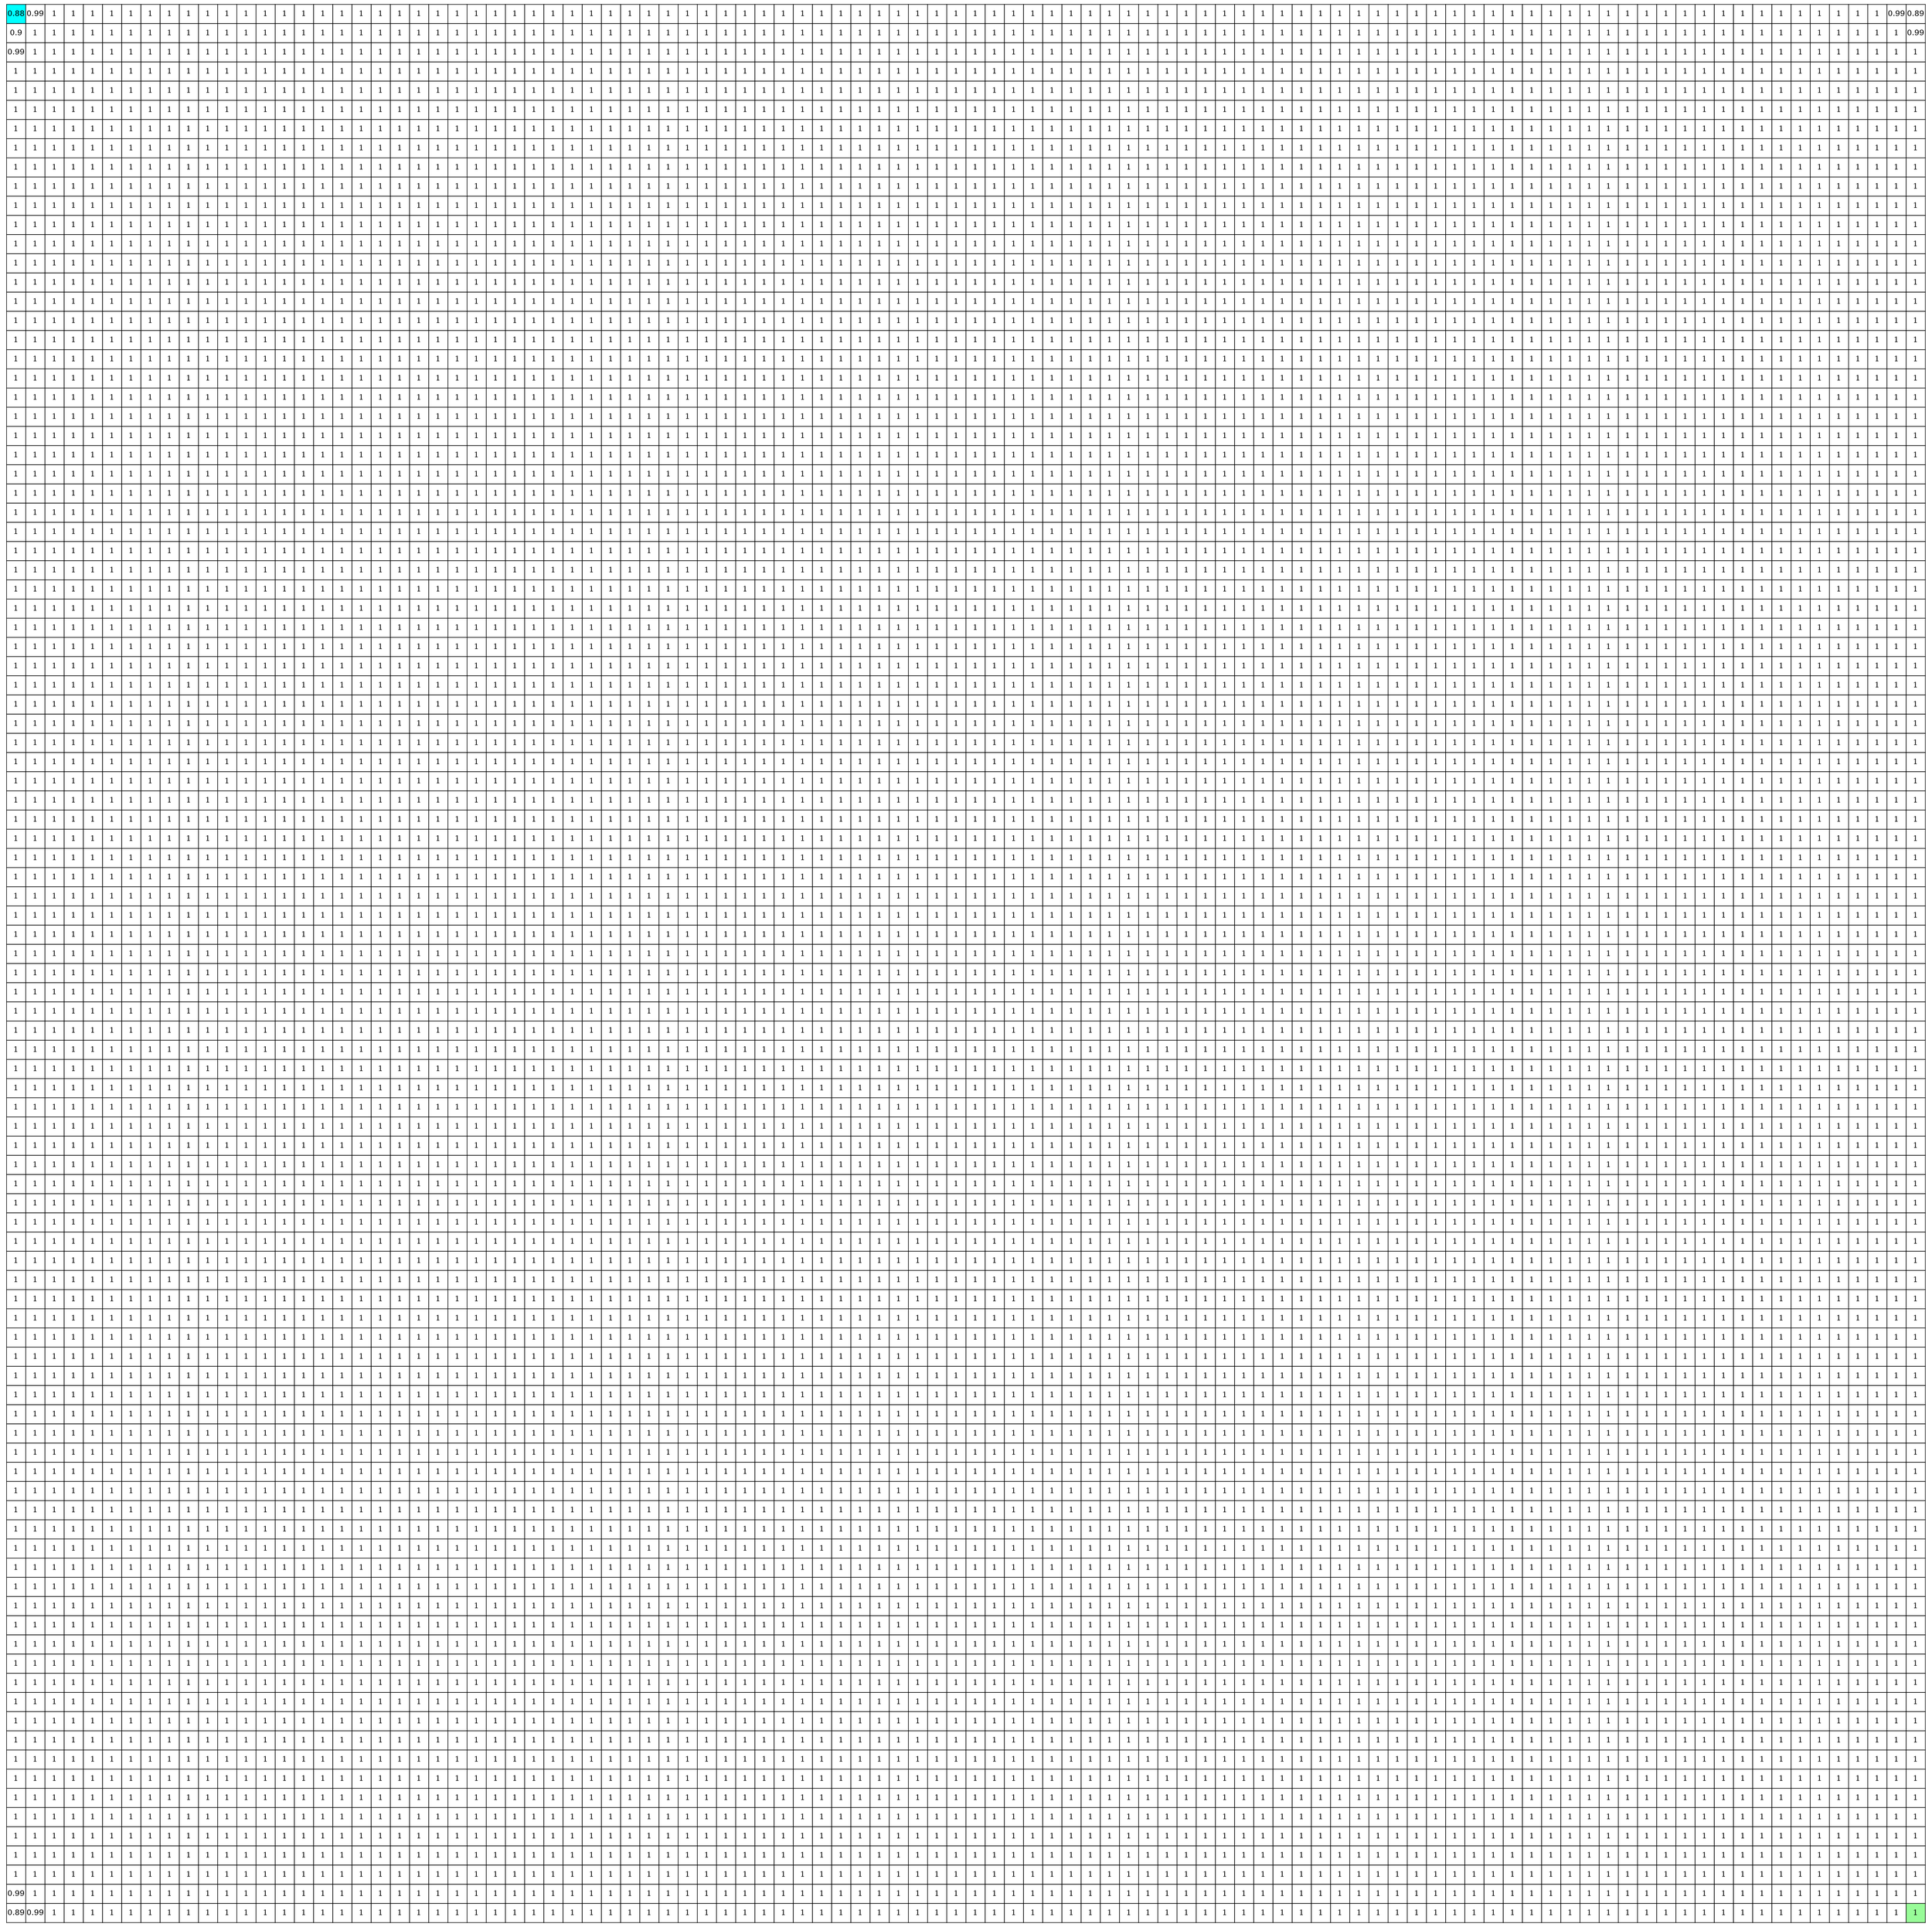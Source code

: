 digraph G
{
node [shape=plaintext]
a[label=<<TABLE BORDER="0" CELLBORDER="1" CELLSPACING="0">
<TR>
<TD width="35" height="35" fixedsize="true" BGCOLOR="cyan">0.88</TD>
<TD width="35" height="35" fixedsize="true">0.99</TD>
<TD width="35" height="35" fixedsize="true">1</TD>
<TD width="35" height="35" fixedsize="true">1</TD>
<TD width="35" height="35" fixedsize="true">1</TD>
<TD width="35" height="35" fixedsize="true">1</TD>
<TD width="35" height="35" fixedsize="true">1</TD>
<TD width="35" height="35" fixedsize="true">1</TD>
<TD width="35" height="35" fixedsize="true">1</TD>
<TD width="35" height="35" fixedsize="true">1</TD>
<TD width="35" height="35" fixedsize="true">1</TD>
<TD width="35" height="35" fixedsize="true">1</TD>
<TD width="35" height="35" fixedsize="true">1</TD>
<TD width="35" height="35" fixedsize="true">1</TD>
<TD width="35" height="35" fixedsize="true">1</TD>
<TD width="35" height="35" fixedsize="true">1</TD>
<TD width="35" height="35" fixedsize="true">1</TD>
<TD width="35" height="35" fixedsize="true">1</TD>
<TD width="35" height="35" fixedsize="true">1</TD>
<TD width="35" height="35" fixedsize="true">1</TD>
<TD width="35" height="35" fixedsize="true">1</TD>
<TD width="35" height="35" fixedsize="true">1</TD>
<TD width="35" height="35" fixedsize="true">1</TD>
<TD width="35" height="35" fixedsize="true">1</TD>
<TD width="35" height="35" fixedsize="true">1</TD>
<TD width="35" height="35" fixedsize="true">1</TD>
<TD width="35" height="35" fixedsize="true">1</TD>
<TD width="35" height="35" fixedsize="true">1</TD>
<TD width="35" height="35" fixedsize="true">1</TD>
<TD width="35" height="35" fixedsize="true">1</TD>
<TD width="35" height="35" fixedsize="true">1</TD>
<TD width="35" height="35" fixedsize="true">1</TD>
<TD width="35" height="35" fixedsize="true">1</TD>
<TD width="35" height="35" fixedsize="true">1</TD>
<TD width="35" height="35" fixedsize="true">1</TD>
<TD width="35" height="35" fixedsize="true">1</TD>
<TD width="35" height="35" fixedsize="true">1</TD>
<TD width="35" height="35" fixedsize="true">1</TD>
<TD width="35" height="35" fixedsize="true">1</TD>
<TD width="35" height="35" fixedsize="true">1</TD>
<TD width="35" height="35" fixedsize="true">1</TD>
<TD width="35" height="35" fixedsize="true">1</TD>
<TD width="35" height="35" fixedsize="true">1</TD>
<TD width="35" height="35" fixedsize="true">1</TD>
<TD width="35" height="35" fixedsize="true">1</TD>
<TD width="35" height="35" fixedsize="true">1</TD>
<TD width="35" height="35" fixedsize="true">1</TD>
<TD width="35" height="35" fixedsize="true">1</TD>
<TD width="35" height="35" fixedsize="true">1</TD>
<TD width="35" height="35" fixedsize="true">1</TD>
<TD width="35" height="35" fixedsize="true">1</TD>
<TD width="35" height="35" fixedsize="true">1</TD>
<TD width="35" height="35" fixedsize="true">1</TD>
<TD width="35" height="35" fixedsize="true">1</TD>
<TD width="35" height="35" fixedsize="true">1</TD>
<TD width="35" height="35" fixedsize="true">1</TD>
<TD width="35" height="35" fixedsize="true">1</TD>
<TD width="35" height="35" fixedsize="true">1</TD>
<TD width="35" height="35" fixedsize="true">1</TD>
<TD width="35" height="35" fixedsize="true">1</TD>
<TD width="35" height="35" fixedsize="true">1</TD>
<TD width="35" height="35" fixedsize="true">1</TD>
<TD width="35" height="35" fixedsize="true">1</TD>
<TD width="35" height="35" fixedsize="true">1</TD>
<TD width="35" height="35" fixedsize="true">1</TD>
<TD width="35" height="35" fixedsize="true">1</TD>
<TD width="35" height="35" fixedsize="true">1</TD>
<TD width="35" height="35" fixedsize="true">1</TD>
<TD width="35" height="35" fixedsize="true">1</TD>
<TD width="35" height="35" fixedsize="true">1</TD>
<TD width="35" height="35" fixedsize="true">1</TD>
<TD width="35" height="35" fixedsize="true">1</TD>
<TD width="35" height="35" fixedsize="true">1</TD>
<TD width="35" height="35" fixedsize="true">1</TD>
<TD width="35" height="35" fixedsize="true">1</TD>
<TD width="35" height="35" fixedsize="true">1</TD>
<TD width="35" height="35" fixedsize="true">1</TD>
<TD width="35" height="35" fixedsize="true">1</TD>
<TD width="35" height="35" fixedsize="true">1</TD>
<TD width="35" height="35" fixedsize="true">1</TD>
<TD width="35" height="35" fixedsize="true">1</TD>
<TD width="35" height="35" fixedsize="true">1</TD>
<TD width="35" height="35" fixedsize="true">1</TD>
<TD width="35" height="35" fixedsize="true">1</TD>
<TD width="35" height="35" fixedsize="true">1</TD>
<TD width="35" height="35" fixedsize="true">1</TD>
<TD width="35" height="35" fixedsize="true">1</TD>
<TD width="35" height="35" fixedsize="true">1</TD>
<TD width="35" height="35" fixedsize="true">1</TD>
<TD width="35" height="35" fixedsize="true">1</TD>
<TD width="35" height="35" fixedsize="true">1</TD>
<TD width="35" height="35" fixedsize="true">1</TD>
<TD width="35" height="35" fixedsize="true">1</TD>
<TD width="35" height="35" fixedsize="true">1</TD>
<TD width="35" height="35" fixedsize="true">1</TD>
<TD width="35" height="35" fixedsize="true">1</TD>
<TD width="35" height="35" fixedsize="true">1</TD>
<TD width="35" height="35" fixedsize="true">1</TD>
<TD width="35" height="35" fixedsize="true">0.99</TD>
<TD width="35" height="35" fixedsize="true">0.89</TD>
</TR>
<TR>
<TD width="35" height="35" fixedsize="true">0.9</TD>
<TD width="35" height="35" fixedsize="true">1</TD>
<TD width="35" height="35" fixedsize="true">1</TD>
<TD width="35" height="35" fixedsize="true">1</TD>
<TD width="35" height="35" fixedsize="true">1</TD>
<TD width="35" height="35" fixedsize="true">1</TD>
<TD width="35" height="35" fixedsize="true">1</TD>
<TD width="35" height="35" fixedsize="true">1</TD>
<TD width="35" height="35" fixedsize="true">1</TD>
<TD width="35" height="35" fixedsize="true">1</TD>
<TD width="35" height="35" fixedsize="true">1</TD>
<TD width="35" height="35" fixedsize="true">1</TD>
<TD width="35" height="35" fixedsize="true">1</TD>
<TD width="35" height="35" fixedsize="true">1</TD>
<TD width="35" height="35" fixedsize="true">1</TD>
<TD width="35" height="35" fixedsize="true">1</TD>
<TD width="35" height="35" fixedsize="true">1</TD>
<TD width="35" height="35" fixedsize="true">1</TD>
<TD width="35" height="35" fixedsize="true">1</TD>
<TD width="35" height="35" fixedsize="true">1</TD>
<TD width="35" height="35" fixedsize="true">1</TD>
<TD width="35" height="35" fixedsize="true">1</TD>
<TD width="35" height="35" fixedsize="true">1</TD>
<TD width="35" height="35" fixedsize="true">1</TD>
<TD width="35" height="35" fixedsize="true">1</TD>
<TD width="35" height="35" fixedsize="true">1</TD>
<TD width="35" height="35" fixedsize="true">1</TD>
<TD width="35" height="35" fixedsize="true">1</TD>
<TD width="35" height="35" fixedsize="true">1</TD>
<TD width="35" height="35" fixedsize="true">1</TD>
<TD width="35" height="35" fixedsize="true">1</TD>
<TD width="35" height="35" fixedsize="true">1</TD>
<TD width="35" height="35" fixedsize="true">1</TD>
<TD width="35" height="35" fixedsize="true">1</TD>
<TD width="35" height="35" fixedsize="true">1</TD>
<TD width="35" height="35" fixedsize="true">1</TD>
<TD width="35" height="35" fixedsize="true">1</TD>
<TD width="35" height="35" fixedsize="true">1</TD>
<TD width="35" height="35" fixedsize="true">1</TD>
<TD width="35" height="35" fixedsize="true">1</TD>
<TD width="35" height="35" fixedsize="true">1</TD>
<TD width="35" height="35" fixedsize="true">1</TD>
<TD width="35" height="35" fixedsize="true">1</TD>
<TD width="35" height="35" fixedsize="true">1</TD>
<TD width="35" height="35" fixedsize="true">1</TD>
<TD width="35" height="35" fixedsize="true">1</TD>
<TD width="35" height="35" fixedsize="true">1</TD>
<TD width="35" height="35" fixedsize="true">1</TD>
<TD width="35" height="35" fixedsize="true">1</TD>
<TD width="35" height="35" fixedsize="true">1</TD>
<TD width="35" height="35" fixedsize="true">1</TD>
<TD width="35" height="35" fixedsize="true">1</TD>
<TD width="35" height="35" fixedsize="true">1</TD>
<TD width="35" height="35" fixedsize="true">1</TD>
<TD width="35" height="35" fixedsize="true">1</TD>
<TD width="35" height="35" fixedsize="true">1</TD>
<TD width="35" height="35" fixedsize="true">1</TD>
<TD width="35" height="35" fixedsize="true">1</TD>
<TD width="35" height="35" fixedsize="true">1</TD>
<TD width="35" height="35" fixedsize="true">1</TD>
<TD width="35" height="35" fixedsize="true">1</TD>
<TD width="35" height="35" fixedsize="true">1</TD>
<TD width="35" height="35" fixedsize="true">1</TD>
<TD width="35" height="35" fixedsize="true">1</TD>
<TD width="35" height="35" fixedsize="true">1</TD>
<TD width="35" height="35" fixedsize="true">1</TD>
<TD width="35" height="35" fixedsize="true">1</TD>
<TD width="35" height="35" fixedsize="true">1</TD>
<TD width="35" height="35" fixedsize="true">1</TD>
<TD width="35" height="35" fixedsize="true">1</TD>
<TD width="35" height="35" fixedsize="true">1</TD>
<TD width="35" height="35" fixedsize="true">1</TD>
<TD width="35" height="35" fixedsize="true">1</TD>
<TD width="35" height="35" fixedsize="true">1</TD>
<TD width="35" height="35" fixedsize="true">1</TD>
<TD width="35" height="35" fixedsize="true">1</TD>
<TD width="35" height="35" fixedsize="true">1</TD>
<TD width="35" height="35" fixedsize="true">1</TD>
<TD width="35" height="35" fixedsize="true">1</TD>
<TD width="35" height="35" fixedsize="true">1</TD>
<TD width="35" height="35" fixedsize="true">1</TD>
<TD width="35" height="35" fixedsize="true">1</TD>
<TD width="35" height="35" fixedsize="true">1</TD>
<TD width="35" height="35" fixedsize="true">1</TD>
<TD width="35" height="35" fixedsize="true">1</TD>
<TD width="35" height="35" fixedsize="true">1</TD>
<TD width="35" height="35" fixedsize="true">1</TD>
<TD width="35" height="35" fixedsize="true">1</TD>
<TD width="35" height="35" fixedsize="true">1</TD>
<TD width="35" height="35" fixedsize="true">1</TD>
<TD width="35" height="35" fixedsize="true">1</TD>
<TD width="35" height="35" fixedsize="true">1</TD>
<TD width="35" height="35" fixedsize="true">1</TD>
<TD width="35" height="35" fixedsize="true">1</TD>
<TD width="35" height="35" fixedsize="true">1</TD>
<TD width="35" height="35" fixedsize="true">1</TD>
<TD width="35" height="35" fixedsize="true">1</TD>
<TD width="35" height="35" fixedsize="true">1</TD>
<TD width="35" height="35" fixedsize="true">1</TD>
<TD width="35" height="35" fixedsize="true">0.99</TD>
</TR>
<TR>
<TD width="35" height="35" fixedsize="true">0.99</TD>
<TD width="35" height="35" fixedsize="true">1</TD>
<TD width="35" height="35" fixedsize="true">1</TD>
<TD width="35" height="35" fixedsize="true">1</TD>
<TD width="35" height="35" fixedsize="true">1</TD>
<TD width="35" height="35" fixedsize="true">1</TD>
<TD width="35" height="35" fixedsize="true">1</TD>
<TD width="35" height="35" fixedsize="true">1</TD>
<TD width="35" height="35" fixedsize="true">1</TD>
<TD width="35" height="35" fixedsize="true">1</TD>
<TD width="35" height="35" fixedsize="true">1</TD>
<TD width="35" height="35" fixedsize="true">1</TD>
<TD width="35" height="35" fixedsize="true">1</TD>
<TD width="35" height="35" fixedsize="true">1</TD>
<TD width="35" height="35" fixedsize="true">1</TD>
<TD width="35" height="35" fixedsize="true">1</TD>
<TD width="35" height="35" fixedsize="true">1</TD>
<TD width="35" height="35" fixedsize="true">1</TD>
<TD width="35" height="35" fixedsize="true">1</TD>
<TD width="35" height="35" fixedsize="true">1</TD>
<TD width="35" height="35" fixedsize="true">1</TD>
<TD width="35" height="35" fixedsize="true">1</TD>
<TD width="35" height="35" fixedsize="true">1</TD>
<TD width="35" height="35" fixedsize="true">1</TD>
<TD width="35" height="35" fixedsize="true">1</TD>
<TD width="35" height="35" fixedsize="true">1</TD>
<TD width="35" height="35" fixedsize="true">1</TD>
<TD width="35" height="35" fixedsize="true">1</TD>
<TD width="35" height="35" fixedsize="true">1</TD>
<TD width="35" height="35" fixedsize="true">1</TD>
<TD width="35" height="35" fixedsize="true">1</TD>
<TD width="35" height="35" fixedsize="true">1</TD>
<TD width="35" height="35" fixedsize="true">1</TD>
<TD width="35" height="35" fixedsize="true">1</TD>
<TD width="35" height="35" fixedsize="true">1</TD>
<TD width="35" height="35" fixedsize="true">1</TD>
<TD width="35" height="35" fixedsize="true">1</TD>
<TD width="35" height="35" fixedsize="true">1</TD>
<TD width="35" height="35" fixedsize="true">1</TD>
<TD width="35" height="35" fixedsize="true">1</TD>
<TD width="35" height="35" fixedsize="true">1</TD>
<TD width="35" height="35" fixedsize="true">1</TD>
<TD width="35" height="35" fixedsize="true">1</TD>
<TD width="35" height="35" fixedsize="true">1</TD>
<TD width="35" height="35" fixedsize="true">1</TD>
<TD width="35" height="35" fixedsize="true">1</TD>
<TD width="35" height="35" fixedsize="true">1</TD>
<TD width="35" height="35" fixedsize="true">1</TD>
<TD width="35" height="35" fixedsize="true">1</TD>
<TD width="35" height="35" fixedsize="true">1</TD>
<TD width="35" height="35" fixedsize="true">1</TD>
<TD width="35" height="35" fixedsize="true">1</TD>
<TD width="35" height="35" fixedsize="true">1</TD>
<TD width="35" height="35" fixedsize="true">1</TD>
<TD width="35" height="35" fixedsize="true">1</TD>
<TD width="35" height="35" fixedsize="true">1</TD>
<TD width="35" height="35" fixedsize="true">1</TD>
<TD width="35" height="35" fixedsize="true">1</TD>
<TD width="35" height="35" fixedsize="true">1</TD>
<TD width="35" height="35" fixedsize="true">1</TD>
<TD width="35" height="35" fixedsize="true">1</TD>
<TD width="35" height="35" fixedsize="true">1</TD>
<TD width="35" height="35" fixedsize="true">1</TD>
<TD width="35" height="35" fixedsize="true">1</TD>
<TD width="35" height="35" fixedsize="true">1</TD>
<TD width="35" height="35" fixedsize="true">1</TD>
<TD width="35" height="35" fixedsize="true">1</TD>
<TD width="35" height="35" fixedsize="true">1</TD>
<TD width="35" height="35" fixedsize="true">1</TD>
<TD width="35" height="35" fixedsize="true">1</TD>
<TD width="35" height="35" fixedsize="true">1</TD>
<TD width="35" height="35" fixedsize="true">1</TD>
<TD width="35" height="35" fixedsize="true">1</TD>
<TD width="35" height="35" fixedsize="true">1</TD>
<TD width="35" height="35" fixedsize="true">1</TD>
<TD width="35" height="35" fixedsize="true">1</TD>
<TD width="35" height="35" fixedsize="true">1</TD>
<TD width="35" height="35" fixedsize="true">1</TD>
<TD width="35" height="35" fixedsize="true">1</TD>
<TD width="35" height="35" fixedsize="true">1</TD>
<TD width="35" height="35" fixedsize="true">1</TD>
<TD width="35" height="35" fixedsize="true">1</TD>
<TD width="35" height="35" fixedsize="true">1</TD>
<TD width="35" height="35" fixedsize="true">1</TD>
<TD width="35" height="35" fixedsize="true">1</TD>
<TD width="35" height="35" fixedsize="true">1</TD>
<TD width="35" height="35" fixedsize="true">1</TD>
<TD width="35" height="35" fixedsize="true">1</TD>
<TD width="35" height="35" fixedsize="true">1</TD>
<TD width="35" height="35" fixedsize="true">1</TD>
<TD width="35" height="35" fixedsize="true">1</TD>
<TD width="35" height="35" fixedsize="true">1</TD>
<TD width="35" height="35" fixedsize="true">1</TD>
<TD width="35" height="35" fixedsize="true">1</TD>
<TD width="35" height="35" fixedsize="true">1</TD>
<TD width="35" height="35" fixedsize="true">1</TD>
<TD width="35" height="35" fixedsize="true">1</TD>
<TD width="35" height="35" fixedsize="true">1</TD>
<TD width="35" height="35" fixedsize="true">1</TD>
<TD width="35" height="35" fixedsize="true">1</TD>
</TR>
<TR>
<TD width="35" height="35" fixedsize="true">1</TD>
<TD width="35" height="35" fixedsize="true">1</TD>
<TD width="35" height="35" fixedsize="true">1</TD>
<TD width="35" height="35" fixedsize="true">1</TD>
<TD width="35" height="35" fixedsize="true">1</TD>
<TD width="35" height="35" fixedsize="true">1</TD>
<TD width="35" height="35" fixedsize="true">1</TD>
<TD width="35" height="35" fixedsize="true">1</TD>
<TD width="35" height="35" fixedsize="true">1</TD>
<TD width="35" height="35" fixedsize="true">1</TD>
<TD width="35" height="35" fixedsize="true">1</TD>
<TD width="35" height="35" fixedsize="true">1</TD>
<TD width="35" height="35" fixedsize="true">1</TD>
<TD width="35" height="35" fixedsize="true">1</TD>
<TD width="35" height="35" fixedsize="true">1</TD>
<TD width="35" height="35" fixedsize="true">1</TD>
<TD width="35" height="35" fixedsize="true">1</TD>
<TD width="35" height="35" fixedsize="true">1</TD>
<TD width="35" height="35" fixedsize="true">1</TD>
<TD width="35" height="35" fixedsize="true">1</TD>
<TD width="35" height="35" fixedsize="true">1</TD>
<TD width="35" height="35" fixedsize="true">1</TD>
<TD width="35" height="35" fixedsize="true">1</TD>
<TD width="35" height="35" fixedsize="true">1</TD>
<TD width="35" height="35" fixedsize="true">1</TD>
<TD width="35" height="35" fixedsize="true">1</TD>
<TD width="35" height="35" fixedsize="true">1</TD>
<TD width="35" height="35" fixedsize="true">1</TD>
<TD width="35" height="35" fixedsize="true">1</TD>
<TD width="35" height="35" fixedsize="true">1</TD>
<TD width="35" height="35" fixedsize="true">1</TD>
<TD width="35" height="35" fixedsize="true">1</TD>
<TD width="35" height="35" fixedsize="true">1</TD>
<TD width="35" height="35" fixedsize="true">1</TD>
<TD width="35" height="35" fixedsize="true">1</TD>
<TD width="35" height="35" fixedsize="true">1</TD>
<TD width="35" height="35" fixedsize="true">1</TD>
<TD width="35" height="35" fixedsize="true">1</TD>
<TD width="35" height="35" fixedsize="true">1</TD>
<TD width="35" height="35" fixedsize="true">1</TD>
<TD width="35" height="35" fixedsize="true">1</TD>
<TD width="35" height="35" fixedsize="true">1</TD>
<TD width="35" height="35" fixedsize="true">1</TD>
<TD width="35" height="35" fixedsize="true">1</TD>
<TD width="35" height="35" fixedsize="true">1</TD>
<TD width="35" height="35" fixedsize="true">1</TD>
<TD width="35" height="35" fixedsize="true">1</TD>
<TD width="35" height="35" fixedsize="true">1</TD>
<TD width="35" height="35" fixedsize="true">1</TD>
<TD width="35" height="35" fixedsize="true">1</TD>
<TD width="35" height="35" fixedsize="true">1</TD>
<TD width="35" height="35" fixedsize="true">1</TD>
<TD width="35" height="35" fixedsize="true">1</TD>
<TD width="35" height="35" fixedsize="true">1</TD>
<TD width="35" height="35" fixedsize="true">1</TD>
<TD width="35" height="35" fixedsize="true">1</TD>
<TD width="35" height="35" fixedsize="true">1</TD>
<TD width="35" height="35" fixedsize="true">1</TD>
<TD width="35" height="35" fixedsize="true">1</TD>
<TD width="35" height="35" fixedsize="true">1</TD>
<TD width="35" height="35" fixedsize="true">1</TD>
<TD width="35" height="35" fixedsize="true">1</TD>
<TD width="35" height="35" fixedsize="true">1</TD>
<TD width="35" height="35" fixedsize="true">1</TD>
<TD width="35" height="35" fixedsize="true">1</TD>
<TD width="35" height="35" fixedsize="true">1</TD>
<TD width="35" height="35" fixedsize="true">1</TD>
<TD width="35" height="35" fixedsize="true">1</TD>
<TD width="35" height="35" fixedsize="true">1</TD>
<TD width="35" height="35" fixedsize="true">1</TD>
<TD width="35" height="35" fixedsize="true">1</TD>
<TD width="35" height="35" fixedsize="true">1</TD>
<TD width="35" height="35" fixedsize="true">1</TD>
<TD width="35" height="35" fixedsize="true">1</TD>
<TD width="35" height="35" fixedsize="true">1</TD>
<TD width="35" height="35" fixedsize="true">1</TD>
<TD width="35" height="35" fixedsize="true">1</TD>
<TD width="35" height="35" fixedsize="true">1</TD>
<TD width="35" height="35" fixedsize="true">1</TD>
<TD width="35" height="35" fixedsize="true">1</TD>
<TD width="35" height="35" fixedsize="true">1</TD>
<TD width="35" height="35" fixedsize="true">1</TD>
<TD width="35" height="35" fixedsize="true">1</TD>
<TD width="35" height="35" fixedsize="true">1</TD>
<TD width="35" height="35" fixedsize="true">1</TD>
<TD width="35" height="35" fixedsize="true">1</TD>
<TD width="35" height="35" fixedsize="true">1</TD>
<TD width="35" height="35" fixedsize="true">1</TD>
<TD width="35" height="35" fixedsize="true">1</TD>
<TD width="35" height="35" fixedsize="true">1</TD>
<TD width="35" height="35" fixedsize="true">1</TD>
<TD width="35" height="35" fixedsize="true">1</TD>
<TD width="35" height="35" fixedsize="true">1</TD>
<TD width="35" height="35" fixedsize="true">1</TD>
<TD width="35" height="35" fixedsize="true">1</TD>
<TD width="35" height="35" fixedsize="true">1</TD>
<TD width="35" height="35" fixedsize="true">1</TD>
<TD width="35" height="35" fixedsize="true">1</TD>
<TD width="35" height="35" fixedsize="true">1</TD>
<TD width="35" height="35" fixedsize="true">1</TD>
</TR>
<TR>
<TD width="35" height="35" fixedsize="true">1</TD>
<TD width="35" height="35" fixedsize="true">1</TD>
<TD width="35" height="35" fixedsize="true">1</TD>
<TD width="35" height="35" fixedsize="true">1</TD>
<TD width="35" height="35" fixedsize="true">1</TD>
<TD width="35" height="35" fixedsize="true">1</TD>
<TD width="35" height="35" fixedsize="true">1</TD>
<TD width="35" height="35" fixedsize="true">1</TD>
<TD width="35" height="35" fixedsize="true">1</TD>
<TD width="35" height="35" fixedsize="true">1</TD>
<TD width="35" height="35" fixedsize="true">1</TD>
<TD width="35" height="35" fixedsize="true">1</TD>
<TD width="35" height="35" fixedsize="true">1</TD>
<TD width="35" height="35" fixedsize="true">1</TD>
<TD width="35" height="35" fixedsize="true">1</TD>
<TD width="35" height="35" fixedsize="true">1</TD>
<TD width="35" height="35" fixedsize="true">1</TD>
<TD width="35" height="35" fixedsize="true">1</TD>
<TD width="35" height="35" fixedsize="true">1</TD>
<TD width="35" height="35" fixedsize="true">1</TD>
<TD width="35" height="35" fixedsize="true">1</TD>
<TD width="35" height="35" fixedsize="true">1</TD>
<TD width="35" height="35" fixedsize="true">1</TD>
<TD width="35" height="35" fixedsize="true">1</TD>
<TD width="35" height="35" fixedsize="true">1</TD>
<TD width="35" height="35" fixedsize="true">1</TD>
<TD width="35" height="35" fixedsize="true">1</TD>
<TD width="35" height="35" fixedsize="true">1</TD>
<TD width="35" height="35" fixedsize="true">1</TD>
<TD width="35" height="35" fixedsize="true">1</TD>
<TD width="35" height="35" fixedsize="true">1</TD>
<TD width="35" height="35" fixedsize="true">1</TD>
<TD width="35" height="35" fixedsize="true">1</TD>
<TD width="35" height="35" fixedsize="true">1</TD>
<TD width="35" height="35" fixedsize="true">1</TD>
<TD width="35" height="35" fixedsize="true">1</TD>
<TD width="35" height="35" fixedsize="true">1</TD>
<TD width="35" height="35" fixedsize="true">1</TD>
<TD width="35" height="35" fixedsize="true">1</TD>
<TD width="35" height="35" fixedsize="true">1</TD>
<TD width="35" height="35" fixedsize="true">1</TD>
<TD width="35" height="35" fixedsize="true">1</TD>
<TD width="35" height="35" fixedsize="true">1</TD>
<TD width="35" height="35" fixedsize="true">1</TD>
<TD width="35" height="35" fixedsize="true">1</TD>
<TD width="35" height="35" fixedsize="true">1</TD>
<TD width="35" height="35" fixedsize="true">1</TD>
<TD width="35" height="35" fixedsize="true">1</TD>
<TD width="35" height="35" fixedsize="true">1</TD>
<TD width="35" height="35" fixedsize="true">1</TD>
<TD width="35" height="35" fixedsize="true">1</TD>
<TD width="35" height="35" fixedsize="true">1</TD>
<TD width="35" height="35" fixedsize="true">1</TD>
<TD width="35" height="35" fixedsize="true">1</TD>
<TD width="35" height="35" fixedsize="true">1</TD>
<TD width="35" height="35" fixedsize="true">1</TD>
<TD width="35" height="35" fixedsize="true">1</TD>
<TD width="35" height="35" fixedsize="true">1</TD>
<TD width="35" height="35" fixedsize="true">1</TD>
<TD width="35" height="35" fixedsize="true">1</TD>
<TD width="35" height="35" fixedsize="true">1</TD>
<TD width="35" height="35" fixedsize="true">1</TD>
<TD width="35" height="35" fixedsize="true">1</TD>
<TD width="35" height="35" fixedsize="true">1</TD>
<TD width="35" height="35" fixedsize="true">1</TD>
<TD width="35" height="35" fixedsize="true">1</TD>
<TD width="35" height="35" fixedsize="true">1</TD>
<TD width="35" height="35" fixedsize="true">1</TD>
<TD width="35" height="35" fixedsize="true">1</TD>
<TD width="35" height="35" fixedsize="true">1</TD>
<TD width="35" height="35" fixedsize="true">1</TD>
<TD width="35" height="35" fixedsize="true">1</TD>
<TD width="35" height="35" fixedsize="true">1</TD>
<TD width="35" height="35" fixedsize="true">1</TD>
<TD width="35" height="35" fixedsize="true">1</TD>
<TD width="35" height="35" fixedsize="true">1</TD>
<TD width="35" height="35" fixedsize="true">1</TD>
<TD width="35" height="35" fixedsize="true">1</TD>
<TD width="35" height="35" fixedsize="true">1</TD>
<TD width="35" height="35" fixedsize="true">1</TD>
<TD width="35" height="35" fixedsize="true">1</TD>
<TD width="35" height="35" fixedsize="true">1</TD>
<TD width="35" height="35" fixedsize="true">1</TD>
<TD width="35" height="35" fixedsize="true">1</TD>
<TD width="35" height="35" fixedsize="true">1</TD>
<TD width="35" height="35" fixedsize="true">1</TD>
<TD width="35" height="35" fixedsize="true">1</TD>
<TD width="35" height="35" fixedsize="true">1</TD>
<TD width="35" height="35" fixedsize="true">1</TD>
<TD width="35" height="35" fixedsize="true">1</TD>
<TD width="35" height="35" fixedsize="true">1</TD>
<TD width="35" height="35" fixedsize="true">1</TD>
<TD width="35" height="35" fixedsize="true">1</TD>
<TD width="35" height="35" fixedsize="true">1</TD>
<TD width="35" height="35" fixedsize="true">1</TD>
<TD width="35" height="35" fixedsize="true">1</TD>
<TD width="35" height="35" fixedsize="true">1</TD>
<TD width="35" height="35" fixedsize="true">1</TD>
<TD width="35" height="35" fixedsize="true">1</TD>
<TD width="35" height="35" fixedsize="true">1</TD>
</TR>
<TR>
<TD width="35" height="35" fixedsize="true">1</TD>
<TD width="35" height="35" fixedsize="true">1</TD>
<TD width="35" height="35" fixedsize="true">1</TD>
<TD width="35" height="35" fixedsize="true">1</TD>
<TD width="35" height="35" fixedsize="true">1</TD>
<TD width="35" height="35" fixedsize="true">1</TD>
<TD width="35" height="35" fixedsize="true">1</TD>
<TD width="35" height="35" fixedsize="true">1</TD>
<TD width="35" height="35" fixedsize="true">1</TD>
<TD width="35" height="35" fixedsize="true">1</TD>
<TD width="35" height="35" fixedsize="true">1</TD>
<TD width="35" height="35" fixedsize="true">1</TD>
<TD width="35" height="35" fixedsize="true">1</TD>
<TD width="35" height="35" fixedsize="true">1</TD>
<TD width="35" height="35" fixedsize="true">1</TD>
<TD width="35" height="35" fixedsize="true">1</TD>
<TD width="35" height="35" fixedsize="true">1</TD>
<TD width="35" height="35" fixedsize="true">1</TD>
<TD width="35" height="35" fixedsize="true">1</TD>
<TD width="35" height="35" fixedsize="true">1</TD>
<TD width="35" height="35" fixedsize="true">1</TD>
<TD width="35" height="35" fixedsize="true">1</TD>
<TD width="35" height="35" fixedsize="true">1</TD>
<TD width="35" height="35" fixedsize="true">1</TD>
<TD width="35" height="35" fixedsize="true">1</TD>
<TD width="35" height="35" fixedsize="true">1</TD>
<TD width="35" height="35" fixedsize="true">1</TD>
<TD width="35" height="35" fixedsize="true">1</TD>
<TD width="35" height="35" fixedsize="true">1</TD>
<TD width="35" height="35" fixedsize="true">1</TD>
<TD width="35" height="35" fixedsize="true">1</TD>
<TD width="35" height="35" fixedsize="true">1</TD>
<TD width="35" height="35" fixedsize="true">1</TD>
<TD width="35" height="35" fixedsize="true">1</TD>
<TD width="35" height="35" fixedsize="true">1</TD>
<TD width="35" height="35" fixedsize="true">1</TD>
<TD width="35" height="35" fixedsize="true">1</TD>
<TD width="35" height="35" fixedsize="true">1</TD>
<TD width="35" height="35" fixedsize="true">1</TD>
<TD width="35" height="35" fixedsize="true">1</TD>
<TD width="35" height="35" fixedsize="true">1</TD>
<TD width="35" height="35" fixedsize="true">1</TD>
<TD width="35" height="35" fixedsize="true">1</TD>
<TD width="35" height="35" fixedsize="true">1</TD>
<TD width="35" height="35" fixedsize="true">1</TD>
<TD width="35" height="35" fixedsize="true">1</TD>
<TD width="35" height="35" fixedsize="true">1</TD>
<TD width="35" height="35" fixedsize="true">1</TD>
<TD width="35" height="35" fixedsize="true">1</TD>
<TD width="35" height="35" fixedsize="true">1</TD>
<TD width="35" height="35" fixedsize="true">1</TD>
<TD width="35" height="35" fixedsize="true">1</TD>
<TD width="35" height="35" fixedsize="true">1</TD>
<TD width="35" height="35" fixedsize="true">1</TD>
<TD width="35" height="35" fixedsize="true">1</TD>
<TD width="35" height="35" fixedsize="true">1</TD>
<TD width="35" height="35" fixedsize="true">1</TD>
<TD width="35" height="35" fixedsize="true">1</TD>
<TD width="35" height="35" fixedsize="true">1</TD>
<TD width="35" height="35" fixedsize="true">1</TD>
<TD width="35" height="35" fixedsize="true">1</TD>
<TD width="35" height="35" fixedsize="true">1</TD>
<TD width="35" height="35" fixedsize="true">1</TD>
<TD width="35" height="35" fixedsize="true">1</TD>
<TD width="35" height="35" fixedsize="true">1</TD>
<TD width="35" height="35" fixedsize="true">1</TD>
<TD width="35" height="35" fixedsize="true">1</TD>
<TD width="35" height="35" fixedsize="true">1</TD>
<TD width="35" height="35" fixedsize="true">1</TD>
<TD width="35" height="35" fixedsize="true">1</TD>
<TD width="35" height="35" fixedsize="true">1</TD>
<TD width="35" height="35" fixedsize="true">1</TD>
<TD width="35" height="35" fixedsize="true">1</TD>
<TD width="35" height="35" fixedsize="true">1</TD>
<TD width="35" height="35" fixedsize="true">1</TD>
<TD width="35" height="35" fixedsize="true">1</TD>
<TD width="35" height="35" fixedsize="true">1</TD>
<TD width="35" height="35" fixedsize="true">1</TD>
<TD width="35" height="35" fixedsize="true">1</TD>
<TD width="35" height="35" fixedsize="true">1</TD>
<TD width="35" height="35" fixedsize="true">1</TD>
<TD width="35" height="35" fixedsize="true">1</TD>
<TD width="35" height="35" fixedsize="true">1</TD>
<TD width="35" height="35" fixedsize="true">1</TD>
<TD width="35" height="35" fixedsize="true">1</TD>
<TD width="35" height="35" fixedsize="true">1</TD>
<TD width="35" height="35" fixedsize="true">1</TD>
<TD width="35" height="35" fixedsize="true">1</TD>
<TD width="35" height="35" fixedsize="true">1</TD>
<TD width="35" height="35" fixedsize="true">1</TD>
<TD width="35" height="35" fixedsize="true">1</TD>
<TD width="35" height="35" fixedsize="true">1</TD>
<TD width="35" height="35" fixedsize="true">1</TD>
<TD width="35" height="35" fixedsize="true">1</TD>
<TD width="35" height="35" fixedsize="true">1</TD>
<TD width="35" height="35" fixedsize="true">1</TD>
<TD width="35" height="35" fixedsize="true">1</TD>
<TD width="35" height="35" fixedsize="true">1</TD>
<TD width="35" height="35" fixedsize="true">1</TD>
<TD width="35" height="35" fixedsize="true">1</TD>
</TR>
<TR>
<TD width="35" height="35" fixedsize="true">1</TD>
<TD width="35" height="35" fixedsize="true">1</TD>
<TD width="35" height="35" fixedsize="true">1</TD>
<TD width="35" height="35" fixedsize="true">1</TD>
<TD width="35" height="35" fixedsize="true">1</TD>
<TD width="35" height="35" fixedsize="true">1</TD>
<TD width="35" height="35" fixedsize="true">1</TD>
<TD width="35" height="35" fixedsize="true">1</TD>
<TD width="35" height="35" fixedsize="true">1</TD>
<TD width="35" height="35" fixedsize="true">1</TD>
<TD width="35" height="35" fixedsize="true">1</TD>
<TD width="35" height="35" fixedsize="true">1</TD>
<TD width="35" height="35" fixedsize="true">1</TD>
<TD width="35" height="35" fixedsize="true">1</TD>
<TD width="35" height="35" fixedsize="true">1</TD>
<TD width="35" height="35" fixedsize="true">1</TD>
<TD width="35" height="35" fixedsize="true">1</TD>
<TD width="35" height="35" fixedsize="true">1</TD>
<TD width="35" height="35" fixedsize="true">1</TD>
<TD width="35" height="35" fixedsize="true">1</TD>
<TD width="35" height="35" fixedsize="true">1</TD>
<TD width="35" height="35" fixedsize="true">1</TD>
<TD width="35" height="35" fixedsize="true">1</TD>
<TD width="35" height="35" fixedsize="true">1</TD>
<TD width="35" height="35" fixedsize="true">1</TD>
<TD width="35" height="35" fixedsize="true">1</TD>
<TD width="35" height="35" fixedsize="true">1</TD>
<TD width="35" height="35" fixedsize="true">1</TD>
<TD width="35" height="35" fixedsize="true">1</TD>
<TD width="35" height="35" fixedsize="true">1</TD>
<TD width="35" height="35" fixedsize="true">1</TD>
<TD width="35" height="35" fixedsize="true">1</TD>
<TD width="35" height="35" fixedsize="true">1</TD>
<TD width="35" height="35" fixedsize="true">1</TD>
<TD width="35" height="35" fixedsize="true">1</TD>
<TD width="35" height="35" fixedsize="true">1</TD>
<TD width="35" height="35" fixedsize="true">1</TD>
<TD width="35" height="35" fixedsize="true">1</TD>
<TD width="35" height="35" fixedsize="true">1</TD>
<TD width="35" height="35" fixedsize="true">1</TD>
<TD width="35" height="35" fixedsize="true">1</TD>
<TD width="35" height="35" fixedsize="true">1</TD>
<TD width="35" height="35" fixedsize="true">1</TD>
<TD width="35" height="35" fixedsize="true">1</TD>
<TD width="35" height="35" fixedsize="true">1</TD>
<TD width="35" height="35" fixedsize="true">1</TD>
<TD width="35" height="35" fixedsize="true">1</TD>
<TD width="35" height="35" fixedsize="true">1</TD>
<TD width="35" height="35" fixedsize="true">1</TD>
<TD width="35" height="35" fixedsize="true">1</TD>
<TD width="35" height="35" fixedsize="true">1</TD>
<TD width="35" height="35" fixedsize="true">1</TD>
<TD width="35" height="35" fixedsize="true">1</TD>
<TD width="35" height="35" fixedsize="true">1</TD>
<TD width="35" height="35" fixedsize="true">1</TD>
<TD width="35" height="35" fixedsize="true">1</TD>
<TD width="35" height="35" fixedsize="true">1</TD>
<TD width="35" height="35" fixedsize="true">1</TD>
<TD width="35" height="35" fixedsize="true">1</TD>
<TD width="35" height="35" fixedsize="true">1</TD>
<TD width="35" height="35" fixedsize="true">1</TD>
<TD width="35" height="35" fixedsize="true">1</TD>
<TD width="35" height="35" fixedsize="true">1</TD>
<TD width="35" height="35" fixedsize="true">1</TD>
<TD width="35" height="35" fixedsize="true">1</TD>
<TD width="35" height="35" fixedsize="true">1</TD>
<TD width="35" height="35" fixedsize="true">1</TD>
<TD width="35" height="35" fixedsize="true">1</TD>
<TD width="35" height="35" fixedsize="true">1</TD>
<TD width="35" height="35" fixedsize="true">1</TD>
<TD width="35" height="35" fixedsize="true">1</TD>
<TD width="35" height="35" fixedsize="true">1</TD>
<TD width="35" height="35" fixedsize="true">1</TD>
<TD width="35" height="35" fixedsize="true">1</TD>
<TD width="35" height="35" fixedsize="true">1</TD>
<TD width="35" height="35" fixedsize="true">1</TD>
<TD width="35" height="35" fixedsize="true">1</TD>
<TD width="35" height="35" fixedsize="true">1</TD>
<TD width="35" height="35" fixedsize="true">1</TD>
<TD width="35" height="35" fixedsize="true">1</TD>
<TD width="35" height="35" fixedsize="true">1</TD>
<TD width="35" height="35" fixedsize="true">1</TD>
<TD width="35" height="35" fixedsize="true">1</TD>
<TD width="35" height="35" fixedsize="true">1</TD>
<TD width="35" height="35" fixedsize="true">1</TD>
<TD width="35" height="35" fixedsize="true">1</TD>
<TD width="35" height="35" fixedsize="true">1</TD>
<TD width="35" height="35" fixedsize="true">1</TD>
<TD width="35" height="35" fixedsize="true">1</TD>
<TD width="35" height="35" fixedsize="true">1</TD>
<TD width="35" height="35" fixedsize="true">1</TD>
<TD width="35" height="35" fixedsize="true">1</TD>
<TD width="35" height="35" fixedsize="true">1</TD>
<TD width="35" height="35" fixedsize="true">1</TD>
<TD width="35" height="35" fixedsize="true">1</TD>
<TD width="35" height="35" fixedsize="true">1</TD>
<TD width="35" height="35" fixedsize="true">1</TD>
<TD width="35" height="35" fixedsize="true">1</TD>
<TD width="35" height="35" fixedsize="true">1</TD>
<TD width="35" height="35" fixedsize="true">1</TD>
</TR>
<TR>
<TD width="35" height="35" fixedsize="true">1</TD>
<TD width="35" height="35" fixedsize="true">1</TD>
<TD width="35" height="35" fixedsize="true">1</TD>
<TD width="35" height="35" fixedsize="true">1</TD>
<TD width="35" height="35" fixedsize="true">1</TD>
<TD width="35" height="35" fixedsize="true">1</TD>
<TD width="35" height="35" fixedsize="true">1</TD>
<TD width="35" height="35" fixedsize="true">1</TD>
<TD width="35" height="35" fixedsize="true">1</TD>
<TD width="35" height="35" fixedsize="true">1</TD>
<TD width="35" height="35" fixedsize="true">1</TD>
<TD width="35" height="35" fixedsize="true">1</TD>
<TD width="35" height="35" fixedsize="true">1</TD>
<TD width="35" height="35" fixedsize="true">1</TD>
<TD width="35" height="35" fixedsize="true">1</TD>
<TD width="35" height="35" fixedsize="true">1</TD>
<TD width="35" height="35" fixedsize="true">1</TD>
<TD width="35" height="35" fixedsize="true">1</TD>
<TD width="35" height="35" fixedsize="true">1</TD>
<TD width="35" height="35" fixedsize="true">1</TD>
<TD width="35" height="35" fixedsize="true">1</TD>
<TD width="35" height="35" fixedsize="true">1</TD>
<TD width="35" height="35" fixedsize="true">1</TD>
<TD width="35" height="35" fixedsize="true">1</TD>
<TD width="35" height="35" fixedsize="true">1</TD>
<TD width="35" height="35" fixedsize="true">1</TD>
<TD width="35" height="35" fixedsize="true">1</TD>
<TD width="35" height="35" fixedsize="true">1</TD>
<TD width="35" height="35" fixedsize="true">1</TD>
<TD width="35" height="35" fixedsize="true">1</TD>
<TD width="35" height="35" fixedsize="true">1</TD>
<TD width="35" height="35" fixedsize="true">1</TD>
<TD width="35" height="35" fixedsize="true">1</TD>
<TD width="35" height="35" fixedsize="true">1</TD>
<TD width="35" height="35" fixedsize="true">1</TD>
<TD width="35" height="35" fixedsize="true">1</TD>
<TD width="35" height="35" fixedsize="true">1</TD>
<TD width="35" height="35" fixedsize="true">1</TD>
<TD width="35" height="35" fixedsize="true">1</TD>
<TD width="35" height="35" fixedsize="true">1</TD>
<TD width="35" height="35" fixedsize="true">1</TD>
<TD width="35" height="35" fixedsize="true">1</TD>
<TD width="35" height="35" fixedsize="true">1</TD>
<TD width="35" height="35" fixedsize="true">1</TD>
<TD width="35" height="35" fixedsize="true">1</TD>
<TD width="35" height="35" fixedsize="true">1</TD>
<TD width="35" height="35" fixedsize="true">1</TD>
<TD width="35" height="35" fixedsize="true">1</TD>
<TD width="35" height="35" fixedsize="true">1</TD>
<TD width="35" height="35" fixedsize="true">1</TD>
<TD width="35" height="35" fixedsize="true">1</TD>
<TD width="35" height="35" fixedsize="true">1</TD>
<TD width="35" height="35" fixedsize="true">1</TD>
<TD width="35" height="35" fixedsize="true">1</TD>
<TD width="35" height="35" fixedsize="true">1</TD>
<TD width="35" height="35" fixedsize="true">1</TD>
<TD width="35" height="35" fixedsize="true">1</TD>
<TD width="35" height="35" fixedsize="true">1</TD>
<TD width="35" height="35" fixedsize="true">1</TD>
<TD width="35" height="35" fixedsize="true">1</TD>
<TD width="35" height="35" fixedsize="true">1</TD>
<TD width="35" height="35" fixedsize="true">1</TD>
<TD width="35" height="35" fixedsize="true">1</TD>
<TD width="35" height="35" fixedsize="true">1</TD>
<TD width="35" height="35" fixedsize="true">1</TD>
<TD width="35" height="35" fixedsize="true">1</TD>
<TD width="35" height="35" fixedsize="true">1</TD>
<TD width="35" height="35" fixedsize="true">1</TD>
<TD width="35" height="35" fixedsize="true">1</TD>
<TD width="35" height="35" fixedsize="true">1</TD>
<TD width="35" height="35" fixedsize="true">1</TD>
<TD width="35" height="35" fixedsize="true">1</TD>
<TD width="35" height="35" fixedsize="true">1</TD>
<TD width="35" height="35" fixedsize="true">1</TD>
<TD width="35" height="35" fixedsize="true">1</TD>
<TD width="35" height="35" fixedsize="true">1</TD>
<TD width="35" height="35" fixedsize="true">1</TD>
<TD width="35" height="35" fixedsize="true">1</TD>
<TD width="35" height="35" fixedsize="true">1</TD>
<TD width="35" height="35" fixedsize="true">1</TD>
<TD width="35" height="35" fixedsize="true">1</TD>
<TD width="35" height="35" fixedsize="true">1</TD>
<TD width="35" height="35" fixedsize="true">1</TD>
<TD width="35" height="35" fixedsize="true">1</TD>
<TD width="35" height="35" fixedsize="true">1</TD>
<TD width="35" height="35" fixedsize="true">1</TD>
<TD width="35" height="35" fixedsize="true">1</TD>
<TD width="35" height="35" fixedsize="true">1</TD>
<TD width="35" height="35" fixedsize="true">1</TD>
<TD width="35" height="35" fixedsize="true">1</TD>
<TD width="35" height="35" fixedsize="true">1</TD>
<TD width="35" height="35" fixedsize="true">1</TD>
<TD width="35" height="35" fixedsize="true">1</TD>
<TD width="35" height="35" fixedsize="true">1</TD>
<TD width="35" height="35" fixedsize="true">1</TD>
<TD width="35" height="35" fixedsize="true">1</TD>
<TD width="35" height="35" fixedsize="true">1</TD>
<TD width="35" height="35" fixedsize="true">1</TD>
<TD width="35" height="35" fixedsize="true">1</TD>
<TD width="35" height="35" fixedsize="true">1</TD>
</TR>
<TR>
<TD width="35" height="35" fixedsize="true">1</TD>
<TD width="35" height="35" fixedsize="true">1</TD>
<TD width="35" height="35" fixedsize="true">1</TD>
<TD width="35" height="35" fixedsize="true">1</TD>
<TD width="35" height="35" fixedsize="true">1</TD>
<TD width="35" height="35" fixedsize="true">1</TD>
<TD width="35" height="35" fixedsize="true">1</TD>
<TD width="35" height="35" fixedsize="true">1</TD>
<TD width="35" height="35" fixedsize="true">1</TD>
<TD width="35" height="35" fixedsize="true">1</TD>
<TD width="35" height="35" fixedsize="true">1</TD>
<TD width="35" height="35" fixedsize="true">1</TD>
<TD width="35" height="35" fixedsize="true">1</TD>
<TD width="35" height="35" fixedsize="true">1</TD>
<TD width="35" height="35" fixedsize="true">1</TD>
<TD width="35" height="35" fixedsize="true">1</TD>
<TD width="35" height="35" fixedsize="true">1</TD>
<TD width="35" height="35" fixedsize="true">1</TD>
<TD width="35" height="35" fixedsize="true">1</TD>
<TD width="35" height="35" fixedsize="true">1</TD>
<TD width="35" height="35" fixedsize="true">1</TD>
<TD width="35" height="35" fixedsize="true">1</TD>
<TD width="35" height="35" fixedsize="true">1</TD>
<TD width="35" height="35" fixedsize="true">1</TD>
<TD width="35" height="35" fixedsize="true">1</TD>
<TD width="35" height="35" fixedsize="true">1</TD>
<TD width="35" height="35" fixedsize="true">1</TD>
<TD width="35" height="35" fixedsize="true">1</TD>
<TD width="35" height="35" fixedsize="true">1</TD>
<TD width="35" height="35" fixedsize="true">1</TD>
<TD width="35" height="35" fixedsize="true">1</TD>
<TD width="35" height="35" fixedsize="true">1</TD>
<TD width="35" height="35" fixedsize="true">1</TD>
<TD width="35" height="35" fixedsize="true">1</TD>
<TD width="35" height="35" fixedsize="true">1</TD>
<TD width="35" height="35" fixedsize="true">1</TD>
<TD width="35" height="35" fixedsize="true">1</TD>
<TD width="35" height="35" fixedsize="true">1</TD>
<TD width="35" height="35" fixedsize="true">1</TD>
<TD width="35" height="35" fixedsize="true">1</TD>
<TD width="35" height="35" fixedsize="true">1</TD>
<TD width="35" height="35" fixedsize="true">1</TD>
<TD width="35" height="35" fixedsize="true">1</TD>
<TD width="35" height="35" fixedsize="true">1</TD>
<TD width="35" height="35" fixedsize="true">1</TD>
<TD width="35" height="35" fixedsize="true">1</TD>
<TD width="35" height="35" fixedsize="true">1</TD>
<TD width="35" height="35" fixedsize="true">1</TD>
<TD width="35" height="35" fixedsize="true">1</TD>
<TD width="35" height="35" fixedsize="true">1</TD>
<TD width="35" height="35" fixedsize="true">1</TD>
<TD width="35" height="35" fixedsize="true">1</TD>
<TD width="35" height="35" fixedsize="true">1</TD>
<TD width="35" height="35" fixedsize="true">1</TD>
<TD width="35" height="35" fixedsize="true">1</TD>
<TD width="35" height="35" fixedsize="true">1</TD>
<TD width="35" height="35" fixedsize="true">1</TD>
<TD width="35" height="35" fixedsize="true">1</TD>
<TD width="35" height="35" fixedsize="true">1</TD>
<TD width="35" height="35" fixedsize="true">1</TD>
<TD width="35" height="35" fixedsize="true">1</TD>
<TD width="35" height="35" fixedsize="true">1</TD>
<TD width="35" height="35" fixedsize="true">1</TD>
<TD width="35" height="35" fixedsize="true">1</TD>
<TD width="35" height="35" fixedsize="true">1</TD>
<TD width="35" height="35" fixedsize="true">1</TD>
<TD width="35" height="35" fixedsize="true">1</TD>
<TD width="35" height="35" fixedsize="true">1</TD>
<TD width="35" height="35" fixedsize="true">1</TD>
<TD width="35" height="35" fixedsize="true">1</TD>
<TD width="35" height="35" fixedsize="true">1</TD>
<TD width="35" height="35" fixedsize="true">1</TD>
<TD width="35" height="35" fixedsize="true">1</TD>
<TD width="35" height="35" fixedsize="true">1</TD>
<TD width="35" height="35" fixedsize="true">1</TD>
<TD width="35" height="35" fixedsize="true">1</TD>
<TD width="35" height="35" fixedsize="true">1</TD>
<TD width="35" height="35" fixedsize="true">1</TD>
<TD width="35" height="35" fixedsize="true">1</TD>
<TD width="35" height="35" fixedsize="true">1</TD>
<TD width="35" height="35" fixedsize="true">1</TD>
<TD width="35" height="35" fixedsize="true">1</TD>
<TD width="35" height="35" fixedsize="true">1</TD>
<TD width="35" height="35" fixedsize="true">1</TD>
<TD width="35" height="35" fixedsize="true">1</TD>
<TD width="35" height="35" fixedsize="true">1</TD>
<TD width="35" height="35" fixedsize="true">1</TD>
<TD width="35" height="35" fixedsize="true">1</TD>
<TD width="35" height="35" fixedsize="true">1</TD>
<TD width="35" height="35" fixedsize="true">1</TD>
<TD width="35" height="35" fixedsize="true">1</TD>
<TD width="35" height="35" fixedsize="true">1</TD>
<TD width="35" height="35" fixedsize="true">1</TD>
<TD width="35" height="35" fixedsize="true">1</TD>
<TD width="35" height="35" fixedsize="true">1</TD>
<TD width="35" height="35" fixedsize="true">1</TD>
<TD width="35" height="35" fixedsize="true">1</TD>
<TD width="35" height="35" fixedsize="true">1</TD>
<TD width="35" height="35" fixedsize="true">1</TD>
<TD width="35" height="35" fixedsize="true">1</TD>
</TR>
<TR>
<TD width="35" height="35" fixedsize="true">1</TD>
<TD width="35" height="35" fixedsize="true">1</TD>
<TD width="35" height="35" fixedsize="true">1</TD>
<TD width="35" height="35" fixedsize="true">1</TD>
<TD width="35" height="35" fixedsize="true">1</TD>
<TD width="35" height="35" fixedsize="true">1</TD>
<TD width="35" height="35" fixedsize="true">1</TD>
<TD width="35" height="35" fixedsize="true">1</TD>
<TD width="35" height="35" fixedsize="true">1</TD>
<TD width="35" height="35" fixedsize="true">1</TD>
<TD width="35" height="35" fixedsize="true">1</TD>
<TD width="35" height="35" fixedsize="true">1</TD>
<TD width="35" height="35" fixedsize="true">1</TD>
<TD width="35" height="35" fixedsize="true">1</TD>
<TD width="35" height="35" fixedsize="true">1</TD>
<TD width="35" height="35" fixedsize="true">1</TD>
<TD width="35" height="35" fixedsize="true">1</TD>
<TD width="35" height="35" fixedsize="true">1</TD>
<TD width="35" height="35" fixedsize="true">1</TD>
<TD width="35" height="35" fixedsize="true">1</TD>
<TD width="35" height="35" fixedsize="true">1</TD>
<TD width="35" height="35" fixedsize="true">1</TD>
<TD width="35" height="35" fixedsize="true">1</TD>
<TD width="35" height="35" fixedsize="true">1</TD>
<TD width="35" height="35" fixedsize="true">1</TD>
<TD width="35" height="35" fixedsize="true">1</TD>
<TD width="35" height="35" fixedsize="true">1</TD>
<TD width="35" height="35" fixedsize="true">1</TD>
<TD width="35" height="35" fixedsize="true">1</TD>
<TD width="35" height="35" fixedsize="true">1</TD>
<TD width="35" height="35" fixedsize="true">1</TD>
<TD width="35" height="35" fixedsize="true">1</TD>
<TD width="35" height="35" fixedsize="true">1</TD>
<TD width="35" height="35" fixedsize="true">1</TD>
<TD width="35" height="35" fixedsize="true">1</TD>
<TD width="35" height="35" fixedsize="true">1</TD>
<TD width="35" height="35" fixedsize="true">1</TD>
<TD width="35" height="35" fixedsize="true">1</TD>
<TD width="35" height="35" fixedsize="true">1</TD>
<TD width="35" height="35" fixedsize="true">1</TD>
<TD width="35" height="35" fixedsize="true">1</TD>
<TD width="35" height="35" fixedsize="true">1</TD>
<TD width="35" height="35" fixedsize="true">1</TD>
<TD width="35" height="35" fixedsize="true">1</TD>
<TD width="35" height="35" fixedsize="true">1</TD>
<TD width="35" height="35" fixedsize="true">1</TD>
<TD width="35" height="35" fixedsize="true">1</TD>
<TD width="35" height="35" fixedsize="true">1</TD>
<TD width="35" height="35" fixedsize="true">1</TD>
<TD width="35" height="35" fixedsize="true">1</TD>
<TD width="35" height="35" fixedsize="true">1</TD>
<TD width="35" height="35" fixedsize="true">1</TD>
<TD width="35" height="35" fixedsize="true">1</TD>
<TD width="35" height="35" fixedsize="true">1</TD>
<TD width="35" height="35" fixedsize="true">1</TD>
<TD width="35" height="35" fixedsize="true">1</TD>
<TD width="35" height="35" fixedsize="true">1</TD>
<TD width="35" height="35" fixedsize="true">1</TD>
<TD width="35" height="35" fixedsize="true">1</TD>
<TD width="35" height="35" fixedsize="true">1</TD>
<TD width="35" height="35" fixedsize="true">1</TD>
<TD width="35" height="35" fixedsize="true">1</TD>
<TD width="35" height="35" fixedsize="true">1</TD>
<TD width="35" height="35" fixedsize="true">1</TD>
<TD width="35" height="35" fixedsize="true">1</TD>
<TD width="35" height="35" fixedsize="true">1</TD>
<TD width="35" height="35" fixedsize="true">1</TD>
<TD width="35" height="35" fixedsize="true">1</TD>
<TD width="35" height="35" fixedsize="true">1</TD>
<TD width="35" height="35" fixedsize="true">1</TD>
<TD width="35" height="35" fixedsize="true">1</TD>
<TD width="35" height="35" fixedsize="true">1</TD>
<TD width="35" height="35" fixedsize="true">1</TD>
<TD width="35" height="35" fixedsize="true">1</TD>
<TD width="35" height="35" fixedsize="true">1</TD>
<TD width="35" height="35" fixedsize="true">1</TD>
<TD width="35" height="35" fixedsize="true">1</TD>
<TD width="35" height="35" fixedsize="true">1</TD>
<TD width="35" height="35" fixedsize="true">1</TD>
<TD width="35" height="35" fixedsize="true">1</TD>
<TD width="35" height="35" fixedsize="true">1</TD>
<TD width="35" height="35" fixedsize="true">1</TD>
<TD width="35" height="35" fixedsize="true">1</TD>
<TD width="35" height="35" fixedsize="true">1</TD>
<TD width="35" height="35" fixedsize="true">1</TD>
<TD width="35" height="35" fixedsize="true">1</TD>
<TD width="35" height="35" fixedsize="true">1</TD>
<TD width="35" height="35" fixedsize="true">1</TD>
<TD width="35" height="35" fixedsize="true">1</TD>
<TD width="35" height="35" fixedsize="true">1</TD>
<TD width="35" height="35" fixedsize="true">1</TD>
<TD width="35" height="35" fixedsize="true">1</TD>
<TD width="35" height="35" fixedsize="true">1</TD>
<TD width="35" height="35" fixedsize="true">1</TD>
<TD width="35" height="35" fixedsize="true">1</TD>
<TD width="35" height="35" fixedsize="true">1</TD>
<TD width="35" height="35" fixedsize="true">1</TD>
<TD width="35" height="35" fixedsize="true">1</TD>
<TD width="35" height="35" fixedsize="true">1</TD>
<TD width="35" height="35" fixedsize="true">1</TD>
</TR>
<TR>
<TD width="35" height="35" fixedsize="true">1</TD>
<TD width="35" height="35" fixedsize="true">1</TD>
<TD width="35" height="35" fixedsize="true">1</TD>
<TD width="35" height="35" fixedsize="true">1</TD>
<TD width="35" height="35" fixedsize="true">1</TD>
<TD width="35" height="35" fixedsize="true">1</TD>
<TD width="35" height="35" fixedsize="true">1</TD>
<TD width="35" height="35" fixedsize="true">1</TD>
<TD width="35" height="35" fixedsize="true">1</TD>
<TD width="35" height="35" fixedsize="true">1</TD>
<TD width="35" height="35" fixedsize="true">1</TD>
<TD width="35" height="35" fixedsize="true">1</TD>
<TD width="35" height="35" fixedsize="true">1</TD>
<TD width="35" height="35" fixedsize="true">1</TD>
<TD width="35" height="35" fixedsize="true">1</TD>
<TD width="35" height="35" fixedsize="true">1</TD>
<TD width="35" height="35" fixedsize="true">1</TD>
<TD width="35" height="35" fixedsize="true">1</TD>
<TD width="35" height="35" fixedsize="true">1</TD>
<TD width="35" height="35" fixedsize="true">1</TD>
<TD width="35" height="35" fixedsize="true">1</TD>
<TD width="35" height="35" fixedsize="true">1</TD>
<TD width="35" height="35" fixedsize="true">1</TD>
<TD width="35" height="35" fixedsize="true">1</TD>
<TD width="35" height="35" fixedsize="true">1</TD>
<TD width="35" height="35" fixedsize="true">1</TD>
<TD width="35" height="35" fixedsize="true">1</TD>
<TD width="35" height="35" fixedsize="true">1</TD>
<TD width="35" height="35" fixedsize="true">1</TD>
<TD width="35" height="35" fixedsize="true">1</TD>
<TD width="35" height="35" fixedsize="true">1</TD>
<TD width="35" height="35" fixedsize="true">1</TD>
<TD width="35" height="35" fixedsize="true">1</TD>
<TD width="35" height="35" fixedsize="true">1</TD>
<TD width="35" height="35" fixedsize="true">1</TD>
<TD width="35" height="35" fixedsize="true">1</TD>
<TD width="35" height="35" fixedsize="true">1</TD>
<TD width="35" height="35" fixedsize="true">1</TD>
<TD width="35" height="35" fixedsize="true">1</TD>
<TD width="35" height="35" fixedsize="true">1</TD>
<TD width="35" height="35" fixedsize="true">1</TD>
<TD width="35" height="35" fixedsize="true">1</TD>
<TD width="35" height="35" fixedsize="true">1</TD>
<TD width="35" height="35" fixedsize="true">1</TD>
<TD width="35" height="35" fixedsize="true">1</TD>
<TD width="35" height="35" fixedsize="true">1</TD>
<TD width="35" height="35" fixedsize="true">1</TD>
<TD width="35" height="35" fixedsize="true">1</TD>
<TD width="35" height="35" fixedsize="true">1</TD>
<TD width="35" height="35" fixedsize="true">1</TD>
<TD width="35" height="35" fixedsize="true">1</TD>
<TD width="35" height="35" fixedsize="true">1</TD>
<TD width="35" height="35" fixedsize="true">1</TD>
<TD width="35" height="35" fixedsize="true">1</TD>
<TD width="35" height="35" fixedsize="true">1</TD>
<TD width="35" height="35" fixedsize="true">1</TD>
<TD width="35" height="35" fixedsize="true">1</TD>
<TD width="35" height="35" fixedsize="true">1</TD>
<TD width="35" height="35" fixedsize="true">1</TD>
<TD width="35" height="35" fixedsize="true">1</TD>
<TD width="35" height="35" fixedsize="true">1</TD>
<TD width="35" height="35" fixedsize="true">1</TD>
<TD width="35" height="35" fixedsize="true">1</TD>
<TD width="35" height="35" fixedsize="true">1</TD>
<TD width="35" height="35" fixedsize="true">1</TD>
<TD width="35" height="35" fixedsize="true">1</TD>
<TD width="35" height="35" fixedsize="true">1</TD>
<TD width="35" height="35" fixedsize="true">1</TD>
<TD width="35" height="35" fixedsize="true">1</TD>
<TD width="35" height="35" fixedsize="true">1</TD>
<TD width="35" height="35" fixedsize="true">1</TD>
<TD width="35" height="35" fixedsize="true">1</TD>
<TD width="35" height="35" fixedsize="true">1</TD>
<TD width="35" height="35" fixedsize="true">1</TD>
<TD width="35" height="35" fixedsize="true">1</TD>
<TD width="35" height="35" fixedsize="true">1</TD>
<TD width="35" height="35" fixedsize="true">1</TD>
<TD width="35" height="35" fixedsize="true">1</TD>
<TD width="35" height="35" fixedsize="true">1</TD>
<TD width="35" height="35" fixedsize="true">1</TD>
<TD width="35" height="35" fixedsize="true">1</TD>
<TD width="35" height="35" fixedsize="true">1</TD>
<TD width="35" height="35" fixedsize="true">1</TD>
<TD width="35" height="35" fixedsize="true">1</TD>
<TD width="35" height="35" fixedsize="true">1</TD>
<TD width="35" height="35" fixedsize="true">1</TD>
<TD width="35" height="35" fixedsize="true">1</TD>
<TD width="35" height="35" fixedsize="true">1</TD>
<TD width="35" height="35" fixedsize="true">1</TD>
<TD width="35" height="35" fixedsize="true">1</TD>
<TD width="35" height="35" fixedsize="true">1</TD>
<TD width="35" height="35" fixedsize="true">1</TD>
<TD width="35" height="35" fixedsize="true">1</TD>
<TD width="35" height="35" fixedsize="true">1</TD>
<TD width="35" height="35" fixedsize="true">1</TD>
<TD width="35" height="35" fixedsize="true">1</TD>
<TD width="35" height="35" fixedsize="true">1</TD>
<TD width="35" height="35" fixedsize="true">1</TD>
<TD width="35" height="35" fixedsize="true">1</TD>
<TD width="35" height="35" fixedsize="true">1</TD>
</TR>
<TR>
<TD width="35" height="35" fixedsize="true">1</TD>
<TD width="35" height="35" fixedsize="true">1</TD>
<TD width="35" height="35" fixedsize="true">1</TD>
<TD width="35" height="35" fixedsize="true">1</TD>
<TD width="35" height="35" fixedsize="true">1</TD>
<TD width="35" height="35" fixedsize="true">1</TD>
<TD width="35" height="35" fixedsize="true">1</TD>
<TD width="35" height="35" fixedsize="true">1</TD>
<TD width="35" height="35" fixedsize="true">1</TD>
<TD width="35" height="35" fixedsize="true">1</TD>
<TD width="35" height="35" fixedsize="true">1</TD>
<TD width="35" height="35" fixedsize="true">1</TD>
<TD width="35" height="35" fixedsize="true">1</TD>
<TD width="35" height="35" fixedsize="true">1</TD>
<TD width="35" height="35" fixedsize="true">1</TD>
<TD width="35" height="35" fixedsize="true">1</TD>
<TD width="35" height="35" fixedsize="true">1</TD>
<TD width="35" height="35" fixedsize="true">1</TD>
<TD width="35" height="35" fixedsize="true">1</TD>
<TD width="35" height="35" fixedsize="true">1</TD>
<TD width="35" height="35" fixedsize="true">1</TD>
<TD width="35" height="35" fixedsize="true">1</TD>
<TD width="35" height="35" fixedsize="true">1</TD>
<TD width="35" height="35" fixedsize="true">1</TD>
<TD width="35" height="35" fixedsize="true">1</TD>
<TD width="35" height="35" fixedsize="true">1</TD>
<TD width="35" height="35" fixedsize="true">1</TD>
<TD width="35" height="35" fixedsize="true">1</TD>
<TD width="35" height="35" fixedsize="true">1</TD>
<TD width="35" height="35" fixedsize="true">1</TD>
<TD width="35" height="35" fixedsize="true">1</TD>
<TD width="35" height="35" fixedsize="true">1</TD>
<TD width="35" height="35" fixedsize="true">1</TD>
<TD width="35" height="35" fixedsize="true">1</TD>
<TD width="35" height="35" fixedsize="true">1</TD>
<TD width="35" height="35" fixedsize="true">1</TD>
<TD width="35" height="35" fixedsize="true">1</TD>
<TD width="35" height="35" fixedsize="true">1</TD>
<TD width="35" height="35" fixedsize="true">1</TD>
<TD width="35" height="35" fixedsize="true">1</TD>
<TD width="35" height="35" fixedsize="true">1</TD>
<TD width="35" height="35" fixedsize="true">1</TD>
<TD width="35" height="35" fixedsize="true">1</TD>
<TD width="35" height="35" fixedsize="true">1</TD>
<TD width="35" height="35" fixedsize="true">1</TD>
<TD width="35" height="35" fixedsize="true">1</TD>
<TD width="35" height="35" fixedsize="true">1</TD>
<TD width="35" height="35" fixedsize="true">1</TD>
<TD width="35" height="35" fixedsize="true">1</TD>
<TD width="35" height="35" fixedsize="true">1</TD>
<TD width="35" height="35" fixedsize="true">1</TD>
<TD width="35" height="35" fixedsize="true">1</TD>
<TD width="35" height="35" fixedsize="true">1</TD>
<TD width="35" height="35" fixedsize="true">1</TD>
<TD width="35" height="35" fixedsize="true">1</TD>
<TD width="35" height="35" fixedsize="true">1</TD>
<TD width="35" height="35" fixedsize="true">1</TD>
<TD width="35" height="35" fixedsize="true">1</TD>
<TD width="35" height="35" fixedsize="true">1</TD>
<TD width="35" height="35" fixedsize="true">1</TD>
<TD width="35" height="35" fixedsize="true">1</TD>
<TD width="35" height="35" fixedsize="true">1</TD>
<TD width="35" height="35" fixedsize="true">1</TD>
<TD width="35" height="35" fixedsize="true">1</TD>
<TD width="35" height="35" fixedsize="true">1</TD>
<TD width="35" height="35" fixedsize="true">1</TD>
<TD width="35" height="35" fixedsize="true">1</TD>
<TD width="35" height="35" fixedsize="true">1</TD>
<TD width="35" height="35" fixedsize="true">1</TD>
<TD width="35" height="35" fixedsize="true">1</TD>
<TD width="35" height="35" fixedsize="true">1</TD>
<TD width="35" height="35" fixedsize="true">1</TD>
<TD width="35" height="35" fixedsize="true">1</TD>
<TD width="35" height="35" fixedsize="true">1</TD>
<TD width="35" height="35" fixedsize="true">1</TD>
<TD width="35" height="35" fixedsize="true">1</TD>
<TD width="35" height="35" fixedsize="true">1</TD>
<TD width="35" height="35" fixedsize="true">1</TD>
<TD width="35" height="35" fixedsize="true">1</TD>
<TD width="35" height="35" fixedsize="true">1</TD>
<TD width="35" height="35" fixedsize="true">1</TD>
<TD width="35" height="35" fixedsize="true">1</TD>
<TD width="35" height="35" fixedsize="true">1</TD>
<TD width="35" height="35" fixedsize="true">1</TD>
<TD width="35" height="35" fixedsize="true">1</TD>
<TD width="35" height="35" fixedsize="true">1</TD>
<TD width="35" height="35" fixedsize="true">1</TD>
<TD width="35" height="35" fixedsize="true">1</TD>
<TD width="35" height="35" fixedsize="true">1</TD>
<TD width="35" height="35" fixedsize="true">1</TD>
<TD width="35" height="35" fixedsize="true">1</TD>
<TD width="35" height="35" fixedsize="true">1</TD>
<TD width="35" height="35" fixedsize="true">1</TD>
<TD width="35" height="35" fixedsize="true">1</TD>
<TD width="35" height="35" fixedsize="true">1</TD>
<TD width="35" height="35" fixedsize="true">1</TD>
<TD width="35" height="35" fixedsize="true">1</TD>
<TD width="35" height="35" fixedsize="true">1</TD>
<TD width="35" height="35" fixedsize="true">1</TD>
<TD width="35" height="35" fixedsize="true">1</TD>
</TR>
<TR>
<TD width="35" height="35" fixedsize="true">1</TD>
<TD width="35" height="35" fixedsize="true">1</TD>
<TD width="35" height="35" fixedsize="true">1</TD>
<TD width="35" height="35" fixedsize="true">1</TD>
<TD width="35" height="35" fixedsize="true">1</TD>
<TD width="35" height="35" fixedsize="true">1</TD>
<TD width="35" height="35" fixedsize="true">1</TD>
<TD width="35" height="35" fixedsize="true">1</TD>
<TD width="35" height="35" fixedsize="true">1</TD>
<TD width="35" height="35" fixedsize="true">1</TD>
<TD width="35" height="35" fixedsize="true">1</TD>
<TD width="35" height="35" fixedsize="true">1</TD>
<TD width="35" height="35" fixedsize="true">1</TD>
<TD width="35" height="35" fixedsize="true">1</TD>
<TD width="35" height="35" fixedsize="true">1</TD>
<TD width="35" height="35" fixedsize="true">1</TD>
<TD width="35" height="35" fixedsize="true">1</TD>
<TD width="35" height="35" fixedsize="true">1</TD>
<TD width="35" height="35" fixedsize="true">1</TD>
<TD width="35" height="35" fixedsize="true">1</TD>
<TD width="35" height="35" fixedsize="true">1</TD>
<TD width="35" height="35" fixedsize="true">1</TD>
<TD width="35" height="35" fixedsize="true">1</TD>
<TD width="35" height="35" fixedsize="true">1</TD>
<TD width="35" height="35" fixedsize="true">1</TD>
<TD width="35" height="35" fixedsize="true">1</TD>
<TD width="35" height="35" fixedsize="true">1</TD>
<TD width="35" height="35" fixedsize="true">1</TD>
<TD width="35" height="35" fixedsize="true">1</TD>
<TD width="35" height="35" fixedsize="true">1</TD>
<TD width="35" height="35" fixedsize="true">1</TD>
<TD width="35" height="35" fixedsize="true">1</TD>
<TD width="35" height="35" fixedsize="true">1</TD>
<TD width="35" height="35" fixedsize="true">1</TD>
<TD width="35" height="35" fixedsize="true">1</TD>
<TD width="35" height="35" fixedsize="true">1</TD>
<TD width="35" height="35" fixedsize="true">1</TD>
<TD width="35" height="35" fixedsize="true">1</TD>
<TD width="35" height="35" fixedsize="true">1</TD>
<TD width="35" height="35" fixedsize="true">1</TD>
<TD width="35" height="35" fixedsize="true">1</TD>
<TD width="35" height="35" fixedsize="true">1</TD>
<TD width="35" height="35" fixedsize="true">1</TD>
<TD width="35" height="35" fixedsize="true">1</TD>
<TD width="35" height="35" fixedsize="true">1</TD>
<TD width="35" height="35" fixedsize="true">1</TD>
<TD width="35" height="35" fixedsize="true">1</TD>
<TD width="35" height="35" fixedsize="true">1</TD>
<TD width="35" height="35" fixedsize="true">1</TD>
<TD width="35" height="35" fixedsize="true">1</TD>
<TD width="35" height="35" fixedsize="true">1</TD>
<TD width="35" height="35" fixedsize="true">1</TD>
<TD width="35" height="35" fixedsize="true">1</TD>
<TD width="35" height="35" fixedsize="true">1</TD>
<TD width="35" height="35" fixedsize="true">1</TD>
<TD width="35" height="35" fixedsize="true">1</TD>
<TD width="35" height="35" fixedsize="true">1</TD>
<TD width="35" height="35" fixedsize="true">1</TD>
<TD width="35" height="35" fixedsize="true">1</TD>
<TD width="35" height="35" fixedsize="true">1</TD>
<TD width="35" height="35" fixedsize="true">1</TD>
<TD width="35" height="35" fixedsize="true">1</TD>
<TD width="35" height="35" fixedsize="true">1</TD>
<TD width="35" height="35" fixedsize="true">1</TD>
<TD width="35" height="35" fixedsize="true">1</TD>
<TD width="35" height="35" fixedsize="true">1</TD>
<TD width="35" height="35" fixedsize="true">1</TD>
<TD width="35" height="35" fixedsize="true">1</TD>
<TD width="35" height="35" fixedsize="true">1</TD>
<TD width="35" height="35" fixedsize="true">1</TD>
<TD width="35" height="35" fixedsize="true">1</TD>
<TD width="35" height="35" fixedsize="true">1</TD>
<TD width="35" height="35" fixedsize="true">1</TD>
<TD width="35" height="35" fixedsize="true">1</TD>
<TD width="35" height="35" fixedsize="true">1</TD>
<TD width="35" height="35" fixedsize="true">1</TD>
<TD width="35" height="35" fixedsize="true">1</TD>
<TD width="35" height="35" fixedsize="true">1</TD>
<TD width="35" height="35" fixedsize="true">1</TD>
<TD width="35" height="35" fixedsize="true">1</TD>
<TD width="35" height="35" fixedsize="true">1</TD>
<TD width="35" height="35" fixedsize="true">1</TD>
<TD width="35" height="35" fixedsize="true">1</TD>
<TD width="35" height="35" fixedsize="true">1</TD>
<TD width="35" height="35" fixedsize="true">1</TD>
<TD width="35" height="35" fixedsize="true">1</TD>
<TD width="35" height="35" fixedsize="true">1</TD>
<TD width="35" height="35" fixedsize="true">1</TD>
<TD width="35" height="35" fixedsize="true">1</TD>
<TD width="35" height="35" fixedsize="true">1</TD>
<TD width="35" height="35" fixedsize="true">1</TD>
<TD width="35" height="35" fixedsize="true">1</TD>
<TD width="35" height="35" fixedsize="true">1</TD>
<TD width="35" height="35" fixedsize="true">1</TD>
<TD width="35" height="35" fixedsize="true">1</TD>
<TD width="35" height="35" fixedsize="true">1</TD>
<TD width="35" height="35" fixedsize="true">1</TD>
<TD width="35" height="35" fixedsize="true">1</TD>
<TD width="35" height="35" fixedsize="true">1</TD>
<TD width="35" height="35" fixedsize="true">1</TD>
</TR>
<TR>
<TD width="35" height="35" fixedsize="true">1</TD>
<TD width="35" height="35" fixedsize="true">1</TD>
<TD width="35" height="35" fixedsize="true">1</TD>
<TD width="35" height="35" fixedsize="true">1</TD>
<TD width="35" height="35" fixedsize="true">1</TD>
<TD width="35" height="35" fixedsize="true">1</TD>
<TD width="35" height="35" fixedsize="true">1</TD>
<TD width="35" height="35" fixedsize="true">1</TD>
<TD width="35" height="35" fixedsize="true">1</TD>
<TD width="35" height="35" fixedsize="true">1</TD>
<TD width="35" height="35" fixedsize="true">1</TD>
<TD width="35" height="35" fixedsize="true">1</TD>
<TD width="35" height="35" fixedsize="true">1</TD>
<TD width="35" height="35" fixedsize="true">1</TD>
<TD width="35" height="35" fixedsize="true">1</TD>
<TD width="35" height="35" fixedsize="true">1</TD>
<TD width="35" height="35" fixedsize="true">1</TD>
<TD width="35" height="35" fixedsize="true">1</TD>
<TD width="35" height="35" fixedsize="true">1</TD>
<TD width="35" height="35" fixedsize="true">1</TD>
<TD width="35" height="35" fixedsize="true">1</TD>
<TD width="35" height="35" fixedsize="true">1</TD>
<TD width="35" height="35" fixedsize="true">1</TD>
<TD width="35" height="35" fixedsize="true">1</TD>
<TD width="35" height="35" fixedsize="true">1</TD>
<TD width="35" height="35" fixedsize="true">1</TD>
<TD width="35" height="35" fixedsize="true">1</TD>
<TD width="35" height="35" fixedsize="true">1</TD>
<TD width="35" height="35" fixedsize="true">1</TD>
<TD width="35" height="35" fixedsize="true">1</TD>
<TD width="35" height="35" fixedsize="true">1</TD>
<TD width="35" height="35" fixedsize="true">1</TD>
<TD width="35" height="35" fixedsize="true">1</TD>
<TD width="35" height="35" fixedsize="true">1</TD>
<TD width="35" height="35" fixedsize="true">1</TD>
<TD width="35" height="35" fixedsize="true">1</TD>
<TD width="35" height="35" fixedsize="true">1</TD>
<TD width="35" height="35" fixedsize="true">1</TD>
<TD width="35" height="35" fixedsize="true">1</TD>
<TD width="35" height="35" fixedsize="true">1</TD>
<TD width="35" height="35" fixedsize="true">1</TD>
<TD width="35" height="35" fixedsize="true">1</TD>
<TD width="35" height="35" fixedsize="true">1</TD>
<TD width="35" height="35" fixedsize="true">1</TD>
<TD width="35" height="35" fixedsize="true">1</TD>
<TD width="35" height="35" fixedsize="true">1</TD>
<TD width="35" height="35" fixedsize="true">1</TD>
<TD width="35" height="35" fixedsize="true">1</TD>
<TD width="35" height="35" fixedsize="true">1</TD>
<TD width="35" height="35" fixedsize="true">1</TD>
<TD width="35" height="35" fixedsize="true">1</TD>
<TD width="35" height="35" fixedsize="true">1</TD>
<TD width="35" height="35" fixedsize="true">1</TD>
<TD width="35" height="35" fixedsize="true">1</TD>
<TD width="35" height="35" fixedsize="true">1</TD>
<TD width="35" height="35" fixedsize="true">1</TD>
<TD width="35" height="35" fixedsize="true">1</TD>
<TD width="35" height="35" fixedsize="true">1</TD>
<TD width="35" height="35" fixedsize="true">1</TD>
<TD width="35" height="35" fixedsize="true">1</TD>
<TD width="35" height="35" fixedsize="true">1</TD>
<TD width="35" height="35" fixedsize="true">1</TD>
<TD width="35" height="35" fixedsize="true">1</TD>
<TD width="35" height="35" fixedsize="true">1</TD>
<TD width="35" height="35" fixedsize="true">1</TD>
<TD width="35" height="35" fixedsize="true">1</TD>
<TD width="35" height="35" fixedsize="true">1</TD>
<TD width="35" height="35" fixedsize="true">1</TD>
<TD width="35" height="35" fixedsize="true">1</TD>
<TD width="35" height="35" fixedsize="true">1</TD>
<TD width="35" height="35" fixedsize="true">1</TD>
<TD width="35" height="35" fixedsize="true">1</TD>
<TD width="35" height="35" fixedsize="true">1</TD>
<TD width="35" height="35" fixedsize="true">1</TD>
<TD width="35" height="35" fixedsize="true">1</TD>
<TD width="35" height="35" fixedsize="true">1</TD>
<TD width="35" height="35" fixedsize="true">1</TD>
<TD width="35" height="35" fixedsize="true">1</TD>
<TD width="35" height="35" fixedsize="true">1</TD>
<TD width="35" height="35" fixedsize="true">1</TD>
<TD width="35" height="35" fixedsize="true">1</TD>
<TD width="35" height="35" fixedsize="true">1</TD>
<TD width="35" height="35" fixedsize="true">1</TD>
<TD width="35" height="35" fixedsize="true">1</TD>
<TD width="35" height="35" fixedsize="true">1</TD>
<TD width="35" height="35" fixedsize="true">1</TD>
<TD width="35" height="35" fixedsize="true">1</TD>
<TD width="35" height="35" fixedsize="true">1</TD>
<TD width="35" height="35" fixedsize="true">1</TD>
<TD width="35" height="35" fixedsize="true">1</TD>
<TD width="35" height="35" fixedsize="true">1</TD>
<TD width="35" height="35" fixedsize="true">1</TD>
<TD width="35" height="35" fixedsize="true">1</TD>
<TD width="35" height="35" fixedsize="true">1</TD>
<TD width="35" height="35" fixedsize="true">1</TD>
<TD width="35" height="35" fixedsize="true">1</TD>
<TD width="35" height="35" fixedsize="true">1</TD>
<TD width="35" height="35" fixedsize="true">1</TD>
<TD width="35" height="35" fixedsize="true">1</TD>
<TD width="35" height="35" fixedsize="true">1</TD>
</TR>
<TR>
<TD width="35" height="35" fixedsize="true">1</TD>
<TD width="35" height="35" fixedsize="true">1</TD>
<TD width="35" height="35" fixedsize="true">1</TD>
<TD width="35" height="35" fixedsize="true">1</TD>
<TD width="35" height="35" fixedsize="true">1</TD>
<TD width="35" height="35" fixedsize="true">1</TD>
<TD width="35" height="35" fixedsize="true">1</TD>
<TD width="35" height="35" fixedsize="true">1</TD>
<TD width="35" height="35" fixedsize="true">1</TD>
<TD width="35" height="35" fixedsize="true">1</TD>
<TD width="35" height="35" fixedsize="true">1</TD>
<TD width="35" height="35" fixedsize="true">1</TD>
<TD width="35" height="35" fixedsize="true">1</TD>
<TD width="35" height="35" fixedsize="true">1</TD>
<TD width="35" height="35" fixedsize="true">1</TD>
<TD width="35" height="35" fixedsize="true">1</TD>
<TD width="35" height="35" fixedsize="true">1</TD>
<TD width="35" height="35" fixedsize="true">1</TD>
<TD width="35" height="35" fixedsize="true">1</TD>
<TD width="35" height="35" fixedsize="true">1</TD>
<TD width="35" height="35" fixedsize="true">1</TD>
<TD width="35" height="35" fixedsize="true">1</TD>
<TD width="35" height="35" fixedsize="true">1</TD>
<TD width="35" height="35" fixedsize="true">1</TD>
<TD width="35" height="35" fixedsize="true">1</TD>
<TD width="35" height="35" fixedsize="true">1</TD>
<TD width="35" height="35" fixedsize="true">1</TD>
<TD width="35" height="35" fixedsize="true">1</TD>
<TD width="35" height="35" fixedsize="true">1</TD>
<TD width="35" height="35" fixedsize="true">1</TD>
<TD width="35" height="35" fixedsize="true">1</TD>
<TD width="35" height="35" fixedsize="true">1</TD>
<TD width="35" height="35" fixedsize="true">1</TD>
<TD width="35" height="35" fixedsize="true">1</TD>
<TD width="35" height="35" fixedsize="true">1</TD>
<TD width="35" height="35" fixedsize="true">1</TD>
<TD width="35" height="35" fixedsize="true">1</TD>
<TD width="35" height="35" fixedsize="true">1</TD>
<TD width="35" height="35" fixedsize="true">1</TD>
<TD width="35" height="35" fixedsize="true">1</TD>
<TD width="35" height="35" fixedsize="true">1</TD>
<TD width="35" height="35" fixedsize="true">1</TD>
<TD width="35" height="35" fixedsize="true">1</TD>
<TD width="35" height="35" fixedsize="true">1</TD>
<TD width="35" height="35" fixedsize="true">1</TD>
<TD width="35" height="35" fixedsize="true">1</TD>
<TD width="35" height="35" fixedsize="true">1</TD>
<TD width="35" height="35" fixedsize="true">1</TD>
<TD width="35" height="35" fixedsize="true">1</TD>
<TD width="35" height="35" fixedsize="true">1</TD>
<TD width="35" height="35" fixedsize="true">1</TD>
<TD width="35" height="35" fixedsize="true">1</TD>
<TD width="35" height="35" fixedsize="true">1</TD>
<TD width="35" height="35" fixedsize="true">1</TD>
<TD width="35" height="35" fixedsize="true">1</TD>
<TD width="35" height="35" fixedsize="true">1</TD>
<TD width="35" height="35" fixedsize="true">1</TD>
<TD width="35" height="35" fixedsize="true">1</TD>
<TD width="35" height="35" fixedsize="true">1</TD>
<TD width="35" height="35" fixedsize="true">1</TD>
<TD width="35" height="35" fixedsize="true">1</TD>
<TD width="35" height="35" fixedsize="true">1</TD>
<TD width="35" height="35" fixedsize="true">1</TD>
<TD width="35" height="35" fixedsize="true">1</TD>
<TD width="35" height="35" fixedsize="true">1</TD>
<TD width="35" height="35" fixedsize="true">1</TD>
<TD width="35" height="35" fixedsize="true">1</TD>
<TD width="35" height="35" fixedsize="true">1</TD>
<TD width="35" height="35" fixedsize="true">1</TD>
<TD width="35" height="35" fixedsize="true">1</TD>
<TD width="35" height="35" fixedsize="true">1</TD>
<TD width="35" height="35" fixedsize="true">1</TD>
<TD width="35" height="35" fixedsize="true">1</TD>
<TD width="35" height="35" fixedsize="true">1</TD>
<TD width="35" height="35" fixedsize="true">1</TD>
<TD width="35" height="35" fixedsize="true">1</TD>
<TD width="35" height="35" fixedsize="true">1</TD>
<TD width="35" height="35" fixedsize="true">1</TD>
<TD width="35" height="35" fixedsize="true">1</TD>
<TD width="35" height="35" fixedsize="true">1</TD>
<TD width="35" height="35" fixedsize="true">1</TD>
<TD width="35" height="35" fixedsize="true">1</TD>
<TD width="35" height="35" fixedsize="true">1</TD>
<TD width="35" height="35" fixedsize="true">1</TD>
<TD width="35" height="35" fixedsize="true">1</TD>
<TD width="35" height="35" fixedsize="true">1</TD>
<TD width="35" height="35" fixedsize="true">1</TD>
<TD width="35" height="35" fixedsize="true">1</TD>
<TD width="35" height="35" fixedsize="true">1</TD>
<TD width="35" height="35" fixedsize="true">1</TD>
<TD width="35" height="35" fixedsize="true">1</TD>
<TD width="35" height="35" fixedsize="true">1</TD>
<TD width="35" height="35" fixedsize="true">1</TD>
<TD width="35" height="35" fixedsize="true">1</TD>
<TD width="35" height="35" fixedsize="true">1</TD>
<TD width="35" height="35" fixedsize="true">1</TD>
<TD width="35" height="35" fixedsize="true">1</TD>
<TD width="35" height="35" fixedsize="true">1</TD>
<TD width="35" height="35" fixedsize="true">1</TD>
<TD width="35" height="35" fixedsize="true">1</TD>
</TR>
<TR>
<TD width="35" height="35" fixedsize="true">1</TD>
<TD width="35" height="35" fixedsize="true">1</TD>
<TD width="35" height="35" fixedsize="true">1</TD>
<TD width="35" height="35" fixedsize="true">1</TD>
<TD width="35" height="35" fixedsize="true">1</TD>
<TD width="35" height="35" fixedsize="true">1</TD>
<TD width="35" height="35" fixedsize="true">1</TD>
<TD width="35" height="35" fixedsize="true">1</TD>
<TD width="35" height="35" fixedsize="true">1</TD>
<TD width="35" height="35" fixedsize="true">1</TD>
<TD width="35" height="35" fixedsize="true">1</TD>
<TD width="35" height="35" fixedsize="true">1</TD>
<TD width="35" height="35" fixedsize="true">1</TD>
<TD width="35" height="35" fixedsize="true">1</TD>
<TD width="35" height="35" fixedsize="true">1</TD>
<TD width="35" height="35" fixedsize="true">1</TD>
<TD width="35" height="35" fixedsize="true">1</TD>
<TD width="35" height="35" fixedsize="true">1</TD>
<TD width="35" height="35" fixedsize="true">1</TD>
<TD width="35" height="35" fixedsize="true">1</TD>
<TD width="35" height="35" fixedsize="true">1</TD>
<TD width="35" height="35" fixedsize="true">1</TD>
<TD width="35" height="35" fixedsize="true">1</TD>
<TD width="35" height="35" fixedsize="true">1</TD>
<TD width="35" height="35" fixedsize="true">1</TD>
<TD width="35" height="35" fixedsize="true">1</TD>
<TD width="35" height="35" fixedsize="true">1</TD>
<TD width="35" height="35" fixedsize="true">1</TD>
<TD width="35" height="35" fixedsize="true">1</TD>
<TD width="35" height="35" fixedsize="true">1</TD>
<TD width="35" height="35" fixedsize="true">1</TD>
<TD width="35" height="35" fixedsize="true">1</TD>
<TD width="35" height="35" fixedsize="true">1</TD>
<TD width="35" height="35" fixedsize="true">1</TD>
<TD width="35" height="35" fixedsize="true">1</TD>
<TD width="35" height="35" fixedsize="true">1</TD>
<TD width="35" height="35" fixedsize="true">1</TD>
<TD width="35" height="35" fixedsize="true">1</TD>
<TD width="35" height="35" fixedsize="true">1</TD>
<TD width="35" height="35" fixedsize="true">1</TD>
<TD width="35" height="35" fixedsize="true">1</TD>
<TD width="35" height="35" fixedsize="true">1</TD>
<TD width="35" height="35" fixedsize="true">1</TD>
<TD width="35" height="35" fixedsize="true">1</TD>
<TD width="35" height="35" fixedsize="true">1</TD>
<TD width="35" height="35" fixedsize="true">1</TD>
<TD width="35" height="35" fixedsize="true">1</TD>
<TD width="35" height="35" fixedsize="true">1</TD>
<TD width="35" height="35" fixedsize="true">1</TD>
<TD width="35" height="35" fixedsize="true">1</TD>
<TD width="35" height="35" fixedsize="true">1</TD>
<TD width="35" height="35" fixedsize="true">1</TD>
<TD width="35" height="35" fixedsize="true">1</TD>
<TD width="35" height="35" fixedsize="true">1</TD>
<TD width="35" height="35" fixedsize="true">1</TD>
<TD width="35" height="35" fixedsize="true">1</TD>
<TD width="35" height="35" fixedsize="true">1</TD>
<TD width="35" height="35" fixedsize="true">1</TD>
<TD width="35" height="35" fixedsize="true">1</TD>
<TD width="35" height="35" fixedsize="true">1</TD>
<TD width="35" height="35" fixedsize="true">1</TD>
<TD width="35" height="35" fixedsize="true">1</TD>
<TD width="35" height="35" fixedsize="true">1</TD>
<TD width="35" height="35" fixedsize="true">1</TD>
<TD width="35" height="35" fixedsize="true">1</TD>
<TD width="35" height="35" fixedsize="true">1</TD>
<TD width="35" height="35" fixedsize="true">1</TD>
<TD width="35" height="35" fixedsize="true">1</TD>
<TD width="35" height="35" fixedsize="true">1</TD>
<TD width="35" height="35" fixedsize="true">1</TD>
<TD width="35" height="35" fixedsize="true">1</TD>
<TD width="35" height="35" fixedsize="true">1</TD>
<TD width="35" height="35" fixedsize="true">1</TD>
<TD width="35" height="35" fixedsize="true">1</TD>
<TD width="35" height="35" fixedsize="true">1</TD>
<TD width="35" height="35" fixedsize="true">1</TD>
<TD width="35" height="35" fixedsize="true">1</TD>
<TD width="35" height="35" fixedsize="true">1</TD>
<TD width="35" height="35" fixedsize="true">1</TD>
<TD width="35" height="35" fixedsize="true">1</TD>
<TD width="35" height="35" fixedsize="true">1</TD>
<TD width="35" height="35" fixedsize="true">1</TD>
<TD width="35" height="35" fixedsize="true">1</TD>
<TD width="35" height="35" fixedsize="true">1</TD>
<TD width="35" height="35" fixedsize="true">1</TD>
<TD width="35" height="35" fixedsize="true">1</TD>
<TD width="35" height="35" fixedsize="true">1</TD>
<TD width="35" height="35" fixedsize="true">1</TD>
<TD width="35" height="35" fixedsize="true">1</TD>
<TD width="35" height="35" fixedsize="true">1</TD>
<TD width="35" height="35" fixedsize="true">1</TD>
<TD width="35" height="35" fixedsize="true">1</TD>
<TD width="35" height="35" fixedsize="true">1</TD>
<TD width="35" height="35" fixedsize="true">1</TD>
<TD width="35" height="35" fixedsize="true">1</TD>
<TD width="35" height="35" fixedsize="true">1</TD>
<TD width="35" height="35" fixedsize="true">1</TD>
<TD width="35" height="35" fixedsize="true">1</TD>
<TD width="35" height="35" fixedsize="true">1</TD>
<TD width="35" height="35" fixedsize="true">1</TD>
</TR>
<TR>
<TD width="35" height="35" fixedsize="true">1</TD>
<TD width="35" height="35" fixedsize="true">1</TD>
<TD width="35" height="35" fixedsize="true">1</TD>
<TD width="35" height="35" fixedsize="true">1</TD>
<TD width="35" height="35" fixedsize="true">1</TD>
<TD width="35" height="35" fixedsize="true">1</TD>
<TD width="35" height="35" fixedsize="true">1</TD>
<TD width="35" height="35" fixedsize="true">1</TD>
<TD width="35" height="35" fixedsize="true">1</TD>
<TD width="35" height="35" fixedsize="true">1</TD>
<TD width="35" height="35" fixedsize="true">1</TD>
<TD width="35" height="35" fixedsize="true">1</TD>
<TD width="35" height="35" fixedsize="true">1</TD>
<TD width="35" height="35" fixedsize="true">1</TD>
<TD width="35" height="35" fixedsize="true">1</TD>
<TD width="35" height="35" fixedsize="true">1</TD>
<TD width="35" height="35" fixedsize="true">1</TD>
<TD width="35" height="35" fixedsize="true">1</TD>
<TD width="35" height="35" fixedsize="true">1</TD>
<TD width="35" height="35" fixedsize="true">1</TD>
<TD width="35" height="35" fixedsize="true">1</TD>
<TD width="35" height="35" fixedsize="true">1</TD>
<TD width="35" height="35" fixedsize="true">1</TD>
<TD width="35" height="35" fixedsize="true">1</TD>
<TD width="35" height="35" fixedsize="true">1</TD>
<TD width="35" height="35" fixedsize="true">1</TD>
<TD width="35" height="35" fixedsize="true">1</TD>
<TD width="35" height="35" fixedsize="true">1</TD>
<TD width="35" height="35" fixedsize="true">1</TD>
<TD width="35" height="35" fixedsize="true">1</TD>
<TD width="35" height="35" fixedsize="true">1</TD>
<TD width="35" height="35" fixedsize="true">1</TD>
<TD width="35" height="35" fixedsize="true">1</TD>
<TD width="35" height="35" fixedsize="true">1</TD>
<TD width="35" height="35" fixedsize="true">1</TD>
<TD width="35" height="35" fixedsize="true">1</TD>
<TD width="35" height="35" fixedsize="true">1</TD>
<TD width="35" height="35" fixedsize="true">1</TD>
<TD width="35" height="35" fixedsize="true">1</TD>
<TD width="35" height="35" fixedsize="true">1</TD>
<TD width="35" height="35" fixedsize="true">1</TD>
<TD width="35" height="35" fixedsize="true">1</TD>
<TD width="35" height="35" fixedsize="true">1</TD>
<TD width="35" height="35" fixedsize="true">1</TD>
<TD width="35" height="35" fixedsize="true">1</TD>
<TD width="35" height="35" fixedsize="true">1</TD>
<TD width="35" height="35" fixedsize="true">1</TD>
<TD width="35" height="35" fixedsize="true">1</TD>
<TD width="35" height="35" fixedsize="true">1</TD>
<TD width="35" height="35" fixedsize="true">1</TD>
<TD width="35" height="35" fixedsize="true">1</TD>
<TD width="35" height="35" fixedsize="true">1</TD>
<TD width="35" height="35" fixedsize="true">1</TD>
<TD width="35" height="35" fixedsize="true">1</TD>
<TD width="35" height="35" fixedsize="true">1</TD>
<TD width="35" height="35" fixedsize="true">1</TD>
<TD width="35" height="35" fixedsize="true">1</TD>
<TD width="35" height="35" fixedsize="true">1</TD>
<TD width="35" height="35" fixedsize="true">1</TD>
<TD width="35" height="35" fixedsize="true">1</TD>
<TD width="35" height="35" fixedsize="true">1</TD>
<TD width="35" height="35" fixedsize="true">1</TD>
<TD width="35" height="35" fixedsize="true">1</TD>
<TD width="35" height="35" fixedsize="true">1</TD>
<TD width="35" height="35" fixedsize="true">1</TD>
<TD width="35" height="35" fixedsize="true">1</TD>
<TD width="35" height="35" fixedsize="true">1</TD>
<TD width="35" height="35" fixedsize="true">1</TD>
<TD width="35" height="35" fixedsize="true">1</TD>
<TD width="35" height="35" fixedsize="true">1</TD>
<TD width="35" height="35" fixedsize="true">1</TD>
<TD width="35" height="35" fixedsize="true">1</TD>
<TD width="35" height="35" fixedsize="true">1</TD>
<TD width="35" height="35" fixedsize="true">1</TD>
<TD width="35" height="35" fixedsize="true">1</TD>
<TD width="35" height="35" fixedsize="true">1</TD>
<TD width="35" height="35" fixedsize="true">1</TD>
<TD width="35" height="35" fixedsize="true">1</TD>
<TD width="35" height="35" fixedsize="true">1</TD>
<TD width="35" height="35" fixedsize="true">1</TD>
<TD width="35" height="35" fixedsize="true">1</TD>
<TD width="35" height="35" fixedsize="true">1</TD>
<TD width="35" height="35" fixedsize="true">1</TD>
<TD width="35" height="35" fixedsize="true">1</TD>
<TD width="35" height="35" fixedsize="true">1</TD>
<TD width="35" height="35" fixedsize="true">1</TD>
<TD width="35" height="35" fixedsize="true">1</TD>
<TD width="35" height="35" fixedsize="true">1</TD>
<TD width="35" height="35" fixedsize="true">1</TD>
<TD width="35" height="35" fixedsize="true">1</TD>
<TD width="35" height="35" fixedsize="true">1</TD>
<TD width="35" height="35" fixedsize="true">1</TD>
<TD width="35" height="35" fixedsize="true">1</TD>
<TD width="35" height="35" fixedsize="true">1</TD>
<TD width="35" height="35" fixedsize="true">1</TD>
<TD width="35" height="35" fixedsize="true">1</TD>
<TD width="35" height="35" fixedsize="true">1</TD>
<TD width="35" height="35" fixedsize="true">1</TD>
<TD width="35" height="35" fixedsize="true">1</TD>
<TD width="35" height="35" fixedsize="true">1</TD>
</TR>
<TR>
<TD width="35" height="35" fixedsize="true">1</TD>
<TD width="35" height="35" fixedsize="true">1</TD>
<TD width="35" height="35" fixedsize="true">1</TD>
<TD width="35" height="35" fixedsize="true">1</TD>
<TD width="35" height="35" fixedsize="true">1</TD>
<TD width="35" height="35" fixedsize="true">1</TD>
<TD width="35" height="35" fixedsize="true">1</TD>
<TD width="35" height="35" fixedsize="true">1</TD>
<TD width="35" height="35" fixedsize="true">1</TD>
<TD width="35" height="35" fixedsize="true">1</TD>
<TD width="35" height="35" fixedsize="true">1</TD>
<TD width="35" height="35" fixedsize="true">1</TD>
<TD width="35" height="35" fixedsize="true">1</TD>
<TD width="35" height="35" fixedsize="true">1</TD>
<TD width="35" height="35" fixedsize="true">1</TD>
<TD width="35" height="35" fixedsize="true">1</TD>
<TD width="35" height="35" fixedsize="true">1</TD>
<TD width="35" height="35" fixedsize="true">1</TD>
<TD width="35" height="35" fixedsize="true">1</TD>
<TD width="35" height="35" fixedsize="true">1</TD>
<TD width="35" height="35" fixedsize="true">1</TD>
<TD width="35" height="35" fixedsize="true">1</TD>
<TD width="35" height="35" fixedsize="true">1</TD>
<TD width="35" height="35" fixedsize="true">1</TD>
<TD width="35" height="35" fixedsize="true">1</TD>
<TD width="35" height="35" fixedsize="true">1</TD>
<TD width="35" height="35" fixedsize="true">1</TD>
<TD width="35" height="35" fixedsize="true">1</TD>
<TD width="35" height="35" fixedsize="true">1</TD>
<TD width="35" height="35" fixedsize="true">1</TD>
<TD width="35" height="35" fixedsize="true">1</TD>
<TD width="35" height="35" fixedsize="true">1</TD>
<TD width="35" height="35" fixedsize="true">1</TD>
<TD width="35" height="35" fixedsize="true">1</TD>
<TD width="35" height="35" fixedsize="true">1</TD>
<TD width="35" height="35" fixedsize="true">1</TD>
<TD width="35" height="35" fixedsize="true">1</TD>
<TD width="35" height="35" fixedsize="true">1</TD>
<TD width="35" height="35" fixedsize="true">1</TD>
<TD width="35" height="35" fixedsize="true">1</TD>
<TD width="35" height="35" fixedsize="true">1</TD>
<TD width="35" height="35" fixedsize="true">1</TD>
<TD width="35" height="35" fixedsize="true">1</TD>
<TD width="35" height="35" fixedsize="true">1</TD>
<TD width="35" height="35" fixedsize="true">1</TD>
<TD width="35" height="35" fixedsize="true">1</TD>
<TD width="35" height="35" fixedsize="true">1</TD>
<TD width="35" height="35" fixedsize="true">1</TD>
<TD width="35" height="35" fixedsize="true">1</TD>
<TD width="35" height="35" fixedsize="true">1</TD>
<TD width="35" height="35" fixedsize="true">1</TD>
<TD width="35" height="35" fixedsize="true">1</TD>
<TD width="35" height="35" fixedsize="true">1</TD>
<TD width="35" height="35" fixedsize="true">1</TD>
<TD width="35" height="35" fixedsize="true">1</TD>
<TD width="35" height="35" fixedsize="true">1</TD>
<TD width="35" height="35" fixedsize="true">1</TD>
<TD width="35" height="35" fixedsize="true">1</TD>
<TD width="35" height="35" fixedsize="true">1</TD>
<TD width="35" height="35" fixedsize="true">1</TD>
<TD width="35" height="35" fixedsize="true">1</TD>
<TD width="35" height="35" fixedsize="true">1</TD>
<TD width="35" height="35" fixedsize="true">1</TD>
<TD width="35" height="35" fixedsize="true">1</TD>
<TD width="35" height="35" fixedsize="true">1</TD>
<TD width="35" height="35" fixedsize="true">1</TD>
<TD width="35" height="35" fixedsize="true">1</TD>
<TD width="35" height="35" fixedsize="true">1</TD>
<TD width="35" height="35" fixedsize="true">1</TD>
<TD width="35" height="35" fixedsize="true">1</TD>
<TD width="35" height="35" fixedsize="true">1</TD>
<TD width="35" height="35" fixedsize="true">1</TD>
<TD width="35" height="35" fixedsize="true">1</TD>
<TD width="35" height="35" fixedsize="true">1</TD>
<TD width="35" height="35" fixedsize="true">1</TD>
<TD width="35" height="35" fixedsize="true">1</TD>
<TD width="35" height="35" fixedsize="true">1</TD>
<TD width="35" height="35" fixedsize="true">1</TD>
<TD width="35" height="35" fixedsize="true">1</TD>
<TD width="35" height="35" fixedsize="true">1</TD>
<TD width="35" height="35" fixedsize="true">1</TD>
<TD width="35" height="35" fixedsize="true">1</TD>
<TD width="35" height="35" fixedsize="true">1</TD>
<TD width="35" height="35" fixedsize="true">1</TD>
<TD width="35" height="35" fixedsize="true">1</TD>
<TD width="35" height="35" fixedsize="true">1</TD>
<TD width="35" height="35" fixedsize="true">1</TD>
<TD width="35" height="35" fixedsize="true">1</TD>
<TD width="35" height="35" fixedsize="true">1</TD>
<TD width="35" height="35" fixedsize="true">1</TD>
<TD width="35" height="35" fixedsize="true">1</TD>
<TD width="35" height="35" fixedsize="true">1</TD>
<TD width="35" height="35" fixedsize="true">1</TD>
<TD width="35" height="35" fixedsize="true">1</TD>
<TD width="35" height="35" fixedsize="true">1</TD>
<TD width="35" height="35" fixedsize="true">1</TD>
<TD width="35" height="35" fixedsize="true">1</TD>
<TD width="35" height="35" fixedsize="true">1</TD>
<TD width="35" height="35" fixedsize="true">1</TD>
<TD width="35" height="35" fixedsize="true">1</TD>
</TR>
<TR>
<TD width="35" height="35" fixedsize="true">1</TD>
<TD width="35" height="35" fixedsize="true">1</TD>
<TD width="35" height="35" fixedsize="true">1</TD>
<TD width="35" height="35" fixedsize="true">1</TD>
<TD width="35" height="35" fixedsize="true">1</TD>
<TD width="35" height="35" fixedsize="true">1</TD>
<TD width="35" height="35" fixedsize="true">1</TD>
<TD width="35" height="35" fixedsize="true">1</TD>
<TD width="35" height="35" fixedsize="true">1</TD>
<TD width="35" height="35" fixedsize="true">1</TD>
<TD width="35" height="35" fixedsize="true">1</TD>
<TD width="35" height="35" fixedsize="true">1</TD>
<TD width="35" height="35" fixedsize="true">1</TD>
<TD width="35" height="35" fixedsize="true">1</TD>
<TD width="35" height="35" fixedsize="true">1</TD>
<TD width="35" height="35" fixedsize="true">1</TD>
<TD width="35" height="35" fixedsize="true">1</TD>
<TD width="35" height="35" fixedsize="true">1</TD>
<TD width="35" height="35" fixedsize="true">1</TD>
<TD width="35" height="35" fixedsize="true">1</TD>
<TD width="35" height="35" fixedsize="true">1</TD>
<TD width="35" height="35" fixedsize="true">1</TD>
<TD width="35" height="35" fixedsize="true">1</TD>
<TD width="35" height="35" fixedsize="true">1</TD>
<TD width="35" height="35" fixedsize="true">1</TD>
<TD width="35" height="35" fixedsize="true">1</TD>
<TD width="35" height="35" fixedsize="true">1</TD>
<TD width="35" height="35" fixedsize="true">1</TD>
<TD width="35" height="35" fixedsize="true">1</TD>
<TD width="35" height="35" fixedsize="true">1</TD>
<TD width="35" height="35" fixedsize="true">1</TD>
<TD width="35" height="35" fixedsize="true">1</TD>
<TD width="35" height="35" fixedsize="true">1</TD>
<TD width="35" height="35" fixedsize="true">1</TD>
<TD width="35" height="35" fixedsize="true">1</TD>
<TD width="35" height="35" fixedsize="true">1</TD>
<TD width="35" height="35" fixedsize="true">1</TD>
<TD width="35" height="35" fixedsize="true">1</TD>
<TD width="35" height="35" fixedsize="true">1</TD>
<TD width="35" height="35" fixedsize="true">1</TD>
<TD width="35" height="35" fixedsize="true">1</TD>
<TD width="35" height="35" fixedsize="true">1</TD>
<TD width="35" height="35" fixedsize="true">1</TD>
<TD width="35" height="35" fixedsize="true">1</TD>
<TD width="35" height="35" fixedsize="true">1</TD>
<TD width="35" height="35" fixedsize="true">1</TD>
<TD width="35" height="35" fixedsize="true">1</TD>
<TD width="35" height="35" fixedsize="true">1</TD>
<TD width="35" height="35" fixedsize="true">1</TD>
<TD width="35" height="35" fixedsize="true">1</TD>
<TD width="35" height="35" fixedsize="true">1</TD>
<TD width="35" height="35" fixedsize="true">1</TD>
<TD width="35" height="35" fixedsize="true">1</TD>
<TD width="35" height="35" fixedsize="true">1</TD>
<TD width="35" height="35" fixedsize="true">1</TD>
<TD width="35" height="35" fixedsize="true">1</TD>
<TD width="35" height="35" fixedsize="true">1</TD>
<TD width="35" height="35" fixedsize="true">1</TD>
<TD width="35" height="35" fixedsize="true">1</TD>
<TD width="35" height="35" fixedsize="true">1</TD>
<TD width="35" height="35" fixedsize="true">1</TD>
<TD width="35" height="35" fixedsize="true">1</TD>
<TD width="35" height="35" fixedsize="true">1</TD>
<TD width="35" height="35" fixedsize="true">1</TD>
<TD width="35" height="35" fixedsize="true">1</TD>
<TD width="35" height="35" fixedsize="true">1</TD>
<TD width="35" height="35" fixedsize="true">1</TD>
<TD width="35" height="35" fixedsize="true">1</TD>
<TD width="35" height="35" fixedsize="true">1</TD>
<TD width="35" height="35" fixedsize="true">1</TD>
<TD width="35" height="35" fixedsize="true">1</TD>
<TD width="35" height="35" fixedsize="true">1</TD>
<TD width="35" height="35" fixedsize="true">1</TD>
<TD width="35" height="35" fixedsize="true">1</TD>
<TD width="35" height="35" fixedsize="true">1</TD>
<TD width="35" height="35" fixedsize="true">1</TD>
<TD width="35" height="35" fixedsize="true">1</TD>
<TD width="35" height="35" fixedsize="true">1</TD>
<TD width="35" height="35" fixedsize="true">1</TD>
<TD width="35" height="35" fixedsize="true">1</TD>
<TD width="35" height="35" fixedsize="true">1</TD>
<TD width="35" height="35" fixedsize="true">1</TD>
<TD width="35" height="35" fixedsize="true">1</TD>
<TD width="35" height="35" fixedsize="true">1</TD>
<TD width="35" height="35" fixedsize="true">1</TD>
<TD width="35" height="35" fixedsize="true">1</TD>
<TD width="35" height="35" fixedsize="true">1</TD>
<TD width="35" height="35" fixedsize="true">1</TD>
<TD width="35" height="35" fixedsize="true">1</TD>
<TD width="35" height="35" fixedsize="true">1</TD>
<TD width="35" height="35" fixedsize="true">1</TD>
<TD width="35" height="35" fixedsize="true">1</TD>
<TD width="35" height="35" fixedsize="true">1</TD>
<TD width="35" height="35" fixedsize="true">1</TD>
<TD width="35" height="35" fixedsize="true">1</TD>
<TD width="35" height="35" fixedsize="true">1</TD>
<TD width="35" height="35" fixedsize="true">1</TD>
<TD width="35" height="35" fixedsize="true">1</TD>
<TD width="35" height="35" fixedsize="true">1</TD>
<TD width="35" height="35" fixedsize="true">1</TD>
</TR>
<TR>
<TD width="35" height="35" fixedsize="true">1</TD>
<TD width="35" height="35" fixedsize="true">1</TD>
<TD width="35" height="35" fixedsize="true">1</TD>
<TD width="35" height="35" fixedsize="true">1</TD>
<TD width="35" height="35" fixedsize="true">1</TD>
<TD width="35" height="35" fixedsize="true">1</TD>
<TD width="35" height="35" fixedsize="true">1</TD>
<TD width="35" height="35" fixedsize="true">1</TD>
<TD width="35" height="35" fixedsize="true">1</TD>
<TD width="35" height="35" fixedsize="true">1</TD>
<TD width="35" height="35" fixedsize="true">1</TD>
<TD width="35" height="35" fixedsize="true">1</TD>
<TD width="35" height="35" fixedsize="true">1</TD>
<TD width="35" height="35" fixedsize="true">1</TD>
<TD width="35" height="35" fixedsize="true">1</TD>
<TD width="35" height="35" fixedsize="true">1</TD>
<TD width="35" height="35" fixedsize="true">1</TD>
<TD width="35" height="35" fixedsize="true">1</TD>
<TD width="35" height="35" fixedsize="true">1</TD>
<TD width="35" height="35" fixedsize="true">1</TD>
<TD width="35" height="35" fixedsize="true">1</TD>
<TD width="35" height="35" fixedsize="true">1</TD>
<TD width="35" height="35" fixedsize="true">1</TD>
<TD width="35" height="35" fixedsize="true">1</TD>
<TD width="35" height="35" fixedsize="true">1</TD>
<TD width="35" height="35" fixedsize="true">1</TD>
<TD width="35" height="35" fixedsize="true">1</TD>
<TD width="35" height="35" fixedsize="true">1</TD>
<TD width="35" height="35" fixedsize="true">1</TD>
<TD width="35" height="35" fixedsize="true">1</TD>
<TD width="35" height="35" fixedsize="true">1</TD>
<TD width="35" height="35" fixedsize="true">1</TD>
<TD width="35" height="35" fixedsize="true">1</TD>
<TD width="35" height="35" fixedsize="true">1</TD>
<TD width="35" height="35" fixedsize="true">1</TD>
<TD width="35" height="35" fixedsize="true">1</TD>
<TD width="35" height="35" fixedsize="true">1</TD>
<TD width="35" height="35" fixedsize="true">1</TD>
<TD width="35" height="35" fixedsize="true">1</TD>
<TD width="35" height="35" fixedsize="true">1</TD>
<TD width="35" height="35" fixedsize="true">1</TD>
<TD width="35" height="35" fixedsize="true">1</TD>
<TD width="35" height="35" fixedsize="true">1</TD>
<TD width="35" height="35" fixedsize="true">1</TD>
<TD width="35" height="35" fixedsize="true">1</TD>
<TD width="35" height="35" fixedsize="true">1</TD>
<TD width="35" height="35" fixedsize="true">1</TD>
<TD width="35" height="35" fixedsize="true">1</TD>
<TD width="35" height="35" fixedsize="true">1</TD>
<TD width="35" height="35" fixedsize="true">1</TD>
<TD width="35" height="35" fixedsize="true">1</TD>
<TD width="35" height="35" fixedsize="true">1</TD>
<TD width="35" height="35" fixedsize="true">1</TD>
<TD width="35" height="35" fixedsize="true">1</TD>
<TD width="35" height="35" fixedsize="true">1</TD>
<TD width="35" height="35" fixedsize="true">1</TD>
<TD width="35" height="35" fixedsize="true">1</TD>
<TD width="35" height="35" fixedsize="true">1</TD>
<TD width="35" height="35" fixedsize="true">1</TD>
<TD width="35" height="35" fixedsize="true">1</TD>
<TD width="35" height="35" fixedsize="true">1</TD>
<TD width="35" height="35" fixedsize="true">1</TD>
<TD width="35" height="35" fixedsize="true">1</TD>
<TD width="35" height="35" fixedsize="true">1</TD>
<TD width="35" height="35" fixedsize="true">1</TD>
<TD width="35" height="35" fixedsize="true">1</TD>
<TD width="35" height="35" fixedsize="true">1</TD>
<TD width="35" height="35" fixedsize="true">1</TD>
<TD width="35" height="35" fixedsize="true">1</TD>
<TD width="35" height="35" fixedsize="true">1</TD>
<TD width="35" height="35" fixedsize="true">1</TD>
<TD width="35" height="35" fixedsize="true">1</TD>
<TD width="35" height="35" fixedsize="true">1</TD>
<TD width="35" height="35" fixedsize="true">1</TD>
<TD width="35" height="35" fixedsize="true">1</TD>
<TD width="35" height="35" fixedsize="true">1</TD>
<TD width="35" height="35" fixedsize="true">1</TD>
<TD width="35" height="35" fixedsize="true">1</TD>
<TD width="35" height="35" fixedsize="true">1</TD>
<TD width="35" height="35" fixedsize="true">1</TD>
<TD width="35" height="35" fixedsize="true">1</TD>
<TD width="35" height="35" fixedsize="true">1</TD>
<TD width="35" height="35" fixedsize="true">1</TD>
<TD width="35" height="35" fixedsize="true">1</TD>
<TD width="35" height="35" fixedsize="true">1</TD>
<TD width="35" height="35" fixedsize="true">1</TD>
<TD width="35" height="35" fixedsize="true">1</TD>
<TD width="35" height="35" fixedsize="true">1</TD>
<TD width="35" height="35" fixedsize="true">1</TD>
<TD width="35" height="35" fixedsize="true">1</TD>
<TD width="35" height="35" fixedsize="true">1</TD>
<TD width="35" height="35" fixedsize="true">1</TD>
<TD width="35" height="35" fixedsize="true">1</TD>
<TD width="35" height="35" fixedsize="true">1</TD>
<TD width="35" height="35" fixedsize="true">1</TD>
<TD width="35" height="35" fixedsize="true">1</TD>
<TD width="35" height="35" fixedsize="true">1</TD>
<TD width="35" height="35" fixedsize="true">1</TD>
<TD width="35" height="35" fixedsize="true">1</TD>
<TD width="35" height="35" fixedsize="true">1</TD>
</TR>
<TR>
<TD width="35" height="35" fixedsize="true">1</TD>
<TD width="35" height="35" fixedsize="true">1</TD>
<TD width="35" height="35" fixedsize="true">1</TD>
<TD width="35" height="35" fixedsize="true">1</TD>
<TD width="35" height="35" fixedsize="true">1</TD>
<TD width="35" height="35" fixedsize="true">1</TD>
<TD width="35" height="35" fixedsize="true">1</TD>
<TD width="35" height="35" fixedsize="true">1</TD>
<TD width="35" height="35" fixedsize="true">1</TD>
<TD width="35" height="35" fixedsize="true">1</TD>
<TD width="35" height="35" fixedsize="true">1</TD>
<TD width="35" height="35" fixedsize="true">1</TD>
<TD width="35" height="35" fixedsize="true">1</TD>
<TD width="35" height="35" fixedsize="true">1</TD>
<TD width="35" height="35" fixedsize="true">1</TD>
<TD width="35" height="35" fixedsize="true">1</TD>
<TD width="35" height="35" fixedsize="true">1</TD>
<TD width="35" height="35" fixedsize="true">1</TD>
<TD width="35" height="35" fixedsize="true">1</TD>
<TD width="35" height="35" fixedsize="true">1</TD>
<TD width="35" height="35" fixedsize="true">1</TD>
<TD width="35" height="35" fixedsize="true">1</TD>
<TD width="35" height="35" fixedsize="true">1</TD>
<TD width="35" height="35" fixedsize="true">1</TD>
<TD width="35" height="35" fixedsize="true">1</TD>
<TD width="35" height="35" fixedsize="true">1</TD>
<TD width="35" height="35" fixedsize="true">1</TD>
<TD width="35" height="35" fixedsize="true">1</TD>
<TD width="35" height="35" fixedsize="true">1</TD>
<TD width="35" height="35" fixedsize="true">1</TD>
<TD width="35" height="35" fixedsize="true">1</TD>
<TD width="35" height="35" fixedsize="true">1</TD>
<TD width="35" height="35" fixedsize="true">1</TD>
<TD width="35" height="35" fixedsize="true">1</TD>
<TD width="35" height="35" fixedsize="true">1</TD>
<TD width="35" height="35" fixedsize="true">1</TD>
<TD width="35" height="35" fixedsize="true">1</TD>
<TD width="35" height="35" fixedsize="true">1</TD>
<TD width="35" height="35" fixedsize="true">1</TD>
<TD width="35" height="35" fixedsize="true">1</TD>
<TD width="35" height="35" fixedsize="true">1</TD>
<TD width="35" height="35" fixedsize="true">1</TD>
<TD width="35" height="35" fixedsize="true">1</TD>
<TD width="35" height="35" fixedsize="true">1</TD>
<TD width="35" height="35" fixedsize="true">1</TD>
<TD width="35" height="35" fixedsize="true">1</TD>
<TD width="35" height="35" fixedsize="true">1</TD>
<TD width="35" height="35" fixedsize="true">1</TD>
<TD width="35" height="35" fixedsize="true">1</TD>
<TD width="35" height="35" fixedsize="true">1</TD>
<TD width="35" height="35" fixedsize="true">1</TD>
<TD width="35" height="35" fixedsize="true">1</TD>
<TD width="35" height="35" fixedsize="true">1</TD>
<TD width="35" height="35" fixedsize="true">1</TD>
<TD width="35" height="35" fixedsize="true">1</TD>
<TD width="35" height="35" fixedsize="true">1</TD>
<TD width="35" height="35" fixedsize="true">1</TD>
<TD width="35" height="35" fixedsize="true">1</TD>
<TD width="35" height="35" fixedsize="true">1</TD>
<TD width="35" height="35" fixedsize="true">1</TD>
<TD width="35" height="35" fixedsize="true">1</TD>
<TD width="35" height="35" fixedsize="true">1</TD>
<TD width="35" height="35" fixedsize="true">1</TD>
<TD width="35" height="35" fixedsize="true">1</TD>
<TD width="35" height="35" fixedsize="true">1</TD>
<TD width="35" height="35" fixedsize="true">1</TD>
<TD width="35" height="35" fixedsize="true">1</TD>
<TD width="35" height="35" fixedsize="true">1</TD>
<TD width="35" height="35" fixedsize="true">1</TD>
<TD width="35" height="35" fixedsize="true">1</TD>
<TD width="35" height="35" fixedsize="true">1</TD>
<TD width="35" height="35" fixedsize="true">1</TD>
<TD width="35" height="35" fixedsize="true">1</TD>
<TD width="35" height="35" fixedsize="true">1</TD>
<TD width="35" height="35" fixedsize="true">1</TD>
<TD width="35" height="35" fixedsize="true">1</TD>
<TD width="35" height="35" fixedsize="true">1</TD>
<TD width="35" height="35" fixedsize="true">1</TD>
<TD width="35" height="35" fixedsize="true">1</TD>
<TD width="35" height="35" fixedsize="true">1</TD>
<TD width="35" height="35" fixedsize="true">1</TD>
<TD width="35" height="35" fixedsize="true">1</TD>
<TD width="35" height="35" fixedsize="true">1</TD>
<TD width="35" height="35" fixedsize="true">1</TD>
<TD width="35" height="35" fixedsize="true">1</TD>
<TD width="35" height="35" fixedsize="true">1</TD>
<TD width="35" height="35" fixedsize="true">1</TD>
<TD width="35" height="35" fixedsize="true">1</TD>
<TD width="35" height="35" fixedsize="true">1</TD>
<TD width="35" height="35" fixedsize="true">1</TD>
<TD width="35" height="35" fixedsize="true">1</TD>
<TD width="35" height="35" fixedsize="true">1</TD>
<TD width="35" height="35" fixedsize="true">1</TD>
<TD width="35" height="35" fixedsize="true">1</TD>
<TD width="35" height="35" fixedsize="true">1</TD>
<TD width="35" height="35" fixedsize="true">1</TD>
<TD width="35" height="35" fixedsize="true">1</TD>
<TD width="35" height="35" fixedsize="true">1</TD>
<TD width="35" height="35" fixedsize="true">1</TD>
<TD width="35" height="35" fixedsize="true">1</TD>
</TR>
<TR>
<TD width="35" height="35" fixedsize="true">1</TD>
<TD width="35" height="35" fixedsize="true">1</TD>
<TD width="35" height="35" fixedsize="true">1</TD>
<TD width="35" height="35" fixedsize="true">1</TD>
<TD width="35" height="35" fixedsize="true">1</TD>
<TD width="35" height="35" fixedsize="true">1</TD>
<TD width="35" height="35" fixedsize="true">1</TD>
<TD width="35" height="35" fixedsize="true">1</TD>
<TD width="35" height="35" fixedsize="true">1</TD>
<TD width="35" height="35" fixedsize="true">1</TD>
<TD width="35" height="35" fixedsize="true">1</TD>
<TD width="35" height="35" fixedsize="true">1</TD>
<TD width="35" height="35" fixedsize="true">1</TD>
<TD width="35" height="35" fixedsize="true">1</TD>
<TD width="35" height="35" fixedsize="true">1</TD>
<TD width="35" height="35" fixedsize="true">1</TD>
<TD width="35" height="35" fixedsize="true">1</TD>
<TD width="35" height="35" fixedsize="true">1</TD>
<TD width="35" height="35" fixedsize="true">1</TD>
<TD width="35" height="35" fixedsize="true">1</TD>
<TD width="35" height="35" fixedsize="true">1</TD>
<TD width="35" height="35" fixedsize="true">1</TD>
<TD width="35" height="35" fixedsize="true">1</TD>
<TD width="35" height="35" fixedsize="true">1</TD>
<TD width="35" height="35" fixedsize="true">1</TD>
<TD width="35" height="35" fixedsize="true">1</TD>
<TD width="35" height="35" fixedsize="true">1</TD>
<TD width="35" height="35" fixedsize="true">1</TD>
<TD width="35" height="35" fixedsize="true">1</TD>
<TD width="35" height="35" fixedsize="true">1</TD>
<TD width="35" height="35" fixedsize="true">1</TD>
<TD width="35" height="35" fixedsize="true">1</TD>
<TD width="35" height="35" fixedsize="true">1</TD>
<TD width="35" height="35" fixedsize="true">1</TD>
<TD width="35" height="35" fixedsize="true">1</TD>
<TD width="35" height="35" fixedsize="true">1</TD>
<TD width="35" height="35" fixedsize="true">1</TD>
<TD width="35" height="35" fixedsize="true">1</TD>
<TD width="35" height="35" fixedsize="true">1</TD>
<TD width="35" height="35" fixedsize="true">1</TD>
<TD width="35" height="35" fixedsize="true">1</TD>
<TD width="35" height="35" fixedsize="true">1</TD>
<TD width="35" height="35" fixedsize="true">1</TD>
<TD width="35" height="35" fixedsize="true">1</TD>
<TD width="35" height="35" fixedsize="true">1</TD>
<TD width="35" height="35" fixedsize="true">1</TD>
<TD width="35" height="35" fixedsize="true">1</TD>
<TD width="35" height="35" fixedsize="true">1</TD>
<TD width="35" height="35" fixedsize="true">1</TD>
<TD width="35" height="35" fixedsize="true">1</TD>
<TD width="35" height="35" fixedsize="true">1</TD>
<TD width="35" height="35" fixedsize="true">1</TD>
<TD width="35" height="35" fixedsize="true">1</TD>
<TD width="35" height="35" fixedsize="true">1</TD>
<TD width="35" height="35" fixedsize="true">1</TD>
<TD width="35" height="35" fixedsize="true">1</TD>
<TD width="35" height="35" fixedsize="true">1</TD>
<TD width="35" height="35" fixedsize="true">1</TD>
<TD width="35" height="35" fixedsize="true">1</TD>
<TD width="35" height="35" fixedsize="true">1</TD>
<TD width="35" height="35" fixedsize="true">1</TD>
<TD width="35" height="35" fixedsize="true">1</TD>
<TD width="35" height="35" fixedsize="true">1</TD>
<TD width="35" height="35" fixedsize="true">1</TD>
<TD width="35" height="35" fixedsize="true">1</TD>
<TD width="35" height="35" fixedsize="true">1</TD>
<TD width="35" height="35" fixedsize="true">1</TD>
<TD width="35" height="35" fixedsize="true">1</TD>
<TD width="35" height="35" fixedsize="true">1</TD>
<TD width="35" height="35" fixedsize="true">1</TD>
<TD width="35" height="35" fixedsize="true">1</TD>
<TD width="35" height="35" fixedsize="true">1</TD>
<TD width="35" height="35" fixedsize="true">1</TD>
<TD width="35" height="35" fixedsize="true">1</TD>
<TD width="35" height="35" fixedsize="true">1</TD>
<TD width="35" height="35" fixedsize="true">1</TD>
<TD width="35" height="35" fixedsize="true">1</TD>
<TD width="35" height="35" fixedsize="true">1</TD>
<TD width="35" height="35" fixedsize="true">1</TD>
<TD width="35" height="35" fixedsize="true">1</TD>
<TD width="35" height="35" fixedsize="true">1</TD>
<TD width="35" height="35" fixedsize="true">1</TD>
<TD width="35" height="35" fixedsize="true">1</TD>
<TD width="35" height="35" fixedsize="true">1</TD>
<TD width="35" height="35" fixedsize="true">1</TD>
<TD width="35" height="35" fixedsize="true">1</TD>
<TD width="35" height="35" fixedsize="true">1</TD>
<TD width="35" height="35" fixedsize="true">1</TD>
<TD width="35" height="35" fixedsize="true">1</TD>
<TD width="35" height="35" fixedsize="true">1</TD>
<TD width="35" height="35" fixedsize="true">1</TD>
<TD width="35" height="35" fixedsize="true">1</TD>
<TD width="35" height="35" fixedsize="true">1</TD>
<TD width="35" height="35" fixedsize="true">1</TD>
<TD width="35" height="35" fixedsize="true">1</TD>
<TD width="35" height="35" fixedsize="true">1</TD>
<TD width="35" height="35" fixedsize="true">1</TD>
<TD width="35" height="35" fixedsize="true">1</TD>
<TD width="35" height="35" fixedsize="true">1</TD>
<TD width="35" height="35" fixedsize="true">1</TD>
</TR>
<TR>
<TD width="35" height="35" fixedsize="true">1</TD>
<TD width="35" height="35" fixedsize="true">1</TD>
<TD width="35" height="35" fixedsize="true">1</TD>
<TD width="35" height="35" fixedsize="true">1</TD>
<TD width="35" height="35" fixedsize="true">1</TD>
<TD width="35" height="35" fixedsize="true">1</TD>
<TD width="35" height="35" fixedsize="true">1</TD>
<TD width="35" height="35" fixedsize="true">1</TD>
<TD width="35" height="35" fixedsize="true">1</TD>
<TD width="35" height="35" fixedsize="true">1</TD>
<TD width="35" height="35" fixedsize="true">1</TD>
<TD width="35" height="35" fixedsize="true">1</TD>
<TD width="35" height="35" fixedsize="true">1</TD>
<TD width="35" height="35" fixedsize="true">1</TD>
<TD width="35" height="35" fixedsize="true">1</TD>
<TD width="35" height="35" fixedsize="true">1</TD>
<TD width="35" height="35" fixedsize="true">1</TD>
<TD width="35" height="35" fixedsize="true">1</TD>
<TD width="35" height="35" fixedsize="true">1</TD>
<TD width="35" height="35" fixedsize="true">1</TD>
<TD width="35" height="35" fixedsize="true">1</TD>
<TD width="35" height="35" fixedsize="true">1</TD>
<TD width="35" height="35" fixedsize="true">1</TD>
<TD width="35" height="35" fixedsize="true">1</TD>
<TD width="35" height="35" fixedsize="true">1</TD>
<TD width="35" height="35" fixedsize="true">1</TD>
<TD width="35" height="35" fixedsize="true">1</TD>
<TD width="35" height="35" fixedsize="true">1</TD>
<TD width="35" height="35" fixedsize="true">1</TD>
<TD width="35" height="35" fixedsize="true">1</TD>
<TD width="35" height="35" fixedsize="true">1</TD>
<TD width="35" height="35" fixedsize="true">1</TD>
<TD width="35" height="35" fixedsize="true">1</TD>
<TD width="35" height="35" fixedsize="true">1</TD>
<TD width="35" height="35" fixedsize="true">1</TD>
<TD width="35" height="35" fixedsize="true">1</TD>
<TD width="35" height="35" fixedsize="true">1</TD>
<TD width="35" height="35" fixedsize="true">1</TD>
<TD width="35" height="35" fixedsize="true">1</TD>
<TD width="35" height="35" fixedsize="true">1</TD>
<TD width="35" height="35" fixedsize="true">1</TD>
<TD width="35" height="35" fixedsize="true">1</TD>
<TD width="35" height="35" fixedsize="true">1</TD>
<TD width="35" height="35" fixedsize="true">1</TD>
<TD width="35" height="35" fixedsize="true">1</TD>
<TD width="35" height="35" fixedsize="true">1</TD>
<TD width="35" height="35" fixedsize="true">1</TD>
<TD width="35" height="35" fixedsize="true">1</TD>
<TD width="35" height="35" fixedsize="true">1</TD>
<TD width="35" height="35" fixedsize="true">1</TD>
<TD width="35" height="35" fixedsize="true">1</TD>
<TD width="35" height="35" fixedsize="true">1</TD>
<TD width="35" height="35" fixedsize="true">1</TD>
<TD width="35" height="35" fixedsize="true">1</TD>
<TD width="35" height="35" fixedsize="true">1</TD>
<TD width="35" height="35" fixedsize="true">1</TD>
<TD width="35" height="35" fixedsize="true">1</TD>
<TD width="35" height="35" fixedsize="true">1</TD>
<TD width="35" height="35" fixedsize="true">1</TD>
<TD width="35" height="35" fixedsize="true">1</TD>
<TD width="35" height="35" fixedsize="true">1</TD>
<TD width="35" height="35" fixedsize="true">1</TD>
<TD width="35" height="35" fixedsize="true">1</TD>
<TD width="35" height="35" fixedsize="true">1</TD>
<TD width="35" height="35" fixedsize="true">1</TD>
<TD width="35" height="35" fixedsize="true">1</TD>
<TD width="35" height="35" fixedsize="true">1</TD>
<TD width="35" height="35" fixedsize="true">1</TD>
<TD width="35" height="35" fixedsize="true">1</TD>
<TD width="35" height="35" fixedsize="true">1</TD>
<TD width="35" height="35" fixedsize="true">1</TD>
<TD width="35" height="35" fixedsize="true">1</TD>
<TD width="35" height="35" fixedsize="true">1</TD>
<TD width="35" height="35" fixedsize="true">1</TD>
<TD width="35" height="35" fixedsize="true">1</TD>
<TD width="35" height="35" fixedsize="true">1</TD>
<TD width="35" height="35" fixedsize="true">1</TD>
<TD width="35" height="35" fixedsize="true">1</TD>
<TD width="35" height="35" fixedsize="true">1</TD>
<TD width="35" height="35" fixedsize="true">1</TD>
<TD width="35" height="35" fixedsize="true">1</TD>
<TD width="35" height="35" fixedsize="true">1</TD>
<TD width="35" height="35" fixedsize="true">1</TD>
<TD width="35" height="35" fixedsize="true">1</TD>
<TD width="35" height="35" fixedsize="true">1</TD>
<TD width="35" height="35" fixedsize="true">1</TD>
<TD width="35" height="35" fixedsize="true">1</TD>
<TD width="35" height="35" fixedsize="true">1</TD>
<TD width="35" height="35" fixedsize="true">1</TD>
<TD width="35" height="35" fixedsize="true">1</TD>
<TD width="35" height="35" fixedsize="true">1</TD>
<TD width="35" height="35" fixedsize="true">1</TD>
<TD width="35" height="35" fixedsize="true">1</TD>
<TD width="35" height="35" fixedsize="true">1</TD>
<TD width="35" height="35" fixedsize="true">1</TD>
<TD width="35" height="35" fixedsize="true">1</TD>
<TD width="35" height="35" fixedsize="true">1</TD>
<TD width="35" height="35" fixedsize="true">1</TD>
<TD width="35" height="35" fixedsize="true">1</TD>
<TD width="35" height="35" fixedsize="true">1</TD>
</TR>
<TR>
<TD width="35" height="35" fixedsize="true">1</TD>
<TD width="35" height="35" fixedsize="true">1</TD>
<TD width="35" height="35" fixedsize="true">1</TD>
<TD width="35" height="35" fixedsize="true">1</TD>
<TD width="35" height="35" fixedsize="true">1</TD>
<TD width="35" height="35" fixedsize="true">1</TD>
<TD width="35" height="35" fixedsize="true">1</TD>
<TD width="35" height="35" fixedsize="true">1</TD>
<TD width="35" height="35" fixedsize="true">1</TD>
<TD width="35" height="35" fixedsize="true">1</TD>
<TD width="35" height="35" fixedsize="true">1</TD>
<TD width="35" height="35" fixedsize="true">1</TD>
<TD width="35" height="35" fixedsize="true">1</TD>
<TD width="35" height="35" fixedsize="true">1</TD>
<TD width="35" height="35" fixedsize="true">1</TD>
<TD width="35" height="35" fixedsize="true">1</TD>
<TD width="35" height="35" fixedsize="true">1</TD>
<TD width="35" height="35" fixedsize="true">1</TD>
<TD width="35" height="35" fixedsize="true">1</TD>
<TD width="35" height="35" fixedsize="true">1</TD>
<TD width="35" height="35" fixedsize="true">1</TD>
<TD width="35" height="35" fixedsize="true">1</TD>
<TD width="35" height="35" fixedsize="true">1</TD>
<TD width="35" height="35" fixedsize="true">1</TD>
<TD width="35" height="35" fixedsize="true">1</TD>
<TD width="35" height="35" fixedsize="true">1</TD>
<TD width="35" height="35" fixedsize="true">1</TD>
<TD width="35" height="35" fixedsize="true">1</TD>
<TD width="35" height="35" fixedsize="true">1</TD>
<TD width="35" height="35" fixedsize="true">1</TD>
<TD width="35" height="35" fixedsize="true">1</TD>
<TD width="35" height="35" fixedsize="true">1</TD>
<TD width="35" height="35" fixedsize="true">1</TD>
<TD width="35" height="35" fixedsize="true">1</TD>
<TD width="35" height="35" fixedsize="true">1</TD>
<TD width="35" height="35" fixedsize="true">1</TD>
<TD width="35" height="35" fixedsize="true">1</TD>
<TD width="35" height="35" fixedsize="true">1</TD>
<TD width="35" height="35" fixedsize="true">1</TD>
<TD width="35" height="35" fixedsize="true">1</TD>
<TD width="35" height="35" fixedsize="true">1</TD>
<TD width="35" height="35" fixedsize="true">1</TD>
<TD width="35" height="35" fixedsize="true">1</TD>
<TD width="35" height="35" fixedsize="true">1</TD>
<TD width="35" height="35" fixedsize="true">1</TD>
<TD width="35" height="35" fixedsize="true">1</TD>
<TD width="35" height="35" fixedsize="true">1</TD>
<TD width="35" height="35" fixedsize="true">1</TD>
<TD width="35" height="35" fixedsize="true">1</TD>
<TD width="35" height="35" fixedsize="true">1</TD>
<TD width="35" height="35" fixedsize="true">1</TD>
<TD width="35" height="35" fixedsize="true">1</TD>
<TD width="35" height="35" fixedsize="true">1</TD>
<TD width="35" height="35" fixedsize="true">1</TD>
<TD width="35" height="35" fixedsize="true">1</TD>
<TD width="35" height="35" fixedsize="true">1</TD>
<TD width="35" height="35" fixedsize="true">1</TD>
<TD width="35" height="35" fixedsize="true">1</TD>
<TD width="35" height="35" fixedsize="true">1</TD>
<TD width="35" height="35" fixedsize="true">1</TD>
<TD width="35" height="35" fixedsize="true">1</TD>
<TD width="35" height="35" fixedsize="true">1</TD>
<TD width="35" height="35" fixedsize="true">1</TD>
<TD width="35" height="35" fixedsize="true">1</TD>
<TD width="35" height="35" fixedsize="true">1</TD>
<TD width="35" height="35" fixedsize="true">1</TD>
<TD width="35" height="35" fixedsize="true">1</TD>
<TD width="35" height="35" fixedsize="true">1</TD>
<TD width="35" height="35" fixedsize="true">1</TD>
<TD width="35" height="35" fixedsize="true">1</TD>
<TD width="35" height="35" fixedsize="true">1</TD>
<TD width="35" height="35" fixedsize="true">1</TD>
<TD width="35" height="35" fixedsize="true">1</TD>
<TD width="35" height="35" fixedsize="true">1</TD>
<TD width="35" height="35" fixedsize="true">1</TD>
<TD width="35" height="35" fixedsize="true">1</TD>
<TD width="35" height="35" fixedsize="true">1</TD>
<TD width="35" height="35" fixedsize="true">1</TD>
<TD width="35" height="35" fixedsize="true">1</TD>
<TD width="35" height="35" fixedsize="true">1</TD>
<TD width="35" height="35" fixedsize="true">1</TD>
<TD width="35" height="35" fixedsize="true">1</TD>
<TD width="35" height="35" fixedsize="true">1</TD>
<TD width="35" height="35" fixedsize="true">1</TD>
<TD width="35" height="35" fixedsize="true">1</TD>
<TD width="35" height="35" fixedsize="true">1</TD>
<TD width="35" height="35" fixedsize="true">1</TD>
<TD width="35" height="35" fixedsize="true">1</TD>
<TD width="35" height="35" fixedsize="true">1</TD>
<TD width="35" height="35" fixedsize="true">1</TD>
<TD width="35" height="35" fixedsize="true">1</TD>
<TD width="35" height="35" fixedsize="true">1</TD>
<TD width="35" height="35" fixedsize="true">1</TD>
<TD width="35" height="35" fixedsize="true">1</TD>
<TD width="35" height="35" fixedsize="true">1</TD>
<TD width="35" height="35" fixedsize="true">1</TD>
<TD width="35" height="35" fixedsize="true">1</TD>
<TD width="35" height="35" fixedsize="true">1</TD>
<TD width="35" height="35" fixedsize="true">1</TD>
<TD width="35" height="35" fixedsize="true">1</TD>
</TR>
<TR>
<TD width="35" height="35" fixedsize="true">1</TD>
<TD width="35" height="35" fixedsize="true">1</TD>
<TD width="35" height="35" fixedsize="true">1</TD>
<TD width="35" height="35" fixedsize="true">1</TD>
<TD width="35" height="35" fixedsize="true">1</TD>
<TD width="35" height="35" fixedsize="true">1</TD>
<TD width="35" height="35" fixedsize="true">1</TD>
<TD width="35" height="35" fixedsize="true">1</TD>
<TD width="35" height="35" fixedsize="true">1</TD>
<TD width="35" height="35" fixedsize="true">1</TD>
<TD width="35" height="35" fixedsize="true">1</TD>
<TD width="35" height="35" fixedsize="true">1</TD>
<TD width="35" height="35" fixedsize="true">1</TD>
<TD width="35" height="35" fixedsize="true">1</TD>
<TD width="35" height="35" fixedsize="true">1</TD>
<TD width="35" height="35" fixedsize="true">1</TD>
<TD width="35" height="35" fixedsize="true">1</TD>
<TD width="35" height="35" fixedsize="true">1</TD>
<TD width="35" height="35" fixedsize="true">1</TD>
<TD width="35" height="35" fixedsize="true">1</TD>
<TD width="35" height="35" fixedsize="true">1</TD>
<TD width="35" height="35" fixedsize="true">1</TD>
<TD width="35" height="35" fixedsize="true">1</TD>
<TD width="35" height="35" fixedsize="true">1</TD>
<TD width="35" height="35" fixedsize="true">1</TD>
<TD width="35" height="35" fixedsize="true">1</TD>
<TD width="35" height="35" fixedsize="true">1</TD>
<TD width="35" height="35" fixedsize="true">1</TD>
<TD width="35" height="35" fixedsize="true">1</TD>
<TD width="35" height="35" fixedsize="true">1</TD>
<TD width="35" height="35" fixedsize="true">1</TD>
<TD width="35" height="35" fixedsize="true">1</TD>
<TD width="35" height="35" fixedsize="true">1</TD>
<TD width="35" height="35" fixedsize="true">1</TD>
<TD width="35" height="35" fixedsize="true">1</TD>
<TD width="35" height="35" fixedsize="true">1</TD>
<TD width="35" height="35" fixedsize="true">1</TD>
<TD width="35" height="35" fixedsize="true">1</TD>
<TD width="35" height="35" fixedsize="true">1</TD>
<TD width="35" height="35" fixedsize="true">1</TD>
<TD width="35" height="35" fixedsize="true">1</TD>
<TD width="35" height="35" fixedsize="true">1</TD>
<TD width="35" height="35" fixedsize="true">1</TD>
<TD width="35" height="35" fixedsize="true">1</TD>
<TD width="35" height="35" fixedsize="true">1</TD>
<TD width="35" height="35" fixedsize="true">1</TD>
<TD width="35" height="35" fixedsize="true">1</TD>
<TD width="35" height="35" fixedsize="true">1</TD>
<TD width="35" height="35" fixedsize="true">1</TD>
<TD width="35" height="35" fixedsize="true">1</TD>
<TD width="35" height="35" fixedsize="true">1</TD>
<TD width="35" height="35" fixedsize="true">1</TD>
<TD width="35" height="35" fixedsize="true">1</TD>
<TD width="35" height="35" fixedsize="true">1</TD>
<TD width="35" height="35" fixedsize="true">1</TD>
<TD width="35" height="35" fixedsize="true">1</TD>
<TD width="35" height="35" fixedsize="true">1</TD>
<TD width="35" height="35" fixedsize="true">1</TD>
<TD width="35" height="35" fixedsize="true">1</TD>
<TD width="35" height="35" fixedsize="true">1</TD>
<TD width="35" height="35" fixedsize="true">1</TD>
<TD width="35" height="35" fixedsize="true">1</TD>
<TD width="35" height="35" fixedsize="true">1</TD>
<TD width="35" height="35" fixedsize="true">1</TD>
<TD width="35" height="35" fixedsize="true">1</TD>
<TD width="35" height="35" fixedsize="true">1</TD>
<TD width="35" height="35" fixedsize="true">1</TD>
<TD width="35" height="35" fixedsize="true">1</TD>
<TD width="35" height="35" fixedsize="true">1</TD>
<TD width="35" height="35" fixedsize="true">1</TD>
<TD width="35" height="35" fixedsize="true">1</TD>
<TD width="35" height="35" fixedsize="true">1</TD>
<TD width="35" height="35" fixedsize="true">1</TD>
<TD width="35" height="35" fixedsize="true">1</TD>
<TD width="35" height="35" fixedsize="true">1</TD>
<TD width="35" height="35" fixedsize="true">1</TD>
<TD width="35" height="35" fixedsize="true">1</TD>
<TD width="35" height="35" fixedsize="true">1</TD>
<TD width="35" height="35" fixedsize="true">1</TD>
<TD width="35" height="35" fixedsize="true">1</TD>
<TD width="35" height="35" fixedsize="true">1</TD>
<TD width="35" height="35" fixedsize="true">1</TD>
<TD width="35" height="35" fixedsize="true">1</TD>
<TD width="35" height="35" fixedsize="true">1</TD>
<TD width="35" height="35" fixedsize="true">1</TD>
<TD width="35" height="35" fixedsize="true">1</TD>
<TD width="35" height="35" fixedsize="true">1</TD>
<TD width="35" height="35" fixedsize="true">1</TD>
<TD width="35" height="35" fixedsize="true">1</TD>
<TD width="35" height="35" fixedsize="true">1</TD>
<TD width="35" height="35" fixedsize="true">1</TD>
<TD width="35" height="35" fixedsize="true">1</TD>
<TD width="35" height="35" fixedsize="true">1</TD>
<TD width="35" height="35" fixedsize="true">1</TD>
<TD width="35" height="35" fixedsize="true">1</TD>
<TD width="35" height="35" fixedsize="true">1</TD>
<TD width="35" height="35" fixedsize="true">1</TD>
<TD width="35" height="35" fixedsize="true">1</TD>
<TD width="35" height="35" fixedsize="true">1</TD>
<TD width="35" height="35" fixedsize="true">1</TD>
</TR>
<TR>
<TD width="35" height="35" fixedsize="true">1</TD>
<TD width="35" height="35" fixedsize="true">1</TD>
<TD width="35" height="35" fixedsize="true">1</TD>
<TD width="35" height="35" fixedsize="true">1</TD>
<TD width="35" height="35" fixedsize="true">1</TD>
<TD width="35" height="35" fixedsize="true">1</TD>
<TD width="35" height="35" fixedsize="true">1</TD>
<TD width="35" height="35" fixedsize="true">1</TD>
<TD width="35" height="35" fixedsize="true">1</TD>
<TD width="35" height="35" fixedsize="true">1</TD>
<TD width="35" height="35" fixedsize="true">1</TD>
<TD width="35" height="35" fixedsize="true">1</TD>
<TD width="35" height="35" fixedsize="true">1</TD>
<TD width="35" height="35" fixedsize="true">1</TD>
<TD width="35" height="35" fixedsize="true">1</TD>
<TD width="35" height="35" fixedsize="true">1</TD>
<TD width="35" height="35" fixedsize="true">1</TD>
<TD width="35" height="35" fixedsize="true">1</TD>
<TD width="35" height="35" fixedsize="true">1</TD>
<TD width="35" height="35" fixedsize="true">1</TD>
<TD width="35" height="35" fixedsize="true">1</TD>
<TD width="35" height="35" fixedsize="true">1</TD>
<TD width="35" height="35" fixedsize="true">1</TD>
<TD width="35" height="35" fixedsize="true">1</TD>
<TD width="35" height="35" fixedsize="true">1</TD>
<TD width="35" height="35" fixedsize="true">1</TD>
<TD width="35" height="35" fixedsize="true">1</TD>
<TD width="35" height="35" fixedsize="true">1</TD>
<TD width="35" height="35" fixedsize="true">1</TD>
<TD width="35" height="35" fixedsize="true">1</TD>
<TD width="35" height="35" fixedsize="true">1</TD>
<TD width="35" height="35" fixedsize="true">1</TD>
<TD width="35" height="35" fixedsize="true">1</TD>
<TD width="35" height="35" fixedsize="true">1</TD>
<TD width="35" height="35" fixedsize="true">1</TD>
<TD width="35" height="35" fixedsize="true">1</TD>
<TD width="35" height="35" fixedsize="true">1</TD>
<TD width="35" height="35" fixedsize="true">1</TD>
<TD width="35" height="35" fixedsize="true">1</TD>
<TD width="35" height="35" fixedsize="true">1</TD>
<TD width="35" height="35" fixedsize="true">1</TD>
<TD width="35" height="35" fixedsize="true">1</TD>
<TD width="35" height="35" fixedsize="true">1</TD>
<TD width="35" height="35" fixedsize="true">1</TD>
<TD width="35" height="35" fixedsize="true">1</TD>
<TD width="35" height="35" fixedsize="true">1</TD>
<TD width="35" height="35" fixedsize="true">1</TD>
<TD width="35" height="35" fixedsize="true">1</TD>
<TD width="35" height="35" fixedsize="true">1</TD>
<TD width="35" height="35" fixedsize="true">1</TD>
<TD width="35" height="35" fixedsize="true">1</TD>
<TD width="35" height="35" fixedsize="true">1</TD>
<TD width="35" height="35" fixedsize="true">1</TD>
<TD width="35" height="35" fixedsize="true">1</TD>
<TD width="35" height="35" fixedsize="true">1</TD>
<TD width="35" height="35" fixedsize="true">1</TD>
<TD width="35" height="35" fixedsize="true">1</TD>
<TD width="35" height="35" fixedsize="true">1</TD>
<TD width="35" height="35" fixedsize="true">1</TD>
<TD width="35" height="35" fixedsize="true">1</TD>
<TD width="35" height="35" fixedsize="true">1</TD>
<TD width="35" height="35" fixedsize="true">1</TD>
<TD width="35" height="35" fixedsize="true">1</TD>
<TD width="35" height="35" fixedsize="true">1</TD>
<TD width="35" height="35" fixedsize="true">1</TD>
<TD width="35" height="35" fixedsize="true">1</TD>
<TD width="35" height="35" fixedsize="true">1</TD>
<TD width="35" height="35" fixedsize="true">1</TD>
<TD width="35" height="35" fixedsize="true">1</TD>
<TD width="35" height="35" fixedsize="true">1</TD>
<TD width="35" height="35" fixedsize="true">1</TD>
<TD width="35" height="35" fixedsize="true">1</TD>
<TD width="35" height="35" fixedsize="true">1</TD>
<TD width="35" height="35" fixedsize="true">1</TD>
<TD width="35" height="35" fixedsize="true">1</TD>
<TD width="35" height="35" fixedsize="true">1</TD>
<TD width="35" height="35" fixedsize="true">1</TD>
<TD width="35" height="35" fixedsize="true">1</TD>
<TD width="35" height="35" fixedsize="true">1</TD>
<TD width="35" height="35" fixedsize="true">1</TD>
<TD width="35" height="35" fixedsize="true">1</TD>
<TD width="35" height="35" fixedsize="true">1</TD>
<TD width="35" height="35" fixedsize="true">1</TD>
<TD width="35" height="35" fixedsize="true">1</TD>
<TD width="35" height="35" fixedsize="true">1</TD>
<TD width="35" height="35" fixedsize="true">1</TD>
<TD width="35" height="35" fixedsize="true">1</TD>
<TD width="35" height="35" fixedsize="true">1</TD>
<TD width="35" height="35" fixedsize="true">1</TD>
<TD width="35" height="35" fixedsize="true">1</TD>
<TD width="35" height="35" fixedsize="true">1</TD>
<TD width="35" height="35" fixedsize="true">1</TD>
<TD width="35" height="35" fixedsize="true">1</TD>
<TD width="35" height="35" fixedsize="true">1</TD>
<TD width="35" height="35" fixedsize="true">1</TD>
<TD width="35" height="35" fixedsize="true">1</TD>
<TD width="35" height="35" fixedsize="true">1</TD>
<TD width="35" height="35" fixedsize="true">1</TD>
<TD width="35" height="35" fixedsize="true">1</TD>
<TD width="35" height="35" fixedsize="true">1</TD>
</TR>
<TR>
<TD width="35" height="35" fixedsize="true">1</TD>
<TD width="35" height="35" fixedsize="true">1</TD>
<TD width="35" height="35" fixedsize="true">1</TD>
<TD width="35" height="35" fixedsize="true">1</TD>
<TD width="35" height="35" fixedsize="true">1</TD>
<TD width="35" height="35" fixedsize="true">1</TD>
<TD width="35" height="35" fixedsize="true">1</TD>
<TD width="35" height="35" fixedsize="true">1</TD>
<TD width="35" height="35" fixedsize="true">1</TD>
<TD width="35" height="35" fixedsize="true">1</TD>
<TD width="35" height="35" fixedsize="true">1</TD>
<TD width="35" height="35" fixedsize="true">1</TD>
<TD width="35" height="35" fixedsize="true">1</TD>
<TD width="35" height="35" fixedsize="true">1</TD>
<TD width="35" height="35" fixedsize="true">1</TD>
<TD width="35" height="35" fixedsize="true">1</TD>
<TD width="35" height="35" fixedsize="true">1</TD>
<TD width="35" height="35" fixedsize="true">1</TD>
<TD width="35" height="35" fixedsize="true">1</TD>
<TD width="35" height="35" fixedsize="true">1</TD>
<TD width="35" height="35" fixedsize="true">1</TD>
<TD width="35" height="35" fixedsize="true">1</TD>
<TD width="35" height="35" fixedsize="true">1</TD>
<TD width="35" height="35" fixedsize="true">1</TD>
<TD width="35" height="35" fixedsize="true">1</TD>
<TD width="35" height="35" fixedsize="true">1</TD>
<TD width="35" height="35" fixedsize="true">1</TD>
<TD width="35" height="35" fixedsize="true">1</TD>
<TD width="35" height="35" fixedsize="true">1</TD>
<TD width="35" height="35" fixedsize="true">1</TD>
<TD width="35" height="35" fixedsize="true">1</TD>
<TD width="35" height="35" fixedsize="true">1</TD>
<TD width="35" height="35" fixedsize="true">1</TD>
<TD width="35" height="35" fixedsize="true">1</TD>
<TD width="35" height="35" fixedsize="true">1</TD>
<TD width="35" height="35" fixedsize="true">1</TD>
<TD width="35" height="35" fixedsize="true">1</TD>
<TD width="35" height="35" fixedsize="true">1</TD>
<TD width="35" height="35" fixedsize="true">1</TD>
<TD width="35" height="35" fixedsize="true">1</TD>
<TD width="35" height="35" fixedsize="true">1</TD>
<TD width="35" height="35" fixedsize="true">1</TD>
<TD width="35" height="35" fixedsize="true">1</TD>
<TD width="35" height="35" fixedsize="true">1</TD>
<TD width="35" height="35" fixedsize="true">1</TD>
<TD width="35" height="35" fixedsize="true">1</TD>
<TD width="35" height="35" fixedsize="true">1</TD>
<TD width="35" height="35" fixedsize="true">1</TD>
<TD width="35" height="35" fixedsize="true">1</TD>
<TD width="35" height="35" fixedsize="true">1</TD>
<TD width="35" height="35" fixedsize="true">1</TD>
<TD width="35" height="35" fixedsize="true">1</TD>
<TD width="35" height="35" fixedsize="true">1</TD>
<TD width="35" height="35" fixedsize="true">1</TD>
<TD width="35" height="35" fixedsize="true">1</TD>
<TD width="35" height="35" fixedsize="true">1</TD>
<TD width="35" height="35" fixedsize="true">1</TD>
<TD width="35" height="35" fixedsize="true">1</TD>
<TD width="35" height="35" fixedsize="true">1</TD>
<TD width="35" height="35" fixedsize="true">1</TD>
<TD width="35" height="35" fixedsize="true">1</TD>
<TD width="35" height="35" fixedsize="true">1</TD>
<TD width="35" height="35" fixedsize="true">1</TD>
<TD width="35" height="35" fixedsize="true">1</TD>
<TD width="35" height="35" fixedsize="true">1</TD>
<TD width="35" height="35" fixedsize="true">1</TD>
<TD width="35" height="35" fixedsize="true">1</TD>
<TD width="35" height="35" fixedsize="true">1</TD>
<TD width="35" height="35" fixedsize="true">1</TD>
<TD width="35" height="35" fixedsize="true">1</TD>
<TD width="35" height="35" fixedsize="true">1</TD>
<TD width="35" height="35" fixedsize="true">1</TD>
<TD width="35" height="35" fixedsize="true">1</TD>
<TD width="35" height="35" fixedsize="true">1</TD>
<TD width="35" height="35" fixedsize="true">1</TD>
<TD width="35" height="35" fixedsize="true">1</TD>
<TD width="35" height="35" fixedsize="true">1</TD>
<TD width="35" height="35" fixedsize="true">1</TD>
<TD width="35" height="35" fixedsize="true">1</TD>
<TD width="35" height="35" fixedsize="true">1</TD>
<TD width="35" height="35" fixedsize="true">1</TD>
<TD width="35" height="35" fixedsize="true">1</TD>
<TD width="35" height="35" fixedsize="true">1</TD>
<TD width="35" height="35" fixedsize="true">1</TD>
<TD width="35" height="35" fixedsize="true">1</TD>
<TD width="35" height="35" fixedsize="true">1</TD>
<TD width="35" height="35" fixedsize="true">1</TD>
<TD width="35" height="35" fixedsize="true">1</TD>
<TD width="35" height="35" fixedsize="true">1</TD>
<TD width="35" height="35" fixedsize="true">1</TD>
<TD width="35" height="35" fixedsize="true">1</TD>
<TD width="35" height="35" fixedsize="true">1</TD>
<TD width="35" height="35" fixedsize="true">1</TD>
<TD width="35" height="35" fixedsize="true">1</TD>
<TD width="35" height="35" fixedsize="true">1</TD>
<TD width="35" height="35" fixedsize="true">1</TD>
<TD width="35" height="35" fixedsize="true">1</TD>
<TD width="35" height="35" fixedsize="true">1</TD>
<TD width="35" height="35" fixedsize="true">1</TD>
<TD width="35" height="35" fixedsize="true">1</TD>
</TR>
<TR>
<TD width="35" height="35" fixedsize="true">1</TD>
<TD width="35" height="35" fixedsize="true">1</TD>
<TD width="35" height="35" fixedsize="true">1</TD>
<TD width="35" height="35" fixedsize="true">1</TD>
<TD width="35" height="35" fixedsize="true">1</TD>
<TD width="35" height="35" fixedsize="true">1</TD>
<TD width="35" height="35" fixedsize="true">1</TD>
<TD width="35" height="35" fixedsize="true">1</TD>
<TD width="35" height="35" fixedsize="true">1</TD>
<TD width="35" height="35" fixedsize="true">1</TD>
<TD width="35" height="35" fixedsize="true">1</TD>
<TD width="35" height="35" fixedsize="true">1</TD>
<TD width="35" height="35" fixedsize="true">1</TD>
<TD width="35" height="35" fixedsize="true">1</TD>
<TD width="35" height="35" fixedsize="true">1</TD>
<TD width="35" height="35" fixedsize="true">1</TD>
<TD width="35" height="35" fixedsize="true">1</TD>
<TD width="35" height="35" fixedsize="true">1</TD>
<TD width="35" height="35" fixedsize="true">1</TD>
<TD width="35" height="35" fixedsize="true">1</TD>
<TD width="35" height="35" fixedsize="true">1</TD>
<TD width="35" height="35" fixedsize="true">1</TD>
<TD width="35" height="35" fixedsize="true">1</TD>
<TD width="35" height="35" fixedsize="true">1</TD>
<TD width="35" height="35" fixedsize="true">1</TD>
<TD width="35" height="35" fixedsize="true">1</TD>
<TD width="35" height="35" fixedsize="true">1</TD>
<TD width="35" height="35" fixedsize="true">1</TD>
<TD width="35" height="35" fixedsize="true">1</TD>
<TD width="35" height="35" fixedsize="true">1</TD>
<TD width="35" height="35" fixedsize="true">1</TD>
<TD width="35" height="35" fixedsize="true">1</TD>
<TD width="35" height="35" fixedsize="true">1</TD>
<TD width="35" height="35" fixedsize="true">1</TD>
<TD width="35" height="35" fixedsize="true">1</TD>
<TD width="35" height="35" fixedsize="true">1</TD>
<TD width="35" height="35" fixedsize="true">1</TD>
<TD width="35" height="35" fixedsize="true">1</TD>
<TD width="35" height="35" fixedsize="true">1</TD>
<TD width="35" height="35" fixedsize="true">1</TD>
<TD width="35" height="35" fixedsize="true">1</TD>
<TD width="35" height="35" fixedsize="true">1</TD>
<TD width="35" height="35" fixedsize="true">1</TD>
<TD width="35" height="35" fixedsize="true">1</TD>
<TD width="35" height="35" fixedsize="true">1</TD>
<TD width="35" height="35" fixedsize="true">1</TD>
<TD width="35" height="35" fixedsize="true">1</TD>
<TD width="35" height="35" fixedsize="true">1</TD>
<TD width="35" height="35" fixedsize="true">1</TD>
<TD width="35" height="35" fixedsize="true">1</TD>
<TD width="35" height="35" fixedsize="true">1</TD>
<TD width="35" height="35" fixedsize="true">1</TD>
<TD width="35" height="35" fixedsize="true">1</TD>
<TD width="35" height="35" fixedsize="true">1</TD>
<TD width="35" height="35" fixedsize="true">1</TD>
<TD width="35" height="35" fixedsize="true">1</TD>
<TD width="35" height="35" fixedsize="true">1</TD>
<TD width="35" height="35" fixedsize="true">1</TD>
<TD width="35" height="35" fixedsize="true">1</TD>
<TD width="35" height="35" fixedsize="true">1</TD>
<TD width="35" height="35" fixedsize="true">1</TD>
<TD width="35" height="35" fixedsize="true">1</TD>
<TD width="35" height="35" fixedsize="true">1</TD>
<TD width="35" height="35" fixedsize="true">1</TD>
<TD width="35" height="35" fixedsize="true">1</TD>
<TD width="35" height="35" fixedsize="true">1</TD>
<TD width="35" height="35" fixedsize="true">1</TD>
<TD width="35" height="35" fixedsize="true">1</TD>
<TD width="35" height="35" fixedsize="true">1</TD>
<TD width="35" height="35" fixedsize="true">1</TD>
<TD width="35" height="35" fixedsize="true">1</TD>
<TD width="35" height="35" fixedsize="true">1</TD>
<TD width="35" height="35" fixedsize="true">1</TD>
<TD width="35" height="35" fixedsize="true">1</TD>
<TD width="35" height="35" fixedsize="true">1</TD>
<TD width="35" height="35" fixedsize="true">1</TD>
<TD width="35" height="35" fixedsize="true">1</TD>
<TD width="35" height="35" fixedsize="true">1</TD>
<TD width="35" height="35" fixedsize="true">1</TD>
<TD width="35" height="35" fixedsize="true">1</TD>
<TD width="35" height="35" fixedsize="true">1</TD>
<TD width="35" height="35" fixedsize="true">1</TD>
<TD width="35" height="35" fixedsize="true">1</TD>
<TD width="35" height="35" fixedsize="true">1</TD>
<TD width="35" height="35" fixedsize="true">1</TD>
<TD width="35" height="35" fixedsize="true">1</TD>
<TD width="35" height="35" fixedsize="true">1</TD>
<TD width="35" height="35" fixedsize="true">1</TD>
<TD width="35" height="35" fixedsize="true">1</TD>
<TD width="35" height="35" fixedsize="true">1</TD>
<TD width="35" height="35" fixedsize="true">1</TD>
<TD width="35" height="35" fixedsize="true">1</TD>
<TD width="35" height="35" fixedsize="true">1</TD>
<TD width="35" height="35" fixedsize="true">1</TD>
<TD width="35" height="35" fixedsize="true">1</TD>
<TD width="35" height="35" fixedsize="true">1</TD>
<TD width="35" height="35" fixedsize="true">1</TD>
<TD width="35" height="35" fixedsize="true">1</TD>
<TD width="35" height="35" fixedsize="true">1</TD>
<TD width="35" height="35" fixedsize="true">1</TD>
</TR>
<TR>
<TD width="35" height="35" fixedsize="true">1</TD>
<TD width="35" height="35" fixedsize="true">1</TD>
<TD width="35" height="35" fixedsize="true">1</TD>
<TD width="35" height="35" fixedsize="true">1</TD>
<TD width="35" height="35" fixedsize="true">1</TD>
<TD width="35" height="35" fixedsize="true">1</TD>
<TD width="35" height="35" fixedsize="true">1</TD>
<TD width="35" height="35" fixedsize="true">1</TD>
<TD width="35" height="35" fixedsize="true">1</TD>
<TD width="35" height="35" fixedsize="true">1</TD>
<TD width="35" height="35" fixedsize="true">1</TD>
<TD width="35" height="35" fixedsize="true">1</TD>
<TD width="35" height="35" fixedsize="true">1</TD>
<TD width="35" height="35" fixedsize="true">1</TD>
<TD width="35" height="35" fixedsize="true">1</TD>
<TD width="35" height="35" fixedsize="true">1</TD>
<TD width="35" height="35" fixedsize="true">1</TD>
<TD width="35" height="35" fixedsize="true">1</TD>
<TD width="35" height="35" fixedsize="true">1</TD>
<TD width="35" height="35" fixedsize="true">1</TD>
<TD width="35" height="35" fixedsize="true">1</TD>
<TD width="35" height="35" fixedsize="true">1</TD>
<TD width="35" height="35" fixedsize="true">1</TD>
<TD width="35" height="35" fixedsize="true">1</TD>
<TD width="35" height="35" fixedsize="true">1</TD>
<TD width="35" height="35" fixedsize="true">1</TD>
<TD width="35" height="35" fixedsize="true">1</TD>
<TD width="35" height="35" fixedsize="true">1</TD>
<TD width="35" height="35" fixedsize="true">1</TD>
<TD width="35" height="35" fixedsize="true">1</TD>
<TD width="35" height="35" fixedsize="true">1</TD>
<TD width="35" height="35" fixedsize="true">1</TD>
<TD width="35" height="35" fixedsize="true">1</TD>
<TD width="35" height="35" fixedsize="true">1</TD>
<TD width="35" height="35" fixedsize="true">1</TD>
<TD width="35" height="35" fixedsize="true">1</TD>
<TD width="35" height="35" fixedsize="true">1</TD>
<TD width="35" height="35" fixedsize="true">1</TD>
<TD width="35" height="35" fixedsize="true">1</TD>
<TD width="35" height="35" fixedsize="true">1</TD>
<TD width="35" height="35" fixedsize="true">1</TD>
<TD width="35" height="35" fixedsize="true">1</TD>
<TD width="35" height="35" fixedsize="true">1</TD>
<TD width="35" height="35" fixedsize="true">1</TD>
<TD width="35" height="35" fixedsize="true">1</TD>
<TD width="35" height="35" fixedsize="true">1</TD>
<TD width="35" height="35" fixedsize="true">1</TD>
<TD width="35" height="35" fixedsize="true">1</TD>
<TD width="35" height="35" fixedsize="true">1</TD>
<TD width="35" height="35" fixedsize="true">1</TD>
<TD width="35" height="35" fixedsize="true">1</TD>
<TD width="35" height="35" fixedsize="true">1</TD>
<TD width="35" height="35" fixedsize="true">1</TD>
<TD width="35" height="35" fixedsize="true">1</TD>
<TD width="35" height="35" fixedsize="true">1</TD>
<TD width="35" height="35" fixedsize="true">1</TD>
<TD width="35" height="35" fixedsize="true">1</TD>
<TD width="35" height="35" fixedsize="true">1</TD>
<TD width="35" height="35" fixedsize="true">1</TD>
<TD width="35" height="35" fixedsize="true">1</TD>
<TD width="35" height="35" fixedsize="true">1</TD>
<TD width="35" height="35" fixedsize="true">1</TD>
<TD width="35" height="35" fixedsize="true">1</TD>
<TD width="35" height="35" fixedsize="true">1</TD>
<TD width="35" height="35" fixedsize="true">1</TD>
<TD width="35" height="35" fixedsize="true">1</TD>
<TD width="35" height="35" fixedsize="true">1</TD>
<TD width="35" height="35" fixedsize="true">1</TD>
<TD width="35" height="35" fixedsize="true">1</TD>
<TD width="35" height="35" fixedsize="true">1</TD>
<TD width="35" height="35" fixedsize="true">1</TD>
<TD width="35" height="35" fixedsize="true">1</TD>
<TD width="35" height="35" fixedsize="true">1</TD>
<TD width="35" height="35" fixedsize="true">1</TD>
<TD width="35" height="35" fixedsize="true">1</TD>
<TD width="35" height="35" fixedsize="true">1</TD>
<TD width="35" height="35" fixedsize="true">1</TD>
<TD width="35" height="35" fixedsize="true">1</TD>
<TD width="35" height="35" fixedsize="true">1</TD>
<TD width="35" height="35" fixedsize="true">1</TD>
<TD width="35" height="35" fixedsize="true">1</TD>
<TD width="35" height="35" fixedsize="true">1</TD>
<TD width="35" height="35" fixedsize="true">1</TD>
<TD width="35" height="35" fixedsize="true">1</TD>
<TD width="35" height="35" fixedsize="true">1</TD>
<TD width="35" height="35" fixedsize="true">1</TD>
<TD width="35" height="35" fixedsize="true">1</TD>
<TD width="35" height="35" fixedsize="true">1</TD>
<TD width="35" height="35" fixedsize="true">1</TD>
<TD width="35" height="35" fixedsize="true">1</TD>
<TD width="35" height="35" fixedsize="true">1</TD>
<TD width="35" height="35" fixedsize="true">1</TD>
<TD width="35" height="35" fixedsize="true">1</TD>
<TD width="35" height="35" fixedsize="true">1</TD>
<TD width="35" height="35" fixedsize="true">1</TD>
<TD width="35" height="35" fixedsize="true">1</TD>
<TD width="35" height="35" fixedsize="true">1</TD>
<TD width="35" height="35" fixedsize="true">1</TD>
<TD width="35" height="35" fixedsize="true">1</TD>
<TD width="35" height="35" fixedsize="true">1</TD>
</TR>
<TR>
<TD width="35" height="35" fixedsize="true">1</TD>
<TD width="35" height="35" fixedsize="true">1</TD>
<TD width="35" height="35" fixedsize="true">1</TD>
<TD width="35" height="35" fixedsize="true">1</TD>
<TD width="35" height="35" fixedsize="true">1</TD>
<TD width="35" height="35" fixedsize="true">1</TD>
<TD width="35" height="35" fixedsize="true">1</TD>
<TD width="35" height="35" fixedsize="true">1</TD>
<TD width="35" height="35" fixedsize="true">1</TD>
<TD width="35" height="35" fixedsize="true">1</TD>
<TD width="35" height="35" fixedsize="true">1</TD>
<TD width="35" height="35" fixedsize="true">1</TD>
<TD width="35" height="35" fixedsize="true">1</TD>
<TD width="35" height="35" fixedsize="true">1</TD>
<TD width="35" height="35" fixedsize="true">1</TD>
<TD width="35" height="35" fixedsize="true">1</TD>
<TD width="35" height="35" fixedsize="true">1</TD>
<TD width="35" height="35" fixedsize="true">1</TD>
<TD width="35" height="35" fixedsize="true">1</TD>
<TD width="35" height="35" fixedsize="true">1</TD>
<TD width="35" height="35" fixedsize="true">1</TD>
<TD width="35" height="35" fixedsize="true">1</TD>
<TD width="35" height="35" fixedsize="true">1</TD>
<TD width="35" height="35" fixedsize="true">1</TD>
<TD width="35" height="35" fixedsize="true">1</TD>
<TD width="35" height="35" fixedsize="true">1</TD>
<TD width="35" height="35" fixedsize="true">1</TD>
<TD width="35" height="35" fixedsize="true">1</TD>
<TD width="35" height="35" fixedsize="true">1</TD>
<TD width="35" height="35" fixedsize="true">1</TD>
<TD width="35" height="35" fixedsize="true">1</TD>
<TD width="35" height="35" fixedsize="true">1</TD>
<TD width="35" height="35" fixedsize="true">1</TD>
<TD width="35" height="35" fixedsize="true">1</TD>
<TD width="35" height="35" fixedsize="true">1</TD>
<TD width="35" height="35" fixedsize="true">1</TD>
<TD width="35" height="35" fixedsize="true">1</TD>
<TD width="35" height="35" fixedsize="true">1</TD>
<TD width="35" height="35" fixedsize="true">1</TD>
<TD width="35" height="35" fixedsize="true">1</TD>
<TD width="35" height="35" fixedsize="true">1</TD>
<TD width="35" height="35" fixedsize="true">1</TD>
<TD width="35" height="35" fixedsize="true">1</TD>
<TD width="35" height="35" fixedsize="true">1</TD>
<TD width="35" height="35" fixedsize="true">1</TD>
<TD width="35" height="35" fixedsize="true">1</TD>
<TD width="35" height="35" fixedsize="true">1</TD>
<TD width="35" height="35" fixedsize="true">1</TD>
<TD width="35" height="35" fixedsize="true">1</TD>
<TD width="35" height="35" fixedsize="true">1</TD>
<TD width="35" height="35" fixedsize="true">1</TD>
<TD width="35" height="35" fixedsize="true">1</TD>
<TD width="35" height="35" fixedsize="true">1</TD>
<TD width="35" height="35" fixedsize="true">1</TD>
<TD width="35" height="35" fixedsize="true">1</TD>
<TD width="35" height="35" fixedsize="true">1</TD>
<TD width="35" height="35" fixedsize="true">1</TD>
<TD width="35" height="35" fixedsize="true">1</TD>
<TD width="35" height="35" fixedsize="true">1</TD>
<TD width="35" height="35" fixedsize="true">1</TD>
<TD width="35" height="35" fixedsize="true">1</TD>
<TD width="35" height="35" fixedsize="true">1</TD>
<TD width="35" height="35" fixedsize="true">1</TD>
<TD width="35" height="35" fixedsize="true">1</TD>
<TD width="35" height="35" fixedsize="true">1</TD>
<TD width="35" height="35" fixedsize="true">1</TD>
<TD width="35" height="35" fixedsize="true">1</TD>
<TD width="35" height="35" fixedsize="true">1</TD>
<TD width="35" height="35" fixedsize="true">1</TD>
<TD width="35" height="35" fixedsize="true">1</TD>
<TD width="35" height="35" fixedsize="true">1</TD>
<TD width="35" height="35" fixedsize="true">1</TD>
<TD width="35" height="35" fixedsize="true">1</TD>
<TD width="35" height="35" fixedsize="true">1</TD>
<TD width="35" height="35" fixedsize="true">1</TD>
<TD width="35" height="35" fixedsize="true">1</TD>
<TD width="35" height="35" fixedsize="true">1</TD>
<TD width="35" height="35" fixedsize="true">1</TD>
<TD width="35" height="35" fixedsize="true">1</TD>
<TD width="35" height="35" fixedsize="true">1</TD>
<TD width="35" height="35" fixedsize="true">1</TD>
<TD width="35" height="35" fixedsize="true">1</TD>
<TD width="35" height="35" fixedsize="true">1</TD>
<TD width="35" height="35" fixedsize="true">1</TD>
<TD width="35" height="35" fixedsize="true">1</TD>
<TD width="35" height="35" fixedsize="true">1</TD>
<TD width="35" height="35" fixedsize="true">1</TD>
<TD width="35" height="35" fixedsize="true">1</TD>
<TD width="35" height="35" fixedsize="true">1</TD>
<TD width="35" height="35" fixedsize="true">1</TD>
<TD width="35" height="35" fixedsize="true">1</TD>
<TD width="35" height="35" fixedsize="true">1</TD>
<TD width="35" height="35" fixedsize="true">1</TD>
<TD width="35" height="35" fixedsize="true">1</TD>
<TD width="35" height="35" fixedsize="true">1</TD>
<TD width="35" height="35" fixedsize="true">1</TD>
<TD width="35" height="35" fixedsize="true">1</TD>
<TD width="35" height="35" fixedsize="true">1</TD>
<TD width="35" height="35" fixedsize="true">1</TD>
<TD width="35" height="35" fixedsize="true">1</TD>
</TR>
<TR>
<TD width="35" height="35" fixedsize="true">1</TD>
<TD width="35" height="35" fixedsize="true">1</TD>
<TD width="35" height="35" fixedsize="true">1</TD>
<TD width="35" height="35" fixedsize="true">1</TD>
<TD width="35" height="35" fixedsize="true">1</TD>
<TD width="35" height="35" fixedsize="true">1</TD>
<TD width="35" height="35" fixedsize="true">1</TD>
<TD width="35" height="35" fixedsize="true">1</TD>
<TD width="35" height="35" fixedsize="true">1</TD>
<TD width="35" height="35" fixedsize="true">1</TD>
<TD width="35" height="35" fixedsize="true">1</TD>
<TD width="35" height="35" fixedsize="true">1</TD>
<TD width="35" height="35" fixedsize="true">1</TD>
<TD width="35" height="35" fixedsize="true">1</TD>
<TD width="35" height="35" fixedsize="true">1</TD>
<TD width="35" height="35" fixedsize="true">1</TD>
<TD width="35" height="35" fixedsize="true">1</TD>
<TD width="35" height="35" fixedsize="true">1</TD>
<TD width="35" height="35" fixedsize="true">1</TD>
<TD width="35" height="35" fixedsize="true">1</TD>
<TD width="35" height="35" fixedsize="true">1</TD>
<TD width="35" height="35" fixedsize="true">1</TD>
<TD width="35" height="35" fixedsize="true">1</TD>
<TD width="35" height="35" fixedsize="true">1</TD>
<TD width="35" height="35" fixedsize="true">1</TD>
<TD width="35" height="35" fixedsize="true">1</TD>
<TD width="35" height="35" fixedsize="true">1</TD>
<TD width="35" height="35" fixedsize="true">1</TD>
<TD width="35" height="35" fixedsize="true">1</TD>
<TD width="35" height="35" fixedsize="true">1</TD>
<TD width="35" height="35" fixedsize="true">1</TD>
<TD width="35" height="35" fixedsize="true">1</TD>
<TD width="35" height="35" fixedsize="true">1</TD>
<TD width="35" height="35" fixedsize="true">1</TD>
<TD width="35" height="35" fixedsize="true">1</TD>
<TD width="35" height="35" fixedsize="true">1</TD>
<TD width="35" height="35" fixedsize="true">1</TD>
<TD width="35" height="35" fixedsize="true">1</TD>
<TD width="35" height="35" fixedsize="true">1</TD>
<TD width="35" height="35" fixedsize="true">1</TD>
<TD width="35" height="35" fixedsize="true">1</TD>
<TD width="35" height="35" fixedsize="true">1</TD>
<TD width="35" height="35" fixedsize="true">1</TD>
<TD width="35" height="35" fixedsize="true">1</TD>
<TD width="35" height="35" fixedsize="true">1</TD>
<TD width="35" height="35" fixedsize="true">1</TD>
<TD width="35" height="35" fixedsize="true">1</TD>
<TD width="35" height="35" fixedsize="true">1</TD>
<TD width="35" height="35" fixedsize="true">1</TD>
<TD width="35" height="35" fixedsize="true">1</TD>
<TD width="35" height="35" fixedsize="true">1</TD>
<TD width="35" height="35" fixedsize="true">1</TD>
<TD width="35" height="35" fixedsize="true">1</TD>
<TD width="35" height="35" fixedsize="true">1</TD>
<TD width="35" height="35" fixedsize="true">1</TD>
<TD width="35" height="35" fixedsize="true">1</TD>
<TD width="35" height="35" fixedsize="true">1</TD>
<TD width="35" height="35" fixedsize="true">1</TD>
<TD width="35" height="35" fixedsize="true">1</TD>
<TD width="35" height="35" fixedsize="true">1</TD>
<TD width="35" height="35" fixedsize="true">1</TD>
<TD width="35" height="35" fixedsize="true">1</TD>
<TD width="35" height="35" fixedsize="true">1</TD>
<TD width="35" height="35" fixedsize="true">1</TD>
<TD width="35" height="35" fixedsize="true">1</TD>
<TD width="35" height="35" fixedsize="true">1</TD>
<TD width="35" height="35" fixedsize="true">1</TD>
<TD width="35" height="35" fixedsize="true">1</TD>
<TD width="35" height="35" fixedsize="true">1</TD>
<TD width="35" height="35" fixedsize="true">1</TD>
<TD width="35" height="35" fixedsize="true">1</TD>
<TD width="35" height="35" fixedsize="true">1</TD>
<TD width="35" height="35" fixedsize="true">1</TD>
<TD width="35" height="35" fixedsize="true">1</TD>
<TD width="35" height="35" fixedsize="true">1</TD>
<TD width="35" height="35" fixedsize="true">1</TD>
<TD width="35" height="35" fixedsize="true">1</TD>
<TD width="35" height="35" fixedsize="true">1</TD>
<TD width="35" height="35" fixedsize="true">1</TD>
<TD width="35" height="35" fixedsize="true">1</TD>
<TD width="35" height="35" fixedsize="true">1</TD>
<TD width="35" height="35" fixedsize="true">1</TD>
<TD width="35" height="35" fixedsize="true">1</TD>
<TD width="35" height="35" fixedsize="true">1</TD>
<TD width="35" height="35" fixedsize="true">1</TD>
<TD width="35" height="35" fixedsize="true">1</TD>
<TD width="35" height="35" fixedsize="true">1</TD>
<TD width="35" height="35" fixedsize="true">1</TD>
<TD width="35" height="35" fixedsize="true">1</TD>
<TD width="35" height="35" fixedsize="true">1</TD>
<TD width="35" height="35" fixedsize="true">1</TD>
<TD width="35" height="35" fixedsize="true">1</TD>
<TD width="35" height="35" fixedsize="true">1</TD>
<TD width="35" height="35" fixedsize="true">1</TD>
<TD width="35" height="35" fixedsize="true">1</TD>
<TD width="35" height="35" fixedsize="true">1</TD>
<TD width="35" height="35" fixedsize="true">1</TD>
<TD width="35" height="35" fixedsize="true">1</TD>
<TD width="35" height="35" fixedsize="true">1</TD>
<TD width="35" height="35" fixedsize="true">1</TD>
</TR>
<TR>
<TD width="35" height="35" fixedsize="true">1</TD>
<TD width="35" height="35" fixedsize="true">1</TD>
<TD width="35" height="35" fixedsize="true">1</TD>
<TD width="35" height="35" fixedsize="true">1</TD>
<TD width="35" height="35" fixedsize="true">1</TD>
<TD width="35" height="35" fixedsize="true">1</TD>
<TD width="35" height="35" fixedsize="true">1</TD>
<TD width="35" height="35" fixedsize="true">1</TD>
<TD width="35" height="35" fixedsize="true">1</TD>
<TD width="35" height="35" fixedsize="true">1</TD>
<TD width="35" height="35" fixedsize="true">1</TD>
<TD width="35" height="35" fixedsize="true">1</TD>
<TD width="35" height="35" fixedsize="true">1</TD>
<TD width="35" height="35" fixedsize="true">1</TD>
<TD width="35" height="35" fixedsize="true">1</TD>
<TD width="35" height="35" fixedsize="true">1</TD>
<TD width="35" height="35" fixedsize="true">1</TD>
<TD width="35" height="35" fixedsize="true">1</TD>
<TD width="35" height="35" fixedsize="true">1</TD>
<TD width="35" height="35" fixedsize="true">1</TD>
<TD width="35" height="35" fixedsize="true">1</TD>
<TD width="35" height="35" fixedsize="true">1</TD>
<TD width="35" height="35" fixedsize="true">1</TD>
<TD width="35" height="35" fixedsize="true">1</TD>
<TD width="35" height="35" fixedsize="true">1</TD>
<TD width="35" height="35" fixedsize="true">1</TD>
<TD width="35" height="35" fixedsize="true">1</TD>
<TD width="35" height="35" fixedsize="true">1</TD>
<TD width="35" height="35" fixedsize="true">1</TD>
<TD width="35" height="35" fixedsize="true">1</TD>
<TD width="35" height="35" fixedsize="true">1</TD>
<TD width="35" height="35" fixedsize="true">1</TD>
<TD width="35" height="35" fixedsize="true">1</TD>
<TD width="35" height="35" fixedsize="true">1</TD>
<TD width="35" height="35" fixedsize="true">1</TD>
<TD width="35" height="35" fixedsize="true">1</TD>
<TD width="35" height="35" fixedsize="true">1</TD>
<TD width="35" height="35" fixedsize="true">1</TD>
<TD width="35" height="35" fixedsize="true">1</TD>
<TD width="35" height="35" fixedsize="true">1</TD>
<TD width="35" height="35" fixedsize="true">1</TD>
<TD width="35" height="35" fixedsize="true">1</TD>
<TD width="35" height="35" fixedsize="true">1</TD>
<TD width="35" height="35" fixedsize="true">1</TD>
<TD width="35" height="35" fixedsize="true">1</TD>
<TD width="35" height="35" fixedsize="true">1</TD>
<TD width="35" height="35" fixedsize="true">1</TD>
<TD width="35" height="35" fixedsize="true">1</TD>
<TD width="35" height="35" fixedsize="true">1</TD>
<TD width="35" height="35" fixedsize="true">1</TD>
<TD width="35" height="35" fixedsize="true">1</TD>
<TD width="35" height="35" fixedsize="true">1</TD>
<TD width="35" height="35" fixedsize="true">1</TD>
<TD width="35" height="35" fixedsize="true">1</TD>
<TD width="35" height="35" fixedsize="true">1</TD>
<TD width="35" height="35" fixedsize="true">1</TD>
<TD width="35" height="35" fixedsize="true">1</TD>
<TD width="35" height="35" fixedsize="true">1</TD>
<TD width="35" height="35" fixedsize="true">1</TD>
<TD width="35" height="35" fixedsize="true">1</TD>
<TD width="35" height="35" fixedsize="true">1</TD>
<TD width="35" height="35" fixedsize="true">1</TD>
<TD width="35" height="35" fixedsize="true">1</TD>
<TD width="35" height="35" fixedsize="true">1</TD>
<TD width="35" height="35" fixedsize="true">1</TD>
<TD width="35" height="35" fixedsize="true">1</TD>
<TD width="35" height="35" fixedsize="true">1</TD>
<TD width="35" height="35" fixedsize="true">1</TD>
<TD width="35" height="35" fixedsize="true">1</TD>
<TD width="35" height="35" fixedsize="true">1</TD>
<TD width="35" height="35" fixedsize="true">1</TD>
<TD width="35" height="35" fixedsize="true">1</TD>
<TD width="35" height="35" fixedsize="true">1</TD>
<TD width="35" height="35" fixedsize="true">1</TD>
<TD width="35" height="35" fixedsize="true">1</TD>
<TD width="35" height="35" fixedsize="true">1</TD>
<TD width="35" height="35" fixedsize="true">1</TD>
<TD width="35" height="35" fixedsize="true">1</TD>
<TD width="35" height="35" fixedsize="true">1</TD>
<TD width="35" height="35" fixedsize="true">1</TD>
<TD width="35" height="35" fixedsize="true">1</TD>
<TD width="35" height="35" fixedsize="true">1</TD>
<TD width="35" height="35" fixedsize="true">1</TD>
<TD width="35" height="35" fixedsize="true">1</TD>
<TD width="35" height="35" fixedsize="true">1</TD>
<TD width="35" height="35" fixedsize="true">1</TD>
<TD width="35" height="35" fixedsize="true">1</TD>
<TD width="35" height="35" fixedsize="true">1</TD>
<TD width="35" height="35" fixedsize="true">1</TD>
<TD width="35" height="35" fixedsize="true">1</TD>
<TD width="35" height="35" fixedsize="true">1</TD>
<TD width="35" height="35" fixedsize="true">1</TD>
<TD width="35" height="35" fixedsize="true">1</TD>
<TD width="35" height="35" fixedsize="true">1</TD>
<TD width="35" height="35" fixedsize="true">1</TD>
<TD width="35" height="35" fixedsize="true">1</TD>
<TD width="35" height="35" fixedsize="true">1</TD>
<TD width="35" height="35" fixedsize="true">1</TD>
<TD width="35" height="35" fixedsize="true">1</TD>
<TD width="35" height="35" fixedsize="true">1</TD>
</TR>
<TR>
<TD width="35" height="35" fixedsize="true">1</TD>
<TD width="35" height="35" fixedsize="true">1</TD>
<TD width="35" height="35" fixedsize="true">1</TD>
<TD width="35" height="35" fixedsize="true">1</TD>
<TD width="35" height="35" fixedsize="true">1</TD>
<TD width="35" height="35" fixedsize="true">1</TD>
<TD width="35" height="35" fixedsize="true">1</TD>
<TD width="35" height="35" fixedsize="true">1</TD>
<TD width="35" height="35" fixedsize="true">1</TD>
<TD width="35" height="35" fixedsize="true">1</TD>
<TD width="35" height="35" fixedsize="true">1</TD>
<TD width="35" height="35" fixedsize="true">1</TD>
<TD width="35" height="35" fixedsize="true">1</TD>
<TD width="35" height="35" fixedsize="true">1</TD>
<TD width="35" height="35" fixedsize="true">1</TD>
<TD width="35" height="35" fixedsize="true">1</TD>
<TD width="35" height="35" fixedsize="true">1</TD>
<TD width="35" height="35" fixedsize="true">1</TD>
<TD width="35" height="35" fixedsize="true">1</TD>
<TD width="35" height="35" fixedsize="true">1</TD>
<TD width="35" height="35" fixedsize="true">1</TD>
<TD width="35" height="35" fixedsize="true">1</TD>
<TD width="35" height="35" fixedsize="true">1</TD>
<TD width="35" height="35" fixedsize="true">1</TD>
<TD width="35" height="35" fixedsize="true">1</TD>
<TD width="35" height="35" fixedsize="true">1</TD>
<TD width="35" height="35" fixedsize="true">1</TD>
<TD width="35" height="35" fixedsize="true">1</TD>
<TD width="35" height="35" fixedsize="true">1</TD>
<TD width="35" height="35" fixedsize="true">1</TD>
<TD width="35" height="35" fixedsize="true">1</TD>
<TD width="35" height="35" fixedsize="true">1</TD>
<TD width="35" height="35" fixedsize="true">1</TD>
<TD width="35" height="35" fixedsize="true">1</TD>
<TD width="35" height="35" fixedsize="true">1</TD>
<TD width="35" height="35" fixedsize="true">1</TD>
<TD width="35" height="35" fixedsize="true">1</TD>
<TD width="35" height="35" fixedsize="true">1</TD>
<TD width="35" height="35" fixedsize="true">1</TD>
<TD width="35" height="35" fixedsize="true">1</TD>
<TD width="35" height="35" fixedsize="true">1</TD>
<TD width="35" height="35" fixedsize="true">1</TD>
<TD width="35" height="35" fixedsize="true">1</TD>
<TD width="35" height="35" fixedsize="true">1</TD>
<TD width="35" height="35" fixedsize="true">1</TD>
<TD width="35" height="35" fixedsize="true">1</TD>
<TD width="35" height="35" fixedsize="true">1</TD>
<TD width="35" height="35" fixedsize="true">1</TD>
<TD width="35" height="35" fixedsize="true">1</TD>
<TD width="35" height="35" fixedsize="true">1</TD>
<TD width="35" height="35" fixedsize="true">1</TD>
<TD width="35" height="35" fixedsize="true">1</TD>
<TD width="35" height="35" fixedsize="true">1</TD>
<TD width="35" height="35" fixedsize="true">1</TD>
<TD width="35" height="35" fixedsize="true">1</TD>
<TD width="35" height="35" fixedsize="true">1</TD>
<TD width="35" height="35" fixedsize="true">1</TD>
<TD width="35" height="35" fixedsize="true">1</TD>
<TD width="35" height="35" fixedsize="true">1</TD>
<TD width="35" height="35" fixedsize="true">1</TD>
<TD width="35" height="35" fixedsize="true">1</TD>
<TD width="35" height="35" fixedsize="true">1</TD>
<TD width="35" height="35" fixedsize="true">1</TD>
<TD width="35" height="35" fixedsize="true">1</TD>
<TD width="35" height="35" fixedsize="true">1</TD>
<TD width="35" height="35" fixedsize="true">1</TD>
<TD width="35" height="35" fixedsize="true">1</TD>
<TD width="35" height="35" fixedsize="true">1</TD>
<TD width="35" height="35" fixedsize="true">1</TD>
<TD width="35" height="35" fixedsize="true">1</TD>
<TD width="35" height="35" fixedsize="true">1</TD>
<TD width="35" height="35" fixedsize="true">1</TD>
<TD width="35" height="35" fixedsize="true">1</TD>
<TD width="35" height="35" fixedsize="true">1</TD>
<TD width="35" height="35" fixedsize="true">1</TD>
<TD width="35" height="35" fixedsize="true">1</TD>
<TD width="35" height="35" fixedsize="true">1</TD>
<TD width="35" height="35" fixedsize="true">1</TD>
<TD width="35" height="35" fixedsize="true">1</TD>
<TD width="35" height="35" fixedsize="true">1</TD>
<TD width="35" height="35" fixedsize="true">1</TD>
<TD width="35" height="35" fixedsize="true">1</TD>
<TD width="35" height="35" fixedsize="true">1</TD>
<TD width="35" height="35" fixedsize="true">1</TD>
<TD width="35" height="35" fixedsize="true">1</TD>
<TD width="35" height="35" fixedsize="true">1</TD>
<TD width="35" height="35" fixedsize="true">1</TD>
<TD width="35" height="35" fixedsize="true">1</TD>
<TD width="35" height="35" fixedsize="true">1</TD>
<TD width="35" height="35" fixedsize="true">1</TD>
<TD width="35" height="35" fixedsize="true">1</TD>
<TD width="35" height="35" fixedsize="true">1</TD>
<TD width="35" height="35" fixedsize="true">1</TD>
<TD width="35" height="35" fixedsize="true">1</TD>
<TD width="35" height="35" fixedsize="true">1</TD>
<TD width="35" height="35" fixedsize="true">1</TD>
<TD width="35" height="35" fixedsize="true">1</TD>
<TD width="35" height="35" fixedsize="true">1</TD>
<TD width="35" height="35" fixedsize="true">1</TD>
<TD width="35" height="35" fixedsize="true">1</TD>
</TR>
<TR>
<TD width="35" height="35" fixedsize="true">1</TD>
<TD width="35" height="35" fixedsize="true">1</TD>
<TD width="35" height="35" fixedsize="true">1</TD>
<TD width="35" height="35" fixedsize="true">1</TD>
<TD width="35" height="35" fixedsize="true">1</TD>
<TD width="35" height="35" fixedsize="true">1</TD>
<TD width="35" height="35" fixedsize="true">1</TD>
<TD width="35" height="35" fixedsize="true">1</TD>
<TD width="35" height="35" fixedsize="true">1</TD>
<TD width="35" height="35" fixedsize="true">1</TD>
<TD width="35" height="35" fixedsize="true">1</TD>
<TD width="35" height="35" fixedsize="true">1</TD>
<TD width="35" height="35" fixedsize="true">1</TD>
<TD width="35" height="35" fixedsize="true">1</TD>
<TD width="35" height="35" fixedsize="true">1</TD>
<TD width="35" height="35" fixedsize="true">1</TD>
<TD width="35" height="35" fixedsize="true">1</TD>
<TD width="35" height="35" fixedsize="true">1</TD>
<TD width="35" height="35" fixedsize="true">1</TD>
<TD width="35" height="35" fixedsize="true">1</TD>
<TD width="35" height="35" fixedsize="true">1</TD>
<TD width="35" height="35" fixedsize="true">1</TD>
<TD width="35" height="35" fixedsize="true">1</TD>
<TD width="35" height="35" fixedsize="true">1</TD>
<TD width="35" height="35" fixedsize="true">1</TD>
<TD width="35" height="35" fixedsize="true">1</TD>
<TD width="35" height="35" fixedsize="true">1</TD>
<TD width="35" height="35" fixedsize="true">1</TD>
<TD width="35" height="35" fixedsize="true">1</TD>
<TD width="35" height="35" fixedsize="true">1</TD>
<TD width="35" height="35" fixedsize="true">1</TD>
<TD width="35" height="35" fixedsize="true">1</TD>
<TD width="35" height="35" fixedsize="true">1</TD>
<TD width="35" height="35" fixedsize="true">1</TD>
<TD width="35" height="35" fixedsize="true">1</TD>
<TD width="35" height="35" fixedsize="true">1</TD>
<TD width="35" height="35" fixedsize="true">1</TD>
<TD width="35" height="35" fixedsize="true">1</TD>
<TD width="35" height="35" fixedsize="true">1</TD>
<TD width="35" height="35" fixedsize="true">1</TD>
<TD width="35" height="35" fixedsize="true">1</TD>
<TD width="35" height="35" fixedsize="true">1</TD>
<TD width="35" height="35" fixedsize="true">1</TD>
<TD width="35" height="35" fixedsize="true">1</TD>
<TD width="35" height="35" fixedsize="true">1</TD>
<TD width="35" height="35" fixedsize="true">1</TD>
<TD width="35" height="35" fixedsize="true">1</TD>
<TD width="35" height="35" fixedsize="true">1</TD>
<TD width="35" height="35" fixedsize="true">1</TD>
<TD width="35" height="35" fixedsize="true">1</TD>
<TD width="35" height="35" fixedsize="true">1</TD>
<TD width="35" height="35" fixedsize="true">1</TD>
<TD width="35" height="35" fixedsize="true">1</TD>
<TD width="35" height="35" fixedsize="true">1</TD>
<TD width="35" height="35" fixedsize="true">1</TD>
<TD width="35" height="35" fixedsize="true">1</TD>
<TD width="35" height="35" fixedsize="true">1</TD>
<TD width="35" height="35" fixedsize="true">1</TD>
<TD width="35" height="35" fixedsize="true">1</TD>
<TD width="35" height="35" fixedsize="true">1</TD>
<TD width="35" height="35" fixedsize="true">1</TD>
<TD width="35" height="35" fixedsize="true">1</TD>
<TD width="35" height="35" fixedsize="true">1</TD>
<TD width="35" height="35" fixedsize="true">1</TD>
<TD width="35" height="35" fixedsize="true">1</TD>
<TD width="35" height="35" fixedsize="true">1</TD>
<TD width="35" height="35" fixedsize="true">1</TD>
<TD width="35" height="35" fixedsize="true">1</TD>
<TD width="35" height="35" fixedsize="true">1</TD>
<TD width="35" height="35" fixedsize="true">1</TD>
<TD width="35" height="35" fixedsize="true">1</TD>
<TD width="35" height="35" fixedsize="true">1</TD>
<TD width="35" height="35" fixedsize="true">1</TD>
<TD width="35" height="35" fixedsize="true">1</TD>
<TD width="35" height="35" fixedsize="true">1</TD>
<TD width="35" height="35" fixedsize="true">1</TD>
<TD width="35" height="35" fixedsize="true">1</TD>
<TD width="35" height="35" fixedsize="true">1</TD>
<TD width="35" height="35" fixedsize="true">1</TD>
<TD width="35" height="35" fixedsize="true">1</TD>
<TD width="35" height="35" fixedsize="true">1</TD>
<TD width="35" height="35" fixedsize="true">1</TD>
<TD width="35" height="35" fixedsize="true">1</TD>
<TD width="35" height="35" fixedsize="true">1</TD>
<TD width="35" height="35" fixedsize="true">1</TD>
<TD width="35" height="35" fixedsize="true">1</TD>
<TD width="35" height="35" fixedsize="true">1</TD>
<TD width="35" height="35" fixedsize="true">1</TD>
<TD width="35" height="35" fixedsize="true">1</TD>
<TD width="35" height="35" fixedsize="true">1</TD>
<TD width="35" height="35" fixedsize="true">1</TD>
<TD width="35" height="35" fixedsize="true">1</TD>
<TD width="35" height="35" fixedsize="true">1</TD>
<TD width="35" height="35" fixedsize="true">1</TD>
<TD width="35" height="35" fixedsize="true">1</TD>
<TD width="35" height="35" fixedsize="true">1</TD>
<TD width="35" height="35" fixedsize="true">1</TD>
<TD width="35" height="35" fixedsize="true">1</TD>
<TD width="35" height="35" fixedsize="true">1</TD>
<TD width="35" height="35" fixedsize="true">1</TD>
</TR>
<TR>
<TD width="35" height="35" fixedsize="true">1</TD>
<TD width="35" height="35" fixedsize="true">1</TD>
<TD width="35" height="35" fixedsize="true">1</TD>
<TD width="35" height="35" fixedsize="true">1</TD>
<TD width="35" height="35" fixedsize="true">1</TD>
<TD width="35" height="35" fixedsize="true">1</TD>
<TD width="35" height="35" fixedsize="true">1</TD>
<TD width="35" height="35" fixedsize="true">1</TD>
<TD width="35" height="35" fixedsize="true">1</TD>
<TD width="35" height="35" fixedsize="true">1</TD>
<TD width="35" height="35" fixedsize="true">1</TD>
<TD width="35" height="35" fixedsize="true">1</TD>
<TD width="35" height="35" fixedsize="true">1</TD>
<TD width="35" height="35" fixedsize="true">1</TD>
<TD width="35" height="35" fixedsize="true">1</TD>
<TD width="35" height="35" fixedsize="true">1</TD>
<TD width="35" height="35" fixedsize="true">1</TD>
<TD width="35" height="35" fixedsize="true">1</TD>
<TD width="35" height="35" fixedsize="true">1</TD>
<TD width="35" height="35" fixedsize="true">1</TD>
<TD width="35" height="35" fixedsize="true">1</TD>
<TD width="35" height="35" fixedsize="true">1</TD>
<TD width="35" height="35" fixedsize="true">1</TD>
<TD width="35" height="35" fixedsize="true">1</TD>
<TD width="35" height="35" fixedsize="true">1</TD>
<TD width="35" height="35" fixedsize="true">1</TD>
<TD width="35" height="35" fixedsize="true">1</TD>
<TD width="35" height="35" fixedsize="true">1</TD>
<TD width="35" height="35" fixedsize="true">1</TD>
<TD width="35" height="35" fixedsize="true">1</TD>
<TD width="35" height="35" fixedsize="true">1</TD>
<TD width="35" height="35" fixedsize="true">1</TD>
<TD width="35" height="35" fixedsize="true">1</TD>
<TD width="35" height="35" fixedsize="true">1</TD>
<TD width="35" height="35" fixedsize="true">1</TD>
<TD width="35" height="35" fixedsize="true">1</TD>
<TD width="35" height="35" fixedsize="true">1</TD>
<TD width="35" height="35" fixedsize="true">1</TD>
<TD width="35" height="35" fixedsize="true">1</TD>
<TD width="35" height="35" fixedsize="true">1</TD>
<TD width="35" height="35" fixedsize="true">1</TD>
<TD width="35" height="35" fixedsize="true">1</TD>
<TD width="35" height="35" fixedsize="true">1</TD>
<TD width="35" height="35" fixedsize="true">1</TD>
<TD width="35" height="35" fixedsize="true">1</TD>
<TD width="35" height="35" fixedsize="true">1</TD>
<TD width="35" height="35" fixedsize="true">1</TD>
<TD width="35" height="35" fixedsize="true">1</TD>
<TD width="35" height="35" fixedsize="true">1</TD>
<TD width="35" height="35" fixedsize="true">1</TD>
<TD width="35" height="35" fixedsize="true">1</TD>
<TD width="35" height="35" fixedsize="true">1</TD>
<TD width="35" height="35" fixedsize="true">1</TD>
<TD width="35" height="35" fixedsize="true">1</TD>
<TD width="35" height="35" fixedsize="true">1</TD>
<TD width="35" height="35" fixedsize="true">1</TD>
<TD width="35" height="35" fixedsize="true">1</TD>
<TD width="35" height="35" fixedsize="true">1</TD>
<TD width="35" height="35" fixedsize="true">1</TD>
<TD width="35" height="35" fixedsize="true">1</TD>
<TD width="35" height="35" fixedsize="true">1</TD>
<TD width="35" height="35" fixedsize="true">1</TD>
<TD width="35" height="35" fixedsize="true">1</TD>
<TD width="35" height="35" fixedsize="true">1</TD>
<TD width="35" height="35" fixedsize="true">1</TD>
<TD width="35" height="35" fixedsize="true">1</TD>
<TD width="35" height="35" fixedsize="true">1</TD>
<TD width="35" height="35" fixedsize="true">1</TD>
<TD width="35" height="35" fixedsize="true">1</TD>
<TD width="35" height="35" fixedsize="true">1</TD>
<TD width="35" height="35" fixedsize="true">1</TD>
<TD width="35" height="35" fixedsize="true">1</TD>
<TD width="35" height="35" fixedsize="true">1</TD>
<TD width="35" height="35" fixedsize="true">1</TD>
<TD width="35" height="35" fixedsize="true">1</TD>
<TD width="35" height="35" fixedsize="true">1</TD>
<TD width="35" height="35" fixedsize="true">1</TD>
<TD width="35" height="35" fixedsize="true">1</TD>
<TD width="35" height="35" fixedsize="true">1</TD>
<TD width="35" height="35" fixedsize="true">1</TD>
<TD width="35" height="35" fixedsize="true">1</TD>
<TD width="35" height="35" fixedsize="true">1</TD>
<TD width="35" height="35" fixedsize="true">1</TD>
<TD width="35" height="35" fixedsize="true">1</TD>
<TD width="35" height="35" fixedsize="true">1</TD>
<TD width="35" height="35" fixedsize="true">1</TD>
<TD width="35" height="35" fixedsize="true">1</TD>
<TD width="35" height="35" fixedsize="true">1</TD>
<TD width="35" height="35" fixedsize="true">1</TD>
<TD width="35" height="35" fixedsize="true">1</TD>
<TD width="35" height="35" fixedsize="true">1</TD>
<TD width="35" height="35" fixedsize="true">1</TD>
<TD width="35" height="35" fixedsize="true">1</TD>
<TD width="35" height="35" fixedsize="true">1</TD>
<TD width="35" height="35" fixedsize="true">1</TD>
<TD width="35" height="35" fixedsize="true">1</TD>
<TD width="35" height="35" fixedsize="true">1</TD>
<TD width="35" height="35" fixedsize="true">1</TD>
<TD width="35" height="35" fixedsize="true">1</TD>
<TD width="35" height="35" fixedsize="true">1</TD>
</TR>
<TR>
<TD width="35" height="35" fixedsize="true">1</TD>
<TD width="35" height="35" fixedsize="true">1</TD>
<TD width="35" height="35" fixedsize="true">1</TD>
<TD width="35" height="35" fixedsize="true">1</TD>
<TD width="35" height="35" fixedsize="true">1</TD>
<TD width="35" height="35" fixedsize="true">1</TD>
<TD width="35" height="35" fixedsize="true">1</TD>
<TD width="35" height="35" fixedsize="true">1</TD>
<TD width="35" height="35" fixedsize="true">1</TD>
<TD width="35" height="35" fixedsize="true">1</TD>
<TD width="35" height="35" fixedsize="true">1</TD>
<TD width="35" height="35" fixedsize="true">1</TD>
<TD width="35" height="35" fixedsize="true">1</TD>
<TD width="35" height="35" fixedsize="true">1</TD>
<TD width="35" height="35" fixedsize="true">1</TD>
<TD width="35" height="35" fixedsize="true">1</TD>
<TD width="35" height="35" fixedsize="true">1</TD>
<TD width="35" height="35" fixedsize="true">1</TD>
<TD width="35" height="35" fixedsize="true">1</TD>
<TD width="35" height="35" fixedsize="true">1</TD>
<TD width="35" height="35" fixedsize="true">1</TD>
<TD width="35" height="35" fixedsize="true">1</TD>
<TD width="35" height="35" fixedsize="true">1</TD>
<TD width="35" height="35" fixedsize="true">1</TD>
<TD width="35" height="35" fixedsize="true">1</TD>
<TD width="35" height="35" fixedsize="true">1</TD>
<TD width="35" height="35" fixedsize="true">1</TD>
<TD width="35" height="35" fixedsize="true">1</TD>
<TD width="35" height="35" fixedsize="true">1</TD>
<TD width="35" height="35" fixedsize="true">1</TD>
<TD width="35" height="35" fixedsize="true">1</TD>
<TD width="35" height="35" fixedsize="true">1</TD>
<TD width="35" height="35" fixedsize="true">1</TD>
<TD width="35" height="35" fixedsize="true">1</TD>
<TD width="35" height="35" fixedsize="true">1</TD>
<TD width="35" height="35" fixedsize="true">1</TD>
<TD width="35" height="35" fixedsize="true">1</TD>
<TD width="35" height="35" fixedsize="true">1</TD>
<TD width="35" height="35" fixedsize="true">1</TD>
<TD width="35" height="35" fixedsize="true">1</TD>
<TD width="35" height="35" fixedsize="true">1</TD>
<TD width="35" height="35" fixedsize="true">1</TD>
<TD width="35" height="35" fixedsize="true">1</TD>
<TD width="35" height="35" fixedsize="true">1</TD>
<TD width="35" height="35" fixedsize="true">1</TD>
<TD width="35" height="35" fixedsize="true">1</TD>
<TD width="35" height="35" fixedsize="true">1</TD>
<TD width="35" height="35" fixedsize="true">1</TD>
<TD width="35" height="35" fixedsize="true">1</TD>
<TD width="35" height="35" fixedsize="true">1</TD>
<TD width="35" height="35" fixedsize="true">1</TD>
<TD width="35" height="35" fixedsize="true">1</TD>
<TD width="35" height="35" fixedsize="true">1</TD>
<TD width="35" height="35" fixedsize="true">1</TD>
<TD width="35" height="35" fixedsize="true">1</TD>
<TD width="35" height="35" fixedsize="true">1</TD>
<TD width="35" height="35" fixedsize="true">1</TD>
<TD width="35" height="35" fixedsize="true">1</TD>
<TD width="35" height="35" fixedsize="true">1</TD>
<TD width="35" height="35" fixedsize="true">1</TD>
<TD width="35" height="35" fixedsize="true">1</TD>
<TD width="35" height="35" fixedsize="true">1</TD>
<TD width="35" height="35" fixedsize="true">1</TD>
<TD width="35" height="35" fixedsize="true">1</TD>
<TD width="35" height="35" fixedsize="true">1</TD>
<TD width="35" height="35" fixedsize="true">1</TD>
<TD width="35" height="35" fixedsize="true">1</TD>
<TD width="35" height="35" fixedsize="true">1</TD>
<TD width="35" height="35" fixedsize="true">1</TD>
<TD width="35" height="35" fixedsize="true">1</TD>
<TD width="35" height="35" fixedsize="true">1</TD>
<TD width="35" height="35" fixedsize="true">1</TD>
<TD width="35" height="35" fixedsize="true">1</TD>
<TD width="35" height="35" fixedsize="true">1</TD>
<TD width="35" height="35" fixedsize="true">1</TD>
<TD width="35" height="35" fixedsize="true">1</TD>
<TD width="35" height="35" fixedsize="true">1</TD>
<TD width="35" height="35" fixedsize="true">1</TD>
<TD width="35" height="35" fixedsize="true">1</TD>
<TD width="35" height="35" fixedsize="true">1</TD>
<TD width="35" height="35" fixedsize="true">1</TD>
<TD width="35" height="35" fixedsize="true">1</TD>
<TD width="35" height="35" fixedsize="true">1</TD>
<TD width="35" height="35" fixedsize="true">1</TD>
<TD width="35" height="35" fixedsize="true">1</TD>
<TD width="35" height="35" fixedsize="true">1</TD>
<TD width="35" height="35" fixedsize="true">1</TD>
<TD width="35" height="35" fixedsize="true">1</TD>
<TD width="35" height="35" fixedsize="true">1</TD>
<TD width="35" height="35" fixedsize="true">1</TD>
<TD width="35" height="35" fixedsize="true">1</TD>
<TD width="35" height="35" fixedsize="true">1</TD>
<TD width="35" height="35" fixedsize="true">1</TD>
<TD width="35" height="35" fixedsize="true">1</TD>
<TD width="35" height="35" fixedsize="true">1</TD>
<TD width="35" height="35" fixedsize="true">1</TD>
<TD width="35" height="35" fixedsize="true">1</TD>
<TD width="35" height="35" fixedsize="true">1</TD>
<TD width="35" height="35" fixedsize="true">1</TD>
<TD width="35" height="35" fixedsize="true">1</TD>
</TR>
<TR>
<TD width="35" height="35" fixedsize="true">1</TD>
<TD width="35" height="35" fixedsize="true">1</TD>
<TD width="35" height="35" fixedsize="true">1</TD>
<TD width="35" height="35" fixedsize="true">1</TD>
<TD width="35" height="35" fixedsize="true">1</TD>
<TD width="35" height="35" fixedsize="true">1</TD>
<TD width="35" height="35" fixedsize="true">1</TD>
<TD width="35" height="35" fixedsize="true">1</TD>
<TD width="35" height="35" fixedsize="true">1</TD>
<TD width="35" height="35" fixedsize="true">1</TD>
<TD width="35" height="35" fixedsize="true">1</TD>
<TD width="35" height="35" fixedsize="true">1</TD>
<TD width="35" height="35" fixedsize="true">1</TD>
<TD width="35" height="35" fixedsize="true">1</TD>
<TD width="35" height="35" fixedsize="true">1</TD>
<TD width="35" height="35" fixedsize="true">1</TD>
<TD width="35" height="35" fixedsize="true">1</TD>
<TD width="35" height="35" fixedsize="true">1</TD>
<TD width="35" height="35" fixedsize="true">1</TD>
<TD width="35" height="35" fixedsize="true">1</TD>
<TD width="35" height="35" fixedsize="true">1</TD>
<TD width="35" height="35" fixedsize="true">1</TD>
<TD width="35" height="35" fixedsize="true">1</TD>
<TD width="35" height="35" fixedsize="true">1</TD>
<TD width="35" height="35" fixedsize="true">1</TD>
<TD width="35" height="35" fixedsize="true">1</TD>
<TD width="35" height="35" fixedsize="true">1</TD>
<TD width="35" height="35" fixedsize="true">1</TD>
<TD width="35" height="35" fixedsize="true">1</TD>
<TD width="35" height="35" fixedsize="true">1</TD>
<TD width="35" height="35" fixedsize="true">1</TD>
<TD width="35" height="35" fixedsize="true">1</TD>
<TD width="35" height="35" fixedsize="true">1</TD>
<TD width="35" height="35" fixedsize="true">1</TD>
<TD width="35" height="35" fixedsize="true">1</TD>
<TD width="35" height="35" fixedsize="true">1</TD>
<TD width="35" height="35" fixedsize="true">1</TD>
<TD width="35" height="35" fixedsize="true">1</TD>
<TD width="35" height="35" fixedsize="true">1</TD>
<TD width="35" height="35" fixedsize="true">1</TD>
<TD width="35" height="35" fixedsize="true">1</TD>
<TD width="35" height="35" fixedsize="true">1</TD>
<TD width="35" height="35" fixedsize="true">1</TD>
<TD width="35" height="35" fixedsize="true">1</TD>
<TD width="35" height="35" fixedsize="true">1</TD>
<TD width="35" height="35" fixedsize="true">1</TD>
<TD width="35" height="35" fixedsize="true">1</TD>
<TD width="35" height="35" fixedsize="true">1</TD>
<TD width="35" height="35" fixedsize="true">1</TD>
<TD width="35" height="35" fixedsize="true">1</TD>
<TD width="35" height="35" fixedsize="true">1</TD>
<TD width="35" height="35" fixedsize="true">1</TD>
<TD width="35" height="35" fixedsize="true">1</TD>
<TD width="35" height="35" fixedsize="true">1</TD>
<TD width="35" height="35" fixedsize="true">1</TD>
<TD width="35" height="35" fixedsize="true">1</TD>
<TD width="35" height="35" fixedsize="true">1</TD>
<TD width="35" height="35" fixedsize="true">1</TD>
<TD width="35" height="35" fixedsize="true">1</TD>
<TD width="35" height="35" fixedsize="true">1</TD>
<TD width="35" height="35" fixedsize="true">1</TD>
<TD width="35" height="35" fixedsize="true">1</TD>
<TD width="35" height="35" fixedsize="true">1</TD>
<TD width="35" height="35" fixedsize="true">1</TD>
<TD width="35" height="35" fixedsize="true">1</TD>
<TD width="35" height="35" fixedsize="true">1</TD>
<TD width="35" height="35" fixedsize="true">1</TD>
<TD width="35" height="35" fixedsize="true">1</TD>
<TD width="35" height="35" fixedsize="true">1</TD>
<TD width="35" height="35" fixedsize="true">1</TD>
<TD width="35" height="35" fixedsize="true">1</TD>
<TD width="35" height="35" fixedsize="true">1</TD>
<TD width="35" height="35" fixedsize="true">1</TD>
<TD width="35" height="35" fixedsize="true">1</TD>
<TD width="35" height="35" fixedsize="true">1</TD>
<TD width="35" height="35" fixedsize="true">1</TD>
<TD width="35" height="35" fixedsize="true">1</TD>
<TD width="35" height="35" fixedsize="true">1</TD>
<TD width="35" height="35" fixedsize="true">1</TD>
<TD width="35" height="35" fixedsize="true">1</TD>
<TD width="35" height="35" fixedsize="true">1</TD>
<TD width="35" height="35" fixedsize="true">1</TD>
<TD width="35" height="35" fixedsize="true">1</TD>
<TD width="35" height="35" fixedsize="true">1</TD>
<TD width="35" height="35" fixedsize="true">1</TD>
<TD width="35" height="35" fixedsize="true">1</TD>
<TD width="35" height="35" fixedsize="true">1</TD>
<TD width="35" height="35" fixedsize="true">1</TD>
<TD width="35" height="35" fixedsize="true">1</TD>
<TD width="35" height="35" fixedsize="true">1</TD>
<TD width="35" height="35" fixedsize="true">1</TD>
<TD width="35" height="35" fixedsize="true">1</TD>
<TD width="35" height="35" fixedsize="true">1</TD>
<TD width="35" height="35" fixedsize="true">1</TD>
<TD width="35" height="35" fixedsize="true">1</TD>
<TD width="35" height="35" fixedsize="true">1</TD>
<TD width="35" height="35" fixedsize="true">1</TD>
<TD width="35" height="35" fixedsize="true">1</TD>
<TD width="35" height="35" fixedsize="true">1</TD>
<TD width="35" height="35" fixedsize="true">1</TD>
</TR>
<TR>
<TD width="35" height="35" fixedsize="true">1</TD>
<TD width="35" height="35" fixedsize="true">1</TD>
<TD width="35" height="35" fixedsize="true">1</TD>
<TD width="35" height="35" fixedsize="true">1</TD>
<TD width="35" height="35" fixedsize="true">1</TD>
<TD width="35" height="35" fixedsize="true">1</TD>
<TD width="35" height="35" fixedsize="true">1</TD>
<TD width="35" height="35" fixedsize="true">1</TD>
<TD width="35" height="35" fixedsize="true">1</TD>
<TD width="35" height="35" fixedsize="true">1</TD>
<TD width="35" height="35" fixedsize="true">1</TD>
<TD width="35" height="35" fixedsize="true">1</TD>
<TD width="35" height="35" fixedsize="true">1</TD>
<TD width="35" height="35" fixedsize="true">1</TD>
<TD width="35" height="35" fixedsize="true">1</TD>
<TD width="35" height="35" fixedsize="true">1</TD>
<TD width="35" height="35" fixedsize="true">1</TD>
<TD width="35" height="35" fixedsize="true">1</TD>
<TD width="35" height="35" fixedsize="true">1</TD>
<TD width="35" height="35" fixedsize="true">1</TD>
<TD width="35" height="35" fixedsize="true">1</TD>
<TD width="35" height="35" fixedsize="true">1</TD>
<TD width="35" height="35" fixedsize="true">1</TD>
<TD width="35" height="35" fixedsize="true">1</TD>
<TD width="35" height="35" fixedsize="true">1</TD>
<TD width="35" height="35" fixedsize="true">1</TD>
<TD width="35" height="35" fixedsize="true">1</TD>
<TD width="35" height="35" fixedsize="true">1</TD>
<TD width="35" height="35" fixedsize="true">1</TD>
<TD width="35" height="35" fixedsize="true">1</TD>
<TD width="35" height="35" fixedsize="true">1</TD>
<TD width="35" height="35" fixedsize="true">1</TD>
<TD width="35" height="35" fixedsize="true">1</TD>
<TD width="35" height="35" fixedsize="true">1</TD>
<TD width="35" height="35" fixedsize="true">1</TD>
<TD width="35" height="35" fixedsize="true">1</TD>
<TD width="35" height="35" fixedsize="true">1</TD>
<TD width="35" height="35" fixedsize="true">1</TD>
<TD width="35" height="35" fixedsize="true">1</TD>
<TD width="35" height="35" fixedsize="true">1</TD>
<TD width="35" height="35" fixedsize="true">1</TD>
<TD width="35" height="35" fixedsize="true">1</TD>
<TD width="35" height="35" fixedsize="true">1</TD>
<TD width="35" height="35" fixedsize="true">1</TD>
<TD width="35" height="35" fixedsize="true">1</TD>
<TD width="35" height="35" fixedsize="true">1</TD>
<TD width="35" height="35" fixedsize="true">1</TD>
<TD width="35" height="35" fixedsize="true">1</TD>
<TD width="35" height="35" fixedsize="true">1</TD>
<TD width="35" height="35" fixedsize="true">1</TD>
<TD width="35" height="35" fixedsize="true">1</TD>
<TD width="35" height="35" fixedsize="true">1</TD>
<TD width="35" height="35" fixedsize="true">1</TD>
<TD width="35" height="35" fixedsize="true">1</TD>
<TD width="35" height="35" fixedsize="true">1</TD>
<TD width="35" height="35" fixedsize="true">1</TD>
<TD width="35" height="35" fixedsize="true">1</TD>
<TD width="35" height="35" fixedsize="true">1</TD>
<TD width="35" height="35" fixedsize="true">1</TD>
<TD width="35" height="35" fixedsize="true">1</TD>
<TD width="35" height="35" fixedsize="true">1</TD>
<TD width="35" height="35" fixedsize="true">1</TD>
<TD width="35" height="35" fixedsize="true">1</TD>
<TD width="35" height="35" fixedsize="true">1</TD>
<TD width="35" height="35" fixedsize="true">1</TD>
<TD width="35" height="35" fixedsize="true">1</TD>
<TD width="35" height="35" fixedsize="true">1</TD>
<TD width="35" height="35" fixedsize="true">1</TD>
<TD width="35" height="35" fixedsize="true">1</TD>
<TD width="35" height="35" fixedsize="true">1</TD>
<TD width="35" height="35" fixedsize="true">1</TD>
<TD width="35" height="35" fixedsize="true">1</TD>
<TD width="35" height="35" fixedsize="true">1</TD>
<TD width="35" height="35" fixedsize="true">1</TD>
<TD width="35" height="35" fixedsize="true">1</TD>
<TD width="35" height="35" fixedsize="true">1</TD>
<TD width="35" height="35" fixedsize="true">1</TD>
<TD width="35" height="35" fixedsize="true">1</TD>
<TD width="35" height="35" fixedsize="true">1</TD>
<TD width="35" height="35" fixedsize="true">1</TD>
<TD width="35" height="35" fixedsize="true">1</TD>
<TD width="35" height="35" fixedsize="true">1</TD>
<TD width="35" height="35" fixedsize="true">1</TD>
<TD width="35" height="35" fixedsize="true">1</TD>
<TD width="35" height="35" fixedsize="true">1</TD>
<TD width="35" height="35" fixedsize="true">1</TD>
<TD width="35" height="35" fixedsize="true">1</TD>
<TD width="35" height="35" fixedsize="true">1</TD>
<TD width="35" height="35" fixedsize="true">1</TD>
<TD width="35" height="35" fixedsize="true">1</TD>
<TD width="35" height="35" fixedsize="true">1</TD>
<TD width="35" height="35" fixedsize="true">1</TD>
<TD width="35" height="35" fixedsize="true">1</TD>
<TD width="35" height="35" fixedsize="true">1</TD>
<TD width="35" height="35" fixedsize="true">1</TD>
<TD width="35" height="35" fixedsize="true">1</TD>
<TD width="35" height="35" fixedsize="true">1</TD>
<TD width="35" height="35" fixedsize="true">1</TD>
<TD width="35" height="35" fixedsize="true">1</TD>
<TD width="35" height="35" fixedsize="true">1</TD>
</TR>
<TR>
<TD width="35" height="35" fixedsize="true">1</TD>
<TD width="35" height="35" fixedsize="true">1</TD>
<TD width="35" height="35" fixedsize="true">1</TD>
<TD width="35" height="35" fixedsize="true">1</TD>
<TD width="35" height="35" fixedsize="true">1</TD>
<TD width="35" height="35" fixedsize="true">1</TD>
<TD width="35" height="35" fixedsize="true">1</TD>
<TD width="35" height="35" fixedsize="true">1</TD>
<TD width="35" height="35" fixedsize="true">1</TD>
<TD width="35" height="35" fixedsize="true">1</TD>
<TD width="35" height="35" fixedsize="true">1</TD>
<TD width="35" height="35" fixedsize="true">1</TD>
<TD width="35" height="35" fixedsize="true">1</TD>
<TD width="35" height="35" fixedsize="true">1</TD>
<TD width="35" height="35" fixedsize="true">1</TD>
<TD width="35" height="35" fixedsize="true">1</TD>
<TD width="35" height="35" fixedsize="true">1</TD>
<TD width="35" height="35" fixedsize="true">1</TD>
<TD width="35" height="35" fixedsize="true">1</TD>
<TD width="35" height="35" fixedsize="true">1</TD>
<TD width="35" height="35" fixedsize="true">1</TD>
<TD width="35" height="35" fixedsize="true">1</TD>
<TD width="35" height="35" fixedsize="true">1</TD>
<TD width="35" height="35" fixedsize="true">1</TD>
<TD width="35" height="35" fixedsize="true">1</TD>
<TD width="35" height="35" fixedsize="true">1</TD>
<TD width="35" height="35" fixedsize="true">1</TD>
<TD width="35" height="35" fixedsize="true">1</TD>
<TD width="35" height="35" fixedsize="true">1</TD>
<TD width="35" height="35" fixedsize="true">1</TD>
<TD width="35" height="35" fixedsize="true">1</TD>
<TD width="35" height="35" fixedsize="true">1</TD>
<TD width="35" height="35" fixedsize="true">1</TD>
<TD width="35" height="35" fixedsize="true">1</TD>
<TD width="35" height="35" fixedsize="true">1</TD>
<TD width="35" height="35" fixedsize="true">1</TD>
<TD width="35" height="35" fixedsize="true">1</TD>
<TD width="35" height="35" fixedsize="true">1</TD>
<TD width="35" height="35" fixedsize="true">1</TD>
<TD width="35" height="35" fixedsize="true">1</TD>
<TD width="35" height="35" fixedsize="true">1</TD>
<TD width="35" height="35" fixedsize="true">1</TD>
<TD width="35" height="35" fixedsize="true">1</TD>
<TD width="35" height="35" fixedsize="true">1</TD>
<TD width="35" height="35" fixedsize="true">1</TD>
<TD width="35" height="35" fixedsize="true">1</TD>
<TD width="35" height="35" fixedsize="true">1</TD>
<TD width="35" height="35" fixedsize="true">1</TD>
<TD width="35" height="35" fixedsize="true">1</TD>
<TD width="35" height="35" fixedsize="true">1</TD>
<TD width="35" height="35" fixedsize="true">1</TD>
<TD width="35" height="35" fixedsize="true">1</TD>
<TD width="35" height="35" fixedsize="true">1</TD>
<TD width="35" height="35" fixedsize="true">1</TD>
<TD width="35" height="35" fixedsize="true">1</TD>
<TD width="35" height="35" fixedsize="true">1</TD>
<TD width="35" height="35" fixedsize="true">1</TD>
<TD width="35" height="35" fixedsize="true">1</TD>
<TD width="35" height="35" fixedsize="true">1</TD>
<TD width="35" height="35" fixedsize="true">1</TD>
<TD width="35" height="35" fixedsize="true">1</TD>
<TD width="35" height="35" fixedsize="true">1</TD>
<TD width="35" height="35" fixedsize="true">1</TD>
<TD width="35" height="35" fixedsize="true">1</TD>
<TD width="35" height="35" fixedsize="true">1</TD>
<TD width="35" height="35" fixedsize="true">1</TD>
<TD width="35" height="35" fixedsize="true">1</TD>
<TD width="35" height="35" fixedsize="true">1</TD>
<TD width="35" height="35" fixedsize="true">1</TD>
<TD width="35" height="35" fixedsize="true">1</TD>
<TD width="35" height="35" fixedsize="true">1</TD>
<TD width="35" height="35" fixedsize="true">1</TD>
<TD width="35" height="35" fixedsize="true">1</TD>
<TD width="35" height="35" fixedsize="true">1</TD>
<TD width="35" height="35" fixedsize="true">1</TD>
<TD width="35" height="35" fixedsize="true">1</TD>
<TD width="35" height="35" fixedsize="true">1</TD>
<TD width="35" height="35" fixedsize="true">1</TD>
<TD width="35" height="35" fixedsize="true">1</TD>
<TD width="35" height="35" fixedsize="true">1</TD>
<TD width="35" height="35" fixedsize="true">1</TD>
<TD width="35" height="35" fixedsize="true">1</TD>
<TD width="35" height="35" fixedsize="true">1</TD>
<TD width="35" height="35" fixedsize="true">1</TD>
<TD width="35" height="35" fixedsize="true">1</TD>
<TD width="35" height="35" fixedsize="true">1</TD>
<TD width="35" height="35" fixedsize="true">1</TD>
<TD width="35" height="35" fixedsize="true">1</TD>
<TD width="35" height="35" fixedsize="true">1</TD>
<TD width="35" height="35" fixedsize="true">1</TD>
<TD width="35" height="35" fixedsize="true">1</TD>
<TD width="35" height="35" fixedsize="true">1</TD>
<TD width="35" height="35" fixedsize="true">1</TD>
<TD width="35" height="35" fixedsize="true">1</TD>
<TD width="35" height="35" fixedsize="true">1</TD>
<TD width="35" height="35" fixedsize="true">1</TD>
<TD width="35" height="35" fixedsize="true">1</TD>
<TD width="35" height="35" fixedsize="true">1</TD>
<TD width="35" height="35" fixedsize="true">1</TD>
<TD width="35" height="35" fixedsize="true">1</TD>
</TR>
<TR>
<TD width="35" height="35" fixedsize="true">1</TD>
<TD width="35" height="35" fixedsize="true">1</TD>
<TD width="35" height="35" fixedsize="true">1</TD>
<TD width="35" height="35" fixedsize="true">1</TD>
<TD width="35" height="35" fixedsize="true">1</TD>
<TD width="35" height="35" fixedsize="true">1</TD>
<TD width="35" height="35" fixedsize="true">1</TD>
<TD width="35" height="35" fixedsize="true">1</TD>
<TD width="35" height="35" fixedsize="true">1</TD>
<TD width="35" height="35" fixedsize="true">1</TD>
<TD width="35" height="35" fixedsize="true">1</TD>
<TD width="35" height="35" fixedsize="true">1</TD>
<TD width="35" height="35" fixedsize="true">1</TD>
<TD width="35" height="35" fixedsize="true">1</TD>
<TD width="35" height="35" fixedsize="true">1</TD>
<TD width="35" height="35" fixedsize="true">1</TD>
<TD width="35" height="35" fixedsize="true">1</TD>
<TD width="35" height="35" fixedsize="true">1</TD>
<TD width="35" height="35" fixedsize="true">1</TD>
<TD width="35" height="35" fixedsize="true">1</TD>
<TD width="35" height="35" fixedsize="true">1</TD>
<TD width="35" height="35" fixedsize="true">1</TD>
<TD width="35" height="35" fixedsize="true">1</TD>
<TD width="35" height="35" fixedsize="true">1</TD>
<TD width="35" height="35" fixedsize="true">1</TD>
<TD width="35" height="35" fixedsize="true">1</TD>
<TD width="35" height="35" fixedsize="true">1</TD>
<TD width="35" height="35" fixedsize="true">1</TD>
<TD width="35" height="35" fixedsize="true">1</TD>
<TD width="35" height="35" fixedsize="true">1</TD>
<TD width="35" height="35" fixedsize="true">1</TD>
<TD width="35" height="35" fixedsize="true">1</TD>
<TD width="35" height="35" fixedsize="true">1</TD>
<TD width="35" height="35" fixedsize="true">1</TD>
<TD width="35" height="35" fixedsize="true">1</TD>
<TD width="35" height="35" fixedsize="true">1</TD>
<TD width="35" height="35" fixedsize="true">1</TD>
<TD width="35" height="35" fixedsize="true">1</TD>
<TD width="35" height="35" fixedsize="true">1</TD>
<TD width="35" height="35" fixedsize="true">1</TD>
<TD width="35" height="35" fixedsize="true">1</TD>
<TD width="35" height="35" fixedsize="true">1</TD>
<TD width="35" height="35" fixedsize="true">1</TD>
<TD width="35" height="35" fixedsize="true">1</TD>
<TD width="35" height="35" fixedsize="true">1</TD>
<TD width="35" height="35" fixedsize="true">1</TD>
<TD width="35" height="35" fixedsize="true">1</TD>
<TD width="35" height="35" fixedsize="true">1</TD>
<TD width="35" height="35" fixedsize="true">1</TD>
<TD width="35" height="35" fixedsize="true">1</TD>
<TD width="35" height="35" fixedsize="true">1</TD>
<TD width="35" height="35" fixedsize="true">1</TD>
<TD width="35" height="35" fixedsize="true">1</TD>
<TD width="35" height="35" fixedsize="true">1</TD>
<TD width="35" height="35" fixedsize="true">1</TD>
<TD width="35" height="35" fixedsize="true">1</TD>
<TD width="35" height="35" fixedsize="true">1</TD>
<TD width="35" height="35" fixedsize="true">1</TD>
<TD width="35" height="35" fixedsize="true">1</TD>
<TD width="35" height="35" fixedsize="true">1</TD>
<TD width="35" height="35" fixedsize="true">1</TD>
<TD width="35" height="35" fixedsize="true">1</TD>
<TD width="35" height="35" fixedsize="true">1</TD>
<TD width="35" height="35" fixedsize="true">1</TD>
<TD width="35" height="35" fixedsize="true">1</TD>
<TD width="35" height="35" fixedsize="true">1</TD>
<TD width="35" height="35" fixedsize="true">1</TD>
<TD width="35" height="35" fixedsize="true">1</TD>
<TD width="35" height="35" fixedsize="true">1</TD>
<TD width="35" height="35" fixedsize="true">1</TD>
<TD width="35" height="35" fixedsize="true">1</TD>
<TD width="35" height="35" fixedsize="true">1</TD>
<TD width="35" height="35" fixedsize="true">1</TD>
<TD width="35" height="35" fixedsize="true">1</TD>
<TD width="35" height="35" fixedsize="true">1</TD>
<TD width="35" height="35" fixedsize="true">1</TD>
<TD width="35" height="35" fixedsize="true">1</TD>
<TD width="35" height="35" fixedsize="true">1</TD>
<TD width="35" height="35" fixedsize="true">1</TD>
<TD width="35" height="35" fixedsize="true">1</TD>
<TD width="35" height="35" fixedsize="true">1</TD>
<TD width="35" height="35" fixedsize="true">1</TD>
<TD width="35" height="35" fixedsize="true">1</TD>
<TD width="35" height="35" fixedsize="true">1</TD>
<TD width="35" height="35" fixedsize="true">1</TD>
<TD width="35" height="35" fixedsize="true">1</TD>
<TD width="35" height="35" fixedsize="true">1</TD>
<TD width="35" height="35" fixedsize="true">1</TD>
<TD width="35" height="35" fixedsize="true">1</TD>
<TD width="35" height="35" fixedsize="true">1</TD>
<TD width="35" height="35" fixedsize="true">1</TD>
<TD width="35" height="35" fixedsize="true">1</TD>
<TD width="35" height="35" fixedsize="true">1</TD>
<TD width="35" height="35" fixedsize="true">1</TD>
<TD width="35" height="35" fixedsize="true">1</TD>
<TD width="35" height="35" fixedsize="true">1</TD>
<TD width="35" height="35" fixedsize="true">1</TD>
<TD width="35" height="35" fixedsize="true">1</TD>
<TD width="35" height="35" fixedsize="true">1</TD>
<TD width="35" height="35" fixedsize="true">1</TD>
</TR>
<TR>
<TD width="35" height="35" fixedsize="true">1</TD>
<TD width="35" height="35" fixedsize="true">1</TD>
<TD width="35" height="35" fixedsize="true">1</TD>
<TD width="35" height="35" fixedsize="true">1</TD>
<TD width="35" height="35" fixedsize="true">1</TD>
<TD width="35" height="35" fixedsize="true">1</TD>
<TD width="35" height="35" fixedsize="true">1</TD>
<TD width="35" height="35" fixedsize="true">1</TD>
<TD width="35" height="35" fixedsize="true">1</TD>
<TD width="35" height="35" fixedsize="true">1</TD>
<TD width="35" height="35" fixedsize="true">1</TD>
<TD width="35" height="35" fixedsize="true">1</TD>
<TD width="35" height="35" fixedsize="true">1</TD>
<TD width="35" height="35" fixedsize="true">1</TD>
<TD width="35" height="35" fixedsize="true">1</TD>
<TD width="35" height="35" fixedsize="true">1</TD>
<TD width="35" height="35" fixedsize="true">1</TD>
<TD width="35" height="35" fixedsize="true">1</TD>
<TD width="35" height="35" fixedsize="true">1</TD>
<TD width="35" height="35" fixedsize="true">1</TD>
<TD width="35" height="35" fixedsize="true">1</TD>
<TD width="35" height="35" fixedsize="true">1</TD>
<TD width="35" height="35" fixedsize="true">1</TD>
<TD width="35" height="35" fixedsize="true">1</TD>
<TD width="35" height="35" fixedsize="true">1</TD>
<TD width="35" height="35" fixedsize="true">1</TD>
<TD width="35" height="35" fixedsize="true">1</TD>
<TD width="35" height="35" fixedsize="true">1</TD>
<TD width="35" height="35" fixedsize="true">1</TD>
<TD width="35" height="35" fixedsize="true">1</TD>
<TD width="35" height="35" fixedsize="true">1</TD>
<TD width="35" height="35" fixedsize="true">1</TD>
<TD width="35" height="35" fixedsize="true">1</TD>
<TD width="35" height="35" fixedsize="true">1</TD>
<TD width="35" height="35" fixedsize="true">1</TD>
<TD width="35" height="35" fixedsize="true">1</TD>
<TD width="35" height="35" fixedsize="true">1</TD>
<TD width="35" height="35" fixedsize="true">1</TD>
<TD width="35" height="35" fixedsize="true">1</TD>
<TD width="35" height="35" fixedsize="true">1</TD>
<TD width="35" height="35" fixedsize="true">1</TD>
<TD width="35" height="35" fixedsize="true">1</TD>
<TD width="35" height="35" fixedsize="true">1</TD>
<TD width="35" height="35" fixedsize="true">1</TD>
<TD width="35" height="35" fixedsize="true">1</TD>
<TD width="35" height="35" fixedsize="true">1</TD>
<TD width="35" height="35" fixedsize="true">1</TD>
<TD width="35" height="35" fixedsize="true">1</TD>
<TD width="35" height="35" fixedsize="true">1</TD>
<TD width="35" height="35" fixedsize="true">1</TD>
<TD width="35" height="35" fixedsize="true">1</TD>
<TD width="35" height="35" fixedsize="true">1</TD>
<TD width="35" height="35" fixedsize="true">1</TD>
<TD width="35" height="35" fixedsize="true">1</TD>
<TD width="35" height="35" fixedsize="true">1</TD>
<TD width="35" height="35" fixedsize="true">1</TD>
<TD width="35" height="35" fixedsize="true">1</TD>
<TD width="35" height="35" fixedsize="true">1</TD>
<TD width="35" height="35" fixedsize="true">1</TD>
<TD width="35" height="35" fixedsize="true">1</TD>
<TD width="35" height="35" fixedsize="true">1</TD>
<TD width="35" height="35" fixedsize="true">1</TD>
<TD width="35" height="35" fixedsize="true">1</TD>
<TD width="35" height="35" fixedsize="true">1</TD>
<TD width="35" height="35" fixedsize="true">1</TD>
<TD width="35" height="35" fixedsize="true">1</TD>
<TD width="35" height="35" fixedsize="true">1</TD>
<TD width="35" height="35" fixedsize="true">1</TD>
<TD width="35" height="35" fixedsize="true">1</TD>
<TD width="35" height="35" fixedsize="true">1</TD>
<TD width="35" height="35" fixedsize="true">1</TD>
<TD width="35" height="35" fixedsize="true">1</TD>
<TD width="35" height="35" fixedsize="true">1</TD>
<TD width="35" height="35" fixedsize="true">1</TD>
<TD width="35" height="35" fixedsize="true">1</TD>
<TD width="35" height="35" fixedsize="true">1</TD>
<TD width="35" height="35" fixedsize="true">1</TD>
<TD width="35" height="35" fixedsize="true">1</TD>
<TD width="35" height="35" fixedsize="true">1</TD>
<TD width="35" height="35" fixedsize="true">1</TD>
<TD width="35" height="35" fixedsize="true">1</TD>
<TD width="35" height="35" fixedsize="true">1</TD>
<TD width="35" height="35" fixedsize="true">1</TD>
<TD width="35" height="35" fixedsize="true">1</TD>
<TD width="35" height="35" fixedsize="true">1</TD>
<TD width="35" height="35" fixedsize="true">1</TD>
<TD width="35" height="35" fixedsize="true">1</TD>
<TD width="35" height="35" fixedsize="true">1</TD>
<TD width="35" height="35" fixedsize="true">1</TD>
<TD width="35" height="35" fixedsize="true">1</TD>
<TD width="35" height="35" fixedsize="true">1</TD>
<TD width="35" height="35" fixedsize="true">1</TD>
<TD width="35" height="35" fixedsize="true">1</TD>
<TD width="35" height="35" fixedsize="true">1</TD>
<TD width="35" height="35" fixedsize="true">1</TD>
<TD width="35" height="35" fixedsize="true">1</TD>
<TD width="35" height="35" fixedsize="true">1</TD>
<TD width="35" height="35" fixedsize="true">1</TD>
<TD width="35" height="35" fixedsize="true">1</TD>
<TD width="35" height="35" fixedsize="true">1</TD>
</TR>
<TR>
<TD width="35" height="35" fixedsize="true">1</TD>
<TD width="35" height="35" fixedsize="true">1</TD>
<TD width="35" height="35" fixedsize="true">1</TD>
<TD width="35" height="35" fixedsize="true">1</TD>
<TD width="35" height="35" fixedsize="true">1</TD>
<TD width="35" height="35" fixedsize="true">1</TD>
<TD width="35" height="35" fixedsize="true">1</TD>
<TD width="35" height="35" fixedsize="true">1</TD>
<TD width="35" height="35" fixedsize="true">1</TD>
<TD width="35" height="35" fixedsize="true">1</TD>
<TD width="35" height="35" fixedsize="true">1</TD>
<TD width="35" height="35" fixedsize="true">1</TD>
<TD width="35" height="35" fixedsize="true">1</TD>
<TD width="35" height="35" fixedsize="true">1</TD>
<TD width="35" height="35" fixedsize="true">1</TD>
<TD width="35" height="35" fixedsize="true">1</TD>
<TD width="35" height="35" fixedsize="true">1</TD>
<TD width="35" height="35" fixedsize="true">1</TD>
<TD width="35" height="35" fixedsize="true">1</TD>
<TD width="35" height="35" fixedsize="true">1</TD>
<TD width="35" height="35" fixedsize="true">1</TD>
<TD width="35" height="35" fixedsize="true">1</TD>
<TD width="35" height="35" fixedsize="true">1</TD>
<TD width="35" height="35" fixedsize="true">1</TD>
<TD width="35" height="35" fixedsize="true">1</TD>
<TD width="35" height="35" fixedsize="true">1</TD>
<TD width="35" height="35" fixedsize="true">1</TD>
<TD width="35" height="35" fixedsize="true">1</TD>
<TD width="35" height="35" fixedsize="true">1</TD>
<TD width="35" height="35" fixedsize="true">1</TD>
<TD width="35" height="35" fixedsize="true">1</TD>
<TD width="35" height="35" fixedsize="true">1</TD>
<TD width="35" height="35" fixedsize="true">1</TD>
<TD width="35" height="35" fixedsize="true">1</TD>
<TD width="35" height="35" fixedsize="true">1</TD>
<TD width="35" height="35" fixedsize="true">1</TD>
<TD width="35" height="35" fixedsize="true">1</TD>
<TD width="35" height="35" fixedsize="true">1</TD>
<TD width="35" height="35" fixedsize="true">1</TD>
<TD width="35" height="35" fixedsize="true">1</TD>
<TD width="35" height="35" fixedsize="true">1</TD>
<TD width="35" height="35" fixedsize="true">1</TD>
<TD width="35" height="35" fixedsize="true">1</TD>
<TD width="35" height="35" fixedsize="true">1</TD>
<TD width="35" height="35" fixedsize="true">1</TD>
<TD width="35" height="35" fixedsize="true">1</TD>
<TD width="35" height="35" fixedsize="true">1</TD>
<TD width="35" height="35" fixedsize="true">1</TD>
<TD width="35" height="35" fixedsize="true">1</TD>
<TD width="35" height="35" fixedsize="true">1</TD>
<TD width="35" height="35" fixedsize="true">1</TD>
<TD width="35" height="35" fixedsize="true">1</TD>
<TD width="35" height="35" fixedsize="true">1</TD>
<TD width="35" height="35" fixedsize="true">1</TD>
<TD width="35" height="35" fixedsize="true">1</TD>
<TD width="35" height="35" fixedsize="true">1</TD>
<TD width="35" height="35" fixedsize="true">1</TD>
<TD width="35" height="35" fixedsize="true">1</TD>
<TD width="35" height="35" fixedsize="true">1</TD>
<TD width="35" height="35" fixedsize="true">1</TD>
<TD width="35" height="35" fixedsize="true">1</TD>
<TD width="35" height="35" fixedsize="true">1</TD>
<TD width="35" height="35" fixedsize="true">1</TD>
<TD width="35" height="35" fixedsize="true">1</TD>
<TD width="35" height="35" fixedsize="true">1</TD>
<TD width="35" height="35" fixedsize="true">1</TD>
<TD width="35" height="35" fixedsize="true">1</TD>
<TD width="35" height="35" fixedsize="true">1</TD>
<TD width="35" height="35" fixedsize="true">1</TD>
<TD width="35" height="35" fixedsize="true">1</TD>
<TD width="35" height="35" fixedsize="true">1</TD>
<TD width="35" height="35" fixedsize="true">1</TD>
<TD width="35" height="35" fixedsize="true">1</TD>
<TD width="35" height="35" fixedsize="true">1</TD>
<TD width="35" height="35" fixedsize="true">1</TD>
<TD width="35" height="35" fixedsize="true">1</TD>
<TD width="35" height="35" fixedsize="true">1</TD>
<TD width="35" height="35" fixedsize="true">1</TD>
<TD width="35" height="35" fixedsize="true">1</TD>
<TD width="35" height="35" fixedsize="true">1</TD>
<TD width="35" height="35" fixedsize="true">1</TD>
<TD width="35" height="35" fixedsize="true">1</TD>
<TD width="35" height="35" fixedsize="true">1</TD>
<TD width="35" height="35" fixedsize="true">1</TD>
<TD width="35" height="35" fixedsize="true">1</TD>
<TD width="35" height="35" fixedsize="true">1</TD>
<TD width="35" height="35" fixedsize="true">1</TD>
<TD width="35" height="35" fixedsize="true">1</TD>
<TD width="35" height="35" fixedsize="true">1</TD>
<TD width="35" height="35" fixedsize="true">1</TD>
<TD width="35" height="35" fixedsize="true">1</TD>
<TD width="35" height="35" fixedsize="true">1</TD>
<TD width="35" height="35" fixedsize="true">1</TD>
<TD width="35" height="35" fixedsize="true">1</TD>
<TD width="35" height="35" fixedsize="true">1</TD>
<TD width="35" height="35" fixedsize="true">1</TD>
<TD width="35" height="35" fixedsize="true">1</TD>
<TD width="35" height="35" fixedsize="true">1</TD>
<TD width="35" height="35" fixedsize="true">1</TD>
<TD width="35" height="35" fixedsize="true">1</TD>
</TR>
<TR>
<TD width="35" height="35" fixedsize="true">1</TD>
<TD width="35" height="35" fixedsize="true">1</TD>
<TD width="35" height="35" fixedsize="true">1</TD>
<TD width="35" height="35" fixedsize="true">1</TD>
<TD width="35" height="35" fixedsize="true">1</TD>
<TD width="35" height="35" fixedsize="true">1</TD>
<TD width="35" height="35" fixedsize="true">1</TD>
<TD width="35" height="35" fixedsize="true">1</TD>
<TD width="35" height="35" fixedsize="true">1</TD>
<TD width="35" height="35" fixedsize="true">1</TD>
<TD width="35" height="35" fixedsize="true">1</TD>
<TD width="35" height="35" fixedsize="true">1</TD>
<TD width="35" height="35" fixedsize="true">1</TD>
<TD width="35" height="35" fixedsize="true">1</TD>
<TD width="35" height="35" fixedsize="true">1</TD>
<TD width="35" height="35" fixedsize="true">1</TD>
<TD width="35" height="35" fixedsize="true">1</TD>
<TD width="35" height="35" fixedsize="true">1</TD>
<TD width="35" height="35" fixedsize="true">1</TD>
<TD width="35" height="35" fixedsize="true">1</TD>
<TD width="35" height="35" fixedsize="true">1</TD>
<TD width="35" height="35" fixedsize="true">1</TD>
<TD width="35" height="35" fixedsize="true">1</TD>
<TD width="35" height="35" fixedsize="true">1</TD>
<TD width="35" height="35" fixedsize="true">1</TD>
<TD width="35" height="35" fixedsize="true">1</TD>
<TD width="35" height="35" fixedsize="true">1</TD>
<TD width="35" height="35" fixedsize="true">1</TD>
<TD width="35" height="35" fixedsize="true">1</TD>
<TD width="35" height="35" fixedsize="true">1</TD>
<TD width="35" height="35" fixedsize="true">1</TD>
<TD width="35" height="35" fixedsize="true">1</TD>
<TD width="35" height="35" fixedsize="true">1</TD>
<TD width="35" height="35" fixedsize="true">1</TD>
<TD width="35" height="35" fixedsize="true">1</TD>
<TD width="35" height="35" fixedsize="true">1</TD>
<TD width="35" height="35" fixedsize="true">1</TD>
<TD width="35" height="35" fixedsize="true">1</TD>
<TD width="35" height="35" fixedsize="true">1</TD>
<TD width="35" height="35" fixedsize="true">1</TD>
<TD width="35" height="35" fixedsize="true">1</TD>
<TD width="35" height="35" fixedsize="true">1</TD>
<TD width="35" height="35" fixedsize="true">1</TD>
<TD width="35" height="35" fixedsize="true">1</TD>
<TD width="35" height="35" fixedsize="true">1</TD>
<TD width="35" height="35" fixedsize="true">1</TD>
<TD width="35" height="35" fixedsize="true">1</TD>
<TD width="35" height="35" fixedsize="true">1</TD>
<TD width="35" height="35" fixedsize="true">1</TD>
<TD width="35" height="35" fixedsize="true">1</TD>
<TD width="35" height="35" fixedsize="true">1</TD>
<TD width="35" height="35" fixedsize="true">1</TD>
<TD width="35" height="35" fixedsize="true">1</TD>
<TD width="35" height="35" fixedsize="true">1</TD>
<TD width="35" height="35" fixedsize="true">1</TD>
<TD width="35" height="35" fixedsize="true">1</TD>
<TD width="35" height="35" fixedsize="true">1</TD>
<TD width="35" height="35" fixedsize="true">1</TD>
<TD width="35" height="35" fixedsize="true">1</TD>
<TD width="35" height="35" fixedsize="true">1</TD>
<TD width="35" height="35" fixedsize="true">1</TD>
<TD width="35" height="35" fixedsize="true">1</TD>
<TD width="35" height="35" fixedsize="true">1</TD>
<TD width="35" height="35" fixedsize="true">1</TD>
<TD width="35" height="35" fixedsize="true">1</TD>
<TD width="35" height="35" fixedsize="true">1</TD>
<TD width="35" height="35" fixedsize="true">1</TD>
<TD width="35" height="35" fixedsize="true">1</TD>
<TD width="35" height="35" fixedsize="true">1</TD>
<TD width="35" height="35" fixedsize="true">1</TD>
<TD width="35" height="35" fixedsize="true">1</TD>
<TD width="35" height="35" fixedsize="true">1</TD>
<TD width="35" height="35" fixedsize="true">1</TD>
<TD width="35" height="35" fixedsize="true">1</TD>
<TD width="35" height="35" fixedsize="true">1</TD>
<TD width="35" height="35" fixedsize="true">1</TD>
<TD width="35" height="35" fixedsize="true">1</TD>
<TD width="35" height="35" fixedsize="true">1</TD>
<TD width="35" height="35" fixedsize="true">1</TD>
<TD width="35" height="35" fixedsize="true">1</TD>
<TD width="35" height="35" fixedsize="true">1</TD>
<TD width="35" height="35" fixedsize="true">1</TD>
<TD width="35" height="35" fixedsize="true">1</TD>
<TD width="35" height="35" fixedsize="true">1</TD>
<TD width="35" height="35" fixedsize="true">1</TD>
<TD width="35" height="35" fixedsize="true">1</TD>
<TD width="35" height="35" fixedsize="true">1</TD>
<TD width="35" height="35" fixedsize="true">1</TD>
<TD width="35" height="35" fixedsize="true">1</TD>
<TD width="35" height="35" fixedsize="true">1</TD>
<TD width="35" height="35" fixedsize="true">1</TD>
<TD width="35" height="35" fixedsize="true">1</TD>
<TD width="35" height="35" fixedsize="true">1</TD>
<TD width="35" height="35" fixedsize="true">1</TD>
<TD width="35" height="35" fixedsize="true">1</TD>
<TD width="35" height="35" fixedsize="true">1</TD>
<TD width="35" height="35" fixedsize="true">1</TD>
<TD width="35" height="35" fixedsize="true">1</TD>
<TD width="35" height="35" fixedsize="true">1</TD>
<TD width="35" height="35" fixedsize="true">1</TD>
</TR>
<TR>
<TD width="35" height="35" fixedsize="true">1</TD>
<TD width="35" height="35" fixedsize="true">1</TD>
<TD width="35" height="35" fixedsize="true">1</TD>
<TD width="35" height="35" fixedsize="true">1</TD>
<TD width="35" height="35" fixedsize="true">1</TD>
<TD width="35" height="35" fixedsize="true">1</TD>
<TD width="35" height="35" fixedsize="true">1</TD>
<TD width="35" height="35" fixedsize="true">1</TD>
<TD width="35" height="35" fixedsize="true">1</TD>
<TD width="35" height="35" fixedsize="true">1</TD>
<TD width="35" height="35" fixedsize="true">1</TD>
<TD width="35" height="35" fixedsize="true">1</TD>
<TD width="35" height="35" fixedsize="true">1</TD>
<TD width="35" height="35" fixedsize="true">1</TD>
<TD width="35" height="35" fixedsize="true">1</TD>
<TD width="35" height="35" fixedsize="true">1</TD>
<TD width="35" height="35" fixedsize="true">1</TD>
<TD width="35" height="35" fixedsize="true">1</TD>
<TD width="35" height="35" fixedsize="true">1</TD>
<TD width="35" height="35" fixedsize="true">1</TD>
<TD width="35" height="35" fixedsize="true">1</TD>
<TD width="35" height="35" fixedsize="true">1</TD>
<TD width="35" height="35" fixedsize="true">1</TD>
<TD width="35" height="35" fixedsize="true">1</TD>
<TD width="35" height="35" fixedsize="true">1</TD>
<TD width="35" height="35" fixedsize="true">1</TD>
<TD width="35" height="35" fixedsize="true">1</TD>
<TD width="35" height="35" fixedsize="true">1</TD>
<TD width="35" height="35" fixedsize="true">1</TD>
<TD width="35" height="35" fixedsize="true">1</TD>
<TD width="35" height="35" fixedsize="true">1</TD>
<TD width="35" height="35" fixedsize="true">1</TD>
<TD width="35" height="35" fixedsize="true">1</TD>
<TD width="35" height="35" fixedsize="true">1</TD>
<TD width="35" height="35" fixedsize="true">1</TD>
<TD width="35" height="35" fixedsize="true">1</TD>
<TD width="35" height="35" fixedsize="true">1</TD>
<TD width="35" height="35" fixedsize="true">1</TD>
<TD width="35" height="35" fixedsize="true">1</TD>
<TD width="35" height="35" fixedsize="true">1</TD>
<TD width="35" height="35" fixedsize="true">1</TD>
<TD width="35" height="35" fixedsize="true">1</TD>
<TD width="35" height="35" fixedsize="true">1</TD>
<TD width="35" height="35" fixedsize="true">1</TD>
<TD width="35" height="35" fixedsize="true">1</TD>
<TD width="35" height="35" fixedsize="true">1</TD>
<TD width="35" height="35" fixedsize="true">1</TD>
<TD width="35" height="35" fixedsize="true">1</TD>
<TD width="35" height="35" fixedsize="true">1</TD>
<TD width="35" height="35" fixedsize="true">1</TD>
<TD width="35" height="35" fixedsize="true">1</TD>
<TD width="35" height="35" fixedsize="true">1</TD>
<TD width="35" height="35" fixedsize="true">1</TD>
<TD width="35" height="35" fixedsize="true">1</TD>
<TD width="35" height="35" fixedsize="true">1</TD>
<TD width="35" height="35" fixedsize="true">1</TD>
<TD width="35" height="35" fixedsize="true">1</TD>
<TD width="35" height="35" fixedsize="true">1</TD>
<TD width="35" height="35" fixedsize="true">1</TD>
<TD width="35" height="35" fixedsize="true">1</TD>
<TD width="35" height="35" fixedsize="true">1</TD>
<TD width="35" height="35" fixedsize="true">1</TD>
<TD width="35" height="35" fixedsize="true">1</TD>
<TD width="35" height="35" fixedsize="true">1</TD>
<TD width="35" height="35" fixedsize="true">1</TD>
<TD width="35" height="35" fixedsize="true">1</TD>
<TD width="35" height="35" fixedsize="true">1</TD>
<TD width="35" height="35" fixedsize="true">1</TD>
<TD width="35" height="35" fixedsize="true">1</TD>
<TD width="35" height="35" fixedsize="true">1</TD>
<TD width="35" height="35" fixedsize="true">1</TD>
<TD width="35" height="35" fixedsize="true">1</TD>
<TD width="35" height="35" fixedsize="true">1</TD>
<TD width="35" height="35" fixedsize="true">1</TD>
<TD width="35" height="35" fixedsize="true">1</TD>
<TD width="35" height="35" fixedsize="true">1</TD>
<TD width="35" height="35" fixedsize="true">1</TD>
<TD width="35" height="35" fixedsize="true">1</TD>
<TD width="35" height="35" fixedsize="true">1</TD>
<TD width="35" height="35" fixedsize="true">1</TD>
<TD width="35" height="35" fixedsize="true">1</TD>
<TD width="35" height="35" fixedsize="true">1</TD>
<TD width="35" height="35" fixedsize="true">1</TD>
<TD width="35" height="35" fixedsize="true">1</TD>
<TD width="35" height="35" fixedsize="true">1</TD>
<TD width="35" height="35" fixedsize="true">1</TD>
<TD width="35" height="35" fixedsize="true">1</TD>
<TD width="35" height="35" fixedsize="true">1</TD>
<TD width="35" height="35" fixedsize="true">1</TD>
<TD width="35" height="35" fixedsize="true">1</TD>
<TD width="35" height="35" fixedsize="true">1</TD>
<TD width="35" height="35" fixedsize="true">1</TD>
<TD width="35" height="35" fixedsize="true">1</TD>
<TD width="35" height="35" fixedsize="true">1</TD>
<TD width="35" height="35" fixedsize="true">1</TD>
<TD width="35" height="35" fixedsize="true">1</TD>
<TD width="35" height="35" fixedsize="true">1</TD>
<TD width="35" height="35" fixedsize="true">1</TD>
<TD width="35" height="35" fixedsize="true">1</TD>
<TD width="35" height="35" fixedsize="true">1</TD>
</TR>
<TR>
<TD width="35" height="35" fixedsize="true">1</TD>
<TD width="35" height="35" fixedsize="true">1</TD>
<TD width="35" height="35" fixedsize="true">1</TD>
<TD width="35" height="35" fixedsize="true">1</TD>
<TD width="35" height="35" fixedsize="true">1</TD>
<TD width="35" height="35" fixedsize="true">1</TD>
<TD width="35" height="35" fixedsize="true">1</TD>
<TD width="35" height="35" fixedsize="true">1</TD>
<TD width="35" height="35" fixedsize="true">1</TD>
<TD width="35" height="35" fixedsize="true">1</TD>
<TD width="35" height="35" fixedsize="true">1</TD>
<TD width="35" height="35" fixedsize="true">1</TD>
<TD width="35" height="35" fixedsize="true">1</TD>
<TD width="35" height="35" fixedsize="true">1</TD>
<TD width="35" height="35" fixedsize="true">1</TD>
<TD width="35" height="35" fixedsize="true">1</TD>
<TD width="35" height="35" fixedsize="true">1</TD>
<TD width="35" height="35" fixedsize="true">1</TD>
<TD width="35" height="35" fixedsize="true">1</TD>
<TD width="35" height="35" fixedsize="true">1</TD>
<TD width="35" height="35" fixedsize="true">1</TD>
<TD width="35" height="35" fixedsize="true">1</TD>
<TD width="35" height="35" fixedsize="true">1</TD>
<TD width="35" height="35" fixedsize="true">1</TD>
<TD width="35" height="35" fixedsize="true">1</TD>
<TD width="35" height="35" fixedsize="true">1</TD>
<TD width="35" height="35" fixedsize="true">1</TD>
<TD width="35" height="35" fixedsize="true">1</TD>
<TD width="35" height="35" fixedsize="true">1</TD>
<TD width="35" height="35" fixedsize="true">1</TD>
<TD width="35" height="35" fixedsize="true">1</TD>
<TD width="35" height="35" fixedsize="true">1</TD>
<TD width="35" height="35" fixedsize="true">1</TD>
<TD width="35" height="35" fixedsize="true">1</TD>
<TD width="35" height="35" fixedsize="true">1</TD>
<TD width="35" height="35" fixedsize="true">1</TD>
<TD width="35" height="35" fixedsize="true">1</TD>
<TD width="35" height="35" fixedsize="true">1</TD>
<TD width="35" height="35" fixedsize="true">1</TD>
<TD width="35" height="35" fixedsize="true">1</TD>
<TD width="35" height="35" fixedsize="true">1</TD>
<TD width="35" height="35" fixedsize="true">1</TD>
<TD width="35" height="35" fixedsize="true">1</TD>
<TD width="35" height="35" fixedsize="true">1</TD>
<TD width="35" height="35" fixedsize="true">1</TD>
<TD width="35" height="35" fixedsize="true">1</TD>
<TD width="35" height="35" fixedsize="true">1</TD>
<TD width="35" height="35" fixedsize="true">1</TD>
<TD width="35" height="35" fixedsize="true">1</TD>
<TD width="35" height="35" fixedsize="true">1</TD>
<TD width="35" height="35" fixedsize="true">1</TD>
<TD width="35" height="35" fixedsize="true">1</TD>
<TD width="35" height="35" fixedsize="true">1</TD>
<TD width="35" height="35" fixedsize="true">1</TD>
<TD width="35" height="35" fixedsize="true">1</TD>
<TD width="35" height="35" fixedsize="true">1</TD>
<TD width="35" height="35" fixedsize="true">1</TD>
<TD width="35" height="35" fixedsize="true">1</TD>
<TD width="35" height="35" fixedsize="true">1</TD>
<TD width="35" height="35" fixedsize="true">1</TD>
<TD width="35" height="35" fixedsize="true">1</TD>
<TD width="35" height="35" fixedsize="true">1</TD>
<TD width="35" height="35" fixedsize="true">1</TD>
<TD width="35" height="35" fixedsize="true">1</TD>
<TD width="35" height="35" fixedsize="true">1</TD>
<TD width="35" height="35" fixedsize="true">1</TD>
<TD width="35" height="35" fixedsize="true">1</TD>
<TD width="35" height="35" fixedsize="true">1</TD>
<TD width="35" height="35" fixedsize="true">1</TD>
<TD width="35" height="35" fixedsize="true">1</TD>
<TD width="35" height="35" fixedsize="true">1</TD>
<TD width="35" height="35" fixedsize="true">1</TD>
<TD width="35" height="35" fixedsize="true">1</TD>
<TD width="35" height="35" fixedsize="true">1</TD>
<TD width="35" height="35" fixedsize="true">1</TD>
<TD width="35" height="35" fixedsize="true">1</TD>
<TD width="35" height="35" fixedsize="true">1</TD>
<TD width="35" height="35" fixedsize="true">1</TD>
<TD width="35" height="35" fixedsize="true">1</TD>
<TD width="35" height="35" fixedsize="true">1</TD>
<TD width="35" height="35" fixedsize="true">1</TD>
<TD width="35" height="35" fixedsize="true">1</TD>
<TD width="35" height="35" fixedsize="true">1</TD>
<TD width="35" height="35" fixedsize="true">1</TD>
<TD width="35" height="35" fixedsize="true">1</TD>
<TD width="35" height="35" fixedsize="true">1</TD>
<TD width="35" height="35" fixedsize="true">1</TD>
<TD width="35" height="35" fixedsize="true">1</TD>
<TD width="35" height="35" fixedsize="true">1</TD>
<TD width="35" height="35" fixedsize="true">1</TD>
<TD width="35" height="35" fixedsize="true">1</TD>
<TD width="35" height="35" fixedsize="true">1</TD>
<TD width="35" height="35" fixedsize="true">1</TD>
<TD width="35" height="35" fixedsize="true">1</TD>
<TD width="35" height="35" fixedsize="true">1</TD>
<TD width="35" height="35" fixedsize="true">1</TD>
<TD width="35" height="35" fixedsize="true">1</TD>
<TD width="35" height="35" fixedsize="true">1</TD>
<TD width="35" height="35" fixedsize="true">1</TD>
<TD width="35" height="35" fixedsize="true">1</TD>
</TR>
<TR>
<TD width="35" height="35" fixedsize="true">1</TD>
<TD width="35" height="35" fixedsize="true">1</TD>
<TD width="35" height="35" fixedsize="true">1</TD>
<TD width="35" height="35" fixedsize="true">1</TD>
<TD width="35" height="35" fixedsize="true">1</TD>
<TD width="35" height="35" fixedsize="true">1</TD>
<TD width="35" height="35" fixedsize="true">1</TD>
<TD width="35" height="35" fixedsize="true">1</TD>
<TD width="35" height="35" fixedsize="true">1</TD>
<TD width="35" height="35" fixedsize="true">1</TD>
<TD width="35" height="35" fixedsize="true">1</TD>
<TD width="35" height="35" fixedsize="true">1</TD>
<TD width="35" height="35" fixedsize="true">1</TD>
<TD width="35" height="35" fixedsize="true">1</TD>
<TD width="35" height="35" fixedsize="true">1</TD>
<TD width="35" height="35" fixedsize="true">1</TD>
<TD width="35" height="35" fixedsize="true">1</TD>
<TD width="35" height="35" fixedsize="true">1</TD>
<TD width="35" height="35" fixedsize="true">1</TD>
<TD width="35" height="35" fixedsize="true">1</TD>
<TD width="35" height="35" fixedsize="true">1</TD>
<TD width="35" height="35" fixedsize="true">1</TD>
<TD width="35" height="35" fixedsize="true">1</TD>
<TD width="35" height="35" fixedsize="true">1</TD>
<TD width="35" height="35" fixedsize="true">1</TD>
<TD width="35" height="35" fixedsize="true">1</TD>
<TD width="35" height="35" fixedsize="true">1</TD>
<TD width="35" height="35" fixedsize="true">1</TD>
<TD width="35" height="35" fixedsize="true">1</TD>
<TD width="35" height="35" fixedsize="true">1</TD>
<TD width="35" height="35" fixedsize="true">1</TD>
<TD width="35" height="35" fixedsize="true">1</TD>
<TD width="35" height="35" fixedsize="true">1</TD>
<TD width="35" height="35" fixedsize="true">1</TD>
<TD width="35" height="35" fixedsize="true">1</TD>
<TD width="35" height="35" fixedsize="true">1</TD>
<TD width="35" height="35" fixedsize="true">1</TD>
<TD width="35" height="35" fixedsize="true">1</TD>
<TD width="35" height="35" fixedsize="true">1</TD>
<TD width="35" height="35" fixedsize="true">1</TD>
<TD width="35" height="35" fixedsize="true">1</TD>
<TD width="35" height="35" fixedsize="true">1</TD>
<TD width="35" height="35" fixedsize="true">1</TD>
<TD width="35" height="35" fixedsize="true">1</TD>
<TD width="35" height="35" fixedsize="true">1</TD>
<TD width="35" height="35" fixedsize="true">1</TD>
<TD width="35" height="35" fixedsize="true">1</TD>
<TD width="35" height="35" fixedsize="true">1</TD>
<TD width="35" height="35" fixedsize="true">1</TD>
<TD width="35" height="35" fixedsize="true">1</TD>
<TD width="35" height="35" fixedsize="true">1</TD>
<TD width="35" height="35" fixedsize="true">1</TD>
<TD width="35" height="35" fixedsize="true">1</TD>
<TD width="35" height="35" fixedsize="true">1</TD>
<TD width="35" height="35" fixedsize="true">1</TD>
<TD width="35" height="35" fixedsize="true">1</TD>
<TD width="35" height="35" fixedsize="true">1</TD>
<TD width="35" height="35" fixedsize="true">1</TD>
<TD width="35" height="35" fixedsize="true">1</TD>
<TD width="35" height="35" fixedsize="true">1</TD>
<TD width="35" height="35" fixedsize="true">1</TD>
<TD width="35" height="35" fixedsize="true">1</TD>
<TD width="35" height="35" fixedsize="true">1</TD>
<TD width="35" height="35" fixedsize="true">1</TD>
<TD width="35" height="35" fixedsize="true">1</TD>
<TD width="35" height="35" fixedsize="true">1</TD>
<TD width="35" height="35" fixedsize="true">1</TD>
<TD width="35" height="35" fixedsize="true">1</TD>
<TD width="35" height="35" fixedsize="true">1</TD>
<TD width="35" height="35" fixedsize="true">1</TD>
<TD width="35" height="35" fixedsize="true">1</TD>
<TD width="35" height="35" fixedsize="true">1</TD>
<TD width="35" height="35" fixedsize="true">1</TD>
<TD width="35" height="35" fixedsize="true">1</TD>
<TD width="35" height="35" fixedsize="true">1</TD>
<TD width="35" height="35" fixedsize="true">1</TD>
<TD width="35" height="35" fixedsize="true">1</TD>
<TD width="35" height="35" fixedsize="true">1</TD>
<TD width="35" height="35" fixedsize="true">1</TD>
<TD width="35" height="35" fixedsize="true">1</TD>
<TD width="35" height="35" fixedsize="true">1</TD>
<TD width="35" height="35" fixedsize="true">1</TD>
<TD width="35" height="35" fixedsize="true">1</TD>
<TD width="35" height="35" fixedsize="true">1</TD>
<TD width="35" height="35" fixedsize="true">1</TD>
<TD width="35" height="35" fixedsize="true">1</TD>
<TD width="35" height="35" fixedsize="true">1</TD>
<TD width="35" height="35" fixedsize="true">1</TD>
<TD width="35" height="35" fixedsize="true">1</TD>
<TD width="35" height="35" fixedsize="true">1</TD>
<TD width="35" height="35" fixedsize="true">1</TD>
<TD width="35" height="35" fixedsize="true">1</TD>
<TD width="35" height="35" fixedsize="true">1</TD>
<TD width="35" height="35" fixedsize="true">1</TD>
<TD width="35" height="35" fixedsize="true">1</TD>
<TD width="35" height="35" fixedsize="true">1</TD>
<TD width="35" height="35" fixedsize="true">1</TD>
<TD width="35" height="35" fixedsize="true">1</TD>
<TD width="35" height="35" fixedsize="true">1</TD>
<TD width="35" height="35" fixedsize="true">1</TD>
</TR>
<TR>
<TD width="35" height="35" fixedsize="true">1</TD>
<TD width="35" height="35" fixedsize="true">1</TD>
<TD width="35" height="35" fixedsize="true">1</TD>
<TD width="35" height="35" fixedsize="true">1</TD>
<TD width="35" height="35" fixedsize="true">1</TD>
<TD width="35" height="35" fixedsize="true">1</TD>
<TD width="35" height="35" fixedsize="true">1</TD>
<TD width="35" height="35" fixedsize="true">1</TD>
<TD width="35" height="35" fixedsize="true">1</TD>
<TD width="35" height="35" fixedsize="true">1</TD>
<TD width="35" height="35" fixedsize="true">1</TD>
<TD width="35" height="35" fixedsize="true">1</TD>
<TD width="35" height="35" fixedsize="true">1</TD>
<TD width="35" height="35" fixedsize="true">1</TD>
<TD width="35" height="35" fixedsize="true">1</TD>
<TD width="35" height="35" fixedsize="true">1</TD>
<TD width="35" height="35" fixedsize="true">1</TD>
<TD width="35" height="35" fixedsize="true">1</TD>
<TD width="35" height="35" fixedsize="true">1</TD>
<TD width="35" height="35" fixedsize="true">1</TD>
<TD width="35" height="35" fixedsize="true">1</TD>
<TD width="35" height="35" fixedsize="true">1</TD>
<TD width="35" height="35" fixedsize="true">1</TD>
<TD width="35" height="35" fixedsize="true">1</TD>
<TD width="35" height="35" fixedsize="true">1</TD>
<TD width="35" height="35" fixedsize="true">1</TD>
<TD width="35" height="35" fixedsize="true">1</TD>
<TD width="35" height="35" fixedsize="true">1</TD>
<TD width="35" height="35" fixedsize="true">1</TD>
<TD width="35" height="35" fixedsize="true">1</TD>
<TD width="35" height="35" fixedsize="true">1</TD>
<TD width="35" height="35" fixedsize="true">1</TD>
<TD width="35" height="35" fixedsize="true">1</TD>
<TD width="35" height="35" fixedsize="true">1</TD>
<TD width="35" height="35" fixedsize="true">1</TD>
<TD width="35" height="35" fixedsize="true">1</TD>
<TD width="35" height="35" fixedsize="true">1</TD>
<TD width="35" height="35" fixedsize="true">1</TD>
<TD width="35" height="35" fixedsize="true">1</TD>
<TD width="35" height="35" fixedsize="true">1</TD>
<TD width="35" height="35" fixedsize="true">1</TD>
<TD width="35" height="35" fixedsize="true">1</TD>
<TD width="35" height="35" fixedsize="true">1</TD>
<TD width="35" height="35" fixedsize="true">1</TD>
<TD width="35" height="35" fixedsize="true">1</TD>
<TD width="35" height="35" fixedsize="true">1</TD>
<TD width="35" height="35" fixedsize="true">1</TD>
<TD width="35" height="35" fixedsize="true">1</TD>
<TD width="35" height="35" fixedsize="true">1</TD>
<TD width="35" height="35" fixedsize="true">1</TD>
<TD width="35" height="35" fixedsize="true">1</TD>
<TD width="35" height="35" fixedsize="true">1</TD>
<TD width="35" height="35" fixedsize="true">1</TD>
<TD width="35" height="35" fixedsize="true">1</TD>
<TD width="35" height="35" fixedsize="true">1</TD>
<TD width="35" height="35" fixedsize="true">1</TD>
<TD width="35" height="35" fixedsize="true">1</TD>
<TD width="35" height="35" fixedsize="true">1</TD>
<TD width="35" height="35" fixedsize="true">1</TD>
<TD width="35" height="35" fixedsize="true">1</TD>
<TD width="35" height="35" fixedsize="true">1</TD>
<TD width="35" height="35" fixedsize="true">1</TD>
<TD width="35" height="35" fixedsize="true">1</TD>
<TD width="35" height="35" fixedsize="true">1</TD>
<TD width="35" height="35" fixedsize="true">1</TD>
<TD width="35" height="35" fixedsize="true">1</TD>
<TD width="35" height="35" fixedsize="true">1</TD>
<TD width="35" height="35" fixedsize="true">1</TD>
<TD width="35" height="35" fixedsize="true">1</TD>
<TD width="35" height="35" fixedsize="true">1</TD>
<TD width="35" height="35" fixedsize="true">1</TD>
<TD width="35" height="35" fixedsize="true">1</TD>
<TD width="35" height="35" fixedsize="true">1</TD>
<TD width="35" height="35" fixedsize="true">1</TD>
<TD width="35" height="35" fixedsize="true">1</TD>
<TD width="35" height="35" fixedsize="true">1</TD>
<TD width="35" height="35" fixedsize="true">1</TD>
<TD width="35" height="35" fixedsize="true">1</TD>
<TD width="35" height="35" fixedsize="true">1</TD>
<TD width="35" height="35" fixedsize="true">1</TD>
<TD width="35" height="35" fixedsize="true">1</TD>
<TD width="35" height="35" fixedsize="true">1</TD>
<TD width="35" height="35" fixedsize="true">1</TD>
<TD width="35" height="35" fixedsize="true">1</TD>
<TD width="35" height="35" fixedsize="true">1</TD>
<TD width="35" height="35" fixedsize="true">1</TD>
<TD width="35" height="35" fixedsize="true">1</TD>
<TD width="35" height="35" fixedsize="true">1</TD>
<TD width="35" height="35" fixedsize="true">1</TD>
<TD width="35" height="35" fixedsize="true">1</TD>
<TD width="35" height="35" fixedsize="true">1</TD>
<TD width="35" height="35" fixedsize="true">1</TD>
<TD width="35" height="35" fixedsize="true">1</TD>
<TD width="35" height="35" fixedsize="true">1</TD>
<TD width="35" height="35" fixedsize="true">1</TD>
<TD width="35" height="35" fixedsize="true">1</TD>
<TD width="35" height="35" fixedsize="true">1</TD>
<TD width="35" height="35" fixedsize="true">1</TD>
<TD width="35" height="35" fixedsize="true">1</TD>
<TD width="35" height="35" fixedsize="true">1</TD>
</TR>
<TR>
<TD width="35" height="35" fixedsize="true">1</TD>
<TD width="35" height="35" fixedsize="true">1</TD>
<TD width="35" height="35" fixedsize="true">1</TD>
<TD width="35" height="35" fixedsize="true">1</TD>
<TD width="35" height="35" fixedsize="true">1</TD>
<TD width="35" height="35" fixedsize="true">1</TD>
<TD width="35" height="35" fixedsize="true">1</TD>
<TD width="35" height="35" fixedsize="true">1</TD>
<TD width="35" height="35" fixedsize="true">1</TD>
<TD width="35" height="35" fixedsize="true">1</TD>
<TD width="35" height="35" fixedsize="true">1</TD>
<TD width="35" height="35" fixedsize="true">1</TD>
<TD width="35" height="35" fixedsize="true">1</TD>
<TD width="35" height="35" fixedsize="true">1</TD>
<TD width="35" height="35" fixedsize="true">1</TD>
<TD width="35" height="35" fixedsize="true">1</TD>
<TD width="35" height="35" fixedsize="true">1</TD>
<TD width="35" height="35" fixedsize="true">1</TD>
<TD width="35" height="35" fixedsize="true">1</TD>
<TD width="35" height="35" fixedsize="true">1</TD>
<TD width="35" height="35" fixedsize="true">1</TD>
<TD width="35" height="35" fixedsize="true">1</TD>
<TD width="35" height="35" fixedsize="true">1</TD>
<TD width="35" height="35" fixedsize="true">1</TD>
<TD width="35" height="35" fixedsize="true">1</TD>
<TD width="35" height="35" fixedsize="true">1</TD>
<TD width="35" height="35" fixedsize="true">1</TD>
<TD width="35" height="35" fixedsize="true">1</TD>
<TD width="35" height="35" fixedsize="true">1</TD>
<TD width="35" height="35" fixedsize="true">1</TD>
<TD width="35" height="35" fixedsize="true">1</TD>
<TD width="35" height="35" fixedsize="true">1</TD>
<TD width="35" height="35" fixedsize="true">1</TD>
<TD width="35" height="35" fixedsize="true">1</TD>
<TD width="35" height="35" fixedsize="true">1</TD>
<TD width="35" height="35" fixedsize="true">1</TD>
<TD width="35" height="35" fixedsize="true">1</TD>
<TD width="35" height="35" fixedsize="true">1</TD>
<TD width="35" height="35" fixedsize="true">1</TD>
<TD width="35" height="35" fixedsize="true">1</TD>
<TD width="35" height="35" fixedsize="true">1</TD>
<TD width="35" height="35" fixedsize="true">1</TD>
<TD width="35" height="35" fixedsize="true">1</TD>
<TD width="35" height="35" fixedsize="true">1</TD>
<TD width="35" height="35" fixedsize="true">1</TD>
<TD width="35" height="35" fixedsize="true">1</TD>
<TD width="35" height="35" fixedsize="true">1</TD>
<TD width="35" height="35" fixedsize="true">1</TD>
<TD width="35" height="35" fixedsize="true">1</TD>
<TD width="35" height="35" fixedsize="true">1</TD>
<TD width="35" height="35" fixedsize="true">1</TD>
<TD width="35" height="35" fixedsize="true">1</TD>
<TD width="35" height="35" fixedsize="true">1</TD>
<TD width="35" height="35" fixedsize="true">1</TD>
<TD width="35" height="35" fixedsize="true">1</TD>
<TD width="35" height="35" fixedsize="true">1</TD>
<TD width="35" height="35" fixedsize="true">1</TD>
<TD width="35" height="35" fixedsize="true">1</TD>
<TD width="35" height="35" fixedsize="true">1</TD>
<TD width="35" height="35" fixedsize="true">1</TD>
<TD width="35" height="35" fixedsize="true">1</TD>
<TD width="35" height="35" fixedsize="true">1</TD>
<TD width="35" height="35" fixedsize="true">1</TD>
<TD width="35" height="35" fixedsize="true">1</TD>
<TD width="35" height="35" fixedsize="true">1</TD>
<TD width="35" height="35" fixedsize="true">1</TD>
<TD width="35" height="35" fixedsize="true">1</TD>
<TD width="35" height="35" fixedsize="true">1</TD>
<TD width="35" height="35" fixedsize="true">1</TD>
<TD width="35" height="35" fixedsize="true">1</TD>
<TD width="35" height="35" fixedsize="true">1</TD>
<TD width="35" height="35" fixedsize="true">1</TD>
<TD width="35" height="35" fixedsize="true">1</TD>
<TD width="35" height="35" fixedsize="true">1</TD>
<TD width="35" height="35" fixedsize="true">1</TD>
<TD width="35" height="35" fixedsize="true">1</TD>
<TD width="35" height="35" fixedsize="true">1</TD>
<TD width="35" height="35" fixedsize="true">1</TD>
<TD width="35" height="35" fixedsize="true">1</TD>
<TD width="35" height="35" fixedsize="true">1</TD>
<TD width="35" height="35" fixedsize="true">1</TD>
<TD width="35" height="35" fixedsize="true">1</TD>
<TD width="35" height="35" fixedsize="true">1</TD>
<TD width="35" height="35" fixedsize="true">1</TD>
<TD width="35" height="35" fixedsize="true">1</TD>
<TD width="35" height="35" fixedsize="true">1</TD>
<TD width="35" height="35" fixedsize="true">1</TD>
<TD width="35" height="35" fixedsize="true">1</TD>
<TD width="35" height="35" fixedsize="true">1</TD>
<TD width="35" height="35" fixedsize="true">1</TD>
<TD width="35" height="35" fixedsize="true">1</TD>
<TD width="35" height="35" fixedsize="true">1</TD>
<TD width="35" height="35" fixedsize="true">1</TD>
<TD width="35" height="35" fixedsize="true">1</TD>
<TD width="35" height="35" fixedsize="true">1</TD>
<TD width="35" height="35" fixedsize="true">1</TD>
<TD width="35" height="35" fixedsize="true">1</TD>
<TD width="35" height="35" fixedsize="true">1</TD>
<TD width="35" height="35" fixedsize="true">1</TD>
<TD width="35" height="35" fixedsize="true">1</TD>
</TR>
<TR>
<TD width="35" height="35" fixedsize="true">1</TD>
<TD width="35" height="35" fixedsize="true">1</TD>
<TD width="35" height="35" fixedsize="true">1</TD>
<TD width="35" height="35" fixedsize="true">1</TD>
<TD width="35" height="35" fixedsize="true">1</TD>
<TD width="35" height="35" fixedsize="true">1</TD>
<TD width="35" height="35" fixedsize="true">1</TD>
<TD width="35" height="35" fixedsize="true">1</TD>
<TD width="35" height="35" fixedsize="true">1</TD>
<TD width="35" height="35" fixedsize="true">1</TD>
<TD width="35" height="35" fixedsize="true">1</TD>
<TD width="35" height="35" fixedsize="true">1</TD>
<TD width="35" height="35" fixedsize="true">1</TD>
<TD width="35" height="35" fixedsize="true">1</TD>
<TD width="35" height="35" fixedsize="true">1</TD>
<TD width="35" height="35" fixedsize="true">1</TD>
<TD width="35" height="35" fixedsize="true">1</TD>
<TD width="35" height="35" fixedsize="true">1</TD>
<TD width="35" height="35" fixedsize="true">1</TD>
<TD width="35" height="35" fixedsize="true">1</TD>
<TD width="35" height="35" fixedsize="true">1</TD>
<TD width="35" height="35" fixedsize="true">1</TD>
<TD width="35" height="35" fixedsize="true">1</TD>
<TD width="35" height="35" fixedsize="true">1</TD>
<TD width="35" height="35" fixedsize="true">1</TD>
<TD width="35" height="35" fixedsize="true">1</TD>
<TD width="35" height="35" fixedsize="true">1</TD>
<TD width="35" height="35" fixedsize="true">1</TD>
<TD width="35" height="35" fixedsize="true">1</TD>
<TD width="35" height="35" fixedsize="true">1</TD>
<TD width="35" height="35" fixedsize="true">1</TD>
<TD width="35" height="35" fixedsize="true">1</TD>
<TD width="35" height="35" fixedsize="true">1</TD>
<TD width="35" height="35" fixedsize="true">1</TD>
<TD width="35" height="35" fixedsize="true">1</TD>
<TD width="35" height="35" fixedsize="true">1</TD>
<TD width="35" height="35" fixedsize="true">1</TD>
<TD width="35" height="35" fixedsize="true">1</TD>
<TD width="35" height="35" fixedsize="true">1</TD>
<TD width="35" height="35" fixedsize="true">1</TD>
<TD width="35" height="35" fixedsize="true">1</TD>
<TD width="35" height="35" fixedsize="true">1</TD>
<TD width="35" height="35" fixedsize="true">1</TD>
<TD width="35" height="35" fixedsize="true">1</TD>
<TD width="35" height="35" fixedsize="true">1</TD>
<TD width="35" height="35" fixedsize="true">1</TD>
<TD width="35" height="35" fixedsize="true">1</TD>
<TD width="35" height="35" fixedsize="true">1</TD>
<TD width="35" height="35" fixedsize="true">1</TD>
<TD width="35" height="35" fixedsize="true">1</TD>
<TD width="35" height="35" fixedsize="true">1</TD>
<TD width="35" height="35" fixedsize="true">1</TD>
<TD width="35" height="35" fixedsize="true">1</TD>
<TD width="35" height="35" fixedsize="true">1</TD>
<TD width="35" height="35" fixedsize="true">1</TD>
<TD width="35" height="35" fixedsize="true">1</TD>
<TD width="35" height="35" fixedsize="true">1</TD>
<TD width="35" height="35" fixedsize="true">1</TD>
<TD width="35" height="35" fixedsize="true">1</TD>
<TD width="35" height="35" fixedsize="true">1</TD>
<TD width="35" height="35" fixedsize="true">1</TD>
<TD width="35" height="35" fixedsize="true">1</TD>
<TD width="35" height="35" fixedsize="true">1</TD>
<TD width="35" height="35" fixedsize="true">1</TD>
<TD width="35" height="35" fixedsize="true">1</TD>
<TD width="35" height="35" fixedsize="true">1</TD>
<TD width="35" height="35" fixedsize="true">1</TD>
<TD width="35" height="35" fixedsize="true">1</TD>
<TD width="35" height="35" fixedsize="true">1</TD>
<TD width="35" height="35" fixedsize="true">1</TD>
<TD width="35" height="35" fixedsize="true">1</TD>
<TD width="35" height="35" fixedsize="true">1</TD>
<TD width="35" height="35" fixedsize="true">1</TD>
<TD width="35" height="35" fixedsize="true">1</TD>
<TD width="35" height="35" fixedsize="true">1</TD>
<TD width="35" height="35" fixedsize="true">1</TD>
<TD width="35" height="35" fixedsize="true">1</TD>
<TD width="35" height="35" fixedsize="true">1</TD>
<TD width="35" height="35" fixedsize="true">1</TD>
<TD width="35" height="35" fixedsize="true">1</TD>
<TD width="35" height="35" fixedsize="true">1</TD>
<TD width="35" height="35" fixedsize="true">1</TD>
<TD width="35" height="35" fixedsize="true">1</TD>
<TD width="35" height="35" fixedsize="true">1</TD>
<TD width="35" height="35" fixedsize="true">1</TD>
<TD width="35" height="35" fixedsize="true">1</TD>
<TD width="35" height="35" fixedsize="true">1</TD>
<TD width="35" height="35" fixedsize="true">1</TD>
<TD width="35" height="35" fixedsize="true">1</TD>
<TD width="35" height="35" fixedsize="true">1</TD>
<TD width="35" height="35" fixedsize="true">1</TD>
<TD width="35" height="35" fixedsize="true">1</TD>
<TD width="35" height="35" fixedsize="true">1</TD>
<TD width="35" height="35" fixedsize="true">1</TD>
<TD width="35" height="35" fixedsize="true">1</TD>
<TD width="35" height="35" fixedsize="true">1</TD>
<TD width="35" height="35" fixedsize="true">1</TD>
<TD width="35" height="35" fixedsize="true">1</TD>
<TD width="35" height="35" fixedsize="true">1</TD>
<TD width="35" height="35" fixedsize="true">1</TD>
</TR>
<TR>
<TD width="35" height="35" fixedsize="true">1</TD>
<TD width="35" height="35" fixedsize="true">1</TD>
<TD width="35" height="35" fixedsize="true">1</TD>
<TD width="35" height="35" fixedsize="true">1</TD>
<TD width="35" height="35" fixedsize="true">1</TD>
<TD width="35" height="35" fixedsize="true">1</TD>
<TD width="35" height="35" fixedsize="true">1</TD>
<TD width="35" height="35" fixedsize="true">1</TD>
<TD width="35" height="35" fixedsize="true">1</TD>
<TD width="35" height="35" fixedsize="true">1</TD>
<TD width="35" height="35" fixedsize="true">1</TD>
<TD width="35" height="35" fixedsize="true">1</TD>
<TD width="35" height="35" fixedsize="true">1</TD>
<TD width="35" height="35" fixedsize="true">1</TD>
<TD width="35" height="35" fixedsize="true">1</TD>
<TD width="35" height="35" fixedsize="true">1</TD>
<TD width="35" height="35" fixedsize="true">1</TD>
<TD width="35" height="35" fixedsize="true">1</TD>
<TD width="35" height="35" fixedsize="true">1</TD>
<TD width="35" height="35" fixedsize="true">1</TD>
<TD width="35" height="35" fixedsize="true">1</TD>
<TD width="35" height="35" fixedsize="true">1</TD>
<TD width="35" height="35" fixedsize="true">1</TD>
<TD width="35" height="35" fixedsize="true">1</TD>
<TD width="35" height="35" fixedsize="true">1</TD>
<TD width="35" height="35" fixedsize="true">1</TD>
<TD width="35" height="35" fixedsize="true">1</TD>
<TD width="35" height="35" fixedsize="true">1</TD>
<TD width="35" height="35" fixedsize="true">1</TD>
<TD width="35" height="35" fixedsize="true">1</TD>
<TD width="35" height="35" fixedsize="true">1</TD>
<TD width="35" height="35" fixedsize="true">1</TD>
<TD width="35" height="35" fixedsize="true">1</TD>
<TD width="35" height="35" fixedsize="true">1</TD>
<TD width="35" height="35" fixedsize="true">1</TD>
<TD width="35" height="35" fixedsize="true">1</TD>
<TD width="35" height="35" fixedsize="true">1</TD>
<TD width="35" height="35" fixedsize="true">1</TD>
<TD width="35" height="35" fixedsize="true">1</TD>
<TD width="35" height="35" fixedsize="true">1</TD>
<TD width="35" height="35" fixedsize="true">1</TD>
<TD width="35" height="35" fixedsize="true">1</TD>
<TD width="35" height="35" fixedsize="true">1</TD>
<TD width="35" height="35" fixedsize="true">1</TD>
<TD width="35" height="35" fixedsize="true">1</TD>
<TD width="35" height="35" fixedsize="true">1</TD>
<TD width="35" height="35" fixedsize="true">1</TD>
<TD width="35" height="35" fixedsize="true">1</TD>
<TD width="35" height="35" fixedsize="true">1</TD>
<TD width="35" height="35" fixedsize="true">1</TD>
<TD width="35" height="35" fixedsize="true">1</TD>
<TD width="35" height="35" fixedsize="true">1</TD>
<TD width="35" height="35" fixedsize="true">1</TD>
<TD width="35" height="35" fixedsize="true">1</TD>
<TD width="35" height="35" fixedsize="true">1</TD>
<TD width="35" height="35" fixedsize="true">1</TD>
<TD width="35" height="35" fixedsize="true">1</TD>
<TD width="35" height="35" fixedsize="true">1</TD>
<TD width="35" height="35" fixedsize="true">1</TD>
<TD width="35" height="35" fixedsize="true">1</TD>
<TD width="35" height="35" fixedsize="true">1</TD>
<TD width="35" height="35" fixedsize="true">1</TD>
<TD width="35" height="35" fixedsize="true">1</TD>
<TD width="35" height="35" fixedsize="true">1</TD>
<TD width="35" height="35" fixedsize="true">1</TD>
<TD width="35" height="35" fixedsize="true">1</TD>
<TD width="35" height="35" fixedsize="true">1</TD>
<TD width="35" height="35" fixedsize="true">1</TD>
<TD width="35" height="35" fixedsize="true">1</TD>
<TD width="35" height="35" fixedsize="true">1</TD>
<TD width="35" height="35" fixedsize="true">1</TD>
<TD width="35" height="35" fixedsize="true">1</TD>
<TD width="35" height="35" fixedsize="true">1</TD>
<TD width="35" height="35" fixedsize="true">1</TD>
<TD width="35" height="35" fixedsize="true">1</TD>
<TD width="35" height="35" fixedsize="true">1</TD>
<TD width="35" height="35" fixedsize="true">1</TD>
<TD width="35" height="35" fixedsize="true">1</TD>
<TD width="35" height="35" fixedsize="true">1</TD>
<TD width="35" height="35" fixedsize="true">1</TD>
<TD width="35" height="35" fixedsize="true">1</TD>
<TD width="35" height="35" fixedsize="true">1</TD>
<TD width="35" height="35" fixedsize="true">1</TD>
<TD width="35" height="35" fixedsize="true">1</TD>
<TD width="35" height="35" fixedsize="true">1</TD>
<TD width="35" height="35" fixedsize="true">1</TD>
<TD width="35" height="35" fixedsize="true">1</TD>
<TD width="35" height="35" fixedsize="true">1</TD>
<TD width="35" height="35" fixedsize="true">1</TD>
<TD width="35" height="35" fixedsize="true">1</TD>
<TD width="35" height="35" fixedsize="true">1</TD>
<TD width="35" height="35" fixedsize="true">1</TD>
<TD width="35" height="35" fixedsize="true">1</TD>
<TD width="35" height="35" fixedsize="true">1</TD>
<TD width="35" height="35" fixedsize="true">1</TD>
<TD width="35" height="35" fixedsize="true">1</TD>
<TD width="35" height="35" fixedsize="true">1</TD>
<TD width="35" height="35" fixedsize="true">1</TD>
<TD width="35" height="35" fixedsize="true">1</TD>
<TD width="35" height="35" fixedsize="true">1</TD>
</TR>
<TR>
<TD width="35" height="35" fixedsize="true">1</TD>
<TD width="35" height="35" fixedsize="true">1</TD>
<TD width="35" height="35" fixedsize="true">1</TD>
<TD width="35" height="35" fixedsize="true">1</TD>
<TD width="35" height="35" fixedsize="true">1</TD>
<TD width="35" height="35" fixedsize="true">1</TD>
<TD width="35" height="35" fixedsize="true">1</TD>
<TD width="35" height="35" fixedsize="true">1</TD>
<TD width="35" height="35" fixedsize="true">1</TD>
<TD width="35" height="35" fixedsize="true">1</TD>
<TD width="35" height="35" fixedsize="true">1</TD>
<TD width="35" height="35" fixedsize="true">1</TD>
<TD width="35" height="35" fixedsize="true">1</TD>
<TD width="35" height="35" fixedsize="true">1</TD>
<TD width="35" height="35" fixedsize="true">1</TD>
<TD width="35" height="35" fixedsize="true">1</TD>
<TD width="35" height="35" fixedsize="true">1</TD>
<TD width="35" height="35" fixedsize="true">1</TD>
<TD width="35" height="35" fixedsize="true">1</TD>
<TD width="35" height="35" fixedsize="true">1</TD>
<TD width="35" height="35" fixedsize="true">1</TD>
<TD width="35" height="35" fixedsize="true">1</TD>
<TD width="35" height="35" fixedsize="true">1</TD>
<TD width="35" height="35" fixedsize="true">1</TD>
<TD width="35" height="35" fixedsize="true">1</TD>
<TD width="35" height="35" fixedsize="true">1</TD>
<TD width="35" height="35" fixedsize="true">1</TD>
<TD width="35" height="35" fixedsize="true">1</TD>
<TD width="35" height="35" fixedsize="true">1</TD>
<TD width="35" height="35" fixedsize="true">1</TD>
<TD width="35" height="35" fixedsize="true">1</TD>
<TD width="35" height="35" fixedsize="true">1</TD>
<TD width="35" height="35" fixedsize="true">1</TD>
<TD width="35" height="35" fixedsize="true">1</TD>
<TD width="35" height="35" fixedsize="true">1</TD>
<TD width="35" height="35" fixedsize="true">1</TD>
<TD width="35" height="35" fixedsize="true">1</TD>
<TD width="35" height="35" fixedsize="true">1</TD>
<TD width="35" height="35" fixedsize="true">1</TD>
<TD width="35" height="35" fixedsize="true">1</TD>
<TD width="35" height="35" fixedsize="true">1</TD>
<TD width="35" height="35" fixedsize="true">1</TD>
<TD width="35" height="35" fixedsize="true">1</TD>
<TD width="35" height="35" fixedsize="true">1</TD>
<TD width="35" height="35" fixedsize="true">1</TD>
<TD width="35" height="35" fixedsize="true">1</TD>
<TD width="35" height="35" fixedsize="true">1</TD>
<TD width="35" height="35" fixedsize="true">1</TD>
<TD width="35" height="35" fixedsize="true">1</TD>
<TD width="35" height="35" fixedsize="true">1</TD>
<TD width="35" height="35" fixedsize="true">1</TD>
<TD width="35" height="35" fixedsize="true">1</TD>
<TD width="35" height="35" fixedsize="true">1</TD>
<TD width="35" height="35" fixedsize="true">1</TD>
<TD width="35" height="35" fixedsize="true">1</TD>
<TD width="35" height="35" fixedsize="true">1</TD>
<TD width="35" height="35" fixedsize="true">1</TD>
<TD width="35" height="35" fixedsize="true">1</TD>
<TD width="35" height="35" fixedsize="true">1</TD>
<TD width="35" height="35" fixedsize="true">1</TD>
<TD width="35" height="35" fixedsize="true">1</TD>
<TD width="35" height="35" fixedsize="true">1</TD>
<TD width="35" height="35" fixedsize="true">1</TD>
<TD width="35" height="35" fixedsize="true">1</TD>
<TD width="35" height="35" fixedsize="true">1</TD>
<TD width="35" height="35" fixedsize="true">1</TD>
<TD width="35" height="35" fixedsize="true">1</TD>
<TD width="35" height="35" fixedsize="true">1</TD>
<TD width="35" height="35" fixedsize="true">1</TD>
<TD width="35" height="35" fixedsize="true">1</TD>
<TD width="35" height="35" fixedsize="true">1</TD>
<TD width="35" height="35" fixedsize="true">1</TD>
<TD width="35" height="35" fixedsize="true">1</TD>
<TD width="35" height="35" fixedsize="true">1</TD>
<TD width="35" height="35" fixedsize="true">1</TD>
<TD width="35" height="35" fixedsize="true">1</TD>
<TD width="35" height="35" fixedsize="true">1</TD>
<TD width="35" height="35" fixedsize="true">1</TD>
<TD width="35" height="35" fixedsize="true">1</TD>
<TD width="35" height="35" fixedsize="true">1</TD>
<TD width="35" height="35" fixedsize="true">1</TD>
<TD width="35" height="35" fixedsize="true">1</TD>
<TD width="35" height="35" fixedsize="true">1</TD>
<TD width="35" height="35" fixedsize="true">1</TD>
<TD width="35" height="35" fixedsize="true">1</TD>
<TD width="35" height="35" fixedsize="true">1</TD>
<TD width="35" height="35" fixedsize="true">1</TD>
<TD width="35" height="35" fixedsize="true">1</TD>
<TD width="35" height="35" fixedsize="true">1</TD>
<TD width="35" height="35" fixedsize="true">1</TD>
<TD width="35" height="35" fixedsize="true">1</TD>
<TD width="35" height="35" fixedsize="true">1</TD>
<TD width="35" height="35" fixedsize="true">1</TD>
<TD width="35" height="35" fixedsize="true">1</TD>
<TD width="35" height="35" fixedsize="true">1</TD>
<TD width="35" height="35" fixedsize="true">1</TD>
<TD width="35" height="35" fixedsize="true">1</TD>
<TD width="35" height="35" fixedsize="true">1</TD>
<TD width="35" height="35" fixedsize="true">1</TD>
<TD width="35" height="35" fixedsize="true">1</TD>
</TR>
<TR>
<TD width="35" height="35" fixedsize="true">1</TD>
<TD width="35" height="35" fixedsize="true">1</TD>
<TD width="35" height="35" fixedsize="true">1</TD>
<TD width="35" height="35" fixedsize="true">1</TD>
<TD width="35" height="35" fixedsize="true">1</TD>
<TD width="35" height="35" fixedsize="true">1</TD>
<TD width="35" height="35" fixedsize="true">1</TD>
<TD width="35" height="35" fixedsize="true">1</TD>
<TD width="35" height="35" fixedsize="true">1</TD>
<TD width="35" height="35" fixedsize="true">1</TD>
<TD width="35" height="35" fixedsize="true">1</TD>
<TD width="35" height="35" fixedsize="true">1</TD>
<TD width="35" height="35" fixedsize="true">1</TD>
<TD width="35" height="35" fixedsize="true">1</TD>
<TD width="35" height="35" fixedsize="true">1</TD>
<TD width="35" height="35" fixedsize="true">1</TD>
<TD width="35" height="35" fixedsize="true">1</TD>
<TD width="35" height="35" fixedsize="true">1</TD>
<TD width="35" height="35" fixedsize="true">1</TD>
<TD width="35" height="35" fixedsize="true">1</TD>
<TD width="35" height="35" fixedsize="true">1</TD>
<TD width="35" height="35" fixedsize="true">1</TD>
<TD width="35" height="35" fixedsize="true">1</TD>
<TD width="35" height="35" fixedsize="true">1</TD>
<TD width="35" height="35" fixedsize="true">1</TD>
<TD width="35" height="35" fixedsize="true">1</TD>
<TD width="35" height="35" fixedsize="true">1</TD>
<TD width="35" height="35" fixedsize="true">1</TD>
<TD width="35" height="35" fixedsize="true">1</TD>
<TD width="35" height="35" fixedsize="true">1</TD>
<TD width="35" height="35" fixedsize="true">1</TD>
<TD width="35" height="35" fixedsize="true">1</TD>
<TD width="35" height="35" fixedsize="true">1</TD>
<TD width="35" height="35" fixedsize="true">1</TD>
<TD width="35" height="35" fixedsize="true">1</TD>
<TD width="35" height="35" fixedsize="true">1</TD>
<TD width="35" height="35" fixedsize="true">1</TD>
<TD width="35" height="35" fixedsize="true">1</TD>
<TD width="35" height="35" fixedsize="true">1</TD>
<TD width="35" height="35" fixedsize="true">1</TD>
<TD width="35" height="35" fixedsize="true">1</TD>
<TD width="35" height="35" fixedsize="true">1</TD>
<TD width="35" height="35" fixedsize="true">1</TD>
<TD width="35" height="35" fixedsize="true">1</TD>
<TD width="35" height="35" fixedsize="true">1</TD>
<TD width="35" height="35" fixedsize="true">1</TD>
<TD width="35" height="35" fixedsize="true">1</TD>
<TD width="35" height="35" fixedsize="true">1</TD>
<TD width="35" height="35" fixedsize="true">1</TD>
<TD width="35" height="35" fixedsize="true">1</TD>
<TD width="35" height="35" fixedsize="true">1</TD>
<TD width="35" height="35" fixedsize="true">1</TD>
<TD width="35" height="35" fixedsize="true">1</TD>
<TD width="35" height="35" fixedsize="true">1</TD>
<TD width="35" height="35" fixedsize="true">1</TD>
<TD width="35" height="35" fixedsize="true">1</TD>
<TD width="35" height="35" fixedsize="true">1</TD>
<TD width="35" height="35" fixedsize="true">1</TD>
<TD width="35" height="35" fixedsize="true">1</TD>
<TD width="35" height="35" fixedsize="true">1</TD>
<TD width="35" height="35" fixedsize="true">1</TD>
<TD width="35" height="35" fixedsize="true">1</TD>
<TD width="35" height="35" fixedsize="true">1</TD>
<TD width="35" height="35" fixedsize="true">1</TD>
<TD width="35" height="35" fixedsize="true">1</TD>
<TD width="35" height="35" fixedsize="true">1</TD>
<TD width="35" height="35" fixedsize="true">1</TD>
<TD width="35" height="35" fixedsize="true">1</TD>
<TD width="35" height="35" fixedsize="true">1</TD>
<TD width="35" height="35" fixedsize="true">1</TD>
<TD width="35" height="35" fixedsize="true">1</TD>
<TD width="35" height="35" fixedsize="true">1</TD>
<TD width="35" height="35" fixedsize="true">1</TD>
<TD width="35" height="35" fixedsize="true">1</TD>
<TD width="35" height="35" fixedsize="true">1</TD>
<TD width="35" height="35" fixedsize="true">1</TD>
<TD width="35" height="35" fixedsize="true">1</TD>
<TD width="35" height="35" fixedsize="true">1</TD>
<TD width="35" height="35" fixedsize="true">1</TD>
<TD width="35" height="35" fixedsize="true">1</TD>
<TD width="35" height="35" fixedsize="true">1</TD>
<TD width="35" height="35" fixedsize="true">1</TD>
<TD width="35" height="35" fixedsize="true">1</TD>
<TD width="35" height="35" fixedsize="true">1</TD>
<TD width="35" height="35" fixedsize="true">1</TD>
<TD width="35" height="35" fixedsize="true">1</TD>
<TD width="35" height="35" fixedsize="true">1</TD>
<TD width="35" height="35" fixedsize="true">1</TD>
<TD width="35" height="35" fixedsize="true">1</TD>
<TD width="35" height="35" fixedsize="true">1</TD>
<TD width="35" height="35" fixedsize="true">1</TD>
<TD width="35" height="35" fixedsize="true">1</TD>
<TD width="35" height="35" fixedsize="true">1</TD>
<TD width="35" height="35" fixedsize="true">1</TD>
<TD width="35" height="35" fixedsize="true">1</TD>
<TD width="35" height="35" fixedsize="true">1</TD>
<TD width="35" height="35" fixedsize="true">1</TD>
<TD width="35" height="35" fixedsize="true">1</TD>
<TD width="35" height="35" fixedsize="true">1</TD>
<TD width="35" height="35" fixedsize="true">1</TD>
</TR>
<TR>
<TD width="35" height="35" fixedsize="true">1</TD>
<TD width="35" height="35" fixedsize="true">1</TD>
<TD width="35" height="35" fixedsize="true">1</TD>
<TD width="35" height="35" fixedsize="true">1</TD>
<TD width="35" height="35" fixedsize="true">1</TD>
<TD width="35" height="35" fixedsize="true">1</TD>
<TD width="35" height="35" fixedsize="true">1</TD>
<TD width="35" height="35" fixedsize="true">1</TD>
<TD width="35" height="35" fixedsize="true">1</TD>
<TD width="35" height="35" fixedsize="true">1</TD>
<TD width="35" height="35" fixedsize="true">1</TD>
<TD width="35" height="35" fixedsize="true">1</TD>
<TD width="35" height="35" fixedsize="true">1</TD>
<TD width="35" height="35" fixedsize="true">1</TD>
<TD width="35" height="35" fixedsize="true">1</TD>
<TD width="35" height="35" fixedsize="true">1</TD>
<TD width="35" height="35" fixedsize="true">1</TD>
<TD width="35" height="35" fixedsize="true">1</TD>
<TD width="35" height="35" fixedsize="true">1</TD>
<TD width="35" height="35" fixedsize="true">1</TD>
<TD width="35" height="35" fixedsize="true">1</TD>
<TD width="35" height="35" fixedsize="true">1</TD>
<TD width="35" height="35" fixedsize="true">1</TD>
<TD width="35" height="35" fixedsize="true">1</TD>
<TD width="35" height="35" fixedsize="true">1</TD>
<TD width="35" height="35" fixedsize="true">1</TD>
<TD width="35" height="35" fixedsize="true">1</TD>
<TD width="35" height="35" fixedsize="true">1</TD>
<TD width="35" height="35" fixedsize="true">1</TD>
<TD width="35" height="35" fixedsize="true">1</TD>
<TD width="35" height="35" fixedsize="true">1</TD>
<TD width="35" height="35" fixedsize="true">1</TD>
<TD width="35" height="35" fixedsize="true">1</TD>
<TD width="35" height="35" fixedsize="true">1</TD>
<TD width="35" height="35" fixedsize="true">1</TD>
<TD width="35" height="35" fixedsize="true">1</TD>
<TD width="35" height="35" fixedsize="true">1</TD>
<TD width="35" height="35" fixedsize="true">1</TD>
<TD width="35" height="35" fixedsize="true">1</TD>
<TD width="35" height="35" fixedsize="true">1</TD>
<TD width="35" height="35" fixedsize="true">1</TD>
<TD width="35" height="35" fixedsize="true">1</TD>
<TD width="35" height="35" fixedsize="true">1</TD>
<TD width="35" height="35" fixedsize="true">1</TD>
<TD width="35" height="35" fixedsize="true">1</TD>
<TD width="35" height="35" fixedsize="true">1</TD>
<TD width="35" height="35" fixedsize="true">1</TD>
<TD width="35" height="35" fixedsize="true">1</TD>
<TD width="35" height="35" fixedsize="true">1</TD>
<TD width="35" height="35" fixedsize="true">1</TD>
<TD width="35" height="35" fixedsize="true">1</TD>
<TD width="35" height="35" fixedsize="true">1</TD>
<TD width="35" height="35" fixedsize="true">1</TD>
<TD width="35" height="35" fixedsize="true">1</TD>
<TD width="35" height="35" fixedsize="true">1</TD>
<TD width="35" height="35" fixedsize="true">1</TD>
<TD width="35" height="35" fixedsize="true">1</TD>
<TD width="35" height="35" fixedsize="true">1</TD>
<TD width="35" height="35" fixedsize="true">1</TD>
<TD width="35" height="35" fixedsize="true">1</TD>
<TD width="35" height="35" fixedsize="true">1</TD>
<TD width="35" height="35" fixedsize="true">1</TD>
<TD width="35" height="35" fixedsize="true">1</TD>
<TD width="35" height="35" fixedsize="true">1</TD>
<TD width="35" height="35" fixedsize="true">1</TD>
<TD width="35" height="35" fixedsize="true">1</TD>
<TD width="35" height="35" fixedsize="true">1</TD>
<TD width="35" height="35" fixedsize="true">1</TD>
<TD width="35" height="35" fixedsize="true">1</TD>
<TD width="35" height="35" fixedsize="true">1</TD>
<TD width="35" height="35" fixedsize="true">1</TD>
<TD width="35" height="35" fixedsize="true">1</TD>
<TD width="35" height="35" fixedsize="true">1</TD>
<TD width="35" height="35" fixedsize="true">1</TD>
<TD width="35" height="35" fixedsize="true">1</TD>
<TD width="35" height="35" fixedsize="true">1</TD>
<TD width="35" height="35" fixedsize="true">1</TD>
<TD width="35" height="35" fixedsize="true">1</TD>
<TD width="35" height="35" fixedsize="true">1</TD>
<TD width="35" height="35" fixedsize="true">1</TD>
<TD width="35" height="35" fixedsize="true">1</TD>
<TD width="35" height="35" fixedsize="true">1</TD>
<TD width="35" height="35" fixedsize="true">1</TD>
<TD width="35" height="35" fixedsize="true">1</TD>
<TD width="35" height="35" fixedsize="true">1</TD>
<TD width="35" height="35" fixedsize="true">1</TD>
<TD width="35" height="35" fixedsize="true">1</TD>
<TD width="35" height="35" fixedsize="true">1</TD>
<TD width="35" height="35" fixedsize="true">1</TD>
<TD width="35" height="35" fixedsize="true">1</TD>
<TD width="35" height="35" fixedsize="true">1</TD>
<TD width="35" height="35" fixedsize="true">1</TD>
<TD width="35" height="35" fixedsize="true">1</TD>
<TD width="35" height="35" fixedsize="true">1</TD>
<TD width="35" height="35" fixedsize="true">1</TD>
<TD width="35" height="35" fixedsize="true">1</TD>
<TD width="35" height="35" fixedsize="true">1</TD>
<TD width="35" height="35" fixedsize="true">1</TD>
<TD width="35" height="35" fixedsize="true">1</TD>
<TD width="35" height="35" fixedsize="true">1</TD>
</TR>
<TR>
<TD width="35" height="35" fixedsize="true">1</TD>
<TD width="35" height="35" fixedsize="true">1</TD>
<TD width="35" height="35" fixedsize="true">1</TD>
<TD width="35" height="35" fixedsize="true">1</TD>
<TD width="35" height="35" fixedsize="true">1</TD>
<TD width="35" height="35" fixedsize="true">1</TD>
<TD width="35" height="35" fixedsize="true">1</TD>
<TD width="35" height="35" fixedsize="true">1</TD>
<TD width="35" height="35" fixedsize="true">1</TD>
<TD width="35" height="35" fixedsize="true">1</TD>
<TD width="35" height="35" fixedsize="true">1</TD>
<TD width="35" height="35" fixedsize="true">1</TD>
<TD width="35" height="35" fixedsize="true">1</TD>
<TD width="35" height="35" fixedsize="true">1</TD>
<TD width="35" height="35" fixedsize="true">1</TD>
<TD width="35" height="35" fixedsize="true">1</TD>
<TD width="35" height="35" fixedsize="true">1</TD>
<TD width="35" height="35" fixedsize="true">1</TD>
<TD width="35" height="35" fixedsize="true">1</TD>
<TD width="35" height="35" fixedsize="true">1</TD>
<TD width="35" height="35" fixedsize="true">1</TD>
<TD width="35" height="35" fixedsize="true">1</TD>
<TD width="35" height="35" fixedsize="true">1</TD>
<TD width="35" height="35" fixedsize="true">1</TD>
<TD width="35" height="35" fixedsize="true">1</TD>
<TD width="35" height="35" fixedsize="true">1</TD>
<TD width="35" height="35" fixedsize="true">1</TD>
<TD width="35" height="35" fixedsize="true">1</TD>
<TD width="35" height="35" fixedsize="true">1</TD>
<TD width="35" height="35" fixedsize="true">1</TD>
<TD width="35" height="35" fixedsize="true">1</TD>
<TD width="35" height="35" fixedsize="true">1</TD>
<TD width="35" height="35" fixedsize="true">1</TD>
<TD width="35" height="35" fixedsize="true">1</TD>
<TD width="35" height="35" fixedsize="true">1</TD>
<TD width="35" height="35" fixedsize="true">1</TD>
<TD width="35" height="35" fixedsize="true">1</TD>
<TD width="35" height="35" fixedsize="true">1</TD>
<TD width="35" height="35" fixedsize="true">1</TD>
<TD width="35" height="35" fixedsize="true">1</TD>
<TD width="35" height="35" fixedsize="true">1</TD>
<TD width="35" height="35" fixedsize="true">1</TD>
<TD width="35" height="35" fixedsize="true">1</TD>
<TD width="35" height="35" fixedsize="true">1</TD>
<TD width="35" height="35" fixedsize="true">1</TD>
<TD width="35" height="35" fixedsize="true">1</TD>
<TD width="35" height="35" fixedsize="true">1</TD>
<TD width="35" height="35" fixedsize="true">1</TD>
<TD width="35" height="35" fixedsize="true">1</TD>
<TD width="35" height="35" fixedsize="true">1</TD>
<TD width="35" height="35" fixedsize="true">1</TD>
<TD width="35" height="35" fixedsize="true">1</TD>
<TD width="35" height="35" fixedsize="true">1</TD>
<TD width="35" height="35" fixedsize="true">1</TD>
<TD width="35" height="35" fixedsize="true">1</TD>
<TD width="35" height="35" fixedsize="true">1</TD>
<TD width="35" height="35" fixedsize="true">1</TD>
<TD width="35" height="35" fixedsize="true">1</TD>
<TD width="35" height="35" fixedsize="true">1</TD>
<TD width="35" height="35" fixedsize="true">1</TD>
<TD width="35" height="35" fixedsize="true">1</TD>
<TD width="35" height="35" fixedsize="true">1</TD>
<TD width="35" height="35" fixedsize="true">1</TD>
<TD width="35" height="35" fixedsize="true">1</TD>
<TD width="35" height="35" fixedsize="true">1</TD>
<TD width="35" height="35" fixedsize="true">1</TD>
<TD width="35" height="35" fixedsize="true">1</TD>
<TD width="35" height="35" fixedsize="true">1</TD>
<TD width="35" height="35" fixedsize="true">1</TD>
<TD width="35" height="35" fixedsize="true">1</TD>
<TD width="35" height="35" fixedsize="true">1</TD>
<TD width="35" height="35" fixedsize="true">1</TD>
<TD width="35" height="35" fixedsize="true">1</TD>
<TD width="35" height="35" fixedsize="true">1</TD>
<TD width="35" height="35" fixedsize="true">1</TD>
<TD width="35" height="35" fixedsize="true">1</TD>
<TD width="35" height="35" fixedsize="true">1</TD>
<TD width="35" height="35" fixedsize="true">1</TD>
<TD width="35" height="35" fixedsize="true">1</TD>
<TD width="35" height="35" fixedsize="true">1</TD>
<TD width="35" height="35" fixedsize="true">1</TD>
<TD width="35" height="35" fixedsize="true">1</TD>
<TD width="35" height="35" fixedsize="true">1</TD>
<TD width="35" height="35" fixedsize="true">1</TD>
<TD width="35" height="35" fixedsize="true">1</TD>
<TD width="35" height="35" fixedsize="true">1</TD>
<TD width="35" height="35" fixedsize="true">1</TD>
<TD width="35" height="35" fixedsize="true">1</TD>
<TD width="35" height="35" fixedsize="true">1</TD>
<TD width="35" height="35" fixedsize="true">1</TD>
<TD width="35" height="35" fixedsize="true">1</TD>
<TD width="35" height="35" fixedsize="true">1</TD>
<TD width="35" height="35" fixedsize="true">1</TD>
<TD width="35" height="35" fixedsize="true">1</TD>
<TD width="35" height="35" fixedsize="true">1</TD>
<TD width="35" height="35" fixedsize="true">1</TD>
<TD width="35" height="35" fixedsize="true">1</TD>
<TD width="35" height="35" fixedsize="true">1</TD>
<TD width="35" height="35" fixedsize="true">1</TD>
<TD width="35" height="35" fixedsize="true">1</TD>
</TR>
<TR>
<TD width="35" height="35" fixedsize="true">1</TD>
<TD width="35" height="35" fixedsize="true">1</TD>
<TD width="35" height="35" fixedsize="true">1</TD>
<TD width="35" height="35" fixedsize="true">1</TD>
<TD width="35" height="35" fixedsize="true">1</TD>
<TD width="35" height="35" fixedsize="true">1</TD>
<TD width="35" height="35" fixedsize="true">1</TD>
<TD width="35" height="35" fixedsize="true">1</TD>
<TD width="35" height="35" fixedsize="true">1</TD>
<TD width="35" height="35" fixedsize="true">1</TD>
<TD width="35" height="35" fixedsize="true">1</TD>
<TD width="35" height="35" fixedsize="true">1</TD>
<TD width="35" height="35" fixedsize="true">1</TD>
<TD width="35" height="35" fixedsize="true">1</TD>
<TD width="35" height="35" fixedsize="true">1</TD>
<TD width="35" height="35" fixedsize="true">1</TD>
<TD width="35" height="35" fixedsize="true">1</TD>
<TD width="35" height="35" fixedsize="true">1</TD>
<TD width="35" height="35" fixedsize="true">1</TD>
<TD width="35" height="35" fixedsize="true">1</TD>
<TD width="35" height="35" fixedsize="true">1</TD>
<TD width="35" height="35" fixedsize="true">1</TD>
<TD width="35" height="35" fixedsize="true">1</TD>
<TD width="35" height="35" fixedsize="true">1</TD>
<TD width="35" height="35" fixedsize="true">1</TD>
<TD width="35" height="35" fixedsize="true">1</TD>
<TD width="35" height="35" fixedsize="true">1</TD>
<TD width="35" height="35" fixedsize="true">1</TD>
<TD width="35" height="35" fixedsize="true">1</TD>
<TD width="35" height="35" fixedsize="true">1</TD>
<TD width="35" height="35" fixedsize="true">1</TD>
<TD width="35" height="35" fixedsize="true">1</TD>
<TD width="35" height="35" fixedsize="true">1</TD>
<TD width="35" height="35" fixedsize="true">1</TD>
<TD width="35" height="35" fixedsize="true">1</TD>
<TD width="35" height="35" fixedsize="true">1</TD>
<TD width="35" height="35" fixedsize="true">1</TD>
<TD width="35" height="35" fixedsize="true">1</TD>
<TD width="35" height="35" fixedsize="true">1</TD>
<TD width="35" height="35" fixedsize="true">1</TD>
<TD width="35" height="35" fixedsize="true">1</TD>
<TD width="35" height="35" fixedsize="true">1</TD>
<TD width="35" height="35" fixedsize="true">1</TD>
<TD width="35" height="35" fixedsize="true">1</TD>
<TD width="35" height="35" fixedsize="true">1</TD>
<TD width="35" height="35" fixedsize="true">1</TD>
<TD width="35" height="35" fixedsize="true">1</TD>
<TD width="35" height="35" fixedsize="true">1</TD>
<TD width="35" height="35" fixedsize="true">1</TD>
<TD width="35" height="35" fixedsize="true">1</TD>
<TD width="35" height="35" fixedsize="true">1</TD>
<TD width="35" height="35" fixedsize="true">1</TD>
<TD width="35" height="35" fixedsize="true">1</TD>
<TD width="35" height="35" fixedsize="true">1</TD>
<TD width="35" height="35" fixedsize="true">1</TD>
<TD width="35" height="35" fixedsize="true">1</TD>
<TD width="35" height="35" fixedsize="true">1</TD>
<TD width="35" height="35" fixedsize="true">1</TD>
<TD width="35" height="35" fixedsize="true">1</TD>
<TD width="35" height="35" fixedsize="true">1</TD>
<TD width="35" height="35" fixedsize="true">1</TD>
<TD width="35" height="35" fixedsize="true">1</TD>
<TD width="35" height="35" fixedsize="true">1</TD>
<TD width="35" height="35" fixedsize="true">1</TD>
<TD width="35" height="35" fixedsize="true">1</TD>
<TD width="35" height="35" fixedsize="true">1</TD>
<TD width="35" height="35" fixedsize="true">1</TD>
<TD width="35" height="35" fixedsize="true">1</TD>
<TD width="35" height="35" fixedsize="true">1</TD>
<TD width="35" height="35" fixedsize="true">1</TD>
<TD width="35" height="35" fixedsize="true">1</TD>
<TD width="35" height="35" fixedsize="true">1</TD>
<TD width="35" height="35" fixedsize="true">1</TD>
<TD width="35" height="35" fixedsize="true">1</TD>
<TD width="35" height="35" fixedsize="true">1</TD>
<TD width="35" height="35" fixedsize="true">1</TD>
<TD width="35" height="35" fixedsize="true">1</TD>
<TD width="35" height="35" fixedsize="true">1</TD>
<TD width="35" height="35" fixedsize="true">1</TD>
<TD width="35" height="35" fixedsize="true">1</TD>
<TD width="35" height="35" fixedsize="true">1</TD>
<TD width="35" height="35" fixedsize="true">1</TD>
<TD width="35" height="35" fixedsize="true">1</TD>
<TD width="35" height="35" fixedsize="true">1</TD>
<TD width="35" height="35" fixedsize="true">1</TD>
<TD width="35" height="35" fixedsize="true">1</TD>
<TD width="35" height="35" fixedsize="true">1</TD>
<TD width="35" height="35" fixedsize="true">1</TD>
<TD width="35" height="35" fixedsize="true">1</TD>
<TD width="35" height="35" fixedsize="true">1</TD>
<TD width="35" height="35" fixedsize="true">1</TD>
<TD width="35" height="35" fixedsize="true">1</TD>
<TD width="35" height="35" fixedsize="true">1</TD>
<TD width="35" height="35" fixedsize="true">1</TD>
<TD width="35" height="35" fixedsize="true">1</TD>
<TD width="35" height="35" fixedsize="true">1</TD>
<TD width="35" height="35" fixedsize="true">1</TD>
<TD width="35" height="35" fixedsize="true">1</TD>
<TD width="35" height="35" fixedsize="true">1</TD>
<TD width="35" height="35" fixedsize="true">1</TD>
</TR>
<TR>
<TD width="35" height="35" fixedsize="true">1</TD>
<TD width="35" height="35" fixedsize="true">1</TD>
<TD width="35" height="35" fixedsize="true">1</TD>
<TD width="35" height="35" fixedsize="true">1</TD>
<TD width="35" height="35" fixedsize="true">1</TD>
<TD width="35" height="35" fixedsize="true">1</TD>
<TD width="35" height="35" fixedsize="true">1</TD>
<TD width="35" height="35" fixedsize="true">1</TD>
<TD width="35" height="35" fixedsize="true">1</TD>
<TD width="35" height="35" fixedsize="true">1</TD>
<TD width="35" height="35" fixedsize="true">1</TD>
<TD width="35" height="35" fixedsize="true">1</TD>
<TD width="35" height="35" fixedsize="true">1</TD>
<TD width="35" height="35" fixedsize="true">1</TD>
<TD width="35" height="35" fixedsize="true">1</TD>
<TD width="35" height="35" fixedsize="true">1</TD>
<TD width="35" height="35" fixedsize="true">1</TD>
<TD width="35" height="35" fixedsize="true">1</TD>
<TD width="35" height="35" fixedsize="true">1</TD>
<TD width="35" height="35" fixedsize="true">1</TD>
<TD width="35" height="35" fixedsize="true">1</TD>
<TD width="35" height="35" fixedsize="true">1</TD>
<TD width="35" height="35" fixedsize="true">1</TD>
<TD width="35" height="35" fixedsize="true">1</TD>
<TD width="35" height="35" fixedsize="true">1</TD>
<TD width="35" height="35" fixedsize="true">1</TD>
<TD width="35" height="35" fixedsize="true">1</TD>
<TD width="35" height="35" fixedsize="true">1</TD>
<TD width="35" height="35" fixedsize="true">1</TD>
<TD width="35" height="35" fixedsize="true">1</TD>
<TD width="35" height="35" fixedsize="true">1</TD>
<TD width="35" height="35" fixedsize="true">1</TD>
<TD width="35" height="35" fixedsize="true">1</TD>
<TD width="35" height="35" fixedsize="true">1</TD>
<TD width="35" height="35" fixedsize="true">1</TD>
<TD width="35" height="35" fixedsize="true">1</TD>
<TD width="35" height="35" fixedsize="true">1</TD>
<TD width="35" height="35" fixedsize="true">1</TD>
<TD width="35" height="35" fixedsize="true">1</TD>
<TD width="35" height="35" fixedsize="true">1</TD>
<TD width="35" height="35" fixedsize="true">1</TD>
<TD width="35" height="35" fixedsize="true">1</TD>
<TD width="35" height="35" fixedsize="true">1</TD>
<TD width="35" height="35" fixedsize="true">1</TD>
<TD width="35" height="35" fixedsize="true">1</TD>
<TD width="35" height="35" fixedsize="true">1</TD>
<TD width="35" height="35" fixedsize="true">1</TD>
<TD width="35" height="35" fixedsize="true">1</TD>
<TD width="35" height="35" fixedsize="true">1</TD>
<TD width="35" height="35" fixedsize="true">1</TD>
<TD width="35" height="35" fixedsize="true">1</TD>
<TD width="35" height="35" fixedsize="true">1</TD>
<TD width="35" height="35" fixedsize="true">1</TD>
<TD width="35" height="35" fixedsize="true">1</TD>
<TD width="35" height="35" fixedsize="true">1</TD>
<TD width="35" height="35" fixedsize="true">1</TD>
<TD width="35" height="35" fixedsize="true">1</TD>
<TD width="35" height="35" fixedsize="true">1</TD>
<TD width="35" height="35" fixedsize="true">1</TD>
<TD width="35" height="35" fixedsize="true">1</TD>
<TD width="35" height="35" fixedsize="true">1</TD>
<TD width="35" height="35" fixedsize="true">1</TD>
<TD width="35" height="35" fixedsize="true">1</TD>
<TD width="35" height="35" fixedsize="true">1</TD>
<TD width="35" height="35" fixedsize="true">1</TD>
<TD width="35" height="35" fixedsize="true">1</TD>
<TD width="35" height="35" fixedsize="true">1</TD>
<TD width="35" height="35" fixedsize="true">1</TD>
<TD width="35" height="35" fixedsize="true">1</TD>
<TD width="35" height="35" fixedsize="true">1</TD>
<TD width="35" height="35" fixedsize="true">1</TD>
<TD width="35" height="35" fixedsize="true">1</TD>
<TD width="35" height="35" fixedsize="true">1</TD>
<TD width="35" height="35" fixedsize="true">1</TD>
<TD width="35" height="35" fixedsize="true">1</TD>
<TD width="35" height="35" fixedsize="true">1</TD>
<TD width="35" height="35" fixedsize="true">1</TD>
<TD width="35" height="35" fixedsize="true">1</TD>
<TD width="35" height="35" fixedsize="true">1</TD>
<TD width="35" height="35" fixedsize="true">1</TD>
<TD width="35" height="35" fixedsize="true">1</TD>
<TD width="35" height="35" fixedsize="true">1</TD>
<TD width="35" height="35" fixedsize="true">1</TD>
<TD width="35" height="35" fixedsize="true">1</TD>
<TD width="35" height="35" fixedsize="true">1</TD>
<TD width="35" height="35" fixedsize="true">1</TD>
<TD width="35" height="35" fixedsize="true">1</TD>
<TD width="35" height="35" fixedsize="true">1</TD>
<TD width="35" height="35" fixedsize="true">1</TD>
<TD width="35" height="35" fixedsize="true">1</TD>
<TD width="35" height="35" fixedsize="true">1</TD>
<TD width="35" height="35" fixedsize="true">1</TD>
<TD width="35" height="35" fixedsize="true">1</TD>
<TD width="35" height="35" fixedsize="true">1</TD>
<TD width="35" height="35" fixedsize="true">1</TD>
<TD width="35" height="35" fixedsize="true">1</TD>
<TD width="35" height="35" fixedsize="true">1</TD>
<TD width="35" height="35" fixedsize="true">1</TD>
<TD width="35" height="35" fixedsize="true">1</TD>
<TD width="35" height="35" fixedsize="true">1</TD>
</TR>
<TR>
<TD width="35" height="35" fixedsize="true">1</TD>
<TD width="35" height="35" fixedsize="true">1</TD>
<TD width="35" height="35" fixedsize="true">1</TD>
<TD width="35" height="35" fixedsize="true">1</TD>
<TD width="35" height="35" fixedsize="true">1</TD>
<TD width="35" height="35" fixedsize="true">1</TD>
<TD width="35" height="35" fixedsize="true">1</TD>
<TD width="35" height="35" fixedsize="true">1</TD>
<TD width="35" height="35" fixedsize="true">1</TD>
<TD width="35" height="35" fixedsize="true">1</TD>
<TD width="35" height="35" fixedsize="true">1</TD>
<TD width="35" height="35" fixedsize="true">1</TD>
<TD width="35" height="35" fixedsize="true">1</TD>
<TD width="35" height="35" fixedsize="true">1</TD>
<TD width="35" height="35" fixedsize="true">1</TD>
<TD width="35" height="35" fixedsize="true">1</TD>
<TD width="35" height="35" fixedsize="true">1</TD>
<TD width="35" height="35" fixedsize="true">1</TD>
<TD width="35" height="35" fixedsize="true">1</TD>
<TD width="35" height="35" fixedsize="true">1</TD>
<TD width="35" height="35" fixedsize="true">1</TD>
<TD width="35" height="35" fixedsize="true">1</TD>
<TD width="35" height="35" fixedsize="true">1</TD>
<TD width="35" height="35" fixedsize="true">1</TD>
<TD width="35" height="35" fixedsize="true">1</TD>
<TD width="35" height="35" fixedsize="true">1</TD>
<TD width="35" height="35" fixedsize="true">1</TD>
<TD width="35" height="35" fixedsize="true">1</TD>
<TD width="35" height="35" fixedsize="true">1</TD>
<TD width="35" height="35" fixedsize="true">1</TD>
<TD width="35" height="35" fixedsize="true">1</TD>
<TD width="35" height="35" fixedsize="true">1</TD>
<TD width="35" height="35" fixedsize="true">1</TD>
<TD width="35" height="35" fixedsize="true">1</TD>
<TD width="35" height="35" fixedsize="true">1</TD>
<TD width="35" height="35" fixedsize="true">1</TD>
<TD width="35" height="35" fixedsize="true">1</TD>
<TD width="35" height="35" fixedsize="true">1</TD>
<TD width="35" height="35" fixedsize="true">1</TD>
<TD width="35" height="35" fixedsize="true">1</TD>
<TD width="35" height="35" fixedsize="true">1</TD>
<TD width="35" height="35" fixedsize="true">1</TD>
<TD width="35" height="35" fixedsize="true">1</TD>
<TD width="35" height="35" fixedsize="true">1</TD>
<TD width="35" height="35" fixedsize="true">1</TD>
<TD width="35" height="35" fixedsize="true">1</TD>
<TD width="35" height="35" fixedsize="true">1</TD>
<TD width="35" height="35" fixedsize="true">1</TD>
<TD width="35" height="35" fixedsize="true">1</TD>
<TD width="35" height="35" fixedsize="true">1</TD>
<TD width="35" height="35" fixedsize="true">1</TD>
<TD width="35" height="35" fixedsize="true">1</TD>
<TD width="35" height="35" fixedsize="true">1</TD>
<TD width="35" height="35" fixedsize="true">1</TD>
<TD width="35" height="35" fixedsize="true">1</TD>
<TD width="35" height="35" fixedsize="true">1</TD>
<TD width="35" height="35" fixedsize="true">1</TD>
<TD width="35" height="35" fixedsize="true">1</TD>
<TD width="35" height="35" fixedsize="true">1</TD>
<TD width="35" height="35" fixedsize="true">1</TD>
<TD width="35" height="35" fixedsize="true">1</TD>
<TD width="35" height="35" fixedsize="true">1</TD>
<TD width="35" height="35" fixedsize="true">1</TD>
<TD width="35" height="35" fixedsize="true">1</TD>
<TD width="35" height="35" fixedsize="true">1</TD>
<TD width="35" height="35" fixedsize="true">1</TD>
<TD width="35" height="35" fixedsize="true">1</TD>
<TD width="35" height="35" fixedsize="true">1</TD>
<TD width="35" height="35" fixedsize="true">1</TD>
<TD width="35" height="35" fixedsize="true">1</TD>
<TD width="35" height="35" fixedsize="true">1</TD>
<TD width="35" height="35" fixedsize="true">1</TD>
<TD width="35" height="35" fixedsize="true">1</TD>
<TD width="35" height="35" fixedsize="true">1</TD>
<TD width="35" height="35" fixedsize="true">1</TD>
<TD width="35" height="35" fixedsize="true">1</TD>
<TD width="35" height="35" fixedsize="true">1</TD>
<TD width="35" height="35" fixedsize="true">1</TD>
<TD width="35" height="35" fixedsize="true">1</TD>
<TD width="35" height="35" fixedsize="true">1</TD>
<TD width="35" height="35" fixedsize="true">1</TD>
<TD width="35" height="35" fixedsize="true">1</TD>
<TD width="35" height="35" fixedsize="true">1</TD>
<TD width="35" height="35" fixedsize="true">1</TD>
<TD width="35" height="35" fixedsize="true">1</TD>
<TD width="35" height="35" fixedsize="true">1</TD>
<TD width="35" height="35" fixedsize="true">1</TD>
<TD width="35" height="35" fixedsize="true">1</TD>
<TD width="35" height="35" fixedsize="true">1</TD>
<TD width="35" height="35" fixedsize="true">1</TD>
<TD width="35" height="35" fixedsize="true">1</TD>
<TD width="35" height="35" fixedsize="true">1</TD>
<TD width="35" height="35" fixedsize="true">1</TD>
<TD width="35" height="35" fixedsize="true">1</TD>
<TD width="35" height="35" fixedsize="true">1</TD>
<TD width="35" height="35" fixedsize="true">1</TD>
<TD width="35" height="35" fixedsize="true">1</TD>
<TD width="35" height="35" fixedsize="true">1</TD>
<TD width="35" height="35" fixedsize="true">1</TD>
<TD width="35" height="35" fixedsize="true">1</TD>
</TR>
<TR>
<TD width="35" height="35" fixedsize="true">1</TD>
<TD width="35" height="35" fixedsize="true">1</TD>
<TD width="35" height="35" fixedsize="true">1</TD>
<TD width="35" height="35" fixedsize="true">1</TD>
<TD width="35" height="35" fixedsize="true">1</TD>
<TD width="35" height="35" fixedsize="true">1</TD>
<TD width="35" height="35" fixedsize="true">1</TD>
<TD width="35" height="35" fixedsize="true">1</TD>
<TD width="35" height="35" fixedsize="true">1</TD>
<TD width="35" height="35" fixedsize="true">1</TD>
<TD width="35" height="35" fixedsize="true">1</TD>
<TD width="35" height="35" fixedsize="true">1</TD>
<TD width="35" height="35" fixedsize="true">1</TD>
<TD width="35" height="35" fixedsize="true">1</TD>
<TD width="35" height="35" fixedsize="true">1</TD>
<TD width="35" height="35" fixedsize="true">1</TD>
<TD width="35" height="35" fixedsize="true">1</TD>
<TD width="35" height="35" fixedsize="true">1</TD>
<TD width="35" height="35" fixedsize="true">1</TD>
<TD width="35" height="35" fixedsize="true">1</TD>
<TD width="35" height="35" fixedsize="true">1</TD>
<TD width="35" height="35" fixedsize="true">1</TD>
<TD width="35" height="35" fixedsize="true">1</TD>
<TD width="35" height="35" fixedsize="true">1</TD>
<TD width="35" height="35" fixedsize="true">1</TD>
<TD width="35" height="35" fixedsize="true">1</TD>
<TD width="35" height="35" fixedsize="true">1</TD>
<TD width="35" height="35" fixedsize="true">1</TD>
<TD width="35" height="35" fixedsize="true">1</TD>
<TD width="35" height="35" fixedsize="true">1</TD>
<TD width="35" height="35" fixedsize="true">1</TD>
<TD width="35" height="35" fixedsize="true">1</TD>
<TD width="35" height="35" fixedsize="true">1</TD>
<TD width="35" height="35" fixedsize="true">1</TD>
<TD width="35" height="35" fixedsize="true">1</TD>
<TD width="35" height="35" fixedsize="true">1</TD>
<TD width="35" height="35" fixedsize="true">1</TD>
<TD width="35" height="35" fixedsize="true">1</TD>
<TD width="35" height="35" fixedsize="true">1</TD>
<TD width="35" height="35" fixedsize="true">1</TD>
<TD width="35" height="35" fixedsize="true">1</TD>
<TD width="35" height="35" fixedsize="true">1</TD>
<TD width="35" height="35" fixedsize="true">1</TD>
<TD width="35" height="35" fixedsize="true">1</TD>
<TD width="35" height="35" fixedsize="true">1</TD>
<TD width="35" height="35" fixedsize="true">1</TD>
<TD width="35" height="35" fixedsize="true">1</TD>
<TD width="35" height="35" fixedsize="true">1</TD>
<TD width="35" height="35" fixedsize="true">1</TD>
<TD width="35" height="35" fixedsize="true">1</TD>
<TD width="35" height="35" fixedsize="true">1</TD>
<TD width="35" height="35" fixedsize="true">1</TD>
<TD width="35" height="35" fixedsize="true">1</TD>
<TD width="35" height="35" fixedsize="true">1</TD>
<TD width="35" height="35" fixedsize="true">1</TD>
<TD width="35" height="35" fixedsize="true">1</TD>
<TD width="35" height="35" fixedsize="true">1</TD>
<TD width="35" height="35" fixedsize="true">1</TD>
<TD width="35" height="35" fixedsize="true">1</TD>
<TD width="35" height="35" fixedsize="true">1</TD>
<TD width="35" height="35" fixedsize="true">1</TD>
<TD width="35" height="35" fixedsize="true">1</TD>
<TD width="35" height="35" fixedsize="true">1</TD>
<TD width="35" height="35" fixedsize="true">1</TD>
<TD width="35" height="35" fixedsize="true">1</TD>
<TD width="35" height="35" fixedsize="true">1</TD>
<TD width="35" height="35" fixedsize="true">1</TD>
<TD width="35" height="35" fixedsize="true">1</TD>
<TD width="35" height="35" fixedsize="true">1</TD>
<TD width="35" height="35" fixedsize="true">1</TD>
<TD width="35" height="35" fixedsize="true">1</TD>
<TD width="35" height="35" fixedsize="true">1</TD>
<TD width="35" height="35" fixedsize="true">1</TD>
<TD width="35" height="35" fixedsize="true">1</TD>
<TD width="35" height="35" fixedsize="true">1</TD>
<TD width="35" height="35" fixedsize="true">1</TD>
<TD width="35" height="35" fixedsize="true">1</TD>
<TD width="35" height="35" fixedsize="true">1</TD>
<TD width="35" height="35" fixedsize="true">1</TD>
<TD width="35" height="35" fixedsize="true">1</TD>
<TD width="35" height="35" fixedsize="true">1</TD>
<TD width="35" height="35" fixedsize="true">1</TD>
<TD width="35" height="35" fixedsize="true">1</TD>
<TD width="35" height="35" fixedsize="true">1</TD>
<TD width="35" height="35" fixedsize="true">1</TD>
<TD width="35" height="35" fixedsize="true">1</TD>
<TD width="35" height="35" fixedsize="true">1</TD>
<TD width="35" height="35" fixedsize="true">1</TD>
<TD width="35" height="35" fixedsize="true">1</TD>
<TD width="35" height="35" fixedsize="true">1</TD>
<TD width="35" height="35" fixedsize="true">1</TD>
<TD width="35" height="35" fixedsize="true">1</TD>
<TD width="35" height="35" fixedsize="true">1</TD>
<TD width="35" height="35" fixedsize="true">1</TD>
<TD width="35" height="35" fixedsize="true">1</TD>
<TD width="35" height="35" fixedsize="true">1</TD>
<TD width="35" height="35" fixedsize="true">1</TD>
<TD width="35" height="35" fixedsize="true">1</TD>
<TD width="35" height="35" fixedsize="true">1</TD>
<TD width="35" height="35" fixedsize="true">1</TD>
</TR>
<TR>
<TD width="35" height="35" fixedsize="true">1</TD>
<TD width="35" height="35" fixedsize="true">1</TD>
<TD width="35" height="35" fixedsize="true">1</TD>
<TD width="35" height="35" fixedsize="true">1</TD>
<TD width="35" height="35" fixedsize="true">1</TD>
<TD width="35" height="35" fixedsize="true">1</TD>
<TD width="35" height="35" fixedsize="true">1</TD>
<TD width="35" height="35" fixedsize="true">1</TD>
<TD width="35" height="35" fixedsize="true">1</TD>
<TD width="35" height="35" fixedsize="true">1</TD>
<TD width="35" height="35" fixedsize="true">1</TD>
<TD width="35" height="35" fixedsize="true">1</TD>
<TD width="35" height="35" fixedsize="true">1</TD>
<TD width="35" height="35" fixedsize="true">1</TD>
<TD width="35" height="35" fixedsize="true">1</TD>
<TD width="35" height="35" fixedsize="true">1</TD>
<TD width="35" height="35" fixedsize="true">1</TD>
<TD width="35" height="35" fixedsize="true">1</TD>
<TD width="35" height="35" fixedsize="true">1</TD>
<TD width="35" height="35" fixedsize="true">1</TD>
<TD width="35" height="35" fixedsize="true">1</TD>
<TD width="35" height="35" fixedsize="true">1</TD>
<TD width="35" height="35" fixedsize="true">1</TD>
<TD width="35" height="35" fixedsize="true">1</TD>
<TD width="35" height="35" fixedsize="true">1</TD>
<TD width="35" height="35" fixedsize="true">1</TD>
<TD width="35" height="35" fixedsize="true">1</TD>
<TD width="35" height="35" fixedsize="true">1</TD>
<TD width="35" height="35" fixedsize="true">1</TD>
<TD width="35" height="35" fixedsize="true">1</TD>
<TD width="35" height="35" fixedsize="true">1</TD>
<TD width="35" height="35" fixedsize="true">1</TD>
<TD width="35" height="35" fixedsize="true">1</TD>
<TD width="35" height="35" fixedsize="true">1</TD>
<TD width="35" height="35" fixedsize="true">1</TD>
<TD width="35" height="35" fixedsize="true">1</TD>
<TD width="35" height="35" fixedsize="true">1</TD>
<TD width="35" height="35" fixedsize="true">1</TD>
<TD width="35" height="35" fixedsize="true">1</TD>
<TD width="35" height="35" fixedsize="true">1</TD>
<TD width="35" height="35" fixedsize="true">1</TD>
<TD width="35" height="35" fixedsize="true">1</TD>
<TD width="35" height="35" fixedsize="true">1</TD>
<TD width="35" height="35" fixedsize="true">1</TD>
<TD width="35" height="35" fixedsize="true">1</TD>
<TD width="35" height="35" fixedsize="true">1</TD>
<TD width="35" height="35" fixedsize="true">1</TD>
<TD width="35" height="35" fixedsize="true">1</TD>
<TD width="35" height="35" fixedsize="true">1</TD>
<TD width="35" height="35" fixedsize="true">1</TD>
<TD width="35" height="35" fixedsize="true">1</TD>
<TD width="35" height="35" fixedsize="true">1</TD>
<TD width="35" height="35" fixedsize="true">1</TD>
<TD width="35" height="35" fixedsize="true">1</TD>
<TD width="35" height="35" fixedsize="true">1</TD>
<TD width="35" height="35" fixedsize="true">1</TD>
<TD width="35" height="35" fixedsize="true">1</TD>
<TD width="35" height="35" fixedsize="true">1</TD>
<TD width="35" height="35" fixedsize="true">1</TD>
<TD width="35" height="35" fixedsize="true">1</TD>
<TD width="35" height="35" fixedsize="true">1</TD>
<TD width="35" height="35" fixedsize="true">1</TD>
<TD width="35" height="35" fixedsize="true">1</TD>
<TD width="35" height="35" fixedsize="true">1</TD>
<TD width="35" height="35" fixedsize="true">1</TD>
<TD width="35" height="35" fixedsize="true">1</TD>
<TD width="35" height="35" fixedsize="true">1</TD>
<TD width="35" height="35" fixedsize="true">1</TD>
<TD width="35" height="35" fixedsize="true">1</TD>
<TD width="35" height="35" fixedsize="true">1</TD>
<TD width="35" height="35" fixedsize="true">1</TD>
<TD width="35" height="35" fixedsize="true">1</TD>
<TD width="35" height="35" fixedsize="true">1</TD>
<TD width="35" height="35" fixedsize="true">1</TD>
<TD width="35" height="35" fixedsize="true">1</TD>
<TD width="35" height="35" fixedsize="true">1</TD>
<TD width="35" height="35" fixedsize="true">1</TD>
<TD width="35" height="35" fixedsize="true">1</TD>
<TD width="35" height="35" fixedsize="true">1</TD>
<TD width="35" height="35" fixedsize="true">1</TD>
<TD width="35" height="35" fixedsize="true">1</TD>
<TD width="35" height="35" fixedsize="true">1</TD>
<TD width="35" height="35" fixedsize="true">1</TD>
<TD width="35" height="35" fixedsize="true">1</TD>
<TD width="35" height="35" fixedsize="true">1</TD>
<TD width="35" height="35" fixedsize="true">1</TD>
<TD width="35" height="35" fixedsize="true">1</TD>
<TD width="35" height="35" fixedsize="true">1</TD>
<TD width="35" height="35" fixedsize="true">1</TD>
<TD width="35" height="35" fixedsize="true">1</TD>
<TD width="35" height="35" fixedsize="true">1</TD>
<TD width="35" height="35" fixedsize="true">1</TD>
<TD width="35" height="35" fixedsize="true">1</TD>
<TD width="35" height="35" fixedsize="true">1</TD>
<TD width="35" height="35" fixedsize="true">1</TD>
<TD width="35" height="35" fixedsize="true">1</TD>
<TD width="35" height="35" fixedsize="true">1</TD>
<TD width="35" height="35" fixedsize="true">1</TD>
<TD width="35" height="35" fixedsize="true">1</TD>
<TD width="35" height="35" fixedsize="true">1</TD>
</TR>
<TR>
<TD width="35" height="35" fixedsize="true">1</TD>
<TD width="35" height="35" fixedsize="true">1</TD>
<TD width="35" height="35" fixedsize="true">1</TD>
<TD width="35" height="35" fixedsize="true">1</TD>
<TD width="35" height="35" fixedsize="true">1</TD>
<TD width="35" height="35" fixedsize="true">1</TD>
<TD width="35" height="35" fixedsize="true">1</TD>
<TD width="35" height="35" fixedsize="true">1</TD>
<TD width="35" height="35" fixedsize="true">1</TD>
<TD width="35" height="35" fixedsize="true">1</TD>
<TD width="35" height="35" fixedsize="true">1</TD>
<TD width="35" height="35" fixedsize="true">1</TD>
<TD width="35" height="35" fixedsize="true">1</TD>
<TD width="35" height="35" fixedsize="true">1</TD>
<TD width="35" height="35" fixedsize="true">1</TD>
<TD width="35" height="35" fixedsize="true">1</TD>
<TD width="35" height="35" fixedsize="true">1</TD>
<TD width="35" height="35" fixedsize="true">1</TD>
<TD width="35" height="35" fixedsize="true">1</TD>
<TD width="35" height="35" fixedsize="true">1</TD>
<TD width="35" height="35" fixedsize="true">1</TD>
<TD width="35" height="35" fixedsize="true">1</TD>
<TD width="35" height="35" fixedsize="true">1</TD>
<TD width="35" height="35" fixedsize="true">1</TD>
<TD width="35" height="35" fixedsize="true">1</TD>
<TD width="35" height="35" fixedsize="true">1</TD>
<TD width="35" height="35" fixedsize="true">1</TD>
<TD width="35" height="35" fixedsize="true">1</TD>
<TD width="35" height="35" fixedsize="true">1</TD>
<TD width="35" height="35" fixedsize="true">1</TD>
<TD width="35" height="35" fixedsize="true">1</TD>
<TD width="35" height="35" fixedsize="true">1</TD>
<TD width="35" height="35" fixedsize="true">1</TD>
<TD width="35" height="35" fixedsize="true">1</TD>
<TD width="35" height="35" fixedsize="true">1</TD>
<TD width="35" height="35" fixedsize="true">1</TD>
<TD width="35" height="35" fixedsize="true">1</TD>
<TD width="35" height="35" fixedsize="true">1</TD>
<TD width="35" height="35" fixedsize="true">1</TD>
<TD width="35" height="35" fixedsize="true">1</TD>
<TD width="35" height="35" fixedsize="true">1</TD>
<TD width="35" height="35" fixedsize="true">1</TD>
<TD width="35" height="35" fixedsize="true">1</TD>
<TD width="35" height="35" fixedsize="true">1</TD>
<TD width="35" height="35" fixedsize="true">1</TD>
<TD width="35" height="35" fixedsize="true">1</TD>
<TD width="35" height="35" fixedsize="true">1</TD>
<TD width="35" height="35" fixedsize="true">1</TD>
<TD width="35" height="35" fixedsize="true">1</TD>
<TD width="35" height="35" fixedsize="true">1</TD>
<TD width="35" height="35" fixedsize="true">1</TD>
<TD width="35" height="35" fixedsize="true">1</TD>
<TD width="35" height="35" fixedsize="true">1</TD>
<TD width="35" height="35" fixedsize="true">1</TD>
<TD width="35" height="35" fixedsize="true">1</TD>
<TD width="35" height="35" fixedsize="true">1</TD>
<TD width="35" height="35" fixedsize="true">1</TD>
<TD width="35" height="35" fixedsize="true">1</TD>
<TD width="35" height="35" fixedsize="true">1</TD>
<TD width="35" height="35" fixedsize="true">1</TD>
<TD width="35" height="35" fixedsize="true">1</TD>
<TD width="35" height="35" fixedsize="true">1</TD>
<TD width="35" height="35" fixedsize="true">1</TD>
<TD width="35" height="35" fixedsize="true">1</TD>
<TD width="35" height="35" fixedsize="true">1</TD>
<TD width="35" height="35" fixedsize="true">1</TD>
<TD width="35" height="35" fixedsize="true">1</TD>
<TD width="35" height="35" fixedsize="true">1</TD>
<TD width="35" height="35" fixedsize="true">1</TD>
<TD width="35" height="35" fixedsize="true">1</TD>
<TD width="35" height="35" fixedsize="true">1</TD>
<TD width="35" height="35" fixedsize="true">1</TD>
<TD width="35" height="35" fixedsize="true">1</TD>
<TD width="35" height="35" fixedsize="true">1</TD>
<TD width="35" height="35" fixedsize="true">1</TD>
<TD width="35" height="35" fixedsize="true">1</TD>
<TD width="35" height="35" fixedsize="true">1</TD>
<TD width="35" height="35" fixedsize="true">1</TD>
<TD width="35" height="35" fixedsize="true">1</TD>
<TD width="35" height="35" fixedsize="true">1</TD>
<TD width="35" height="35" fixedsize="true">1</TD>
<TD width="35" height="35" fixedsize="true">1</TD>
<TD width="35" height="35" fixedsize="true">1</TD>
<TD width="35" height="35" fixedsize="true">1</TD>
<TD width="35" height="35" fixedsize="true">1</TD>
<TD width="35" height="35" fixedsize="true">1</TD>
<TD width="35" height="35" fixedsize="true">1</TD>
<TD width="35" height="35" fixedsize="true">1</TD>
<TD width="35" height="35" fixedsize="true">1</TD>
<TD width="35" height="35" fixedsize="true">1</TD>
<TD width="35" height="35" fixedsize="true">1</TD>
<TD width="35" height="35" fixedsize="true">1</TD>
<TD width="35" height="35" fixedsize="true">1</TD>
<TD width="35" height="35" fixedsize="true">1</TD>
<TD width="35" height="35" fixedsize="true">1</TD>
<TD width="35" height="35" fixedsize="true">1</TD>
<TD width="35" height="35" fixedsize="true">1</TD>
<TD width="35" height="35" fixedsize="true">1</TD>
<TD width="35" height="35" fixedsize="true">1</TD>
<TD width="35" height="35" fixedsize="true">1</TD>
</TR>
<TR>
<TD width="35" height="35" fixedsize="true">1</TD>
<TD width="35" height="35" fixedsize="true">1</TD>
<TD width="35" height="35" fixedsize="true">1</TD>
<TD width="35" height="35" fixedsize="true">1</TD>
<TD width="35" height="35" fixedsize="true">1</TD>
<TD width="35" height="35" fixedsize="true">1</TD>
<TD width="35" height="35" fixedsize="true">1</TD>
<TD width="35" height="35" fixedsize="true">1</TD>
<TD width="35" height="35" fixedsize="true">1</TD>
<TD width="35" height="35" fixedsize="true">1</TD>
<TD width="35" height="35" fixedsize="true">1</TD>
<TD width="35" height="35" fixedsize="true">1</TD>
<TD width="35" height="35" fixedsize="true">1</TD>
<TD width="35" height="35" fixedsize="true">1</TD>
<TD width="35" height="35" fixedsize="true">1</TD>
<TD width="35" height="35" fixedsize="true">1</TD>
<TD width="35" height="35" fixedsize="true">1</TD>
<TD width="35" height="35" fixedsize="true">1</TD>
<TD width="35" height="35" fixedsize="true">1</TD>
<TD width="35" height="35" fixedsize="true">1</TD>
<TD width="35" height="35" fixedsize="true">1</TD>
<TD width="35" height="35" fixedsize="true">1</TD>
<TD width="35" height="35" fixedsize="true">1</TD>
<TD width="35" height="35" fixedsize="true">1</TD>
<TD width="35" height="35" fixedsize="true">1</TD>
<TD width="35" height="35" fixedsize="true">1</TD>
<TD width="35" height="35" fixedsize="true">1</TD>
<TD width="35" height="35" fixedsize="true">1</TD>
<TD width="35" height="35" fixedsize="true">1</TD>
<TD width="35" height="35" fixedsize="true">1</TD>
<TD width="35" height="35" fixedsize="true">1</TD>
<TD width="35" height="35" fixedsize="true">1</TD>
<TD width="35" height="35" fixedsize="true">1</TD>
<TD width="35" height="35" fixedsize="true">1</TD>
<TD width="35" height="35" fixedsize="true">1</TD>
<TD width="35" height="35" fixedsize="true">1</TD>
<TD width="35" height="35" fixedsize="true">1</TD>
<TD width="35" height="35" fixedsize="true">1</TD>
<TD width="35" height="35" fixedsize="true">1</TD>
<TD width="35" height="35" fixedsize="true">1</TD>
<TD width="35" height="35" fixedsize="true">1</TD>
<TD width="35" height="35" fixedsize="true">1</TD>
<TD width="35" height="35" fixedsize="true">1</TD>
<TD width="35" height="35" fixedsize="true">1</TD>
<TD width="35" height="35" fixedsize="true">1</TD>
<TD width="35" height="35" fixedsize="true">1</TD>
<TD width="35" height="35" fixedsize="true">1</TD>
<TD width="35" height="35" fixedsize="true">1</TD>
<TD width="35" height="35" fixedsize="true">1</TD>
<TD width="35" height="35" fixedsize="true">1</TD>
<TD width="35" height="35" fixedsize="true">1</TD>
<TD width="35" height="35" fixedsize="true">1</TD>
<TD width="35" height="35" fixedsize="true">1</TD>
<TD width="35" height="35" fixedsize="true">1</TD>
<TD width="35" height="35" fixedsize="true">1</TD>
<TD width="35" height="35" fixedsize="true">1</TD>
<TD width="35" height="35" fixedsize="true">1</TD>
<TD width="35" height="35" fixedsize="true">1</TD>
<TD width="35" height="35" fixedsize="true">1</TD>
<TD width="35" height="35" fixedsize="true">1</TD>
<TD width="35" height="35" fixedsize="true">1</TD>
<TD width="35" height="35" fixedsize="true">1</TD>
<TD width="35" height="35" fixedsize="true">1</TD>
<TD width="35" height="35" fixedsize="true">1</TD>
<TD width="35" height="35" fixedsize="true">1</TD>
<TD width="35" height="35" fixedsize="true">1</TD>
<TD width="35" height="35" fixedsize="true">1</TD>
<TD width="35" height="35" fixedsize="true">1</TD>
<TD width="35" height="35" fixedsize="true">1</TD>
<TD width="35" height="35" fixedsize="true">1</TD>
<TD width="35" height="35" fixedsize="true">1</TD>
<TD width="35" height="35" fixedsize="true">1</TD>
<TD width="35" height="35" fixedsize="true">1</TD>
<TD width="35" height="35" fixedsize="true">1</TD>
<TD width="35" height="35" fixedsize="true">1</TD>
<TD width="35" height="35" fixedsize="true">1</TD>
<TD width="35" height="35" fixedsize="true">1</TD>
<TD width="35" height="35" fixedsize="true">1</TD>
<TD width="35" height="35" fixedsize="true">1</TD>
<TD width="35" height="35" fixedsize="true">1</TD>
<TD width="35" height="35" fixedsize="true">1</TD>
<TD width="35" height="35" fixedsize="true">1</TD>
<TD width="35" height="35" fixedsize="true">1</TD>
<TD width="35" height="35" fixedsize="true">1</TD>
<TD width="35" height="35" fixedsize="true">1</TD>
<TD width="35" height="35" fixedsize="true">1</TD>
<TD width="35" height="35" fixedsize="true">1</TD>
<TD width="35" height="35" fixedsize="true">1</TD>
<TD width="35" height="35" fixedsize="true">1</TD>
<TD width="35" height="35" fixedsize="true">1</TD>
<TD width="35" height="35" fixedsize="true">1</TD>
<TD width="35" height="35" fixedsize="true">1</TD>
<TD width="35" height="35" fixedsize="true">1</TD>
<TD width="35" height="35" fixedsize="true">1</TD>
<TD width="35" height="35" fixedsize="true">1</TD>
<TD width="35" height="35" fixedsize="true">1</TD>
<TD width="35" height="35" fixedsize="true">1</TD>
<TD width="35" height="35" fixedsize="true">1</TD>
<TD width="35" height="35" fixedsize="true">1</TD>
<TD width="35" height="35" fixedsize="true">1</TD>
</TR>
<TR>
<TD width="35" height="35" fixedsize="true">1</TD>
<TD width="35" height="35" fixedsize="true">1</TD>
<TD width="35" height="35" fixedsize="true">1</TD>
<TD width="35" height="35" fixedsize="true">1</TD>
<TD width="35" height="35" fixedsize="true">1</TD>
<TD width="35" height="35" fixedsize="true">1</TD>
<TD width="35" height="35" fixedsize="true">1</TD>
<TD width="35" height="35" fixedsize="true">1</TD>
<TD width="35" height="35" fixedsize="true">1</TD>
<TD width="35" height="35" fixedsize="true">1</TD>
<TD width="35" height="35" fixedsize="true">1</TD>
<TD width="35" height="35" fixedsize="true">1</TD>
<TD width="35" height="35" fixedsize="true">1</TD>
<TD width="35" height="35" fixedsize="true">1</TD>
<TD width="35" height="35" fixedsize="true">1</TD>
<TD width="35" height="35" fixedsize="true">1</TD>
<TD width="35" height="35" fixedsize="true">1</TD>
<TD width="35" height="35" fixedsize="true">1</TD>
<TD width="35" height="35" fixedsize="true">1</TD>
<TD width="35" height="35" fixedsize="true">1</TD>
<TD width="35" height="35" fixedsize="true">1</TD>
<TD width="35" height="35" fixedsize="true">1</TD>
<TD width="35" height="35" fixedsize="true">1</TD>
<TD width="35" height="35" fixedsize="true">1</TD>
<TD width="35" height="35" fixedsize="true">1</TD>
<TD width="35" height="35" fixedsize="true">1</TD>
<TD width="35" height="35" fixedsize="true">1</TD>
<TD width="35" height="35" fixedsize="true">1</TD>
<TD width="35" height="35" fixedsize="true">1</TD>
<TD width="35" height="35" fixedsize="true">1</TD>
<TD width="35" height="35" fixedsize="true">1</TD>
<TD width="35" height="35" fixedsize="true">1</TD>
<TD width="35" height="35" fixedsize="true">1</TD>
<TD width="35" height="35" fixedsize="true">1</TD>
<TD width="35" height="35" fixedsize="true">1</TD>
<TD width="35" height="35" fixedsize="true">1</TD>
<TD width="35" height="35" fixedsize="true">1</TD>
<TD width="35" height="35" fixedsize="true">1</TD>
<TD width="35" height="35" fixedsize="true">1</TD>
<TD width="35" height="35" fixedsize="true">1</TD>
<TD width="35" height="35" fixedsize="true">1</TD>
<TD width="35" height="35" fixedsize="true">1</TD>
<TD width="35" height="35" fixedsize="true">1</TD>
<TD width="35" height="35" fixedsize="true">1</TD>
<TD width="35" height="35" fixedsize="true">1</TD>
<TD width="35" height="35" fixedsize="true">1</TD>
<TD width="35" height="35" fixedsize="true">1</TD>
<TD width="35" height="35" fixedsize="true">1</TD>
<TD width="35" height="35" fixedsize="true">1</TD>
<TD width="35" height="35" fixedsize="true">1</TD>
<TD width="35" height="35" fixedsize="true">1</TD>
<TD width="35" height="35" fixedsize="true">1</TD>
<TD width="35" height="35" fixedsize="true">1</TD>
<TD width="35" height="35" fixedsize="true">1</TD>
<TD width="35" height="35" fixedsize="true">1</TD>
<TD width="35" height="35" fixedsize="true">1</TD>
<TD width="35" height="35" fixedsize="true">1</TD>
<TD width="35" height="35" fixedsize="true">1</TD>
<TD width="35" height="35" fixedsize="true">1</TD>
<TD width="35" height="35" fixedsize="true">1</TD>
<TD width="35" height="35" fixedsize="true">1</TD>
<TD width="35" height="35" fixedsize="true">1</TD>
<TD width="35" height="35" fixedsize="true">1</TD>
<TD width="35" height="35" fixedsize="true">1</TD>
<TD width="35" height="35" fixedsize="true">1</TD>
<TD width="35" height="35" fixedsize="true">1</TD>
<TD width="35" height="35" fixedsize="true">1</TD>
<TD width="35" height="35" fixedsize="true">1</TD>
<TD width="35" height="35" fixedsize="true">1</TD>
<TD width="35" height="35" fixedsize="true">1</TD>
<TD width="35" height="35" fixedsize="true">1</TD>
<TD width="35" height="35" fixedsize="true">1</TD>
<TD width="35" height="35" fixedsize="true">1</TD>
<TD width="35" height="35" fixedsize="true">1</TD>
<TD width="35" height="35" fixedsize="true">1</TD>
<TD width="35" height="35" fixedsize="true">1</TD>
<TD width="35" height="35" fixedsize="true">1</TD>
<TD width="35" height="35" fixedsize="true">1</TD>
<TD width="35" height="35" fixedsize="true">1</TD>
<TD width="35" height="35" fixedsize="true">1</TD>
<TD width="35" height="35" fixedsize="true">1</TD>
<TD width="35" height="35" fixedsize="true">1</TD>
<TD width="35" height="35" fixedsize="true">1</TD>
<TD width="35" height="35" fixedsize="true">1</TD>
<TD width="35" height="35" fixedsize="true">1</TD>
<TD width="35" height="35" fixedsize="true">1</TD>
<TD width="35" height="35" fixedsize="true">1</TD>
<TD width="35" height="35" fixedsize="true">1</TD>
<TD width="35" height="35" fixedsize="true">1</TD>
<TD width="35" height="35" fixedsize="true">1</TD>
<TD width="35" height="35" fixedsize="true">1</TD>
<TD width="35" height="35" fixedsize="true">1</TD>
<TD width="35" height="35" fixedsize="true">1</TD>
<TD width="35" height="35" fixedsize="true">1</TD>
<TD width="35" height="35" fixedsize="true">1</TD>
<TD width="35" height="35" fixedsize="true">1</TD>
<TD width="35" height="35" fixedsize="true">1</TD>
<TD width="35" height="35" fixedsize="true">1</TD>
<TD width="35" height="35" fixedsize="true">1</TD>
<TD width="35" height="35" fixedsize="true">1</TD>
</TR>
<TR>
<TD width="35" height="35" fixedsize="true">1</TD>
<TD width="35" height="35" fixedsize="true">1</TD>
<TD width="35" height="35" fixedsize="true">1</TD>
<TD width="35" height="35" fixedsize="true">1</TD>
<TD width="35" height="35" fixedsize="true">1</TD>
<TD width="35" height="35" fixedsize="true">1</TD>
<TD width="35" height="35" fixedsize="true">1</TD>
<TD width="35" height="35" fixedsize="true">1</TD>
<TD width="35" height="35" fixedsize="true">1</TD>
<TD width="35" height="35" fixedsize="true">1</TD>
<TD width="35" height="35" fixedsize="true">1</TD>
<TD width="35" height="35" fixedsize="true">1</TD>
<TD width="35" height="35" fixedsize="true">1</TD>
<TD width="35" height="35" fixedsize="true">1</TD>
<TD width="35" height="35" fixedsize="true">1</TD>
<TD width="35" height="35" fixedsize="true">1</TD>
<TD width="35" height="35" fixedsize="true">1</TD>
<TD width="35" height="35" fixedsize="true">1</TD>
<TD width="35" height="35" fixedsize="true">1</TD>
<TD width="35" height="35" fixedsize="true">1</TD>
<TD width="35" height="35" fixedsize="true">1</TD>
<TD width="35" height="35" fixedsize="true">1</TD>
<TD width="35" height="35" fixedsize="true">1</TD>
<TD width="35" height="35" fixedsize="true">1</TD>
<TD width="35" height="35" fixedsize="true">1</TD>
<TD width="35" height="35" fixedsize="true">1</TD>
<TD width="35" height="35" fixedsize="true">1</TD>
<TD width="35" height="35" fixedsize="true">1</TD>
<TD width="35" height="35" fixedsize="true">1</TD>
<TD width="35" height="35" fixedsize="true">1</TD>
<TD width="35" height="35" fixedsize="true">1</TD>
<TD width="35" height="35" fixedsize="true">1</TD>
<TD width="35" height="35" fixedsize="true">1</TD>
<TD width="35" height="35" fixedsize="true">1</TD>
<TD width="35" height="35" fixedsize="true">1</TD>
<TD width="35" height="35" fixedsize="true">1</TD>
<TD width="35" height="35" fixedsize="true">1</TD>
<TD width="35" height="35" fixedsize="true">1</TD>
<TD width="35" height="35" fixedsize="true">1</TD>
<TD width="35" height="35" fixedsize="true">1</TD>
<TD width="35" height="35" fixedsize="true">1</TD>
<TD width="35" height="35" fixedsize="true">1</TD>
<TD width="35" height="35" fixedsize="true">1</TD>
<TD width="35" height="35" fixedsize="true">1</TD>
<TD width="35" height="35" fixedsize="true">1</TD>
<TD width="35" height="35" fixedsize="true">1</TD>
<TD width="35" height="35" fixedsize="true">1</TD>
<TD width="35" height="35" fixedsize="true">1</TD>
<TD width="35" height="35" fixedsize="true">1</TD>
<TD width="35" height="35" fixedsize="true">1</TD>
<TD width="35" height="35" fixedsize="true">1</TD>
<TD width="35" height="35" fixedsize="true">1</TD>
<TD width="35" height="35" fixedsize="true">1</TD>
<TD width="35" height="35" fixedsize="true">1</TD>
<TD width="35" height="35" fixedsize="true">1</TD>
<TD width="35" height="35" fixedsize="true">1</TD>
<TD width="35" height="35" fixedsize="true">1</TD>
<TD width="35" height="35" fixedsize="true">1</TD>
<TD width="35" height="35" fixedsize="true">1</TD>
<TD width="35" height="35" fixedsize="true">1</TD>
<TD width="35" height="35" fixedsize="true">1</TD>
<TD width="35" height="35" fixedsize="true">1</TD>
<TD width="35" height="35" fixedsize="true">1</TD>
<TD width="35" height="35" fixedsize="true">1</TD>
<TD width="35" height="35" fixedsize="true">1</TD>
<TD width="35" height="35" fixedsize="true">1</TD>
<TD width="35" height="35" fixedsize="true">1</TD>
<TD width="35" height="35" fixedsize="true">1</TD>
<TD width="35" height="35" fixedsize="true">1</TD>
<TD width="35" height="35" fixedsize="true">1</TD>
<TD width="35" height="35" fixedsize="true">1</TD>
<TD width="35" height="35" fixedsize="true">1</TD>
<TD width="35" height="35" fixedsize="true">1</TD>
<TD width="35" height="35" fixedsize="true">1</TD>
<TD width="35" height="35" fixedsize="true">1</TD>
<TD width="35" height="35" fixedsize="true">1</TD>
<TD width="35" height="35" fixedsize="true">1</TD>
<TD width="35" height="35" fixedsize="true">1</TD>
<TD width="35" height="35" fixedsize="true">1</TD>
<TD width="35" height="35" fixedsize="true">1</TD>
<TD width="35" height="35" fixedsize="true">1</TD>
<TD width="35" height="35" fixedsize="true">1</TD>
<TD width="35" height="35" fixedsize="true">1</TD>
<TD width="35" height="35" fixedsize="true">1</TD>
<TD width="35" height="35" fixedsize="true">1</TD>
<TD width="35" height="35" fixedsize="true">1</TD>
<TD width="35" height="35" fixedsize="true">1</TD>
<TD width="35" height="35" fixedsize="true">1</TD>
<TD width="35" height="35" fixedsize="true">1</TD>
<TD width="35" height="35" fixedsize="true">1</TD>
<TD width="35" height="35" fixedsize="true">1</TD>
<TD width="35" height="35" fixedsize="true">1</TD>
<TD width="35" height="35" fixedsize="true">1</TD>
<TD width="35" height="35" fixedsize="true">1</TD>
<TD width="35" height="35" fixedsize="true">1</TD>
<TD width="35" height="35" fixedsize="true">1</TD>
<TD width="35" height="35" fixedsize="true">1</TD>
<TD width="35" height="35" fixedsize="true">1</TD>
<TD width="35" height="35" fixedsize="true">1</TD>
<TD width="35" height="35" fixedsize="true">1</TD>
</TR>
<TR>
<TD width="35" height="35" fixedsize="true">1</TD>
<TD width="35" height="35" fixedsize="true">1</TD>
<TD width="35" height="35" fixedsize="true">1</TD>
<TD width="35" height="35" fixedsize="true">1</TD>
<TD width="35" height="35" fixedsize="true">1</TD>
<TD width="35" height="35" fixedsize="true">1</TD>
<TD width="35" height="35" fixedsize="true">1</TD>
<TD width="35" height="35" fixedsize="true">1</TD>
<TD width="35" height="35" fixedsize="true">1</TD>
<TD width="35" height="35" fixedsize="true">1</TD>
<TD width="35" height="35" fixedsize="true">1</TD>
<TD width="35" height="35" fixedsize="true">1</TD>
<TD width="35" height="35" fixedsize="true">1</TD>
<TD width="35" height="35" fixedsize="true">1</TD>
<TD width="35" height="35" fixedsize="true">1</TD>
<TD width="35" height="35" fixedsize="true">1</TD>
<TD width="35" height="35" fixedsize="true">1</TD>
<TD width="35" height="35" fixedsize="true">1</TD>
<TD width="35" height="35" fixedsize="true">1</TD>
<TD width="35" height="35" fixedsize="true">1</TD>
<TD width="35" height="35" fixedsize="true">1</TD>
<TD width="35" height="35" fixedsize="true">1</TD>
<TD width="35" height="35" fixedsize="true">1</TD>
<TD width="35" height="35" fixedsize="true">1</TD>
<TD width="35" height="35" fixedsize="true">1</TD>
<TD width="35" height="35" fixedsize="true">1</TD>
<TD width="35" height="35" fixedsize="true">1</TD>
<TD width="35" height="35" fixedsize="true">1</TD>
<TD width="35" height="35" fixedsize="true">1</TD>
<TD width="35" height="35" fixedsize="true">1</TD>
<TD width="35" height="35" fixedsize="true">1</TD>
<TD width="35" height="35" fixedsize="true">1</TD>
<TD width="35" height="35" fixedsize="true">1</TD>
<TD width="35" height="35" fixedsize="true">1</TD>
<TD width="35" height="35" fixedsize="true">1</TD>
<TD width="35" height="35" fixedsize="true">1</TD>
<TD width="35" height="35" fixedsize="true">1</TD>
<TD width="35" height="35" fixedsize="true">1</TD>
<TD width="35" height="35" fixedsize="true">1</TD>
<TD width="35" height="35" fixedsize="true">1</TD>
<TD width="35" height="35" fixedsize="true">1</TD>
<TD width="35" height="35" fixedsize="true">1</TD>
<TD width="35" height="35" fixedsize="true">1</TD>
<TD width="35" height="35" fixedsize="true">1</TD>
<TD width="35" height="35" fixedsize="true">1</TD>
<TD width="35" height="35" fixedsize="true">1</TD>
<TD width="35" height="35" fixedsize="true">1</TD>
<TD width="35" height="35" fixedsize="true">1</TD>
<TD width="35" height="35" fixedsize="true">1</TD>
<TD width="35" height="35" fixedsize="true">1</TD>
<TD width="35" height="35" fixedsize="true">1</TD>
<TD width="35" height="35" fixedsize="true">1</TD>
<TD width="35" height="35" fixedsize="true">1</TD>
<TD width="35" height="35" fixedsize="true">1</TD>
<TD width="35" height="35" fixedsize="true">1</TD>
<TD width="35" height="35" fixedsize="true">1</TD>
<TD width="35" height="35" fixedsize="true">1</TD>
<TD width="35" height="35" fixedsize="true">1</TD>
<TD width="35" height="35" fixedsize="true">1</TD>
<TD width="35" height="35" fixedsize="true">1</TD>
<TD width="35" height="35" fixedsize="true">1</TD>
<TD width="35" height="35" fixedsize="true">1</TD>
<TD width="35" height="35" fixedsize="true">1</TD>
<TD width="35" height="35" fixedsize="true">1</TD>
<TD width="35" height="35" fixedsize="true">1</TD>
<TD width="35" height="35" fixedsize="true">1</TD>
<TD width="35" height="35" fixedsize="true">1</TD>
<TD width="35" height="35" fixedsize="true">1</TD>
<TD width="35" height="35" fixedsize="true">1</TD>
<TD width="35" height="35" fixedsize="true">1</TD>
<TD width="35" height="35" fixedsize="true">1</TD>
<TD width="35" height="35" fixedsize="true">1</TD>
<TD width="35" height="35" fixedsize="true">1</TD>
<TD width="35" height="35" fixedsize="true">1</TD>
<TD width="35" height="35" fixedsize="true">1</TD>
<TD width="35" height="35" fixedsize="true">1</TD>
<TD width="35" height="35" fixedsize="true">1</TD>
<TD width="35" height="35" fixedsize="true">1</TD>
<TD width="35" height="35" fixedsize="true">1</TD>
<TD width="35" height="35" fixedsize="true">1</TD>
<TD width="35" height="35" fixedsize="true">1</TD>
<TD width="35" height="35" fixedsize="true">1</TD>
<TD width="35" height="35" fixedsize="true">1</TD>
<TD width="35" height="35" fixedsize="true">1</TD>
<TD width="35" height="35" fixedsize="true">1</TD>
<TD width="35" height="35" fixedsize="true">1</TD>
<TD width="35" height="35" fixedsize="true">1</TD>
<TD width="35" height="35" fixedsize="true">1</TD>
<TD width="35" height="35" fixedsize="true">1</TD>
<TD width="35" height="35" fixedsize="true">1</TD>
<TD width="35" height="35" fixedsize="true">1</TD>
<TD width="35" height="35" fixedsize="true">1</TD>
<TD width="35" height="35" fixedsize="true">1</TD>
<TD width="35" height="35" fixedsize="true">1</TD>
<TD width="35" height="35" fixedsize="true">1</TD>
<TD width="35" height="35" fixedsize="true">1</TD>
<TD width="35" height="35" fixedsize="true">1</TD>
<TD width="35" height="35" fixedsize="true">1</TD>
<TD width="35" height="35" fixedsize="true">1</TD>
<TD width="35" height="35" fixedsize="true">1</TD>
</TR>
<TR>
<TD width="35" height="35" fixedsize="true">1</TD>
<TD width="35" height="35" fixedsize="true">1</TD>
<TD width="35" height="35" fixedsize="true">1</TD>
<TD width="35" height="35" fixedsize="true">1</TD>
<TD width="35" height="35" fixedsize="true">1</TD>
<TD width="35" height="35" fixedsize="true">1</TD>
<TD width="35" height="35" fixedsize="true">1</TD>
<TD width="35" height="35" fixedsize="true">1</TD>
<TD width="35" height="35" fixedsize="true">1</TD>
<TD width="35" height="35" fixedsize="true">1</TD>
<TD width="35" height="35" fixedsize="true">1</TD>
<TD width="35" height="35" fixedsize="true">1</TD>
<TD width="35" height="35" fixedsize="true">1</TD>
<TD width="35" height="35" fixedsize="true">1</TD>
<TD width="35" height="35" fixedsize="true">1</TD>
<TD width="35" height="35" fixedsize="true">1</TD>
<TD width="35" height="35" fixedsize="true">1</TD>
<TD width="35" height="35" fixedsize="true">1</TD>
<TD width="35" height="35" fixedsize="true">1</TD>
<TD width="35" height="35" fixedsize="true">1</TD>
<TD width="35" height="35" fixedsize="true">1</TD>
<TD width="35" height="35" fixedsize="true">1</TD>
<TD width="35" height="35" fixedsize="true">1</TD>
<TD width="35" height="35" fixedsize="true">1</TD>
<TD width="35" height="35" fixedsize="true">1</TD>
<TD width="35" height="35" fixedsize="true">1</TD>
<TD width="35" height="35" fixedsize="true">1</TD>
<TD width="35" height="35" fixedsize="true">1</TD>
<TD width="35" height="35" fixedsize="true">1</TD>
<TD width="35" height="35" fixedsize="true">1</TD>
<TD width="35" height="35" fixedsize="true">1</TD>
<TD width="35" height="35" fixedsize="true">1</TD>
<TD width="35" height="35" fixedsize="true">1</TD>
<TD width="35" height="35" fixedsize="true">1</TD>
<TD width="35" height="35" fixedsize="true">1</TD>
<TD width="35" height="35" fixedsize="true">1</TD>
<TD width="35" height="35" fixedsize="true">1</TD>
<TD width="35" height="35" fixedsize="true">1</TD>
<TD width="35" height="35" fixedsize="true">1</TD>
<TD width="35" height="35" fixedsize="true">1</TD>
<TD width="35" height="35" fixedsize="true">1</TD>
<TD width="35" height="35" fixedsize="true">1</TD>
<TD width="35" height="35" fixedsize="true">1</TD>
<TD width="35" height="35" fixedsize="true">1</TD>
<TD width="35" height="35" fixedsize="true">1</TD>
<TD width="35" height="35" fixedsize="true">1</TD>
<TD width="35" height="35" fixedsize="true">1</TD>
<TD width="35" height="35" fixedsize="true">1</TD>
<TD width="35" height="35" fixedsize="true">1</TD>
<TD width="35" height="35" fixedsize="true">1</TD>
<TD width="35" height="35" fixedsize="true">1</TD>
<TD width="35" height="35" fixedsize="true">1</TD>
<TD width="35" height="35" fixedsize="true">1</TD>
<TD width="35" height="35" fixedsize="true">1</TD>
<TD width="35" height="35" fixedsize="true">1</TD>
<TD width="35" height="35" fixedsize="true">1</TD>
<TD width="35" height="35" fixedsize="true">1</TD>
<TD width="35" height="35" fixedsize="true">1</TD>
<TD width="35" height="35" fixedsize="true">1</TD>
<TD width="35" height="35" fixedsize="true">1</TD>
<TD width="35" height="35" fixedsize="true">1</TD>
<TD width="35" height="35" fixedsize="true">1</TD>
<TD width="35" height="35" fixedsize="true">1</TD>
<TD width="35" height="35" fixedsize="true">1</TD>
<TD width="35" height="35" fixedsize="true">1</TD>
<TD width="35" height="35" fixedsize="true">1</TD>
<TD width="35" height="35" fixedsize="true">1</TD>
<TD width="35" height="35" fixedsize="true">1</TD>
<TD width="35" height="35" fixedsize="true">1</TD>
<TD width="35" height="35" fixedsize="true">1</TD>
<TD width="35" height="35" fixedsize="true">1</TD>
<TD width="35" height="35" fixedsize="true">1</TD>
<TD width="35" height="35" fixedsize="true">1</TD>
<TD width="35" height="35" fixedsize="true">1</TD>
<TD width="35" height="35" fixedsize="true">1</TD>
<TD width="35" height="35" fixedsize="true">1</TD>
<TD width="35" height="35" fixedsize="true">1</TD>
<TD width="35" height="35" fixedsize="true">1</TD>
<TD width="35" height="35" fixedsize="true">1</TD>
<TD width="35" height="35" fixedsize="true">1</TD>
<TD width="35" height="35" fixedsize="true">1</TD>
<TD width="35" height="35" fixedsize="true">1</TD>
<TD width="35" height="35" fixedsize="true">1</TD>
<TD width="35" height="35" fixedsize="true">1</TD>
<TD width="35" height="35" fixedsize="true">1</TD>
<TD width="35" height="35" fixedsize="true">1</TD>
<TD width="35" height="35" fixedsize="true">1</TD>
<TD width="35" height="35" fixedsize="true">1</TD>
<TD width="35" height="35" fixedsize="true">1</TD>
<TD width="35" height="35" fixedsize="true">1</TD>
<TD width="35" height="35" fixedsize="true">1</TD>
<TD width="35" height="35" fixedsize="true">1</TD>
<TD width="35" height="35" fixedsize="true">1</TD>
<TD width="35" height="35" fixedsize="true">1</TD>
<TD width="35" height="35" fixedsize="true">1</TD>
<TD width="35" height="35" fixedsize="true">1</TD>
<TD width="35" height="35" fixedsize="true">1</TD>
<TD width="35" height="35" fixedsize="true">1</TD>
<TD width="35" height="35" fixedsize="true">1</TD>
<TD width="35" height="35" fixedsize="true">1</TD>
</TR>
<TR>
<TD width="35" height="35" fixedsize="true">1</TD>
<TD width="35" height="35" fixedsize="true">1</TD>
<TD width="35" height="35" fixedsize="true">1</TD>
<TD width="35" height="35" fixedsize="true">1</TD>
<TD width="35" height="35" fixedsize="true">1</TD>
<TD width="35" height="35" fixedsize="true">1</TD>
<TD width="35" height="35" fixedsize="true">1</TD>
<TD width="35" height="35" fixedsize="true">1</TD>
<TD width="35" height="35" fixedsize="true">1</TD>
<TD width="35" height="35" fixedsize="true">1</TD>
<TD width="35" height="35" fixedsize="true">1</TD>
<TD width="35" height="35" fixedsize="true">1</TD>
<TD width="35" height="35" fixedsize="true">1</TD>
<TD width="35" height="35" fixedsize="true">1</TD>
<TD width="35" height="35" fixedsize="true">1</TD>
<TD width="35" height="35" fixedsize="true">1</TD>
<TD width="35" height="35" fixedsize="true">1</TD>
<TD width="35" height="35" fixedsize="true">1</TD>
<TD width="35" height="35" fixedsize="true">1</TD>
<TD width="35" height="35" fixedsize="true">1</TD>
<TD width="35" height="35" fixedsize="true">1</TD>
<TD width="35" height="35" fixedsize="true">1</TD>
<TD width="35" height="35" fixedsize="true">1</TD>
<TD width="35" height="35" fixedsize="true">1</TD>
<TD width="35" height="35" fixedsize="true">1</TD>
<TD width="35" height="35" fixedsize="true">1</TD>
<TD width="35" height="35" fixedsize="true">1</TD>
<TD width="35" height="35" fixedsize="true">1</TD>
<TD width="35" height="35" fixedsize="true">1</TD>
<TD width="35" height="35" fixedsize="true">1</TD>
<TD width="35" height="35" fixedsize="true">1</TD>
<TD width="35" height="35" fixedsize="true">1</TD>
<TD width="35" height="35" fixedsize="true">1</TD>
<TD width="35" height="35" fixedsize="true">1</TD>
<TD width="35" height="35" fixedsize="true">1</TD>
<TD width="35" height="35" fixedsize="true">1</TD>
<TD width="35" height="35" fixedsize="true">1</TD>
<TD width="35" height="35" fixedsize="true">1</TD>
<TD width="35" height="35" fixedsize="true">1</TD>
<TD width="35" height="35" fixedsize="true">1</TD>
<TD width="35" height="35" fixedsize="true">1</TD>
<TD width="35" height="35" fixedsize="true">1</TD>
<TD width="35" height="35" fixedsize="true">1</TD>
<TD width="35" height="35" fixedsize="true">1</TD>
<TD width="35" height="35" fixedsize="true">1</TD>
<TD width="35" height="35" fixedsize="true">1</TD>
<TD width="35" height="35" fixedsize="true">1</TD>
<TD width="35" height="35" fixedsize="true">1</TD>
<TD width="35" height="35" fixedsize="true">1</TD>
<TD width="35" height="35" fixedsize="true">1</TD>
<TD width="35" height="35" fixedsize="true">1</TD>
<TD width="35" height="35" fixedsize="true">1</TD>
<TD width="35" height="35" fixedsize="true">1</TD>
<TD width="35" height="35" fixedsize="true">1</TD>
<TD width="35" height="35" fixedsize="true">1</TD>
<TD width="35" height="35" fixedsize="true">1</TD>
<TD width="35" height="35" fixedsize="true">1</TD>
<TD width="35" height="35" fixedsize="true">1</TD>
<TD width="35" height="35" fixedsize="true">1</TD>
<TD width="35" height="35" fixedsize="true">1</TD>
<TD width="35" height="35" fixedsize="true">1</TD>
<TD width="35" height="35" fixedsize="true">1</TD>
<TD width="35" height="35" fixedsize="true">1</TD>
<TD width="35" height="35" fixedsize="true">1</TD>
<TD width="35" height="35" fixedsize="true">1</TD>
<TD width="35" height="35" fixedsize="true">1</TD>
<TD width="35" height="35" fixedsize="true">1</TD>
<TD width="35" height="35" fixedsize="true">1</TD>
<TD width="35" height="35" fixedsize="true">1</TD>
<TD width="35" height="35" fixedsize="true">1</TD>
<TD width="35" height="35" fixedsize="true">1</TD>
<TD width="35" height="35" fixedsize="true">1</TD>
<TD width="35" height="35" fixedsize="true">1</TD>
<TD width="35" height="35" fixedsize="true">1</TD>
<TD width="35" height="35" fixedsize="true">1</TD>
<TD width="35" height="35" fixedsize="true">1</TD>
<TD width="35" height="35" fixedsize="true">1</TD>
<TD width="35" height="35" fixedsize="true">1</TD>
<TD width="35" height="35" fixedsize="true">1</TD>
<TD width="35" height="35" fixedsize="true">1</TD>
<TD width="35" height="35" fixedsize="true">1</TD>
<TD width="35" height="35" fixedsize="true">1</TD>
<TD width="35" height="35" fixedsize="true">1</TD>
<TD width="35" height="35" fixedsize="true">1</TD>
<TD width="35" height="35" fixedsize="true">1</TD>
<TD width="35" height="35" fixedsize="true">1</TD>
<TD width="35" height="35" fixedsize="true">1</TD>
<TD width="35" height="35" fixedsize="true">1</TD>
<TD width="35" height="35" fixedsize="true">1</TD>
<TD width="35" height="35" fixedsize="true">1</TD>
<TD width="35" height="35" fixedsize="true">1</TD>
<TD width="35" height="35" fixedsize="true">1</TD>
<TD width="35" height="35" fixedsize="true">1</TD>
<TD width="35" height="35" fixedsize="true">1</TD>
<TD width="35" height="35" fixedsize="true">1</TD>
<TD width="35" height="35" fixedsize="true">1</TD>
<TD width="35" height="35" fixedsize="true">1</TD>
<TD width="35" height="35" fixedsize="true">1</TD>
<TD width="35" height="35" fixedsize="true">1</TD>
<TD width="35" height="35" fixedsize="true">1</TD>
</TR>
<TR>
<TD width="35" height="35" fixedsize="true">1</TD>
<TD width="35" height="35" fixedsize="true">1</TD>
<TD width="35" height="35" fixedsize="true">1</TD>
<TD width="35" height="35" fixedsize="true">1</TD>
<TD width="35" height="35" fixedsize="true">1</TD>
<TD width="35" height="35" fixedsize="true">1</TD>
<TD width="35" height="35" fixedsize="true">1</TD>
<TD width="35" height="35" fixedsize="true">1</TD>
<TD width="35" height="35" fixedsize="true">1</TD>
<TD width="35" height="35" fixedsize="true">1</TD>
<TD width="35" height="35" fixedsize="true">1</TD>
<TD width="35" height="35" fixedsize="true">1</TD>
<TD width="35" height="35" fixedsize="true">1</TD>
<TD width="35" height="35" fixedsize="true">1</TD>
<TD width="35" height="35" fixedsize="true">1</TD>
<TD width="35" height="35" fixedsize="true">1</TD>
<TD width="35" height="35" fixedsize="true">1</TD>
<TD width="35" height="35" fixedsize="true">1</TD>
<TD width="35" height="35" fixedsize="true">1</TD>
<TD width="35" height="35" fixedsize="true">1</TD>
<TD width="35" height="35" fixedsize="true">1</TD>
<TD width="35" height="35" fixedsize="true">1</TD>
<TD width="35" height="35" fixedsize="true">1</TD>
<TD width="35" height="35" fixedsize="true">1</TD>
<TD width="35" height="35" fixedsize="true">1</TD>
<TD width="35" height="35" fixedsize="true">1</TD>
<TD width="35" height="35" fixedsize="true">1</TD>
<TD width="35" height="35" fixedsize="true">1</TD>
<TD width="35" height="35" fixedsize="true">1</TD>
<TD width="35" height="35" fixedsize="true">1</TD>
<TD width="35" height="35" fixedsize="true">1</TD>
<TD width="35" height="35" fixedsize="true">1</TD>
<TD width="35" height="35" fixedsize="true">1</TD>
<TD width="35" height="35" fixedsize="true">1</TD>
<TD width="35" height="35" fixedsize="true">1</TD>
<TD width="35" height="35" fixedsize="true">1</TD>
<TD width="35" height="35" fixedsize="true">1</TD>
<TD width="35" height="35" fixedsize="true">1</TD>
<TD width="35" height="35" fixedsize="true">1</TD>
<TD width="35" height="35" fixedsize="true">1</TD>
<TD width="35" height="35" fixedsize="true">1</TD>
<TD width="35" height="35" fixedsize="true">1</TD>
<TD width="35" height="35" fixedsize="true">1</TD>
<TD width="35" height="35" fixedsize="true">1</TD>
<TD width="35" height="35" fixedsize="true">1</TD>
<TD width="35" height="35" fixedsize="true">1</TD>
<TD width="35" height="35" fixedsize="true">1</TD>
<TD width="35" height="35" fixedsize="true">1</TD>
<TD width="35" height="35" fixedsize="true">1</TD>
<TD width="35" height="35" fixedsize="true">1</TD>
<TD width="35" height="35" fixedsize="true">1</TD>
<TD width="35" height="35" fixedsize="true">1</TD>
<TD width="35" height="35" fixedsize="true">1</TD>
<TD width="35" height="35" fixedsize="true">1</TD>
<TD width="35" height="35" fixedsize="true">1</TD>
<TD width="35" height="35" fixedsize="true">1</TD>
<TD width="35" height="35" fixedsize="true">1</TD>
<TD width="35" height="35" fixedsize="true">1</TD>
<TD width="35" height="35" fixedsize="true">1</TD>
<TD width="35" height="35" fixedsize="true">1</TD>
<TD width="35" height="35" fixedsize="true">1</TD>
<TD width="35" height="35" fixedsize="true">1</TD>
<TD width="35" height="35" fixedsize="true">1</TD>
<TD width="35" height="35" fixedsize="true">1</TD>
<TD width="35" height="35" fixedsize="true">1</TD>
<TD width="35" height="35" fixedsize="true">1</TD>
<TD width="35" height="35" fixedsize="true">1</TD>
<TD width="35" height="35" fixedsize="true">1</TD>
<TD width="35" height="35" fixedsize="true">1</TD>
<TD width="35" height="35" fixedsize="true">1</TD>
<TD width="35" height="35" fixedsize="true">1</TD>
<TD width="35" height="35" fixedsize="true">1</TD>
<TD width="35" height="35" fixedsize="true">1</TD>
<TD width="35" height="35" fixedsize="true">1</TD>
<TD width="35" height="35" fixedsize="true">1</TD>
<TD width="35" height="35" fixedsize="true">1</TD>
<TD width="35" height="35" fixedsize="true">1</TD>
<TD width="35" height="35" fixedsize="true">1</TD>
<TD width="35" height="35" fixedsize="true">1</TD>
<TD width="35" height="35" fixedsize="true">1</TD>
<TD width="35" height="35" fixedsize="true">1</TD>
<TD width="35" height="35" fixedsize="true">1</TD>
<TD width="35" height="35" fixedsize="true">1</TD>
<TD width="35" height="35" fixedsize="true">1</TD>
<TD width="35" height="35" fixedsize="true">1</TD>
<TD width="35" height="35" fixedsize="true">1</TD>
<TD width="35" height="35" fixedsize="true">1</TD>
<TD width="35" height="35" fixedsize="true">1</TD>
<TD width="35" height="35" fixedsize="true">1</TD>
<TD width="35" height="35" fixedsize="true">1</TD>
<TD width="35" height="35" fixedsize="true">1</TD>
<TD width="35" height="35" fixedsize="true">1</TD>
<TD width="35" height="35" fixedsize="true">1</TD>
<TD width="35" height="35" fixedsize="true">1</TD>
<TD width="35" height="35" fixedsize="true">1</TD>
<TD width="35" height="35" fixedsize="true">1</TD>
<TD width="35" height="35" fixedsize="true">1</TD>
<TD width="35" height="35" fixedsize="true">1</TD>
<TD width="35" height="35" fixedsize="true">1</TD>
<TD width="35" height="35" fixedsize="true">1</TD>
</TR>
<TR>
<TD width="35" height="35" fixedsize="true">1</TD>
<TD width="35" height="35" fixedsize="true">1</TD>
<TD width="35" height="35" fixedsize="true">1</TD>
<TD width="35" height="35" fixedsize="true">1</TD>
<TD width="35" height="35" fixedsize="true">1</TD>
<TD width="35" height="35" fixedsize="true">1</TD>
<TD width="35" height="35" fixedsize="true">1</TD>
<TD width="35" height="35" fixedsize="true">1</TD>
<TD width="35" height="35" fixedsize="true">1</TD>
<TD width="35" height="35" fixedsize="true">1</TD>
<TD width="35" height="35" fixedsize="true">1</TD>
<TD width="35" height="35" fixedsize="true">1</TD>
<TD width="35" height="35" fixedsize="true">1</TD>
<TD width="35" height="35" fixedsize="true">1</TD>
<TD width="35" height="35" fixedsize="true">1</TD>
<TD width="35" height="35" fixedsize="true">1</TD>
<TD width="35" height="35" fixedsize="true">1</TD>
<TD width="35" height="35" fixedsize="true">1</TD>
<TD width="35" height="35" fixedsize="true">1</TD>
<TD width="35" height="35" fixedsize="true">1</TD>
<TD width="35" height="35" fixedsize="true">1</TD>
<TD width="35" height="35" fixedsize="true">1</TD>
<TD width="35" height="35" fixedsize="true">1</TD>
<TD width="35" height="35" fixedsize="true">1</TD>
<TD width="35" height="35" fixedsize="true">1</TD>
<TD width="35" height="35" fixedsize="true">1</TD>
<TD width="35" height="35" fixedsize="true">1</TD>
<TD width="35" height="35" fixedsize="true">1</TD>
<TD width="35" height="35" fixedsize="true">1</TD>
<TD width="35" height="35" fixedsize="true">1</TD>
<TD width="35" height="35" fixedsize="true">1</TD>
<TD width="35" height="35" fixedsize="true">1</TD>
<TD width="35" height="35" fixedsize="true">1</TD>
<TD width="35" height="35" fixedsize="true">1</TD>
<TD width="35" height="35" fixedsize="true">1</TD>
<TD width="35" height="35" fixedsize="true">1</TD>
<TD width="35" height="35" fixedsize="true">1</TD>
<TD width="35" height="35" fixedsize="true">1</TD>
<TD width="35" height="35" fixedsize="true">1</TD>
<TD width="35" height="35" fixedsize="true">1</TD>
<TD width="35" height="35" fixedsize="true">1</TD>
<TD width="35" height="35" fixedsize="true">1</TD>
<TD width="35" height="35" fixedsize="true">1</TD>
<TD width="35" height="35" fixedsize="true">1</TD>
<TD width="35" height="35" fixedsize="true">1</TD>
<TD width="35" height="35" fixedsize="true">1</TD>
<TD width="35" height="35" fixedsize="true">1</TD>
<TD width="35" height="35" fixedsize="true">1</TD>
<TD width="35" height="35" fixedsize="true">1</TD>
<TD width="35" height="35" fixedsize="true">1</TD>
<TD width="35" height="35" fixedsize="true">1</TD>
<TD width="35" height="35" fixedsize="true">1</TD>
<TD width="35" height="35" fixedsize="true">1</TD>
<TD width="35" height="35" fixedsize="true">1</TD>
<TD width="35" height="35" fixedsize="true">1</TD>
<TD width="35" height="35" fixedsize="true">1</TD>
<TD width="35" height="35" fixedsize="true">1</TD>
<TD width="35" height="35" fixedsize="true">1</TD>
<TD width="35" height="35" fixedsize="true">1</TD>
<TD width="35" height="35" fixedsize="true">1</TD>
<TD width="35" height="35" fixedsize="true">1</TD>
<TD width="35" height="35" fixedsize="true">1</TD>
<TD width="35" height="35" fixedsize="true">1</TD>
<TD width="35" height="35" fixedsize="true">1</TD>
<TD width="35" height="35" fixedsize="true">1</TD>
<TD width="35" height="35" fixedsize="true">1</TD>
<TD width="35" height="35" fixedsize="true">1</TD>
<TD width="35" height="35" fixedsize="true">1</TD>
<TD width="35" height="35" fixedsize="true">1</TD>
<TD width="35" height="35" fixedsize="true">1</TD>
<TD width="35" height="35" fixedsize="true">1</TD>
<TD width="35" height="35" fixedsize="true">1</TD>
<TD width="35" height="35" fixedsize="true">1</TD>
<TD width="35" height="35" fixedsize="true">1</TD>
<TD width="35" height="35" fixedsize="true">1</TD>
<TD width="35" height="35" fixedsize="true">1</TD>
<TD width="35" height="35" fixedsize="true">1</TD>
<TD width="35" height="35" fixedsize="true">1</TD>
<TD width="35" height="35" fixedsize="true">1</TD>
<TD width="35" height="35" fixedsize="true">1</TD>
<TD width="35" height="35" fixedsize="true">1</TD>
<TD width="35" height="35" fixedsize="true">1</TD>
<TD width="35" height="35" fixedsize="true">1</TD>
<TD width="35" height="35" fixedsize="true">1</TD>
<TD width="35" height="35" fixedsize="true">1</TD>
<TD width="35" height="35" fixedsize="true">1</TD>
<TD width="35" height="35" fixedsize="true">1</TD>
<TD width="35" height="35" fixedsize="true">1</TD>
<TD width="35" height="35" fixedsize="true">1</TD>
<TD width="35" height="35" fixedsize="true">1</TD>
<TD width="35" height="35" fixedsize="true">1</TD>
<TD width="35" height="35" fixedsize="true">1</TD>
<TD width="35" height="35" fixedsize="true">1</TD>
<TD width="35" height="35" fixedsize="true">1</TD>
<TD width="35" height="35" fixedsize="true">1</TD>
<TD width="35" height="35" fixedsize="true">1</TD>
<TD width="35" height="35" fixedsize="true">1</TD>
<TD width="35" height="35" fixedsize="true">1</TD>
<TD width="35" height="35" fixedsize="true">1</TD>
<TD width="35" height="35" fixedsize="true">1</TD>
</TR>
<TR>
<TD width="35" height="35" fixedsize="true">1</TD>
<TD width="35" height="35" fixedsize="true">1</TD>
<TD width="35" height="35" fixedsize="true">1</TD>
<TD width="35" height="35" fixedsize="true">1</TD>
<TD width="35" height="35" fixedsize="true">1</TD>
<TD width="35" height="35" fixedsize="true">1</TD>
<TD width="35" height="35" fixedsize="true">1</TD>
<TD width="35" height="35" fixedsize="true">1</TD>
<TD width="35" height="35" fixedsize="true">1</TD>
<TD width="35" height="35" fixedsize="true">1</TD>
<TD width="35" height="35" fixedsize="true">1</TD>
<TD width="35" height="35" fixedsize="true">1</TD>
<TD width="35" height="35" fixedsize="true">1</TD>
<TD width="35" height="35" fixedsize="true">1</TD>
<TD width="35" height="35" fixedsize="true">1</TD>
<TD width="35" height="35" fixedsize="true">1</TD>
<TD width="35" height="35" fixedsize="true">1</TD>
<TD width="35" height="35" fixedsize="true">1</TD>
<TD width="35" height="35" fixedsize="true">1</TD>
<TD width="35" height="35" fixedsize="true">1</TD>
<TD width="35" height="35" fixedsize="true">1</TD>
<TD width="35" height="35" fixedsize="true">1</TD>
<TD width="35" height="35" fixedsize="true">1</TD>
<TD width="35" height="35" fixedsize="true">1</TD>
<TD width="35" height="35" fixedsize="true">1</TD>
<TD width="35" height="35" fixedsize="true">1</TD>
<TD width="35" height="35" fixedsize="true">1</TD>
<TD width="35" height="35" fixedsize="true">1</TD>
<TD width="35" height="35" fixedsize="true">1</TD>
<TD width="35" height="35" fixedsize="true">1</TD>
<TD width="35" height="35" fixedsize="true">1</TD>
<TD width="35" height="35" fixedsize="true">1</TD>
<TD width="35" height="35" fixedsize="true">1</TD>
<TD width="35" height="35" fixedsize="true">1</TD>
<TD width="35" height="35" fixedsize="true">1</TD>
<TD width="35" height="35" fixedsize="true">1</TD>
<TD width="35" height="35" fixedsize="true">1</TD>
<TD width="35" height="35" fixedsize="true">1</TD>
<TD width="35" height="35" fixedsize="true">1</TD>
<TD width="35" height="35" fixedsize="true">1</TD>
<TD width="35" height="35" fixedsize="true">1</TD>
<TD width="35" height="35" fixedsize="true">1</TD>
<TD width="35" height="35" fixedsize="true">1</TD>
<TD width="35" height="35" fixedsize="true">1</TD>
<TD width="35" height="35" fixedsize="true">1</TD>
<TD width="35" height="35" fixedsize="true">1</TD>
<TD width="35" height="35" fixedsize="true">1</TD>
<TD width="35" height="35" fixedsize="true">1</TD>
<TD width="35" height="35" fixedsize="true">1</TD>
<TD width="35" height="35" fixedsize="true">1</TD>
<TD width="35" height="35" fixedsize="true">1</TD>
<TD width="35" height="35" fixedsize="true">1</TD>
<TD width="35" height="35" fixedsize="true">1</TD>
<TD width="35" height="35" fixedsize="true">1</TD>
<TD width="35" height="35" fixedsize="true">1</TD>
<TD width="35" height="35" fixedsize="true">1</TD>
<TD width="35" height="35" fixedsize="true">1</TD>
<TD width="35" height="35" fixedsize="true">1</TD>
<TD width="35" height="35" fixedsize="true">1</TD>
<TD width="35" height="35" fixedsize="true">1</TD>
<TD width="35" height="35" fixedsize="true">1</TD>
<TD width="35" height="35" fixedsize="true">1</TD>
<TD width="35" height="35" fixedsize="true">1</TD>
<TD width="35" height="35" fixedsize="true">1</TD>
<TD width="35" height="35" fixedsize="true">1</TD>
<TD width="35" height="35" fixedsize="true">1</TD>
<TD width="35" height="35" fixedsize="true">1</TD>
<TD width="35" height="35" fixedsize="true">1</TD>
<TD width="35" height="35" fixedsize="true">1</TD>
<TD width="35" height="35" fixedsize="true">1</TD>
<TD width="35" height="35" fixedsize="true">1</TD>
<TD width="35" height="35" fixedsize="true">1</TD>
<TD width="35" height="35" fixedsize="true">1</TD>
<TD width="35" height="35" fixedsize="true">1</TD>
<TD width="35" height="35" fixedsize="true">1</TD>
<TD width="35" height="35" fixedsize="true">1</TD>
<TD width="35" height="35" fixedsize="true">1</TD>
<TD width="35" height="35" fixedsize="true">1</TD>
<TD width="35" height="35" fixedsize="true">1</TD>
<TD width="35" height="35" fixedsize="true">1</TD>
<TD width="35" height="35" fixedsize="true">1</TD>
<TD width="35" height="35" fixedsize="true">1</TD>
<TD width="35" height="35" fixedsize="true">1</TD>
<TD width="35" height="35" fixedsize="true">1</TD>
<TD width="35" height="35" fixedsize="true">1</TD>
<TD width="35" height="35" fixedsize="true">1</TD>
<TD width="35" height="35" fixedsize="true">1</TD>
<TD width="35" height="35" fixedsize="true">1</TD>
<TD width="35" height="35" fixedsize="true">1</TD>
<TD width="35" height="35" fixedsize="true">1</TD>
<TD width="35" height="35" fixedsize="true">1</TD>
<TD width="35" height="35" fixedsize="true">1</TD>
<TD width="35" height="35" fixedsize="true">1</TD>
<TD width="35" height="35" fixedsize="true">1</TD>
<TD width="35" height="35" fixedsize="true">1</TD>
<TD width="35" height="35" fixedsize="true">1</TD>
<TD width="35" height="35" fixedsize="true">1</TD>
<TD width="35" height="35" fixedsize="true">1</TD>
<TD width="35" height="35" fixedsize="true">1</TD>
<TD width="35" height="35" fixedsize="true">1</TD>
</TR>
<TR>
<TD width="35" height="35" fixedsize="true">1</TD>
<TD width="35" height="35" fixedsize="true">1</TD>
<TD width="35" height="35" fixedsize="true">1</TD>
<TD width="35" height="35" fixedsize="true">1</TD>
<TD width="35" height="35" fixedsize="true">1</TD>
<TD width="35" height="35" fixedsize="true">1</TD>
<TD width="35" height="35" fixedsize="true">1</TD>
<TD width="35" height="35" fixedsize="true">1</TD>
<TD width="35" height="35" fixedsize="true">1</TD>
<TD width="35" height="35" fixedsize="true">1</TD>
<TD width="35" height="35" fixedsize="true">1</TD>
<TD width="35" height="35" fixedsize="true">1</TD>
<TD width="35" height="35" fixedsize="true">1</TD>
<TD width="35" height="35" fixedsize="true">1</TD>
<TD width="35" height="35" fixedsize="true">1</TD>
<TD width="35" height="35" fixedsize="true">1</TD>
<TD width="35" height="35" fixedsize="true">1</TD>
<TD width="35" height="35" fixedsize="true">1</TD>
<TD width="35" height="35" fixedsize="true">1</TD>
<TD width="35" height="35" fixedsize="true">1</TD>
<TD width="35" height="35" fixedsize="true">1</TD>
<TD width="35" height="35" fixedsize="true">1</TD>
<TD width="35" height="35" fixedsize="true">1</TD>
<TD width="35" height="35" fixedsize="true">1</TD>
<TD width="35" height="35" fixedsize="true">1</TD>
<TD width="35" height="35" fixedsize="true">1</TD>
<TD width="35" height="35" fixedsize="true">1</TD>
<TD width="35" height="35" fixedsize="true">1</TD>
<TD width="35" height="35" fixedsize="true">1</TD>
<TD width="35" height="35" fixedsize="true">1</TD>
<TD width="35" height="35" fixedsize="true">1</TD>
<TD width="35" height="35" fixedsize="true">1</TD>
<TD width="35" height="35" fixedsize="true">1</TD>
<TD width="35" height="35" fixedsize="true">1</TD>
<TD width="35" height="35" fixedsize="true">1</TD>
<TD width="35" height="35" fixedsize="true">1</TD>
<TD width="35" height="35" fixedsize="true">1</TD>
<TD width="35" height="35" fixedsize="true">1</TD>
<TD width="35" height="35" fixedsize="true">1</TD>
<TD width="35" height="35" fixedsize="true">1</TD>
<TD width="35" height="35" fixedsize="true">1</TD>
<TD width="35" height="35" fixedsize="true">1</TD>
<TD width="35" height="35" fixedsize="true">1</TD>
<TD width="35" height="35" fixedsize="true">1</TD>
<TD width="35" height="35" fixedsize="true">1</TD>
<TD width="35" height="35" fixedsize="true">1</TD>
<TD width="35" height="35" fixedsize="true">1</TD>
<TD width="35" height="35" fixedsize="true">1</TD>
<TD width="35" height="35" fixedsize="true">1</TD>
<TD width="35" height="35" fixedsize="true">1</TD>
<TD width="35" height="35" fixedsize="true">1</TD>
<TD width="35" height="35" fixedsize="true">1</TD>
<TD width="35" height="35" fixedsize="true">1</TD>
<TD width="35" height="35" fixedsize="true">1</TD>
<TD width="35" height="35" fixedsize="true">1</TD>
<TD width="35" height="35" fixedsize="true">1</TD>
<TD width="35" height="35" fixedsize="true">1</TD>
<TD width="35" height="35" fixedsize="true">1</TD>
<TD width="35" height="35" fixedsize="true">1</TD>
<TD width="35" height="35" fixedsize="true">1</TD>
<TD width="35" height="35" fixedsize="true">1</TD>
<TD width="35" height="35" fixedsize="true">1</TD>
<TD width="35" height="35" fixedsize="true">1</TD>
<TD width="35" height="35" fixedsize="true">1</TD>
<TD width="35" height="35" fixedsize="true">1</TD>
<TD width="35" height="35" fixedsize="true">1</TD>
<TD width="35" height="35" fixedsize="true">1</TD>
<TD width="35" height="35" fixedsize="true">1</TD>
<TD width="35" height="35" fixedsize="true">1</TD>
<TD width="35" height="35" fixedsize="true">1</TD>
<TD width="35" height="35" fixedsize="true">1</TD>
<TD width="35" height="35" fixedsize="true">1</TD>
<TD width="35" height="35" fixedsize="true">1</TD>
<TD width="35" height="35" fixedsize="true">1</TD>
<TD width="35" height="35" fixedsize="true">1</TD>
<TD width="35" height="35" fixedsize="true">1</TD>
<TD width="35" height="35" fixedsize="true">1</TD>
<TD width="35" height="35" fixedsize="true">1</TD>
<TD width="35" height="35" fixedsize="true">1</TD>
<TD width="35" height="35" fixedsize="true">1</TD>
<TD width="35" height="35" fixedsize="true">1</TD>
<TD width="35" height="35" fixedsize="true">1</TD>
<TD width="35" height="35" fixedsize="true">1</TD>
<TD width="35" height="35" fixedsize="true">1</TD>
<TD width="35" height="35" fixedsize="true">1</TD>
<TD width="35" height="35" fixedsize="true">1</TD>
<TD width="35" height="35" fixedsize="true">1</TD>
<TD width="35" height="35" fixedsize="true">1</TD>
<TD width="35" height="35" fixedsize="true">1</TD>
<TD width="35" height="35" fixedsize="true">1</TD>
<TD width="35" height="35" fixedsize="true">1</TD>
<TD width="35" height="35" fixedsize="true">1</TD>
<TD width="35" height="35" fixedsize="true">1</TD>
<TD width="35" height="35" fixedsize="true">1</TD>
<TD width="35" height="35" fixedsize="true">1</TD>
<TD width="35" height="35" fixedsize="true">1</TD>
<TD width="35" height="35" fixedsize="true">1</TD>
<TD width="35" height="35" fixedsize="true">1</TD>
<TD width="35" height="35" fixedsize="true">1</TD>
<TD width="35" height="35" fixedsize="true">1</TD>
</TR>
<TR>
<TD width="35" height="35" fixedsize="true">1</TD>
<TD width="35" height="35" fixedsize="true">1</TD>
<TD width="35" height="35" fixedsize="true">1</TD>
<TD width="35" height="35" fixedsize="true">1</TD>
<TD width="35" height="35" fixedsize="true">1</TD>
<TD width="35" height="35" fixedsize="true">1</TD>
<TD width="35" height="35" fixedsize="true">1</TD>
<TD width="35" height="35" fixedsize="true">1</TD>
<TD width="35" height="35" fixedsize="true">1</TD>
<TD width="35" height="35" fixedsize="true">1</TD>
<TD width="35" height="35" fixedsize="true">1</TD>
<TD width="35" height="35" fixedsize="true">1</TD>
<TD width="35" height="35" fixedsize="true">1</TD>
<TD width="35" height="35" fixedsize="true">1</TD>
<TD width="35" height="35" fixedsize="true">1</TD>
<TD width="35" height="35" fixedsize="true">1</TD>
<TD width="35" height="35" fixedsize="true">1</TD>
<TD width="35" height="35" fixedsize="true">1</TD>
<TD width="35" height="35" fixedsize="true">1</TD>
<TD width="35" height="35" fixedsize="true">1</TD>
<TD width="35" height="35" fixedsize="true">1</TD>
<TD width="35" height="35" fixedsize="true">1</TD>
<TD width="35" height="35" fixedsize="true">1</TD>
<TD width="35" height="35" fixedsize="true">1</TD>
<TD width="35" height="35" fixedsize="true">1</TD>
<TD width="35" height="35" fixedsize="true">1</TD>
<TD width="35" height="35" fixedsize="true">1</TD>
<TD width="35" height="35" fixedsize="true">1</TD>
<TD width="35" height="35" fixedsize="true">1</TD>
<TD width="35" height="35" fixedsize="true">1</TD>
<TD width="35" height="35" fixedsize="true">1</TD>
<TD width="35" height="35" fixedsize="true">1</TD>
<TD width="35" height="35" fixedsize="true">1</TD>
<TD width="35" height="35" fixedsize="true">1</TD>
<TD width="35" height="35" fixedsize="true">1</TD>
<TD width="35" height="35" fixedsize="true">1</TD>
<TD width="35" height="35" fixedsize="true">1</TD>
<TD width="35" height="35" fixedsize="true">1</TD>
<TD width="35" height="35" fixedsize="true">1</TD>
<TD width="35" height="35" fixedsize="true">1</TD>
<TD width="35" height="35" fixedsize="true">1</TD>
<TD width="35" height="35" fixedsize="true">1</TD>
<TD width="35" height="35" fixedsize="true">1</TD>
<TD width="35" height="35" fixedsize="true">1</TD>
<TD width="35" height="35" fixedsize="true">1</TD>
<TD width="35" height="35" fixedsize="true">1</TD>
<TD width="35" height="35" fixedsize="true">1</TD>
<TD width="35" height="35" fixedsize="true">1</TD>
<TD width="35" height="35" fixedsize="true">1</TD>
<TD width="35" height="35" fixedsize="true">1</TD>
<TD width="35" height="35" fixedsize="true">1</TD>
<TD width="35" height="35" fixedsize="true">1</TD>
<TD width="35" height="35" fixedsize="true">1</TD>
<TD width="35" height="35" fixedsize="true">1</TD>
<TD width="35" height="35" fixedsize="true">1</TD>
<TD width="35" height="35" fixedsize="true">1</TD>
<TD width="35" height="35" fixedsize="true">1</TD>
<TD width="35" height="35" fixedsize="true">1</TD>
<TD width="35" height="35" fixedsize="true">1</TD>
<TD width="35" height="35" fixedsize="true">1</TD>
<TD width="35" height="35" fixedsize="true">1</TD>
<TD width="35" height="35" fixedsize="true">1</TD>
<TD width="35" height="35" fixedsize="true">1</TD>
<TD width="35" height="35" fixedsize="true">1</TD>
<TD width="35" height="35" fixedsize="true">1</TD>
<TD width="35" height="35" fixedsize="true">1</TD>
<TD width="35" height="35" fixedsize="true">1</TD>
<TD width="35" height="35" fixedsize="true">1</TD>
<TD width="35" height="35" fixedsize="true">1</TD>
<TD width="35" height="35" fixedsize="true">1</TD>
<TD width="35" height="35" fixedsize="true">1</TD>
<TD width="35" height="35" fixedsize="true">1</TD>
<TD width="35" height="35" fixedsize="true">1</TD>
<TD width="35" height="35" fixedsize="true">1</TD>
<TD width="35" height="35" fixedsize="true">1</TD>
<TD width="35" height="35" fixedsize="true">1</TD>
<TD width="35" height="35" fixedsize="true">1</TD>
<TD width="35" height="35" fixedsize="true">1</TD>
<TD width="35" height="35" fixedsize="true">1</TD>
<TD width="35" height="35" fixedsize="true">1</TD>
<TD width="35" height="35" fixedsize="true">1</TD>
<TD width="35" height="35" fixedsize="true">1</TD>
<TD width="35" height="35" fixedsize="true">1</TD>
<TD width="35" height="35" fixedsize="true">1</TD>
<TD width="35" height="35" fixedsize="true">1</TD>
<TD width="35" height="35" fixedsize="true">1</TD>
<TD width="35" height="35" fixedsize="true">1</TD>
<TD width="35" height="35" fixedsize="true">1</TD>
<TD width="35" height="35" fixedsize="true">1</TD>
<TD width="35" height="35" fixedsize="true">1</TD>
<TD width="35" height="35" fixedsize="true">1</TD>
<TD width="35" height="35" fixedsize="true">1</TD>
<TD width="35" height="35" fixedsize="true">1</TD>
<TD width="35" height="35" fixedsize="true">1</TD>
<TD width="35" height="35" fixedsize="true">1</TD>
<TD width="35" height="35" fixedsize="true">1</TD>
<TD width="35" height="35" fixedsize="true">1</TD>
<TD width="35" height="35" fixedsize="true">1</TD>
<TD width="35" height="35" fixedsize="true">1</TD>
<TD width="35" height="35" fixedsize="true">1</TD>
</TR>
<TR>
<TD width="35" height="35" fixedsize="true">1</TD>
<TD width="35" height="35" fixedsize="true">1</TD>
<TD width="35" height="35" fixedsize="true">1</TD>
<TD width="35" height="35" fixedsize="true">1</TD>
<TD width="35" height="35" fixedsize="true">1</TD>
<TD width="35" height="35" fixedsize="true">1</TD>
<TD width="35" height="35" fixedsize="true">1</TD>
<TD width="35" height="35" fixedsize="true">1</TD>
<TD width="35" height="35" fixedsize="true">1</TD>
<TD width="35" height="35" fixedsize="true">1</TD>
<TD width="35" height="35" fixedsize="true">1</TD>
<TD width="35" height="35" fixedsize="true">1</TD>
<TD width="35" height="35" fixedsize="true">1</TD>
<TD width="35" height="35" fixedsize="true">1</TD>
<TD width="35" height="35" fixedsize="true">1</TD>
<TD width="35" height="35" fixedsize="true">1</TD>
<TD width="35" height="35" fixedsize="true">1</TD>
<TD width="35" height="35" fixedsize="true">1</TD>
<TD width="35" height="35" fixedsize="true">1</TD>
<TD width="35" height="35" fixedsize="true">1</TD>
<TD width="35" height="35" fixedsize="true">1</TD>
<TD width="35" height="35" fixedsize="true">1</TD>
<TD width="35" height="35" fixedsize="true">1</TD>
<TD width="35" height="35" fixedsize="true">1</TD>
<TD width="35" height="35" fixedsize="true">1</TD>
<TD width="35" height="35" fixedsize="true">1</TD>
<TD width="35" height="35" fixedsize="true">1</TD>
<TD width="35" height="35" fixedsize="true">1</TD>
<TD width="35" height="35" fixedsize="true">1</TD>
<TD width="35" height="35" fixedsize="true">1</TD>
<TD width="35" height="35" fixedsize="true">1</TD>
<TD width="35" height="35" fixedsize="true">1</TD>
<TD width="35" height="35" fixedsize="true">1</TD>
<TD width="35" height="35" fixedsize="true">1</TD>
<TD width="35" height="35" fixedsize="true">1</TD>
<TD width="35" height="35" fixedsize="true">1</TD>
<TD width="35" height="35" fixedsize="true">1</TD>
<TD width="35" height="35" fixedsize="true">1</TD>
<TD width="35" height="35" fixedsize="true">1</TD>
<TD width="35" height="35" fixedsize="true">1</TD>
<TD width="35" height="35" fixedsize="true">1</TD>
<TD width="35" height="35" fixedsize="true">1</TD>
<TD width="35" height="35" fixedsize="true">1</TD>
<TD width="35" height="35" fixedsize="true">1</TD>
<TD width="35" height="35" fixedsize="true">1</TD>
<TD width="35" height="35" fixedsize="true">1</TD>
<TD width="35" height="35" fixedsize="true">1</TD>
<TD width="35" height="35" fixedsize="true">1</TD>
<TD width="35" height="35" fixedsize="true">1</TD>
<TD width="35" height="35" fixedsize="true">1</TD>
<TD width="35" height="35" fixedsize="true">1</TD>
<TD width="35" height="35" fixedsize="true">1</TD>
<TD width="35" height="35" fixedsize="true">1</TD>
<TD width="35" height="35" fixedsize="true">1</TD>
<TD width="35" height="35" fixedsize="true">1</TD>
<TD width="35" height="35" fixedsize="true">1</TD>
<TD width="35" height="35" fixedsize="true">1</TD>
<TD width="35" height="35" fixedsize="true">1</TD>
<TD width="35" height="35" fixedsize="true">1</TD>
<TD width="35" height="35" fixedsize="true">1</TD>
<TD width="35" height="35" fixedsize="true">1</TD>
<TD width="35" height="35" fixedsize="true">1</TD>
<TD width="35" height="35" fixedsize="true">1</TD>
<TD width="35" height="35" fixedsize="true">1</TD>
<TD width="35" height="35" fixedsize="true">1</TD>
<TD width="35" height="35" fixedsize="true">1</TD>
<TD width="35" height="35" fixedsize="true">1</TD>
<TD width="35" height="35" fixedsize="true">1</TD>
<TD width="35" height="35" fixedsize="true">1</TD>
<TD width="35" height="35" fixedsize="true">1</TD>
<TD width="35" height="35" fixedsize="true">1</TD>
<TD width="35" height="35" fixedsize="true">1</TD>
<TD width="35" height="35" fixedsize="true">1</TD>
<TD width="35" height="35" fixedsize="true">1</TD>
<TD width="35" height="35" fixedsize="true">1</TD>
<TD width="35" height="35" fixedsize="true">1</TD>
<TD width="35" height="35" fixedsize="true">1</TD>
<TD width="35" height="35" fixedsize="true">1</TD>
<TD width="35" height="35" fixedsize="true">1</TD>
<TD width="35" height="35" fixedsize="true">1</TD>
<TD width="35" height="35" fixedsize="true">1</TD>
<TD width="35" height="35" fixedsize="true">1</TD>
<TD width="35" height="35" fixedsize="true">1</TD>
<TD width="35" height="35" fixedsize="true">1</TD>
<TD width="35" height="35" fixedsize="true">1</TD>
<TD width="35" height="35" fixedsize="true">1</TD>
<TD width="35" height="35" fixedsize="true">1</TD>
<TD width="35" height="35" fixedsize="true">1</TD>
<TD width="35" height="35" fixedsize="true">1</TD>
<TD width="35" height="35" fixedsize="true">1</TD>
<TD width="35" height="35" fixedsize="true">1</TD>
<TD width="35" height="35" fixedsize="true">1</TD>
<TD width="35" height="35" fixedsize="true">1</TD>
<TD width="35" height="35" fixedsize="true">1</TD>
<TD width="35" height="35" fixedsize="true">1</TD>
<TD width="35" height="35" fixedsize="true">1</TD>
<TD width="35" height="35" fixedsize="true">1</TD>
<TD width="35" height="35" fixedsize="true">1</TD>
<TD width="35" height="35" fixedsize="true">1</TD>
<TD width="35" height="35" fixedsize="true">1</TD>
</TR>
<TR>
<TD width="35" height="35" fixedsize="true">1</TD>
<TD width="35" height="35" fixedsize="true">1</TD>
<TD width="35" height="35" fixedsize="true">1</TD>
<TD width="35" height="35" fixedsize="true">1</TD>
<TD width="35" height="35" fixedsize="true">1</TD>
<TD width="35" height="35" fixedsize="true">1</TD>
<TD width="35" height="35" fixedsize="true">1</TD>
<TD width="35" height="35" fixedsize="true">1</TD>
<TD width="35" height="35" fixedsize="true">1</TD>
<TD width="35" height="35" fixedsize="true">1</TD>
<TD width="35" height="35" fixedsize="true">1</TD>
<TD width="35" height="35" fixedsize="true">1</TD>
<TD width="35" height="35" fixedsize="true">1</TD>
<TD width="35" height="35" fixedsize="true">1</TD>
<TD width="35" height="35" fixedsize="true">1</TD>
<TD width="35" height="35" fixedsize="true">1</TD>
<TD width="35" height="35" fixedsize="true">1</TD>
<TD width="35" height="35" fixedsize="true">1</TD>
<TD width="35" height="35" fixedsize="true">1</TD>
<TD width="35" height="35" fixedsize="true">1</TD>
<TD width="35" height="35" fixedsize="true">1</TD>
<TD width="35" height="35" fixedsize="true">1</TD>
<TD width="35" height="35" fixedsize="true">1</TD>
<TD width="35" height="35" fixedsize="true">1</TD>
<TD width="35" height="35" fixedsize="true">1</TD>
<TD width="35" height="35" fixedsize="true">1</TD>
<TD width="35" height="35" fixedsize="true">1</TD>
<TD width="35" height="35" fixedsize="true">1</TD>
<TD width="35" height="35" fixedsize="true">1</TD>
<TD width="35" height="35" fixedsize="true">1</TD>
<TD width="35" height="35" fixedsize="true">1</TD>
<TD width="35" height="35" fixedsize="true">1</TD>
<TD width="35" height="35" fixedsize="true">1</TD>
<TD width="35" height="35" fixedsize="true">1</TD>
<TD width="35" height="35" fixedsize="true">1</TD>
<TD width="35" height="35" fixedsize="true">1</TD>
<TD width="35" height="35" fixedsize="true">1</TD>
<TD width="35" height="35" fixedsize="true">1</TD>
<TD width="35" height="35" fixedsize="true">1</TD>
<TD width="35" height="35" fixedsize="true">1</TD>
<TD width="35" height="35" fixedsize="true">1</TD>
<TD width="35" height="35" fixedsize="true">1</TD>
<TD width="35" height="35" fixedsize="true">1</TD>
<TD width="35" height="35" fixedsize="true">1</TD>
<TD width="35" height="35" fixedsize="true">1</TD>
<TD width="35" height="35" fixedsize="true">1</TD>
<TD width="35" height="35" fixedsize="true">1</TD>
<TD width="35" height="35" fixedsize="true">1</TD>
<TD width="35" height="35" fixedsize="true">1</TD>
<TD width="35" height="35" fixedsize="true">1</TD>
<TD width="35" height="35" fixedsize="true">1</TD>
<TD width="35" height="35" fixedsize="true">1</TD>
<TD width="35" height="35" fixedsize="true">1</TD>
<TD width="35" height="35" fixedsize="true">1</TD>
<TD width="35" height="35" fixedsize="true">1</TD>
<TD width="35" height="35" fixedsize="true">1</TD>
<TD width="35" height="35" fixedsize="true">1</TD>
<TD width="35" height="35" fixedsize="true">1</TD>
<TD width="35" height="35" fixedsize="true">1</TD>
<TD width="35" height="35" fixedsize="true">1</TD>
<TD width="35" height="35" fixedsize="true">1</TD>
<TD width="35" height="35" fixedsize="true">1</TD>
<TD width="35" height="35" fixedsize="true">1</TD>
<TD width="35" height="35" fixedsize="true">1</TD>
<TD width="35" height="35" fixedsize="true">1</TD>
<TD width="35" height="35" fixedsize="true">1</TD>
<TD width="35" height="35" fixedsize="true">1</TD>
<TD width="35" height="35" fixedsize="true">1</TD>
<TD width="35" height="35" fixedsize="true">1</TD>
<TD width="35" height="35" fixedsize="true">1</TD>
<TD width="35" height="35" fixedsize="true">1</TD>
<TD width="35" height="35" fixedsize="true">1</TD>
<TD width="35" height="35" fixedsize="true">1</TD>
<TD width="35" height="35" fixedsize="true">1</TD>
<TD width="35" height="35" fixedsize="true">1</TD>
<TD width="35" height="35" fixedsize="true">1</TD>
<TD width="35" height="35" fixedsize="true">1</TD>
<TD width="35" height="35" fixedsize="true">1</TD>
<TD width="35" height="35" fixedsize="true">1</TD>
<TD width="35" height="35" fixedsize="true">1</TD>
<TD width="35" height="35" fixedsize="true">1</TD>
<TD width="35" height="35" fixedsize="true">1</TD>
<TD width="35" height="35" fixedsize="true">1</TD>
<TD width="35" height="35" fixedsize="true">1</TD>
<TD width="35" height="35" fixedsize="true">1</TD>
<TD width="35" height="35" fixedsize="true">1</TD>
<TD width="35" height="35" fixedsize="true">1</TD>
<TD width="35" height="35" fixedsize="true">1</TD>
<TD width="35" height="35" fixedsize="true">1</TD>
<TD width="35" height="35" fixedsize="true">1</TD>
<TD width="35" height="35" fixedsize="true">1</TD>
<TD width="35" height="35" fixedsize="true">1</TD>
<TD width="35" height="35" fixedsize="true">1</TD>
<TD width="35" height="35" fixedsize="true">1</TD>
<TD width="35" height="35" fixedsize="true">1</TD>
<TD width="35" height="35" fixedsize="true">1</TD>
<TD width="35" height="35" fixedsize="true">1</TD>
<TD width="35" height="35" fixedsize="true">1</TD>
<TD width="35" height="35" fixedsize="true">1</TD>
<TD width="35" height="35" fixedsize="true">1</TD>
</TR>
<TR>
<TD width="35" height="35" fixedsize="true">1</TD>
<TD width="35" height="35" fixedsize="true">1</TD>
<TD width="35" height="35" fixedsize="true">1</TD>
<TD width="35" height="35" fixedsize="true">1</TD>
<TD width="35" height="35" fixedsize="true">1</TD>
<TD width="35" height="35" fixedsize="true">1</TD>
<TD width="35" height="35" fixedsize="true">1</TD>
<TD width="35" height="35" fixedsize="true">1</TD>
<TD width="35" height="35" fixedsize="true">1</TD>
<TD width="35" height="35" fixedsize="true">1</TD>
<TD width="35" height="35" fixedsize="true">1</TD>
<TD width="35" height="35" fixedsize="true">1</TD>
<TD width="35" height="35" fixedsize="true">1</TD>
<TD width="35" height="35" fixedsize="true">1</TD>
<TD width="35" height="35" fixedsize="true">1</TD>
<TD width="35" height="35" fixedsize="true">1</TD>
<TD width="35" height="35" fixedsize="true">1</TD>
<TD width="35" height="35" fixedsize="true">1</TD>
<TD width="35" height="35" fixedsize="true">1</TD>
<TD width="35" height="35" fixedsize="true">1</TD>
<TD width="35" height="35" fixedsize="true">1</TD>
<TD width="35" height="35" fixedsize="true">1</TD>
<TD width="35" height="35" fixedsize="true">1</TD>
<TD width="35" height="35" fixedsize="true">1</TD>
<TD width="35" height="35" fixedsize="true">1</TD>
<TD width="35" height="35" fixedsize="true">1</TD>
<TD width="35" height="35" fixedsize="true">1</TD>
<TD width="35" height="35" fixedsize="true">1</TD>
<TD width="35" height="35" fixedsize="true">1</TD>
<TD width="35" height="35" fixedsize="true">1</TD>
<TD width="35" height="35" fixedsize="true">1</TD>
<TD width="35" height="35" fixedsize="true">1</TD>
<TD width="35" height="35" fixedsize="true">1</TD>
<TD width="35" height="35" fixedsize="true">1</TD>
<TD width="35" height="35" fixedsize="true">1</TD>
<TD width="35" height="35" fixedsize="true">1</TD>
<TD width="35" height="35" fixedsize="true">1</TD>
<TD width="35" height="35" fixedsize="true">1</TD>
<TD width="35" height="35" fixedsize="true">1</TD>
<TD width="35" height="35" fixedsize="true">1</TD>
<TD width="35" height="35" fixedsize="true">1</TD>
<TD width="35" height="35" fixedsize="true">1</TD>
<TD width="35" height="35" fixedsize="true">1</TD>
<TD width="35" height="35" fixedsize="true">1</TD>
<TD width="35" height="35" fixedsize="true">1</TD>
<TD width="35" height="35" fixedsize="true">1</TD>
<TD width="35" height="35" fixedsize="true">1</TD>
<TD width="35" height="35" fixedsize="true">1</TD>
<TD width="35" height="35" fixedsize="true">1</TD>
<TD width="35" height="35" fixedsize="true">1</TD>
<TD width="35" height="35" fixedsize="true">1</TD>
<TD width="35" height="35" fixedsize="true">1</TD>
<TD width="35" height="35" fixedsize="true">1</TD>
<TD width="35" height="35" fixedsize="true">1</TD>
<TD width="35" height="35" fixedsize="true">1</TD>
<TD width="35" height="35" fixedsize="true">1</TD>
<TD width="35" height="35" fixedsize="true">1</TD>
<TD width="35" height="35" fixedsize="true">1</TD>
<TD width="35" height="35" fixedsize="true">1</TD>
<TD width="35" height="35" fixedsize="true">1</TD>
<TD width="35" height="35" fixedsize="true">1</TD>
<TD width="35" height="35" fixedsize="true">1</TD>
<TD width="35" height="35" fixedsize="true">1</TD>
<TD width="35" height="35" fixedsize="true">1</TD>
<TD width="35" height="35" fixedsize="true">1</TD>
<TD width="35" height="35" fixedsize="true">1</TD>
<TD width="35" height="35" fixedsize="true">1</TD>
<TD width="35" height="35" fixedsize="true">1</TD>
<TD width="35" height="35" fixedsize="true">1</TD>
<TD width="35" height="35" fixedsize="true">1</TD>
<TD width="35" height="35" fixedsize="true">1</TD>
<TD width="35" height="35" fixedsize="true">1</TD>
<TD width="35" height="35" fixedsize="true">1</TD>
<TD width="35" height="35" fixedsize="true">1</TD>
<TD width="35" height="35" fixedsize="true">1</TD>
<TD width="35" height="35" fixedsize="true">1</TD>
<TD width="35" height="35" fixedsize="true">1</TD>
<TD width="35" height="35" fixedsize="true">1</TD>
<TD width="35" height="35" fixedsize="true">1</TD>
<TD width="35" height="35" fixedsize="true">1</TD>
<TD width="35" height="35" fixedsize="true">1</TD>
<TD width="35" height="35" fixedsize="true">1</TD>
<TD width="35" height="35" fixedsize="true">1</TD>
<TD width="35" height="35" fixedsize="true">1</TD>
<TD width="35" height="35" fixedsize="true">1</TD>
<TD width="35" height="35" fixedsize="true">1</TD>
<TD width="35" height="35" fixedsize="true">1</TD>
<TD width="35" height="35" fixedsize="true">1</TD>
<TD width="35" height="35" fixedsize="true">1</TD>
<TD width="35" height="35" fixedsize="true">1</TD>
<TD width="35" height="35" fixedsize="true">1</TD>
<TD width="35" height="35" fixedsize="true">1</TD>
<TD width="35" height="35" fixedsize="true">1</TD>
<TD width="35" height="35" fixedsize="true">1</TD>
<TD width="35" height="35" fixedsize="true">1</TD>
<TD width="35" height="35" fixedsize="true">1</TD>
<TD width="35" height="35" fixedsize="true">1</TD>
<TD width="35" height="35" fixedsize="true">1</TD>
<TD width="35" height="35" fixedsize="true">1</TD>
<TD width="35" height="35" fixedsize="true">1</TD>
</TR>
<TR>
<TD width="35" height="35" fixedsize="true">1</TD>
<TD width="35" height="35" fixedsize="true">1</TD>
<TD width="35" height="35" fixedsize="true">1</TD>
<TD width="35" height="35" fixedsize="true">1</TD>
<TD width="35" height="35" fixedsize="true">1</TD>
<TD width="35" height="35" fixedsize="true">1</TD>
<TD width="35" height="35" fixedsize="true">1</TD>
<TD width="35" height="35" fixedsize="true">1</TD>
<TD width="35" height="35" fixedsize="true">1</TD>
<TD width="35" height="35" fixedsize="true">1</TD>
<TD width="35" height="35" fixedsize="true">1</TD>
<TD width="35" height="35" fixedsize="true">1</TD>
<TD width="35" height="35" fixedsize="true">1</TD>
<TD width="35" height="35" fixedsize="true">1</TD>
<TD width="35" height="35" fixedsize="true">1</TD>
<TD width="35" height="35" fixedsize="true">1</TD>
<TD width="35" height="35" fixedsize="true">1</TD>
<TD width="35" height="35" fixedsize="true">1</TD>
<TD width="35" height="35" fixedsize="true">1</TD>
<TD width="35" height="35" fixedsize="true">1</TD>
<TD width="35" height="35" fixedsize="true">1</TD>
<TD width="35" height="35" fixedsize="true">1</TD>
<TD width="35" height="35" fixedsize="true">1</TD>
<TD width="35" height="35" fixedsize="true">1</TD>
<TD width="35" height="35" fixedsize="true">1</TD>
<TD width="35" height="35" fixedsize="true">1</TD>
<TD width="35" height="35" fixedsize="true">1</TD>
<TD width="35" height="35" fixedsize="true">1</TD>
<TD width="35" height="35" fixedsize="true">1</TD>
<TD width="35" height="35" fixedsize="true">1</TD>
<TD width="35" height="35" fixedsize="true">1</TD>
<TD width="35" height="35" fixedsize="true">1</TD>
<TD width="35" height="35" fixedsize="true">1</TD>
<TD width="35" height="35" fixedsize="true">1</TD>
<TD width="35" height="35" fixedsize="true">1</TD>
<TD width="35" height="35" fixedsize="true">1</TD>
<TD width="35" height="35" fixedsize="true">1</TD>
<TD width="35" height="35" fixedsize="true">1</TD>
<TD width="35" height="35" fixedsize="true">1</TD>
<TD width="35" height="35" fixedsize="true">1</TD>
<TD width="35" height="35" fixedsize="true">1</TD>
<TD width="35" height="35" fixedsize="true">1</TD>
<TD width="35" height="35" fixedsize="true">1</TD>
<TD width="35" height="35" fixedsize="true">1</TD>
<TD width="35" height="35" fixedsize="true">1</TD>
<TD width="35" height="35" fixedsize="true">1</TD>
<TD width="35" height="35" fixedsize="true">1</TD>
<TD width="35" height="35" fixedsize="true">1</TD>
<TD width="35" height="35" fixedsize="true">1</TD>
<TD width="35" height="35" fixedsize="true">1</TD>
<TD width="35" height="35" fixedsize="true">1</TD>
<TD width="35" height="35" fixedsize="true">1</TD>
<TD width="35" height="35" fixedsize="true">1</TD>
<TD width="35" height="35" fixedsize="true">1</TD>
<TD width="35" height="35" fixedsize="true">1</TD>
<TD width="35" height="35" fixedsize="true">1</TD>
<TD width="35" height="35" fixedsize="true">1</TD>
<TD width="35" height="35" fixedsize="true">1</TD>
<TD width="35" height="35" fixedsize="true">1</TD>
<TD width="35" height="35" fixedsize="true">1</TD>
<TD width="35" height="35" fixedsize="true">1</TD>
<TD width="35" height="35" fixedsize="true">1</TD>
<TD width="35" height="35" fixedsize="true">1</TD>
<TD width="35" height="35" fixedsize="true">1</TD>
<TD width="35" height="35" fixedsize="true">1</TD>
<TD width="35" height="35" fixedsize="true">1</TD>
<TD width="35" height="35" fixedsize="true">1</TD>
<TD width="35" height="35" fixedsize="true">1</TD>
<TD width="35" height="35" fixedsize="true">1</TD>
<TD width="35" height="35" fixedsize="true">1</TD>
<TD width="35" height="35" fixedsize="true">1</TD>
<TD width="35" height="35" fixedsize="true">1</TD>
<TD width="35" height="35" fixedsize="true">1</TD>
<TD width="35" height="35" fixedsize="true">1</TD>
<TD width="35" height="35" fixedsize="true">1</TD>
<TD width="35" height="35" fixedsize="true">1</TD>
<TD width="35" height="35" fixedsize="true">1</TD>
<TD width="35" height="35" fixedsize="true">1</TD>
<TD width="35" height="35" fixedsize="true">1</TD>
<TD width="35" height="35" fixedsize="true">1</TD>
<TD width="35" height="35" fixedsize="true">1</TD>
<TD width="35" height="35" fixedsize="true">1</TD>
<TD width="35" height="35" fixedsize="true">1</TD>
<TD width="35" height="35" fixedsize="true">1</TD>
<TD width="35" height="35" fixedsize="true">1</TD>
<TD width="35" height="35" fixedsize="true">1</TD>
<TD width="35" height="35" fixedsize="true">1</TD>
<TD width="35" height="35" fixedsize="true">1</TD>
<TD width="35" height="35" fixedsize="true">1</TD>
<TD width="35" height="35" fixedsize="true">1</TD>
<TD width="35" height="35" fixedsize="true">1</TD>
<TD width="35" height="35" fixedsize="true">1</TD>
<TD width="35" height="35" fixedsize="true">1</TD>
<TD width="35" height="35" fixedsize="true">1</TD>
<TD width="35" height="35" fixedsize="true">1</TD>
<TD width="35" height="35" fixedsize="true">1</TD>
<TD width="35" height="35" fixedsize="true">1</TD>
<TD width="35" height="35" fixedsize="true">1</TD>
<TD width="35" height="35" fixedsize="true">1</TD>
<TD width="35" height="35" fixedsize="true">1</TD>
</TR>
<TR>
<TD width="35" height="35" fixedsize="true">1</TD>
<TD width="35" height="35" fixedsize="true">1</TD>
<TD width="35" height="35" fixedsize="true">1</TD>
<TD width="35" height="35" fixedsize="true">1</TD>
<TD width="35" height="35" fixedsize="true">1</TD>
<TD width="35" height="35" fixedsize="true">1</TD>
<TD width="35" height="35" fixedsize="true">1</TD>
<TD width="35" height="35" fixedsize="true">1</TD>
<TD width="35" height="35" fixedsize="true">1</TD>
<TD width="35" height="35" fixedsize="true">1</TD>
<TD width="35" height="35" fixedsize="true">1</TD>
<TD width="35" height="35" fixedsize="true">1</TD>
<TD width="35" height="35" fixedsize="true">1</TD>
<TD width="35" height="35" fixedsize="true">1</TD>
<TD width="35" height="35" fixedsize="true">1</TD>
<TD width="35" height="35" fixedsize="true">1</TD>
<TD width="35" height="35" fixedsize="true">1</TD>
<TD width="35" height="35" fixedsize="true">1</TD>
<TD width="35" height="35" fixedsize="true">1</TD>
<TD width="35" height="35" fixedsize="true">1</TD>
<TD width="35" height="35" fixedsize="true">1</TD>
<TD width="35" height="35" fixedsize="true">1</TD>
<TD width="35" height="35" fixedsize="true">1</TD>
<TD width="35" height="35" fixedsize="true">1</TD>
<TD width="35" height="35" fixedsize="true">1</TD>
<TD width="35" height="35" fixedsize="true">1</TD>
<TD width="35" height="35" fixedsize="true">1</TD>
<TD width="35" height="35" fixedsize="true">1</TD>
<TD width="35" height="35" fixedsize="true">1</TD>
<TD width="35" height="35" fixedsize="true">1</TD>
<TD width="35" height="35" fixedsize="true">1</TD>
<TD width="35" height="35" fixedsize="true">1</TD>
<TD width="35" height="35" fixedsize="true">1</TD>
<TD width="35" height="35" fixedsize="true">1</TD>
<TD width="35" height="35" fixedsize="true">1</TD>
<TD width="35" height="35" fixedsize="true">1</TD>
<TD width="35" height="35" fixedsize="true">1</TD>
<TD width="35" height="35" fixedsize="true">1</TD>
<TD width="35" height="35" fixedsize="true">1</TD>
<TD width="35" height="35" fixedsize="true">1</TD>
<TD width="35" height="35" fixedsize="true">1</TD>
<TD width="35" height="35" fixedsize="true">1</TD>
<TD width="35" height="35" fixedsize="true">1</TD>
<TD width="35" height="35" fixedsize="true">1</TD>
<TD width="35" height="35" fixedsize="true">1</TD>
<TD width="35" height="35" fixedsize="true">1</TD>
<TD width="35" height="35" fixedsize="true">1</TD>
<TD width="35" height="35" fixedsize="true">1</TD>
<TD width="35" height="35" fixedsize="true">1</TD>
<TD width="35" height="35" fixedsize="true">1</TD>
<TD width="35" height="35" fixedsize="true">1</TD>
<TD width="35" height="35" fixedsize="true">1</TD>
<TD width="35" height="35" fixedsize="true">1</TD>
<TD width="35" height="35" fixedsize="true">1</TD>
<TD width="35" height="35" fixedsize="true">1</TD>
<TD width="35" height="35" fixedsize="true">1</TD>
<TD width="35" height="35" fixedsize="true">1</TD>
<TD width="35" height="35" fixedsize="true">1</TD>
<TD width="35" height="35" fixedsize="true">1</TD>
<TD width="35" height="35" fixedsize="true">1</TD>
<TD width="35" height="35" fixedsize="true">1</TD>
<TD width="35" height="35" fixedsize="true">1</TD>
<TD width="35" height="35" fixedsize="true">1</TD>
<TD width="35" height="35" fixedsize="true">1</TD>
<TD width="35" height="35" fixedsize="true">1</TD>
<TD width="35" height="35" fixedsize="true">1</TD>
<TD width="35" height="35" fixedsize="true">1</TD>
<TD width="35" height="35" fixedsize="true">1</TD>
<TD width="35" height="35" fixedsize="true">1</TD>
<TD width="35" height="35" fixedsize="true">1</TD>
<TD width="35" height="35" fixedsize="true">1</TD>
<TD width="35" height="35" fixedsize="true">1</TD>
<TD width="35" height="35" fixedsize="true">1</TD>
<TD width="35" height="35" fixedsize="true">1</TD>
<TD width="35" height="35" fixedsize="true">1</TD>
<TD width="35" height="35" fixedsize="true">1</TD>
<TD width="35" height="35" fixedsize="true">1</TD>
<TD width="35" height="35" fixedsize="true">1</TD>
<TD width="35" height="35" fixedsize="true">1</TD>
<TD width="35" height="35" fixedsize="true">1</TD>
<TD width="35" height="35" fixedsize="true">1</TD>
<TD width="35" height="35" fixedsize="true">1</TD>
<TD width="35" height="35" fixedsize="true">1</TD>
<TD width="35" height="35" fixedsize="true">1</TD>
<TD width="35" height="35" fixedsize="true">1</TD>
<TD width="35" height="35" fixedsize="true">1</TD>
<TD width="35" height="35" fixedsize="true">1</TD>
<TD width="35" height="35" fixedsize="true">1</TD>
<TD width="35" height="35" fixedsize="true">1</TD>
<TD width="35" height="35" fixedsize="true">1</TD>
<TD width="35" height="35" fixedsize="true">1</TD>
<TD width="35" height="35" fixedsize="true">1</TD>
<TD width="35" height="35" fixedsize="true">1</TD>
<TD width="35" height="35" fixedsize="true">1</TD>
<TD width="35" height="35" fixedsize="true">1</TD>
<TD width="35" height="35" fixedsize="true">1</TD>
<TD width="35" height="35" fixedsize="true">1</TD>
<TD width="35" height="35" fixedsize="true">1</TD>
<TD width="35" height="35" fixedsize="true">1</TD>
<TD width="35" height="35" fixedsize="true">1</TD>
</TR>
<TR>
<TD width="35" height="35" fixedsize="true">1</TD>
<TD width="35" height="35" fixedsize="true">1</TD>
<TD width="35" height="35" fixedsize="true">1</TD>
<TD width="35" height="35" fixedsize="true">1</TD>
<TD width="35" height="35" fixedsize="true">1</TD>
<TD width="35" height="35" fixedsize="true">1</TD>
<TD width="35" height="35" fixedsize="true">1</TD>
<TD width="35" height="35" fixedsize="true">1</TD>
<TD width="35" height="35" fixedsize="true">1</TD>
<TD width="35" height="35" fixedsize="true">1</TD>
<TD width="35" height="35" fixedsize="true">1</TD>
<TD width="35" height="35" fixedsize="true">1</TD>
<TD width="35" height="35" fixedsize="true">1</TD>
<TD width="35" height="35" fixedsize="true">1</TD>
<TD width="35" height="35" fixedsize="true">1</TD>
<TD width="35" height="35" fixedsize="true">1</TD>
<TD width="35" height="35" fixedsize="true">1</TD>
<TD width="35" height="35" fixedsize="true">1</TD>
<TD width="35" height="35" fixedsize="true">1</TD>
<TD width="35" height="35" fixedsize="true">1</TD>
<TD width="35" height="35" fixedsize="true">1</TD>
<TD width="35" height="35" fixedsize="true">1</TD>
<TD width="35" height="35" fixedsize="true">1</TD>
<TD width="35" height="35" fixedsize="true">1</TD>
<TD width="35" height="35" fixedsize="true">1</TD>
<TD width="35" height="35" fixedsize="true">1</TD>
<TD width="35" height="35" fixedsize="true">1</TD>
<TD width="35" height="35" fixedsize="true">1</TD>
<TD width="35" height="35" fixedsize="true">1</TD>
<TD width="35" height="35" fixedsize="true">1</TD>
<TD width="35" height="35" fixedsize="true">1</TD>
<TD width="35" height="35" fixedsize="true">1</TD>
<TD width="35" height="35" fixedsize="true">1</TD>
<TD width="35" height="35" fixedsize="true">1</TD>
<TD width="35" height="35" fixedsize="true">1</TD>
<TD width="35" height="35" fixedsize="true">1</TD>
<TD width="35" height="35" fixedsize="true">1</TD>
<TD width="35" height="35" fixedsize="true">1</TD>
<TD width="35" height="35" fixedsize="true">1</TD>
<TD width="35" height="35" fixedsize="true">1</TD>
<TD width="35" height="35" fixedsize="true">1</TD>
<TD width="35" height="35" fixedsize="true">1</TD>
<TD width="35" height="35" fixedsize="true">1</TD>
<TD width="35" height="35" fixedsize="true">1</TD>
<TD width="35" height="35" fixedsize="true">1</TD>
<TD width="35" height="35" fixedsize="true">1</TD>
<TD width="35" height="35" fixedsize="true">1</TD>
<TD width="35" height="35" fixedsize="true">1</TD>
<TD width="35" height="35" fixedsize="true">1</TD>
<TD width="35" height="35" fixedsize="true">1</TD>
<TD width="35" height="35" fixedsize="true">1</TD>
<TD width="35" height="35" fixedsize="true">1</TD>
<TD width="35" height="35" fixedsize="true">1</TD>
<TD width="35" height="35" fixedsize="true">1</TD>
<TD width="35" height="35" fixedsize="true">1</TD>
<TD width="35" height="35" fixedsize="true">1</TD>
<TD width="35" height="35" fixedsize="true">1</TD>
<TD width="35" height="35" fixedsize="true">1</TD>
<TD width="35" height="35" fixedsize="true">1</TD>
<TD width="35" height="35" fixedsize="true">1</TD>
<TD width="35" height="35" fixedsize="true">1</TD>
<TD width="35" height="35" fixedsize="true">1</TD>
<TD width="35" height="35" fixedsize="true">1</TD>
<TD width="35" height="35" fixedsize="true">1</TD>
<TD width="35" height="35" fixedsize="true">1</TD>
<TD width="35" height="35" fixedsize="true">1</TD>
<TD width="35" height="35" fixedsize="true">1</TD>
<TD width="35" height="35" fixedsize="true">1</TD>
<TD width="35" height="35" fixedsize="true">1</TD>
<TD width="35" height="35" fixedsize="true">1</TD>
<TD width="35" height="35" fixedsize="true">1</TD>
<TD width="35" height="35" fixedsize="true">1</TD>
<TD width="35" height="35" fixedsize="true">1</TD>
<TD width="35" height="35" fixedsize="true">1</TD>
<TD width="35" height="35" fixedsize="true">1</TD>
<TD width="35" height="35" fixedsize="true">1</TD>
<TD width="35" height="35" fixedsize="true">1</TD>
<TD width="35" height="35" fixedsize="true">1</TD>
<TD width="35" height="35" fixedsize="true">1</TD>
<TD width="35" height="35" fixedsize="true">1</TD>
<TD width="35" height="35" fixedsize="true">1</TD>
<TD width="35" height="35" fixedsize="true">1</TD>
<TD width="35" height="35" fixedsize="true">1</TD>
<TD width="35" height="35" fixedsize="true">1</TD>
<TD width="35" height="35" fixedsize="true">1</TD>
<TD width="35" height="35" fixedsize="true">1</TD>
<TD width="35" height="35" fixedsize="true">1</TD>
<TD width="35" height="35" fixedsize="true">1</TD>
<TD width="35" height="35" fixedsize="true">1</TD>
<TD width="35" height="35" fixedsize="true">1</TD>
<TD width="35" height="35" fixedsize="true">1</TD>
<TD width="35" height="35" fixedsize="true">1</TD>
<TD width="35" height="35" fixedsize="true">1</TD>
<TD width="35" height="35" fixedsize="true">1</TD>
<TD width="35" height="35" fixedsize="true">1</TD>
<TD width="35" height="35" fixedsize="true">1</TD>
<TD width="35" height="35" fixedsize="true">1</TD>
<TD width="35" height="35" fixedsize="true">1</TD>
<TD width="35" height="35" fixedsize="true">1</TD>
<TD width="35" height="35" fixedsize="true">1</TD>
</TR>
<TR>
<TD width="35" height="35" fixedsize="true">1</TD>
<TD width="35" height="35" fixedsize="true">1</TD>
<TD width="35" height="35" fixedsize="true">1</TD>
<TD width="35" height="35" fixedsize="true">1</TD>
<TD width="35" height="35" fixedsize="true">1</TD>
<TD width="35" height="35" fixedsize="true">1</TD>
<TD width="35" height="35" fixedsize="true">1</TD>
<TD width="35" height="35" fixedsize="true">1</TD>
<TD width="35" height="35" fixedsize="true">1</TD>
<TD width="35" height="35" fixedsize="true">1</TD>
<TD width="35" height="35" fixedsize="true">1</TD>
<TD width="35" height="35" fixedsize="true">1</TD>
<TD width="35" height="35" fixedsize="true">1</TD>
<TD width="35" height="35" fixedsize="true">1</TD>
<TD width="35" height="35" fixedsize="true">1</TD>
<TD width="35" height="35" fixedsize="true">1</TD>
<TD width="35" height="35" fixedsize="true">1</TD>
<TD width="35" height="35" fixedsize="true">1</TD>
<TD width="35" height="35" fixedsize="true">1</TD>
<TD width="35" height="35" fixedsize="true">1</TD>
<TD width="35" height="35" fixedsize="true">1</TD>
<TD width="35" height="35" fixedsize="true">1</TD>
<TD width="35" height="35" fixedsize="true">1</TD>
<TD width="35" height="35" fixedsize="true">1</TD>
<TD width="35" height="35" fixedsize="true">1</TD>
<TD width="35" height="35" fixedsize="true">1</TD>
<TD width="35" height="35" fixedsize="true">1</TD>
<TD width="35" height="35" fixedsize="true">1</TD>
<TD width="35" height="35" fixedsize="true">1</TD>
<TD width="35" height="35" fixedsize="true">1</TD>
<TD width="35" height="35" fixedsize="true">1</TD>
<TD width="35" height="35" fixedsize="true">1</TD>
<TD width="35" height="35" fixedsize="true">1</TD>
<TD width="35" height="35" fixedsize="true">1</TD>
<TD width="35" height="35" fixedsize="true">1</TD>
<TD width="35" height="35" fixedsize="true">1</TD>
<TD width="35" height="35" fixedsize="true">1</TD>
<TD width="35" height="35" fixedsize="true">1</TD>
<TD width="35" height="35" fixedsize="true">1</TD>
<TD width="35" height="35" fixedsize="true">1</TD>
<TD width="35" height="35" fixedsize="true">1</TD>
<TD width="35" height="35" fixedsize="true">1</TD>
<TD width="35" height="35" fixedsize="true">1</TD>
<TD width="35" height="35" fixedsize="true">1</TD>
<TD width="35" height="35" fixedsize="true">1</TD>
<TD width="35" height="35" fixedsize="true">1</TD>
<TD width="35" height="35" fixedsize="true">1</TD>
<TD width="35" height="35" fixedsize="true">1</TD>
<TD width="35" height="35" fixedsize="true">1</TD>
<TD width="35" height="35" fixedsize="true">1</TD>
<TD width="35" height="35" fixedsize="true">1</TD>
<TD width="35" height="35" fixedsize="true">1</TD>
<TD width="35" height="35" fixedsize="true">1</TD>
<TD width="35" height="35" fixedsize="true">1</TD>
<TD width="35" height="35" fixedsize="true">1</TD>
<TD width="35" height="35" fixedsize="true">1</TD>
<TD width="35" height="35" fixedsize="true">1</TD>
<TD width="35" height="35" fixedsize="true">1</TD>
<TD width="35" height="35" fixedsize="true">1</TD>
<TD width="35" height="35" fixedsize="true">1</TD>
<TD width="35" height="35" fixedsize="true">1</TD>
<TD width="35" height="35" fixedsize="true">1</TD>
<TD width="35" height="35" fixedsize="true">1</TD>
<TD width="35" height="35" fixedsize="true">1</TD>
<TD width="35" height="35" fixedsize="true">1</TD>
<TD width="35" height="35" fixedsize="true">1</TD>
<TD width="35" height="35" fixedsize="true">1</TD>
<TD width="35" height="35" fixedsize="true">1</TD>
<TD width="35" height="35" fixedsize="true">1</TD>
<TD width="35" height="35" fixedsize="true">1</TD>
<TD width="35" height="35" fixedsize="true">1</TD>
<TD width="35" height="35" fixedsize="true">1</TD>
<TD width="35" height="35" fixedsize="true">1</TD>
<TD width="35" height="35" fixedsize="true">1</TD>
<TD width="35" height="35" fixedsize="true">1</TD>
<TD width="35" height="35" fixedsize="true">1</TD>
<TD width="35" height="35" fixedsize="true">1</TD>
<TD width="35" height="35" fixedsize="true">1</TD>
<TD width="35" height="35" fixedsize="true">1</TD>
<TD width="35" height="35" fixedsize="true">1</TD>
<TD width="35" height="35" fixedsize="true">1</TD>
<TD width="35" height="35" fixedsize="true">1</TD>
<TD width="35" height="35" fixedsize="true">1</TD>
<TD width="35" height="35" fixedsize="true">1</TD>
<TD width="35" height="35" fixedsize="true">1</TD>
<TD width="35" height="35" fixedsize="true">1</TD>
<TD width="35" height="35" fixedsize="true">1</TD>
<TD width="35" height="35" fixedsize="true">1</TD>
<TD width="35" height="35" fixedsize="true">1</TD>
<TD width="35" height="35" fixedsize="true">1</TD>
<TD width="35" height="35" fixedsize="true">1</TD>
<TD width="35" height="35" fixedsize="true">1</TD>
<TD width="35" height="35" fixedsize="true">1</TD>
<TD width="35" height="35" fixedsize="true">1</TD>
<TD width="35" height="35" fixedsize="true">1</TD>
<TD width="35" height="35" fixedsize="true">1</TD>
<TD width="35" height="35" fixedsize="true">1</TD>
<TD width="35" height="35" fixedsize="true">1</TD>
<TD width="35" height="35" fixedsize="true">1</TD>
<TD width="35" height="35" fixedsize="true">1</TD>
</TR>
<TR>
<TD width="35" height="35" fixedsize="true">1</TD>
<TD width="35" height="35" fixedsize="true">1</TD>
<TD width="35" height="35" fixedsize="true">1</TD>
<TD width="35" height="35" fixedsize="true">1</TD>
<TD width="35" height="35" fixedsize="true">1</TD>
<TD width="35" height="35" fixedsize="true">1</TD>
<TD width="35" height="35" fixedsize="true">1</TD>
<TD width="35" height="35" fixedsize="true">1</TD>
<TD width="35" height="35" fixedsize="true">1</TD>
<TD width="35" height="35" fixedsize="true">1</TD>
<TD width="35" height="35" fixedsize="true">1</TD>
<TD width="35" height="35" fixedsize="true">1</TD>
<TD width="35" height="35" fixedsize="true">1</TD>
<TD width="35" height="35" fixedsize="true">1</TD>
<TD width="35" height="35" fixedsize="true">1</TD>
<TD width="35" height="35" fixedsize="true">1</TD>
<TD width="35" height="35" fixedsize="true">1</TD>
<TD width="35" height="35" fixedsize="true">1</TD>
<TD width="35" height="35" fixedsize="true">1</TD>
<TD width="35" height="35" fixedsize="true">1</TD>
<TD width="35" height="35" fixedsize="true">1</TD>
<TD width="35" height="35" fixedsize="true">1</TD>
<TD width="35" height="35" fixedsize="true">1</TD>
<TD width="35" height="35" fixedsize="true">1</TD>
<TD width="35" height="35" fixedsize="true">1</TD>
<TD width="35" height="35" fixedsize="true">1</TD>
<TD width="35" height="35" fixedsize="true">1</TD>
<TD width="35" height="35" fixedsize="true">1</TD>
<TD width="35" height="35" fixedsize="true">1</TD>
<TD width="35" height="35" fixedsize="true">1</TD>
<TD width="35" height="35" fixedsize="true">1</TD>
<TD width="35" height="35" fixedsize="true">1</TD>
<TD width="35" height="35" fixedsize="true">1</TD>
<TD width="35" height="35" fixedsize="true">1</TD>
<TD width="35" height="35" fixedsize="true">1</TD>
<TD width="35" height="35" fixedsize="true">1</TD>
<TD width="35" height="35" fixedsize="true">1</TD>
<TD width="35" height="35" fixedsize="true">1</TD>
<TD width="35" height="35" fixedsize="true">1</TD>
<TD width="35" height="35" fixedsize="true">1</TD>
<TD width="35" height="35" fixedsize="true">1</TD>
<TD width="35" height="35" fixedsize="true">1</TD>
<TD width="35" height="35" fixedsize="true">1</TD>
<TD width="35" height="35" fixedsize="true">1</TD>
<TD width="35" height="35" fixedsize="true">1</TD>
<TD width="35" height="35" fixedsize="true">1</TD>
<TD width="35" height="35" fixedsize="true">1</TD>
<TD width="35" height="35" fixedsize="true">1</TD>
<TD width="35" height="35" fixedsize="true">1</TD>
<TD width="35" height="35" fixedsize="true">1</TD>
<TD width="35" height="35" fixedsize="true">1</TD>
<TD width="35" height="35" fixedsize="true">1</TD>
<TD width="35" height="35" fixedsize="true">1</TD>
<TD width="35" height="35" fixedsize="true">1</TD>
<TD width="35" height="35" fixedsize="true">1</TD>
<TD width="35" height="35" fixedsize="true">1</TD>
<TD width="35" height="35" fixedsize="true">1</TD>
<TD width="35" height="35" fixedsize="true">1</TD>
<TD width="35" height="35" fixedsize="true">1</TD>
<TD width="35" height="35" fixedsize="true">1</TD>
<TD width="35" height="35" fixedsize="true">1</TD>
<TD width="35" height="35" fixedsize="true">1</TD>
<TD width="35" height="35" fixedsize="true">1</TD>
<TD width="35" height="35" fixedsize="true">1</TD>
<TD width="35" height="35" fixedsize="true">1</TD>
<TD width="35" height="35" fixedsize="true">1</TD>
<TD width="35" height="35" fixedsize="true">1</TD>
<TD width="35" height="35" fixedsize="true">1</TD>
<TD width="35" height="35" fixedsize="true">1</TD>
<TD width="35" height="35" fixedsize="true">1</TD>
<TD width="35" height="35" fixedsize="true">1</TD>
<TD width="35" height="35" fixedsize="true">1</TD>
<TD width="35" height="35" fixedsize="true">1</TD>
<TD width="35" height="35" fixedsize="true">1</TD>
<TD width="35" height="35" fixedsize="true">1</TD>
<TD width="35" height="35" fixedsize="true">1</TD>
<TD width="35" height="35" fixedsize="true">1</TD>
<TD width="35" height="35" fixedsize="true">1</TD>
<TD width="35" height="35" fixedsize="true">1</TD>
<TD width="35" height="35" fixedsize="true">1</TD>
<TD width="35" height="35" fixedsize="true">1</TD>
<TD width="35" height="35" fixedsize="true">1</TD>
<TD width="35" height="35" fixedsize="true">1</TD>
<TD width="35" height="35" fixedsize="true">1</TD>
<TD width="35" height="35" fixedsize="true">1</TD>
<TD width="35" height="35" fixedsize="true">1</TD>
<TD width="35" height="35" fixedsize="true">1</TD>
<TD width="35" height="35" fixedsize="true">1</TD>
<TD width="35" height="35" fixedsize="true">1</TD>
<TD width="35" height="35" fixedsize="true">1</TD>
<TD width="35" height="35" fixedsize="true">1</TD>
<TD width="35" height="35" fixedsize="true">1</TD>
<TD width="35" height="35" fixedsize="true">1</TD>
<TD width="35" height="35" fixedsize="true">1</TD>
<TD width="35" height="35" fixedsize="true">1</TD>
<TD width="35" height="35" fixedsize="true">1</TD>
<TD width="35" height="35" fixedsize="true">1</TD>
<TD width="35" height="35" fixedsize="true">1</TD>
<TD width="35" height="35" fixedsize="true">1</TD>
<TD width="35" height="35" fixedsize="true">1</TD>
</TR>
<TR>
<TD width="35" height="35" fixedsize="true">1</TD>
<TD width="35" height="35" fixedsize="true">1</TD>
<TD width="35" height="35" fixedsize="true">1</TD>
<TD width="35" height="35" fixedsize="true">1</TD>
<TD width="35" height="35" fixedsize="true">1</TD>
<TD width="35" height="35" fixedsize="true">1</TD>
<TD width="35" height="35" fixedsize="true">1</TD>
<TD width="35" height="35" fixedsize="true">1</TD>
<TD width="35" height="35" fixedsize="true">1</TD>
<TD width="35" height="35" fixedsize="true">1</TD>
<TD width="35" height="35" fixedsize="true">1</TD>
<TD width="35" height="35" fixedsize="true">1</TD>
<TD width="35" height="35" fixedsize="true">1</TD>
<TD width="35" height="35" fixedsize="true">1</TD>
<TD width="35" height="35" fixedsize="true">1</TD>
<TD width="35" height="35" fixedsize="true">1</TD>
<TD width="35" height="35" fixedsize="true">1</TD>
<TD width="35" height="35" fixedsize="true">1</TD>
<TD width="35" height="35" fixedsize="true">1</TD>
<TD width="35" height="35" fixedsize="true">1</TD>
<TD width="35" height="35" fixedsize="true">1</TD>
<TD width="35" height="35" fixedsize="true">1</TD>
<TD width="35" height="35" fixedsize="true">1</TD>
<TD width="35" height="35" fixedsize="true">1</TD>
<TD width="35" height="35" fixedsize="true">1</TD>
<TD width="35" height="35" fixedsize="true">1</TD>
<TD width="35" height="35" fixedsize="true">1</TD>
<TD width="35" height="35" fixedsize="true">1</TD>
<TD width="35" height="35" fixedsize="true">1</TD>
<TD width="35" height="35" fixedsize="true">1</TD>
<TD width="35" height="35" fixedsize="true">1</TD>
<TD width="35" height="35" fixedsize="true">1</TD>
<TD width="35" height="35" fixedsize="true">1</TD>
<TD width="35" height="35" fixedsize="true">1</TD>
<TD width="35" height="35" fixedsize="true">1</TD>
<TD width="35" height="35" fixedsize="true">1</TD>
<TD width="35" height="35" fixedsize="true">1</TD>
<TD width="35" height="35" fixedsize="true">1</TD>
<TD width="35" height="35" fixedsize="true">1</TD>
<TD width="35" height="35" fixedsize="true">1</TD>
<TD width="35" height="35" fixedsize="true">1</TD>
<TD width="35" height="35" fixedsize="true">1</TD>
<TD width="35" height="35" fixedsize="true">1</TD>
<TD width="35" height="35" fixedsize="true">1</TD>
<TD width="35" height="35" fixedsize="true">1</TD>
<TD width="35" height="35" fixedsize="true">1</TD>
<TD width="35" height="35" fixedsize="true">1</TD>
<TD width="35" height="35" fixedsize="true">1</TD>
<TD width="35" height="35" fixedsize="true">1</TD>
<TD width="35" height="35" fixedsize="true">1</TD>
<TD width="35" height="35" fixedsize="true">1</TD>
<TD width="35" height="35" fixedsize="true">1</TD>
<TD width="35" height="35" fixedsize="true">1</TD>
<TD width="35" height="35" fixedsize="true">1</TD>
<TD width="35" height="35" fixedsize="true">1</TD>
<TD width="35" height="35" fixedsize="true">1</TD>
<TD width="35" height="35" fixedsize="true">1</TD>
<TD width="35" height="35" fixedsize="true">1</TD>
<TD width="35" height="35" fixedsize="true">1</TD>
<TD width="35" height="35" fixedsize="true">1</TD>
<TD width="35" height="35" fixedsize="true">1</TD>
<TD width="35" height="35" fixedsize="true">1</TD>
<TD width="35" height="35" fixedsize="true">1</TD>
<TD width="35" height="35" fixedsize="true">1</TD>
<TD width="35" height="35" fixedsize="true">1</TD>
<TD width="35" height="35" fixedsize="true">1</TD>
<TD width="35" height="35" fixedsize="true">1</TD>
<TD width="35" height="35" fixedsize="true">1</TD>
<TD width="35" height="35" fixedsize="true">1</TD>
<TD width="35" height="35" fixedsize="true">1</TD>
<TD width="35" height="35" fixedsize="true">1</TD>
<TD width="35" height="35" fixedsize="true">1</TD>
<TD width="35" height="35" fixedsize="true">1</TD>
<TD width="35" height="35" fixedsize="true">1</TD>
<TD width="35" height="35" fixedsize="true">1</TD>
<TD width="35" height="35" fixedsize="true">1</TD>
<TD width="35" height="35" fixedsize="true">1</TD>
<TD width="35" height="35" fixedsize="true">1</TD>
<TD width="35" height="35" fixedsize="true">1</TD>
<TD width="35" height="35" fixedsize="true">1</TD>
<TD width="35" height="35" fixedsize="true">1</TD>
<TD width="35" height="35" fixedsize="true">1</TD>
<TD width="35" height="35" fixedsize="true">1</TD>
<TD width="35" height="35" fixedsize="true">1</TD>
<TD width="35" height="35" fixedsize="true">1</TD>
<TD width="35" height="35" fixedsize="true">1</TD>
<TD width="35" height="35" fixedsize="true">1</TD>
<TD width="35" height="35" fixedsize="true">1</TD>
<TD width="35" height="35" fixedsize="true">1</TD>
<TD width="35" height="35" fixedsize="true">1</TD>
<TD width="35" height="35" fixedsize="true">1</TD>
<TD width="35" height="35" fixedsize="true">1</TD>
<TD width="35" height="35" fixedsize="true">1</TD>
<TD width="35" height="35" fixedsize="true">1</TD>
<TD width="35" height="35" fixedsize="true">1</TD>
<TD width="35" height="35" fixedsize="true">1</TD>
<TD width="35" height="35" fixedsize="true">1</TD>
<TD width="35" height="35" fixedsize="true">1</TD>
<TD width="35" height="35" fixedsize="true">1</TD>
<TD width="35" height="35" fixedsize="true">1</TD>
</TR>
<TR>
<TD width="35" height="35" fixedsize="true">1</TD>
<TD width="35" height="35" fixedsize="true">1</TD>
<TD width="35" height="35" fixedsize="true">1</TD>
<TD width="35" height="35" fixedsize="true">1</TD>
<TD width="35" height="35" fixedsize="true">1</TD>
<TD width="35" height="35" fixedsize="true">1</TD>
<TD width="35" height="35" fixedsize="true">1</TD>
<TD width="35" height="35" fixedsize="true">1</TD>
<TD width="35" height="35" fixedsize="true">1</TD>
<TD width="35" height="35" fixedsize="true">1</TD>
<TD width="35" height="35" fixedsize="true">1</TD>
<TD width="35" height="35" fixedsize="true">1</TD>
<TD width="35" height="35" fixedsize="true">1</TD>
<TD width="35" height="35" fixedsize="true">1</TD>
<TD width="35" height="35" fixedsize="true">1</TD>
<TD width="35" height="35" fixedsize="true">1</TD>
<TD width="35" height="35" fixedsize="true">1</TD>
<TD width="35" height="35" fixedsize="true">1</TD>
<TD width="35" height="35" fixedsize="true">1</TD>
<TD width="35" height="35" fixedsize="true">1</TD>
<TD width="35" height="35" fixedsize="true">1</TD>
<TD width="35" height="35" fixedsize="true">1</TD>
<TD width="35" height="35" fixedsize="true">1</TD>
<TD width="35" height="35" fixedsize="true">1</TD>
<TD width="35" height="35" fixedsize="true">1</TD>
<TD width="35" height="35" fixedsize="true">1</TD>
<TD width="35" height="35" fixedsize="true">1</TD>
<TD width="35" height="35" fixedsize="true">1</TD>
<TD width="35" height="35" fixedsize="true">1</TD>
<TD width="35" height="35" fixedsize="true">1</TD>
<TD width="35" height="35" fixedsize="true">1</TD>
<TD width="35" height="35" fixedsize="true">1</TD>
<TD width="35" height="35" fixedsize="true">1</TD>
<TD width="35" height="35" fixedsize="true">1</TD>
<TD width="35" height="35" fixedsize="true">1</TD>
<TD width="35" height="35" fixedsize="true">1</TD>
<TD width="35" height="35" fixedsize="true">1</TD>
<TD width="35" height="35" fixedsize="true">1</TD>
<TD width="35" height="35" fixedsize="true">1</TD>
<TD width="35" height="35" fixedsize="true">1</TD>
<TD width="35" height="35" fixedsize="true">1</TD>
<TD width="35" height="35" fixedsize="true">1</TD>
<TD width="35" height="35" fixedsize="true">1</TD>
<TD width="35" height="35" fixedsize="true">1</TD>
<TD width="35" height="35" fixedsize="true">1</TD>
<TD width="35" height="35" fixedsize="true">1</TD>
<TD width="35" height="35" fixedsize="true">1</TD>
<TD width="35" height="35" fixedsize="true">1</TD>
<TD width="35" height="35" fixedsize="true">1</TD>
<TD width="35" height="35" fixedsize="true">1</TD>
<TD width="35" height="35" fixedsize="true">1</TD>
<TD width="35" height="35" fixedsize="true">1</TD>
<TD width="35" height="35" fixedsize="true">1</TD>
<TD width="35" height="35" fixedsize="true">1</TD>
<TD width="35" height="35" fixedsize="true">1</TD>
<TD width="35" height="35" fixedsize="true">1</TD>
<TD width="35" height="35" fixedsize="true">1</TD>
<TD width="35" height="35" fixedsize="true">1</TD>
<TD width="35" height="35" fixedsize="true">1</TD>
<TD width="35" height="35" fixedsize="true">1</TD>
<TD width="35" height="35" fixedsize="true">1</TD>
<TD width="35" height="35" fixedsize="true">1</TD>
<TD width="35" height="35" fixedsize="true">1</TD>
<TD width="35" height="35" fixedsize="true">1</TD>
<TD width="35" height="35" fixedsize="true">1</TD>
<TD width="35" height="35" fixedsize="true">1</TD>
<TD width="35" height="35" fixedsize="true">1</TD>
<TD width="35" height="35" fixedsize="true">1</TD>
<TD width="35" height="35" fixedsize="true">1</TD>
<TD width="35" height="35" fixedsize="true">1</TD>
<TD width="35" height="35" fixedsize="true">1</TD>
<TD width="35" height="35" fixedsize="true">1</TD>
<TD width="35" height="35" fixedsize="true">1</TD>
<TD width="35" height="35" fixedsize="true">1</TD>
<TD width="35" height="35" fixedsize="true">1</TD>
<TD width="35" height="35" fixedsize="true">1</TD>
<TD width="35" height="35" fixedsize="true">1</TD>
<TD width="35" height="35" fixedsize="true">1</TD>
<TD width="35" height="35" fixedsize="true">1</TD>
<TD width="35" height="35" fixedsize="true">1</TD>
<TD width="35" height="35" fixedsize="true">1</TD>
<TD width="35" height="35" fixedsize="true">1</TD>
<TD width="35" height="35" fixedsize="true">1</TD>
<TD width="35" height="35" fixedsize="true">1</TD>
<TD width="35" height="35" fixedsize="true">1</TD>
<TD width="35" height="35" fixedsize="true">1</TD>
<TD width="35" height="35" fixedsize="true">1</TD>
<TD width="35" height="35" fixedsize="true">1</TD>
<TD width="35" height="35" fixedsize="true">1</TD>
<TD width="35" height="35" fixedsize="true">1</TD>
<TD width="35" height="35" fixedsize="true">1</TD>
<TD width="35" height="35" fixedsize="true">1</TD>
<TD width="35" height="35" fixedsize="true">1</TD>
<TD width="35" height="35" fixedsize="true">1</TD>
<TD width="35" height="35" fixedsize="true">1</TD>
<TD width="35" height="35" fixedsize="true">1</TD>
<TD width="35" height="35" fixedsize="true">1</TD>
<TD width="35" height="35" fixedsize="true">1</TD>
<TD width="35" height="35" fixedsize="true">1</TD>
<TD width="35" height="35" fixedsize="true">1</TD>
</TR>
<TR>
<TD width="35" height="35" fixedsize="true">1</TD>
<TD width="35" height="35" fixedsize="true">1</TD>
<TD width="35" height="35" fixedsize="true">1</TD>
<TD width="35" height="35" fixedsize="true">1</TD>
<TD width="35" height="35" fixedsize="true">1</TD>
<TD width="35" height="35" fixedsize="true">1</TD>
<TD width="35" height="35" fixedsize="true">1</TD>
<TD width="35" height="35" fixedsize="true">1</TD>
<TD width="35" height="35" fixedsize="true">1</TD>
<TD width="35" height="35" fixedsize="true">1</TD>
<TD width="35" height="35" fixedsize="true">1</TD>
<TD width="35" height="35" fixedsize="true">1</TD>
<TD width="35" height="35" fixedsize="true">1</TD>
<TD width="35" height="35" fixedsize="true">1</TD>
<TD width="35" height="35" fixedsize="true">1</TD>
<TD width="35" height="35" fixedsize="true">1</TD>
<TD width="35" height="35" fixedsize="true">1</TD>
<TD width="35" height="35" fixedsize="true">1</TD>
<TD width="35" height="35" fixedsize="true">1</TD>
<TD width="35" height="35" fixedsize="true">1</TD>
<TD width="35" height="35" fixedsize="true">1</TD>
<TD width="35" height="35" fixedsize="true">1</TD>
<TD width="35" height="35" fixedsize="true">1</TD>
<TD width="35" height="35" fixedsize="true">1</TD>
<TD width="35" height="35" fixedsize="true">1</TD>
<TD width="35" height="35" fixedsize="true">1</TD>
<TD width="35" height="35" fixedsize="true">1</TD>
<TD width="35" height="35" fixedsize="true">1</TD>
<TD width="35" height="35" fixedsize="true">1</TD>
<TD width="35" height="35" fixedsize="true">1</TD>
<TD width="35" height="35" fixedsize="true">1</TD>
<TD width="35" height="35" fixedsize="true">1</TD>
<TD width="35" height="35" fixedsize="true">1</TD>
<TD width="35" height="35" fixedsize="true">1</TD>
<TD width="35" height="35" fixedsize="true">1</TD>
<TD width="35" height="35" fixedsize="true">1</TD>
<TD width="35" height="35" fixedsize="true">1</TD>
<TD width="35" height="35" fixedsize="true">1</TD>
<TD width="35" height="35" fixedsize="true">1</TD>
<TD width="35" height="35" fixedsize="true">1</TD>
<TD width="35" height="35" fixedsize="true">1</TD>
<TD width="35" height="35" fixedsize="true">1</TD>
<TD width="35" height="35" fixedsize="true">1</TD>
<TD width="35" height="35" fixedsize="true">1</TD>
<TD width="35" height="35" fixedsize="true">1</TD>
<TD width="35" height="35" fixedsize="true">1</TD>
<TD width="35" height="35" fixedsize="true">1</TD>
<TD width="35" height="35" fixedsize="true">1</TD>
<TD width="35" height="35" fixedsize="true">1</TD>
<TD width="35" height="35" fixedsize="true">1</TD>
<TD width="35" height="35" fixedsize="true">1</TD>
<TD width="35" height="35" fixedsize="true">1</TD>
<TD width="35" height="35" fixedsize="true">1</TD>
<TD width="35" height="35" fixedsize="true">1</TD>
<TD width="35" height="35" fixedsize="true">1</TD>
<TD width="35" height="35" fixedsize="true">1</TD>
<TD width="35" height="35" fixedsize="true">1</TD>
<TD width="35" height="35" fixedsize="true">1</TD>
<TD width="35" height="35" fixedsize="true">1</TD>
<TD width="35" height="35" fixedsize="true">1</TD>
<TD width="35" height="35" fixedsize="true">1</TD>
<TD width="35" height="35" fixedsize="true">1</TD>
<TD width="35" height="35" fixedsize="true">1</TD>
<TD width="35" height="35" fixedsize="true">1</TD>
<TD width="35" height="35" fixedsize="true">1</TD>
<TD width="35" height="35" fixedsize="true">1</TD>
<TD width="35" height="35" fixedsize="true">1</TD>
<TD width="35" height="35" fixedsize="true">1</TD>
<TD width="35" height="35" fixedsize="true">1</TD>
<TD width="35" height="35" fixedsize="true">1</TD>
<TD width="35" height="35" fixedsize="true">1</TD>
<TD width="35" height="35" fixedsize="true">1</TD>
<TD width="35" height="35" fixedsize="true">1</TD>
<TD width="35" height="35" fixedsize="true">1</TD>
<TD width="35" height="35" fixedsize="true">1</TD>
<TD width="35" height="35" fixedsize="true">1</TD>
<TD width="35" height="35" fixedsize="true">1</TD>
<TD width="35" height="35" fixedsize="true">1</TD>
<TD width="35" height="35" fixedsize="true">1</TD>
<TD width="35" height="35" fixedsize="true">1</TD>
<TD width="35" height="35" fixedsize="true">1</TD>
<TD width="35" height="35" fixedsize="true">1</TD>
<TD width="35" height="35" fixedsize="true">1</TD>
<TD width="35" height="35" fixedsize="true">1</TD>
<TD width="35" height="35" fixedsize="true">1</TD>
<TD width="35" height="35" fixedsize="true">1</TD>
<TD width="35" height="35" fixedsize="true">1</TD>
<TD width="35" height="35" fixedsize="true">1</TD>
<TD width="35" height="35" fixedsize="true">1</TD>
<TD width="35" height="35" fixedsize="true">1</TD>
<TD width="35" height="35" fixedsize="true">1</TD>
<TD width="35" height="35" fixedsize="true">1</TD>
<TD width="35" height="35" fixedsize="true">1</TD>
<TD width="35" height="35" fixedsize="true">1</TD>
<TD width="35" height="35" fixedsize="true">1</TD>
<TD width="35" height="35" fixedsize="true">1</TD>
<TD width="35" height="35" fixedsize="true">1</TD>
<TD width="35" height="35" fixedsize="true">1</TD>
<TD width="35" height="35" fixedsize="true">1</TD>
<TD width="35" height="35" fixedsize="true">1</TD>
</TR>
<TR>
<TD width="35" height="35" fixedsize="true">1</TD>
<TD width="35" height="35" fixedsize="true">1</TD>
<TD width="35" height="35" fixedsize="true">1</TD>
<TD width="35" height="35" fixedsize="true">1</TD>
<TD width="35" height="35" fixedsize="true">1</TD>
<TD width="35" height="35" fixedsize="true">1</TD>
<TD width="35" height="35" fixedsize="true">1</TD>
<TD width="35" height="35" fixedsize="true">1</TD>
<TD width="35" height="35" fixedsize="true">1</TD>
<TD width="35" height="35" fixedsize="true">1</TD>
<TD width="35" height="35" fixedsize="true">1</TD>
<TD width="35" height="35" fixedsize="true">1</TD>
<TD width="35" height="35" fixedsize="true">1</TD>
<TD width="35" height="35" fixedsize="true">1</TD>
<TD width="35" height="35" fixedsize="true">1</TD>
<TD width="35" height="35" fixedsize="true">1</TD>
<TD width="35" height="35" fixedsize="true">1</TD>
<TD width="35" height="35" fixedsize="true">1</TD>
<TD width="35" height="35" fixedsize="true">1</TD>
<TD width="35" height="35" fixedsize="true">1</TD>
<TD width="35" height="35" fixedsize="true">1</TD>
<TD width="35" height="35" fixedsize="true">1</TD>
<TD width="35" height="35" fixedsize="true">1</TD>
<TD width="35" height="35" fixedsize="true">1</TD>
<TD width="35" height="35" fixedsize="true">1</TD>
<TD width="35" height="35" fixedsize="true">1</TD>
<TD width="35" height="35" fixedsize="true">1</TD>
<TD width="35" height="35" fixedsize="true">1</TD>
<TD width="35" height="35" fixedsize="true">1</TD>
<TD width="35" height="35" fixedsize="true">1</TD>
<TD width="35" height="35" fixedsize="true">1</TD>
<TD width="35" height="35" fixedsize="true">1</TD>
<TD width="35" height="35" fixedsize="true">1</TD>
<TD width="35" height="35" fixedsize="true">1</TD>
<TD width="35" height="35" fixedsize="true">1</TD>
<TD width="35" height="35" fixedsize="true">1</TD>
<TD width="35" height="35" fixedsize="true">1</TD>
<TD width="35" height="35" fixedsize="true">1</TD>
<TD width="35" height="35" fixedsize="true">1</TD>
<TD width="35" height="35" fixedsize="true">1</TD>
<TD width="35" height="35" fixedsize="true">1</TD>
<TD width="35" height="35" fixedsize="true">1</TD>
<TD width="35" height="35" fixedsize="true">1</TD>
<TD width="35" height="35" fixedsize="true">1</TD>
<TD width="35" height="35" fixedsize="true">1</TD>
<TD width="35" height="35" fixedsize="true">1</TD>
<TD width="35" height="35" fixedsize="true">1</TD>
<TD width="35" height="35" fixedsize="true">1</TD>
<TD width="35" height="35" fixedsize="true">1</TD>
<TD width="35" height="35" fixedsize="true">1</TD>
<TD width="35" height="35" fixedsize="true">1</TD>
<TD width="35" height="35" fixedsize="true">1</TD>
<TD width="35" height="35" fixedsize="true">1</TD>
<TD width="35" height="35" fixedsize="true">1</TD>
<TD width="35" height="35" fixedsize="true">1</TD>
<TD width="35" height="35" fixedsize="true">1</TD>
<TD width="35" height="35" fixedsize="true">1</TD>
<TD width="35" height="35" fixedsize="true">1</TD>
<TD width="35" height="35" fixedsize="true">1</TD>
<TD width="35" height="35" fixedsize="true">1</TD>
<TD width="35" height="35" fixedsize="true">1</TD>
<TD width="35" height="35" fixedsize="true">1</TD>
<TD width="35" height="35" fixedsize="true">1</TD>
<TD width="35" height="35" fixedsize="true">1</TD>
<TD width="35" height="35" fixedsize="true">1</TD>
<TD width="35" height="35" fixedsize="true">1</TD>
<TD width="35" height="35" fixedsize="true">1</TD>
<TD width="35" height="35" fixedsize="true">1</TD>
<TD width="35" height="35" fixedsize="true">1</TD>
<TD width="35" height="35" fixedsize="true">1</TD>
<TD width="35" height="35" fixedsize="true">1</TD>
<TD width="35" height="35" fixedsize="true">1</TD>
<TD width="35" height="35" fixedsize="true">1</TD>
<TD width="35" height="35" fixedsize="true">1</TD>
<TD width="35" height="35" fixedsize="true">1</TD>
<TD width="35" height="35" fixedsize="true">1</TD>
<TD width="35" height="35" fixedsize="true">1</TD>
<TD width="35" height="35" fixedsize="true">1</TD>
<TD width="35" height="35" fixedsize="true">1</TD>
<TD width="35" height="35" fixedsize="true">1</TD>
<TD width="35" height="35" fixedsize="true">1</TD>
<TD width="35" height="35" fixedsize="true">1</TD>
<TD width="35" height="35" fixedsize="true">1</TD>
<TD width="35" height="35" fixedsize="true">1</TD>
<TD width="35" height="35" fixedsize="true">1</TD>
<TD width="35" height="35" fixedsize="true">1</TD>
<TD width="35" height="35" fixedsize="true">1</TD>
<TD width="35" height="35" fixedsize="true">1</TD>
<TD width="35" height="35" fixedsize="true">1</TD>
<TD width="35" height="35" fixedsize="true">1</TD>
<TD width="35" height="35" fixedsize="true">1</TD>
<TD width="35" height="35" fixedsize="true">1</TD>
<TD width="35" height="35" fixedsize="true">1</TD>
<TD width="35" height="35" fixedsize="true">1</TD>
<TD width="35" height="35" fixedsize="true">1</TD>
<TD width="35" height="35" fixedsize="true">1</TD>
<TD width="35" height="35" fixedsize="true">1</TD>
<TD width="35" height="35" fixedsize="true">1</TD>
<TD width="35" height="35" fixedsize="true">1</TD>
<TD width="35" height="35" fixedsize="true">1</TD>
</TR>
<TR>
<TD width="35" height="35" fixedsize="true">1</TD>
<TD width="35" height="35" fixedsize="true">1</TD>
<TD width="35" height="35" fixedsize="true">1</TD>
<TD width="35" height="35" fixedsize="true">1</TD>
<TD width="35" height="35" fixedsize="true">1</TD>
<TD width="35" height="35" fixedsize="true">1</TD>
<TD width="35" height="35" fixedsize="true">1</TD>
<TD width="35" height="35" fixedsize="true">1</TD>
<TD width="35" height="35" fixedsize="true">1</TD>
<TD width="35" height="35" fixedsize="true">1</TD>
<TD width="35" height="35" fixedsize="true">1</TD>
<TD width="35" height="35" fixedsize="true">1</TD>
<TD width="35" height="35" fixedsize="true">1</TD>
<TD width="35" height="35" fixedsize="true">1</TD>
<TD width="35" height="35" fixedsize="true">1</TD>
<TD width="35" height="35" fixedsize="true">1</TD>
<TD width="35" height="35" fixedsize="true">1</TD>
<TD width="35" height="35" fixedsize="true">1</TD>
<TD width="35" height="35" fixedsize="true">1</TD>
<TD width="35" height="35" fixedsize="true">1</TD>
<TD width="35" height="35" fixedsize="true">1</TD>
<TD width="35" height="35" fixedsize="true">1</TD>
<TD width="35" height="35" fixedsize="true">1</TD>
<TD width="35" height="35" fixedsize="true">1</TD>
<TD width="35" height="35" fixedsize="true">1</TD>
<TD width="35" height="35" fixedsize="true">1</TD>
<TD width="35" height="35" fixedsize="true">1</TD>
<TD width="35" height="35" fixedsize="true">1</TD>
<TD width="35" height="35" fixedsize="true">1</TD>
<TD width="35" height="35" fixedsize="true">1</TD>
<TD width="35" height="35" fixedsize="true">1</TD>
<TD width="35" height="35" fixedsize="true">1</TD>
<TD width="35" height="35" fixedsize="true">1</TD>
<TD width="35" height="35" fixedsize="true">1</TD>
<TD width="35" height="35" fixedsize="true">1</TD>
<TD width="35" height="35" fixedsize="true">1</TD>
<TD width="35" height="35" fixedsize="true">1</TD>
<TD width="35" height="35" fixedsize="true">1</TD>
<TD width="35" height="35" fixedsize="true">1</TD>
<TD width="35" height="35" fixedsize="true">1</TD>
<TD width="35" height="35" fixedsize="true">1</TD>
<TD width="35" height="35" fixedsize="true">1</TD>
<TD width="35" height="35" fixedsize="true">1</TD>
<TD width="35" height="35" fixedsize="true">1</TD>
<TD width="35" height="35" fixedsize="true">1</TD>
<TD width="35" height="35" fixedsize="true">1</TD>
<TD width="35" height="35" fixedsize="true">1</TD>
<TD width="35" height="35" fixedsize="true">1</TD>
<TD width="35" height="35" fixedsize="true">1</TD>
<TD width="35" height="35" fixedsize="true">1</TD>
<TD width="35" height="35" fixedsize="true">1</TD>
<TD width="35" height="35" fixedsize="true">1</TD>
<TD width="35" height="35" fixedsize="true">1</TD>
<TD width="35" height="35" fixedsize="true">1</TD>
<TD width="35" height="35" fixedsize="true">1</TD>
<TD width="35" height="35" fixedsize="true">1</TD>
<TD width="35" height="35" fixedsize="true">1</TD>
<TD width="35" height="35" fixedsize="true">1</TD>
<TD width="35" height="35" fixedsize="true">1</TD>
<TD width="35" height="35" fixedsize="true">1</TD>
<TD width="35" height="35" fixedsize="true">1</TD>
<TD width="35" height="35" fixedsize="true">1</TD>
<TD width="35" height="35" fixedsize="true">1</TD>
<TD width="35" height="35" fixedsize="true">1</TD>
<TD width="35" height="35" fixedsize="true">1</TD>
<TD width="35" height="35" fixedsize="true">1</TD>
<TD width="35" height="35" fixedsize="true">1</TD>
<TD width="35" height="35" fixedsize="true">1</TD>
<TD width="35" height="35" fixedsize="true">1</TD>
<TD width="35" height="35" fixedsize="true">1</TD>
<TD width="35" height="35" fixedsize="true">1</TD>
<TD width="35" height="35" fixedsize="true">1</TD>
<TD width="35" height="35" fixedsize="true">1</TD>
<TD width="35" height="35" fixedsize="true">1</TD>
<TD width="35" height="35" fixedsize="true">1</TD>
<TD width="35" height="35" fixedsize="true">1</TD>
<TD width="35" height="35" fixedsize="true">1</TD>
<TD width="35" height="35" fixedsize="true">1</TD>
<TD width="35" height="35" fixedsize="true">1</TD>
<TD width="35" height="35" fixedsize="true">1</TD>
<TD width="35" height="35" fixedsize="true">1</TD>
<TD width="35" height="35" fixedsize="true">1</TD>
<TD width="35" height="35" fixedsize="true">1</TD>
<TD width="35" height="35" fixedsize="true">1</TD>
<TD width="35" height="35" fixedsize="true">1</TD>
<TD width="35" height="35" fixedsize="true">1</TD>
<TD width="35" height="35" fixedsize="true">1</TD>
<TD width="35" height="35" fixedsize="true">1</TD>
<TD width="35" height="35" fixedsize="true">1</TD>
<TD width="35" height="35" fixedsize="true">1</TD>
<TD width="35" height="35" fixedsize="true">1</TD>
<TD width="35" height="35" fixedsize="true">1</TD>
<TD width="35" height="35" fixedsize="true">1</TD>
<TD width="35" height="35" fixedsize="true">1</TD>
<TD width="35" height="35" fixedsize="true">1</TD>
<TD width="35" height="35" fixedsize="true">1</TD>
<TD width="35" height="35" fixedsize="true">1</TD>
<TD width="35" height="35" fixedsize="true">1</TD>
<TD width="35" height="35" fixedsize="true">1</TD>
<TD width="35" height="35" fixedsize="true">1</TD>
</TR>
<TR>
<TD width="35" height="35" fixedsize="true">1</TD>
<TD width="35" height="35" fixedsize="true">1</TD>
<TD width="35" height="35" fixedsize="true">1</TD>
<TD width="35" height="35" fixedsize="true">1</TD>
<TD width="35" height="35" fixedsize="true">1</TD>
<TD width="35" height="35" fixedsize="true">1</TD>
<TD width="35" height="35" fixedsize="true">1</TD>
<TD width="35" height="35" fixedsize="true">1</TD>
<TD width="35" height="35" fixedsize="true">1</TD>
<TD width="35" height="35" fixedsize="true">1</TD>
<TD width="35" height="35" fixedsize="true">1</TD>
<TD width="35" height="35" fixedsize="true">1</TD>
<TD width="35" height="35" fixedsize="true">1</TD>
<TD width="35" height="35" fixedsize="true">1</TD>
<TD width="35" height="35" fixedsize="true">1</TD>
<TD width="35" height="35" fixedsize="true">1</TD>
<TD width="35" height="35" fixedsize="true">1</TD>
<TD width="35" height="35" fixedsize="true">1</TD>
<TD width="35" height="35" fixedsize="true">1</TD>
<TD width="35" height="35" fixedsize="true">1</TD>
<TD width="35" height="35" fixedsize="true">1</TD>
<TD width="35" height="35" fixedsize="true">1</TD>
<TD width="35" height="35" fixedsize="true">1</TD>
<TD width="35" height="35" fixedsize="true">1</TD>
<TD width="35" height="35" fixedsize="true">1</TD>
<TD width="35" height="35" fixedsize="true">1</TD>
<TD width="35" height="35" fixedsize="true">1</TD>
<TD width="35" height="35" fixedsize="true">1</TD>
<TD width="35" height="35" fixedsize="true">1</TD>
<TD width="35" height="35" fixedsize="true">1</TD>
<TD width="35" height="35" fixedsize="true">1</TD>
<TD width="35" height="35" fixedsize="true">1</TD>
<TD width="35" height="35" fixedsize="true">1</TD>
<TD width="35" height="35" fixedsize="true">1</TD>
<TD width="35" height="35" fixedsize="true">1</TD>
<TD width="35" height="35" fixedsize="true">1</TD>
<TD width="35" height="35" fixedsize="true">1</TD>
<TD width="35" height="35" fixedsize="true">1</TD>
<TD width="35" height="35" fixedsize="true">1</TD>
<TD width="35" height="35" fixedsize="true">1</TD>
<TD width="35" height="35" fixedsize="true">1</TD>
<TD width="35" height="35" fixedsize="true">1</TD>
<TD width="35" height="35" fixedsize="true">1</TD>
<TD width="35" height="35" fixedsize="true">1</TD>
<TD width="35" height="35" fixedsize="true">1</TD>
<TD width="35" height="35" fixedsize="true">1</TD>
<TD width="35" height="35" fixedsize="true">1</TD>
<TD width="35" height="35" fixedsize="true">1</TD>
<TD width="35" height="35" fixedsize="true">1</TD>
<TD width="35" height="35" fixedsize="true">1</TD>
<TD width="35" height="35" fixedsize="true">1</TD>
<TD width="35" height="35" fixedsize="true">1</TD>
<TD width="35" height="35" fixedsize="true">1</TD>
<TD width="35" height="35" fixedsize="true">1</TD>
<TD width="35" height="35" fixedsize="true">1</TD>
<TD width="35" height="35" fixedsize="true">1</TD>
<TD width="35" height="35" fixedsize="true">1</TD>
<TD width="35" height="35" fixedsize="true">1</TD>
<TD width="35" height="35" fixedsize="true">1</TD>
<TD width="35" height="35" fixedsize="true">1</TD>
<TD width="35" height="35" fixedsize="true">1</TD>
<TD width="35" height="35" fixedsize="true">1</TD>
<TD width="35" height="35" fixedsize="true">1</TD>
<TD width="35" height="35" fixedsize="true">1</TD>
<TD width="35" height="35" fixedsize="true">1</TD>
<TD width="35" height="35" fixedsize="true">1</TD>
<TD width="35" height="35" fixedsize="true">1</TD>
<TD width="35" height="35" fixedsize="true">1</TD>
<TD width="35" height="35" fixedsize="true">1</TD>
<TD width="35" height="35" fixedsize="true">1</TD>
<TD width="35" height="35" fixedsize="true">1</TD>
<TD width="35" height="35" fixedsize="true">1</TD>
<TD width="35" height="35" fixedsize="true">1</TD>
<TD width="35" height="35" fixedsize="true">1</TD>
<TD width="35" height="35" fixedsize="true">1</TD>
<TD width="35" height="35" fixedsize="true">1</TD>
<TD width="35" height="35" fixedsize="true">1</TD>
<TD width="35" height="35" fixedsize="true">1</TD>
<TD width="35" height="35" fixedsize="true">1</TD>
<TD width="35" height="35" fixedsize="true">1</TD>
<TD width="35" height="35" fixedsize="true">1</TD>
<TD width="35" height="35" fixedsize="true">1</TD>
<TD width="35" height="35" fixedsize="true">1</TD>
<TD width="35" height="35" fixedsize="true">1</TD>
<TD width="35" height="35" fixedsize="true">1</TD>
<TD width="35" height="35" fixedsize="true">1</TD>
<TD width="35" height="35" fixedsize="true">1</TD>
<TD width="35" height="35" fixedsize="true">1</TD>
<TD width="35" height="35" fixedsize="true">1</TD>
<TD width="35" height="35" fixedsize="true">1</TD>
<TD width="35" height="35" fixedsize="true">1</TD>
<TD width="35" height="35" fixedsize="true">1</TD>
<TD width="35" height="35" fixedsize="true">1</TD>
<TD width="35" height="35" fixedsize="true">1</TD>
<TD width="35" height="35" fixedsize="true">1</TD>
<TD width="35" height="35" fixedsize="true">1</TD>
<TD width="35" height="35" fixedsize="true">1</TD>
<TD width="35" height="35" fixedsize="true">1</TD>
<TD width="35" height="35" fixedsize="true">1</TD>
<TD width="35" height="35" fixedsize="true">1</TD>
</TR>
<TR>
<TD width="35" height="35" fixedsize="true">1</TD>
<TD width="35" height="35" fixedsize="true">1</TD>
<TD width="35" height="35" fixedsize="true">1</TD>
<TD width="35" height="35" fixedsize="true">1</TD>
<TD width="35" height="35" fixedsize="true">1</TD>
<TD width="35" height="35" fixedsize="true">1</TD>
<TD width="35" height="35" fixedsize="true">1</TD>
<TD width="35" height="35" fixedsize="true">1</TD>
<TD width="35" height="35" fixedsize="true">1</TD>
<TD width="35" height="35" fixedsize="true">1</TD>
<TD width="35" height="35" fixedsize="true">1</TD>
<TD width="35" height="35" fixedsize="true">1</TD>
<TD width="35" height="35" fixedsize="true">1</TD>
<TD width="35" height="35" fixedsize="true">1</TD>
<TD width="35" height="35" fixedsize="true">1</TD>
<TD width="35" height="35" fixedsize="true">1</TD>
<TD width="35" height="35" fixedsize="true">1</TD>
<TD width="35" height="35" fixedsize="true">1</TD>
<TD width="35" height="35" fixedsize="true">1</TD>
<TD width="35" height="35" fixedsize="true">1</TD>
<TD width="35" height="35" fixedsize="true">1</TD>
<TD width="35" height="35" fixedsize="true">1</TD>
<TD width="35" height="35" fixedsize="true">1</TD>
<TD width="35" height="35" fixedsize="true">1</TD>
<TD width="35" height="35" fixedsize="true">1</TD>
<TD width="35" height="35" fixedsize="true">1</TD>
<TD width="35" height="35" fixedsize="true">1</TD>
<TD width="35" height="35" fixedsize="true">1</TD>
<TD width="35" height="35" fixedsize="true">1</TD>
<TD width="35" height="35" fixedsize="true">1</TD>
<TD width="35" height="35" fixedsize="true">1</TD>
<TD width="35" height="35" fixedsize="true">1</TD>
<TD width="35" height="35" fixedsize="true">1</TD>
<TD width="35" height="35" fixedsize="true">1</TD>
<TD width="35" height="35" fixedsize="true">1</TD>
<TD width="35" height="35" fixedsize="true">1</TD>
<TD width="35" height="35" fixedsize="true">1</TD>
<TD width="35" height="35" fixedsize="true">1</TD>
<TD width="35" height="35" fixedsize="true">1</TD>
<TD width="35" height="35" fixedsize="true">1</TD>
<TD width="35" height="35" fixedsize="true">1</TD>
<TD width="35" height="35" fixedsize="true">1</TD>
<TD width="35" height="35" fixedsize="true">1</TD>
<TD width="35" height="35" fixedsize="true">1</TD>
<TD width="35" height="35" fixedsize="true">1</TD>
<TD width="35" height="35" fixedsize="true">1</TD>
<TD width="35" height="35" fixedsize="true">1</TD>
<TD width="35" height="35" fixedsize="true">1</TD>
<TD width="35" height="35" fixedsize="true">1</TD>
<TD width="35" height="35" fixedsize="true">1</TD>
<TD width="35" height="35" fixedsize="true">1</TD>
<TD width="35" height="35" fixedsize="true">1</TD>
<TD width="35" height="35" fixedsize="true">1</TD>
<TD width="35" height="35" fixedsize="true">1</TD>
<TD width="35" height="35" fixedsize="true">1</TD>
<TD width="35" height="35" fixedsize="true">1</TD>
<TD width="35" height="35" fixedsize="true">1</TD>
<TD width="35" height="35" fixedsize="true">1</TD>
<TD width="35" height="35" fixedsize="true">1</TD>
<TD width="35" height="35" fixedsize="true">1</TD>
<TD width="35" height="35" fixedsize="true">1</TD>
<TD width="35" height="35" fixedsize="true">1</TD>
<TD width="35" height="35" fixedsize="true">1</TD>
<TD width="35" height="35" fixedsize="true">1</TD>
<TD width="35" height="35" fixedsize="true">1</TD>
<TD width="35" height="35" fixedsize="true">1</TD>
<TD width="35" height="35" fixedsize="true">1</TD>
<TD width="35" height="35" fixedsize="true">1</TD>
<TD width="35" height="35" fixedsize="true">1</TD>
<TD width="35" height="35" fixedsize="true">1</TD>
<TD width="35" height="35" fixedsize="true">1</TD>
<TD width="35" height="35" fixedsize="true">1</TD>
<TD width="35" height="35" fixedsize="true">1</TD>
<TD width="35" height="35" fixedsize="true">1</TD>
<TD width="35" height="35" fixedsize="true">1</TD>
<TD width="35" height="35" fixedsize="true">1</TD>
<TD width="35" height="35" fixedsize="true">1</TD>
<TD width="35" height="35" fixedsize="true">1</TD>
<TD width="35" height="35" fixedsize="true">1</TD>
<TD width="35" height="35" fixedsize="true">1</TD>
<TD width="35" height="35" fixedsize="true">1</TD>
<TD width="35" height="35" fixedsize="true">1</TD>
<TD width="35" height="35" fixedsize="true">1</TD>
<TD width="35" height="35" fixedsize="true">1</TD>
<TD width="35" height="35" fixedsize="true">1</TD>
<TD width="35" height="35" fixedsize="true">1</TD>
<TD width="35" height="35" fixedsize="true">1</TD>
<TD width="35" height="35" fixedsize="true">1</TD>
<TD width="35" height="35" fixedsize="true">1</TD>
<TD width="35" height="35" fixedsize="true">1</TD>
<TD width="35" height="35" fixedsize="true">1</TD>
<TD width="35" height="35" fixedsize="true">1</TD>
<TD width="35" height="35" fixedsize="true">1</TD>
<TD width="35" height="35" fixedsize="true">1</TD>
<TD width="35" height="35" fixedsize="true">1</TD>
<TD width="35" height="35" fixedsize="true">1</TD>
<TD width="35" height="35" fixedsize="true">1</TD>
<TD width="35" height="35" fixedsize="true">1</TD>
<TD width="35" height="35" fixedsize="true">1</TD>
<TD width="35" height="35" fixedsize="true">1</TD>
</TR>
<TR>
<TD width="35" height="35" fixedsize="true">1</TD>
<TD width="35" height="35" fixedsize="true">1</TD>
<TD width="35" height="35" fixedsize="true">1</TD>
<TD width="35" height="35" fixedsize="true">1</TD>
<TD width="35" height="35" fixedsize="true">1</TD>
<TD width="35" height="35" fixedsize="true">1</TD>
<TD width="35" height="35" fixedsize="true">1</TD>
<TD width="35" height="35" fixedsize="true">1</TD>
<TD width="35" height="35" fixedsize="true">1</TD>
<TD width="35" height="35" fixedsize="true">1</TD>
<TD width="35" height="35" fixedsize="true">1</TD>
<TD width="35" height="35" fixedsize="true">1</TD>
<TD width="35" height="35" fixedsize="true">1</TD>
<TD width="35" height="35" fixedsize="true">1</TD>
<TD width="35" height="35" fixedsize="true">1</TD>
<TD width="35" height="35" fixedsize="true">1</TD>
<TD width="35" height="35" fixedsize="true">1</TD>
<TD width="35" height="35" fixedsize="true">1</TD>
<TD width="35" height="35" fixedsize="true">1</TD>
<TD width="35" height="35" fixedsize="true">1</TD>
<TD width="35" height="35" fixedsize="true">1</TD>
<TD width="35" height="35" fixedsize="true">1</TD>
<TD width="35" height="35" fixedsize="true">1</TD>
<TD width="35" height="35" fixedsize="true">1</TD>
<TD width="35" height="35" fixedsize="true">1</TD>
<TD width="35" height="35" fixedsize="true">1</TD>
<TD width="35" height="35" fixedsize="true">1</TD>
<TD width="35" height="35" fixedsize="true">1</TD>
<TD width="35" height="35" fixedsize="true">1</TD>
<TD width="35" height="35" fixedsize="true">1</TD>
<TD width="35" height="35" fixedsize="true">1</TD>
<TD width="35" height="35" fixedsize="true">1</TD>
<TD width="35" height="35" fixedsize="true">1</TD>
<TD width="35" height="35" fixedsize="true">1</TD>
<TD width="35" height="35" fixedsize="true">1</TD>
<TD width="35" height="35" fixedsize="true">1</TD>
<TD width="35" height="35" fixedsize="true">1</TD>
<TD width="35" height="35" fixedsize="true">1</TD>
<TD width="35" height="35" fixedsize="true">1</TD>
<TD width="35" height="35" fixedsize="true">1</TD>
<TD width="35" height="35" fixedsize="true">1</TD>
<TD width="35" height="35" fixedsize="true">1</TD>
<TD width="35" height="35" fixedsize="true">1</TD>
<TD width="35" height="35" fixedsize="true">1</TD>
<TD width="35" height="35" fixedsize="true">1</TD>
<TD width="35" height="35" fixedsize="true">1</TD>
<TD width="35" height="35" fixedsize="true">1</TD>
<TD width="35" height="35" fixedsize="true">1</TD>
<TD width="35" height="35" fixedsize="true">1</TD>
<TD width="35" height="35" fixedsize="true">1</TD>
<TD width="35" height="35" fixedsize="true">1</TD>
<TD width="35" height="35" fixedsize="true">1</TD>
<TD width="35" height="35" fixedsize="true">1</TD>
<TD width="35" height="35" fixedsize="true">1</TD>
<TD width="35" height="35" fixedsize="true">1</TD>
<TD width="35" height="35" fixedsize="true">1</TD>
<TD width="35" height="35" fixedsize="true">1</TD>
<TD width="35" height="35" fixedsize="true">1</TD>
<TD width="35" height="35" fixedsize="true">1</TD>
<TD width="35" height="35" fixedsize="true">1</TD>
<TD width="35" height="35" fixedsize="true">1</TD>
<TD width="35" height="35" fixedsize="true">1</TD>
<TD width="35" height="35" fixedsize="true">1</TD>
<TD width="35" height="35" fixedsize="true">1</TD>
<TD width="35" height="35" fixedsize="true">1</TD>
<TD width="35" height="35" fixedsize="true">1</TD>
<TD width="35" height="35" fixedsize="true">1</TD>
<TD width="35" height="35" fixedsize="true">1</TD>
<TD width="35" height="35" fixedsize="true">1</TD>
<TD width="35" height="35" fixedsize="true">1</TD>
<TD width="35" height="35" fixedsize="true">1</TD>
<TD width="35" height="35" fixedsize="true">1</TD>
<TD width="35" height="35" fixedsize="true">1</TD>
<TD width="35" height="35" fixedsize="true">1</TD>
<TD width="35" height="35" fixedsize="true">1</TD>
<TD width="35" height="35" fixedsize="true">1</TD>
<TD width="35" height="35" fixedsize="true">1</TD>
<TD width="35" height="35" fixedsize="true">1</TD>
<TD width="35" height="35" fixedsize="true">1</TD>
<TD width="35" height="35" fixedsize="true">1</TD>
<TD width="35" height="35" fixedsize="true">1</TD>
<TD width="35" height="35" fixedsize="true">1</TD>
<TD width="35" height="35" fixedsize="true">1</TD>
<TD width="35" height="35" fixedsize="true">1</TD>
<TD width="35" height="35" fixedsize="true">1</TD>
<TD width="35" height="35" fixedsize="true">1</TD>
<TD width="35" height="35" fixedsize="true">1</TD>
<TD width="35" height="35" fixedsize="true">1</TD>
<TD width="35" height="35" fixedsize="true">1</TD>
<TD width="35" height="35" fixedsize="true">1</TD>
<TD width="35" height="35" fixedsize="true">1</TD>
<TD width="35" height="35" fixedsize="true">1</TD>
<TD width="35" height="35" fixedsize="true">1</TD>
<TD width="35" height="35" fixedsize="true">1</TD>
<TD width="35" height="35" fixedsize="true">1</TD>
<TD width="35" height="35" fixedsize="true">1</TD>
<TD width="35" height="35" fixedsize="true">1</TD>
<TD width="35" height="35" fixedsize="true">1</TD>
<TD width="35" height="35" fixedsize="true">1</TD>
<TD width="35" height="35" fixedsize="true">1</TD>
</TR>
<TR>
<TD width="35" height="35" fixedsize="true">1</TD>
<TD width="35" height="35" fixedsize="true">1</TD>
<TD width="35" height="35" fixedsize="true">1</TD>
<TD width="35" height="35" fixedsize="true">1</TD>
<TD width="35" height="35" fixedsize="true">1</TD>
<TD width="35" height="35" fixedsize="true">1</TD>
<TD width="35" height="35" fixedsize="true">1</TD>
<TD width="35" height="35" fixedsize="true">1</TD>
<TD width="35" height="35" fixedsize="true">1</TD>
<TD width="35" height="35" fixedsize="true">1</TD>
<TD width="35" height="35" fixedsize="true">1</TD>
<TD width="35" height="35" fixedsize="true">1</TD>
<TD width="35" height="35" fixedsize="true">1</TD>
<TD width="35" height="35" fixedsize="true">1</TD>
<TD width="35" height="35" fixedsize="true">1</TD>
<TD width="35" height="35" fixedsize="true">1</TD>
<TD width="35" height="35" fixedsize="true">1</TD>
<TD width="35" height="35" fixedsize="true">1</TD>
<TD width="35" height="35" fixedsize="true">1</TD>
<TD width="35" height="35" fixedsize="true">1</TD>
<TD width="35" height="35" fixedsize="true">1</TD>
<TD width="35" height="35" fixedsize="true">1</TD>
<TD width="35" height="35" fixedsize="true">1</TD>
<TD width="35" height="35" fixedsize="true">1</TD>
<TD width="35" height="35" fixedsize="true">1</TD>
<TD width="35" height="35" fixedsize="true">1</TD>
<TD width="35" height="35" fixedsize="true">1</TD>
<TD width="35" height="35" fixedsize="true">1</TD>
<TD width="35" height="35" fixedsize="true">1</TD>
<TD width="35" height="35" fixedsize="true">1</TD>
<TD width="35" height="35" fixedsize="true">1</TD>
<TD width="35" height="35" fixedsize="true">1</TD>
<TD width="35" height="35" fixedsize="true">1</TD>
<TD width="35" height="35" fixedsize="true">1</TD>
<TD width="35" height="35" fixedsize="true">1</TD>
<TD width="35" height="35" fixedsize="true">1</TD>
<TD width="35" height="35" fixedsize="true">1</TD>
<TD width="35" height="35" fixedsize="true">1</TD>
<TD width="35" height="35" fixedsize="true">1</TD>
<TD width="35" height="35" fixedsize="true">1</TD>
<TD width="35" height="35" fixedsize="true">1</TD>
<TD width="35" height="35" fixedsize="true">1</TD>
<TD width="35" height="35" fixedsize="true">1</TD>
<TD width="35" height="35" fixedsize="true">1</TD>
<TD width="35" height="35" fixedsize="true">1</TD>
<TD width="35" height="35" fixedsize="true">1</TD>
<TD width="35" height="35" fixedsize="true">1</TD>
<TD width="35" height="35" fixedsize="true">1</TD>
<TD width="35" height="35" fixedsize="true">1</TD>
<TD width="35" height="35" fixedsize="true">1</TD>
<TD width="35" height="35" fixedsize="true">1</TD>
<TD width="35" height="35" fixedsize="true">1</TD>
<TD width="35" height="35" fixedsize="true">1</TD>
<TD width="35" height="35" fixedsize="true">1</TD>
<TD width="35" height="35" fixedsize="true">1</TD>
<TD width="35" height="35" fixedsize="true">1</TD>
<TD width="35" height="35" fixedsize="true">1</TD>
<TD width="35" height="35" fixedsize="true">1</TD>
<TD width="35" height="35" fixedsize="true">1</TD>
<TD width="35" height="35" fixedsize="true">1</TD>
<TD width="35" height="35" fixedsize="true">1</TD>
<TD width="35" height="35" fixedsize="true">1</TD>
<TD width="35" height="35" fixedsize="true">1</TD>
<TD width="35" height="35" fixedsize="true">1</TD>
<TD width="35" height="35" fixedsize="true">1</TD>
<TD width="35" height="35" fixedsize="true">1</TD>
<TD width="35" height="35" fixedsize="true">1</TD>
<TD width="35" height="35" fixedsize="true">1</TD>
<TD width="35" height="35" fixedsize="true">1</TD>
<TD width="35" height="35" fixedsize="true">1</TD>
<TD width="35" height="35" fixedsize="true">1</TD>
<TD width="35" height="35" fixedsize="true">1</TD>
<TD width="35" height="35" fixedsize="true">1</TD>
<TD width="35" height="35" fixedsize="true">1</TD>
<TD width="35" height="35" fixedsize="true">1</TD>
<TD width="35" height="35" fixedsize="true">1</TD>
<TD width="35" height="35" fixedsize="true">1</TD>
<TD width="35" height="35" fixedsize="true">1</TD>
<TD width="35" height="35" fixedsize="true">1</TD>
<TD width="35" height="35" fixedsize="true">1</TD>
<TD width="35" height="35" fixedsize="true">1</TD>
<TD width="35" height="35" fixedsize="true">1</TD>
<TD width="35" height="35" fixedsize="true">1</TD>
<TD width="35" height="35" fixedsize="true">1</TD>
<TD width="35" height="35" fixedsize="true">1</TD>
<TD width="35" height="35" fixedsize="true">1</TD>
<TD width="35" height="35" fixedsize="true">1</TD>
<TD width="35" height="35" fixedsize="true">1</TD>
<TD width="35" height="35" fixedsize="true">1</TD>
<TD width="35" height="35" fixedsize="true">1</TD>
<TD width="35" height="35" fixedsize="true">1</TD>
<TD width="35" height="35" fixedsize="true">1</TD>
<TD width="35" height="35" fixedsize="true">1</TD>
<TD width="35" height="35" fixedsize="true">1</TD>
<TD width="35" height="35" fixedsize="true">1</TD>
<TD width="35" height="35" fixedsize="true">1</TD>
<TD width="35" height="35" fixedsize="true">1</TD>
<TD width="35" height="35" fixedsize="true">1</TD>
<TD width="35" height="35" fixedsize="true">1</TD>
<TD width="35" height="35" fixedsize="true">1</TD>
</TR>
<TR>
<TD width="35" height="35" fixedsize="true">1</TD>
<TD width="35" height="35" fixedsize="true">1</TD>
<TD width="35" height="35" fixedsize="true">1</TD>
<TD width="35" height="35" fixedsize="true">1</TD>
<TD width="35" height="35" fixedsize="true">1</TD>
<TD width="35" height="35" fixedsize="true">1</TD>
<TD width="35" height="35" fixedsize="true">1</TD>
<TD width="35" height="35" fixedsize="true">1</TD>
<TD width="35" height="35" fixedsize="true">1</TD>
<TD width="35" height="35" fixedsize="true">1</TD>
<TD width="35" height="35" fixedsize="true">1</TD>
<TD width="35" height="35" fixedsize="true">1</TD>
<TD width="35" height="35" fixedsize="true">1</TD>
<TD width="35" height="35" fixedsize="true">1</TD>
<TD width="35" height="35" fixedsize="true">1</TD>
<TD width="35" height="35" fixedsize="true">1</TD>
<TD width="35" height="35" fixedsize="true">1</TD>
<TD width="35" height="35" fixedsize="true">1</TD>
<TD width="35" height="35" fixedsize="true">1</TD>
<TD width="35" height="35" fixedsize="true">1</TD>
<TD width="35" height="35" fixedsize="true">1</TD>
<TD width="35" height="35" fixedsize="true">1</TD>
<TD width="35" height="35" fixedsize="true">1</TD>
<TD width="35" height="35" fixedsize="true">1</TD>
<TD width="35" height="35" fixedsize="true">1</TD>
<TD width="35" height="35" fixedsize="true">1</TD>
<TD width="35" height="35" fixedsize="true">1</TD>
<TD width="35" height="35" fixedsize="true">1</TD>
<TD width="35" height="35" fixedsize="true">1</TD>
<TD width="35" height="35" fixedsize="true">1</TD>
<TD width="35" height="35" fixedsize="true">1</TD>
<TD width="35" height="35" fixedsize="true">1</TD>
<TD width="35" height="35" fixedsize="true">1</TD>
<TD width="35" height="35" fixedsize="true">1</TD>
<TD width="35" height="35" fixedsize="true">1</TD>
<TD width="35" height="35" fixedsize="true">1</TD>
<TD width="35" height="35" fixedsize="true">1</TD>
<TD width="35" height="35" fixedsize="true">1</TD>
<TD width="35" height="35" fixedsize="true">1</TD>
<TD width="35" height="35" fixedsize="true">1</TD>
<TD width="35" height="35" fixedsize="true">1</TD>
<TD width="35" height="35" fixedsize="true">1</TD>
<TD width="35" height="35" fixedsize="true">1</TD>
<TD width="35" height="35" fixedsize="true">1</TD>
<TD width="35" height="35" fixedsize="true">1</TD>
<TD width="35" height="35" fixedsize="true">1</TD>
<TD width="35" height="35" fixedsize="true">1</TD>
<TD width="35" height="35" fixedsize="true">1</TD>
<TD width="35" height="35" fixedsize="true">1</TD>
<TD width="35" height="35" fixedsize="true">1</TD>
<TD width="35" height="35" fixedsize="true">1</TD>
<TD width="35" height="35" fixedsize="true">1</TD>
<TD width="35" height="35" fixedsize="true">1</TD>
<TD width="35" height="35" fixedsize="true">1</TD>
<TD width="35" height="35" fixedsize="true">1</TD>
<TD width="35" height="35" fixedsize="true">1</TD>
<TD width="35" height="35" fixedsize="true">1</TD>
<TD width="35" height="35" fixedsize="true">1</TD>
<TD width="35" height="35" fixedsize="true">1</TD>
<TD width="35" height="35" fixedsize="true">1</TD>
<TD width="35" height="35" fixedsize="true">1</TD>
<TD width="35" height="35" fixedsize="true">1</TD>
<TD width="35" height="35" fixedsize="true">1</TD>
<TD width="35" height="35" fixedsize="true">1</TD>
<TD width="35" height="35" fixedsize="true">1</TD>
<TD width="35" height="35" fixedsize="true">1</TD>
<TD width="35" height="35" fixedsize="true">1</TD>
<TD width="35" height="35" fixedsize="true">1</TD>
<TD width="35" height="35" fixedsize="true">1</TD>
<TD width="35" height="35" fixedsize="true">1</TD>
<TD width="35" height="35" fixedsize="true">1</TD>
<TD width="35" height="35" fixedsize="true">1</TD>
<TD width="35" height="35" fixedsize="true">1</TD>
<TD width="35" height="35" fixedsize="true">1</TD>
<TD width="35" height="35" fixedsize="true">1</TD>
<TD width="35" height="35" fixedsize="true">1</TD>
<TD width="35" height="35" fixedsize="true">1</TD>
<TD width="35" height="35" fixedsize="true">1</TD>
<TD width="35" height="35" fixedsize="true">1</TD>
<TD width="35" height="35" fixedsize="true">1</TD>
<TD width="35" height="35" fixedsize="true">1</TD>
<TD width="35" height="35" fixedsize="true">1</TD>
<TD width="35" height="35" fixedsize="true">1</TD>
<TD width="35" height="35" fixedsize="true">1</TD>
<TD width="35" height="35" fixedsize="true">1</TD>
<TD width="35" height="35" fixedsize="true">1</TD>
<TD width="35" height="35" fixedsize="true">1</TD>
<TD width="35" height="35" fixedsize="true">1</TD>
<TD width="35" height="35" fixedsize="true">1</TD>
<TD width="35" height="35" fixedsize="true">1</TD>
<TD width="35" height="35" fixedsize="true">1</TD>
<TD width="35" height="35" fixedsize="true">1</TD>
<TD width="35" height="35" fixedsize="true">1</TD>
<TD width="35" height="35" fixedsize="true">1</TD>
<TD width="35" height="35" fixedsize="true">1</TD>
<TD width="35" height="35" fixedsize="true">1</TD>
<TD width="35" height="35" fixedsize="true">1</TD>
<TD width="35" height="35" fixedsize="true">1</TD>
<TD width="35" height="35" fixedsize="true">1</TD>
<TD width="35" height="35" fixedsize="true">1</TD>
</TR>
<TR>
<TD width="35" height="35" fixedsize="true">1</TD>
<TD width="35" height="35" fixedsize="true">1</TD>
<TD width="35" height="35" fixedsize="true">1</TD>
<TD width="35" height="35" fixedsize="true">1</TD>
<TD width="35" height="35" fixedsize="true">1</TD>
<TD width="35" height="35" fixedsize="true">1</TD>
<TD width="35" height="35" fixedsize="true">1</TD>
<TD width="35" height="35" fixedsize="true">1</TD>
<TD width="35" height="35" fixedsize="true">1</TD>
<TD width="35" height="35" fixedsize="true">1</TD>
<TD width="35" height="35" fixedsize="true">1</TD>
<TD width="35" height="35" fixedsize="true">1</TD>
<TD width="35" height="35" fixedsize="true">1</TD>
<TD width="35" height="35" fixedsize="true">1</TD>
<TD width="35" height="35" fixedsize="true">1</TD>
<TD width="35" height="35" fixedsize="true">1</TD>
<TD width="35" height="35" fixedsize="true">1</TD>
<TD width="35" height="35" fixedsize="true">1</TD>
<TD width="35" height="35" fixedsize="true">1</TD>
<TD width="35" height="35" fixedsize="true">1</TD>
<TD width="35" height="35" fixedsize="true">1</TD>
<TD width="35" height="35" fixedsize="true">1</TD>
<TD width="35" height="35" fixedsize="true">1</TD>
<TD width="35" height="35" fixedsize="true">1</TD>
<TD width="35" height="35" fixedsize="true">1</TD>
<TD width="35" height="35" fixedsize="true">1</TD>
<TD width="35" height="35" fixedsize="true">1</TD>
<TD width="35" height="35" fixedsize="true">1</TD>
<TD width="35" height="35" fixedsize="true">1</TD>
<TD width="35" height="35" fixedsize="true">1</TD>
<TD width="35" height="35" fixedsize="true">1</TD>
<TD width="35" height="35" fixedsize="true">1</TD>
<TD width="35" height="35" fixedsize="true">1</TD>
<TD width="35" height="35" fixedsize="true">1</TD>
<TD width="35" height="35" fixedsize="true">1</TD>
<TD width="35" height="35" fixedsize="true">1</TD>
<TD width="35" height="35" fixedsize="true">1</TD>
<TD width="35" height="35" fixedsize="true">1</TD>
<TD width="35" height="35" fixedsize="true">1</TD>
<TD width="35" height="35" fixedsize="true">1</TD>
<TD width="35" height="35" fixedsize="true">1</TD>
<TD width="35" height="35" fixedsize="true">1</TD>
<TD width="35" height="35" fixedsize="true">1</TD>
<TD width="35" height="35" fixedsize="true">1</TD>
<TD width="35" height="35" fixedsize="true">1</TD>
<TD width="35" height="35" fixedsize="true">1</TD>
<TD width="35" height="35" fixedsize="true">1</TD>
<TD width="35" height="35" fixedsize="true">1</TD>
<TD width="35" height="35" fixedsize="true">1</TD>
<TD width="35" height="35" fixedsize="true">1</TD>
<TD width="35" height="35" fixedsize="true">1</TD>
<TD width="35" height="35" fixedsize="true">1</TD>
<TD width="35" height="35" fixedsize="true">1</TD>
<TD width="35" height="35" fixedsize="true">1</TD>
<TD width="35" height="35" fixedsize="true">1</TD>
<TD width="35" height="35" fixedsize="true">1</TD>
<TD width="35" height="35" fixedsize="true">1</TD>
<TD width="35" height="35" fixedsize="true">1</TD>
<TD width="35" height="35" fixedsize="true">1</TD>
<TD width="35" height="35" fixedsize="true">1</TD>
<TD width="35" height="35" fixedsize="true">1</TD>
<TD width="35" height="35" fixedsize="true">1</TD>
<TD width="35" height="35" fixedsize="true">1</TD>
<TD width="35" height="35" fixedsize="true">1</TD>
<TD width="35" height="35" fixedsize="true">1</TD>
<TD width="35" height="35" fixedsize="true">1</TD>
<TD width="35" height="35" fixedsize="true">1</TD>
<TD width="35" height="35" fixedsize="true">1</TD>
<TD width="35" height="35" fixedsize="true">1</TD>
<TD width="35" height="35" fixedsize="true">1</TD>
<TD width="35" height="35" fixedsize="true">1</TD>
<TD width="35" height="35" fixedsize="true">1</TD>
<TD width="35" height="35" fixedsize="true">1</TD>
<TD width="35" height="35" fixedsize="true">1</TD>
<TD width="35" height="35" fixedsize="true">1</TD>
<TD width="35" height="35" fixedsize="true">1</TD>
<TD width="35" height="35" fixedsize="true">1</TD>
<TD width="35" height="35" fixedsize="true">1</TD>
<TD width="35" height="35" fixedsize="true">1</TD>
<TD width="35" height="35" fixedsize="true">1</TD>
<TD width="35" height="35" fixedsize="true">1</TD>
<TD width="35" height="35" fixedsize="true">1</TD>
<TD width="35" height="35" fixedsize="true">1</TD>
<TD width="35" height="35" fixedsize="true">1</TD>
<TD width="35" height="35" fixedsize="true">1</TD>
<TD width="35" height="35" fixedsize="true">1</TD>
<TD width="35" height="35" fixedsize="true">1</TD>
<TD width="35" height="35" fixedsize="true">1</TD>
<TD width="35" height="35" fixedsize="true">1</TD>
<TD width="35" height="35" fixedsize="true">1</TD>
<TD width="35" height="35" fixedsize="true">1</TD>
<TD width="35" height="35" fixedsize="true">1</TD>
<TD width="35" height="35" fixedsize="true">1</TD>
<TD width="35" height="35" fixedsize="true">1</TD>
<TD width="35" height="35" fixedsize="true">1</TD>
<TD width="35" height="35" fixedsize="true">1</TD>
<TD width="35" height="35" fixedsize="true">1</TD>
<TD width="35" height="35" fixedsize="true">1</TD>
<TD width="35" height="35" fixedsize="true">1</TD>
<TD width="35" height="35" fixedsize="true">1</TD>
</TR>
<TR>
<TD width="35" height="35" fixedsize="true">1</TD>
<TD width="35" height="35" fixedsize="true">1</TD>
<TD width="35" height="35" fixedsize="true">1</TD>
<TD width="35" height="35" fixedsize="true">1</TD>
<TD width="35" height="35" fixedsize="true">1</TD>
<TD width="35" height="35" fixedsize="true">1</TD>
<TD width="35" height="35" fixedsize="true">1</TD>
<TD width="35" height="35" fixedsize="true">1</TD>
<TD width="35" height="35" fixedsize="true">1</TD>
<TD width="35" height="35" fixedsize="true">1</TD>
<TD width="35" height="35" fixedsize="true">1</TD>
<TD width="35" height="35" fixedsize="true">1</TD>
<TD width="35" height="35" fixedsize="true">1</TD>
<TD width="35" height="35" fixedsize="true">1</TD>
<TD width="35" height="35" fixedsize="true">1</TD>
<TD width="35" height="35" fixedsize="true">1</TD>
<TD width="35" height="35" fixedsize="true">1</TD>
<TD width="35" height="35" fixedsize="true">1</TD>
<TD width="35" height="35" fixedsize="true">1</TD>
<TD width="35" height="35" fixedsize="true">1</TD>
<TD width="35" height="35" fixedsize="true">1</TD>
<TD width="35" height="35" fixedsize="true">1</TD>
<TD width="35" height="35" fixedsize="true">1</TD>
<TD width="35" height="35" fixedsize="true">1</TD>
<TD width="35" height="35" fixedsize="true">1</TD>
<TD width="35" height="35" fixedsize="true">1</TD>
<TD width="35" height="35" fixedsize="true">1</TD>
<TD width="35" height="35" fixedsize="true">1</TD>
<TD width="35" height="35" fixedsize="true">1</TD>
<TD width="35" height="35" fixedsize="true">1</TD>
<TD width="35" height="35" fixedsize="true">1</TD>
<TD width="35" height="35" fixedsize="true">1</TD>
<TD width="35" height="35" fixedsize="true">1</TD>
<TD width="35" height="35" fixedsize="true">1</TD>
<TD width="35" height="35" fixedsize="true">1</TD>
<TD width="35" height="35" fixedsize="true">1</TD>
<TD width="35" height="35" fixedsize="true">1</TD>
<TD width="35" height="35" fixedsize="true">1</TD>
<TD width="35" height="35" fixedsize="true">1</TD>
<TD width="35" height="35" fixedsize="true">1</TD>
<TD width="35" height="35" fixedsize="true">1</TD>
<TD width="35" height="35" fixedsize="true">1</TD>
<TD width="35" height="35" fixedsize="true">1</TD>
<TD width="35" height="35" fixedsize="true">1</TD>
<TD width="35" height="35" fixedsize="true">1</TD>
<TD width="35" height="35" fixedsize="true">1</TD>
<TD width="35" height="35" fixedsize="true">1</TD>
<TD width="35" height="35" fixedsize="true">1</TD>
<TD width="35" height="35" fixedsize="true">1</TD>
<TD width="35" height="35" fixedsize="true">1</TD>
<TD width="35" height="35" fixedsize="true">1</TD>
<TD width="35" height="35" fixedsize="true">1</TD>
<TD width="35" height="35" fixedsize="true">1</TD>
<TD width="35" height="35" fixedsize="true">1</TD>
<TD width="35" height="35" fixedsize="true">1</TD>
<TD width="35" height="35" fixedsize="true">1</TD>
<TD width="35" height="35" fixedsize="true">1</TD>
<TD width="35" height="35" fixedsize="true">1</TD>
<TD width="35" height="35" fixedsize="true">1</TD>
<TD width="35" height="35" fixedsize="true">1</TD>
<TD width="35" height="35" fixedsize="true">1</TD>
<TD width="35" height="35" fixedsize="true">1</TD>
<TD width="35" height="35" fixedsize="true">1</TD>
<TD width="35" height="35" fixedsize="true">1</TD>
<TD width="35" height="35" fixedsize="true">1</TD>
<TD width="35" height="35" fixedsize="true">1</TD>
<TD width="35" height="35" fixedsize="true">1</TD>
<TD width="35" height="35" fixedsize="true">1</TD>
<TD width="35" height="35" fixedsize="true">1</TD>
<TD width="35" height="35" fixedsize="true">1</TD>
<TD width="35" height="35" fixedsize="true">1</TD>
<TD width="35" height="35" fixedsize="true">1</TD>
<TD width="35" height="35" fixedsize="true">1</TD>
<TD width="35" height="35" fixedsize="true">1</TD>
<TD width="35" height="35" fixedsize="true">1</TD>
<TD width="35" height="35" fixedsize="true">1</TD>
<TD width="35" height="35" fixedsize="true">1</TD>
<TD width="35" height="35" fixedsize="true">1</TD>
<TD width="35" height="35" fixedsize="true">1</TD>
<TD width="35" height="35" fixedsize="true">1</TD>
<TD width="35" height="35" fixedsize="true">1</TD>
<TD width="35" height="35" fixedsize="true">1</TD>
<TD width="35" height="35" fixedsize="true">1</TD>
<TD width="35" height="35" fixedsize="true">1</TD>
<TD width="35" height="35" fixedsize="true">1</TD>
<TD width="35" height="35" fixedsize="true">1</TD>
<TD width="35" height="35" fixedsize="true">1</TD>
<TD width="35" height="35" fixedsize="true">1</TD>
<TD width="35" height="35" fixedsize="true">1</TD>
<TD width="35" height="35" fixedsize="true">1</TD>
<TD width="35" height="35" fixedsize="true">1</TD>
<TD width="35" height="35" fixedsize="true">1</TD>
<TD width="35" height="35" fixedsize="true">1</TD>
<TD width="35" height="35" fixedsize="true">1</TD>
<TD width="35" height="35" fixedsize="true">1</TD>
<TD width="35" height="35" fixedsize="true">1</TD>
<TD width="35" height="35" fixedsize="true">1</TD>
<TD width="35" height="35" fixedsize="true">1</TD>
<TD width="35" height="35" fixedsize="true">1</TD>
<TD width="35" height="35" fixedsize="true">1</TD>
</TR>
<TR>
<TD width="35" height="35" fixedsize="true">1</TD>
<TD width="35" height="35" fixedsize="true">1</TD>
<TD width="35" height="35" fixedsize="true">1</TD>
<TD width="35" height="35" fixedsize="true">1</TD>
<TD width="35" height="35" fixedsize="true">1</TD>
<TD width="35" height="35" fixedsize="true">1</TD>
<TD width="35" height="35" fixedsize="true">1</TD>
<TD width="35" height="35" fixedsize="true">1</TD>
<TD width="35" height="35" fixedsize="true">1</TD>
<TD width="35" height="35" fixedsize="true">1</TD>
<TD width="35" height="35" fixedsize="true">1</TD>
<TD width="35" height="35" fixedsize="true">1</TD>
<TD width="35" height="35" fixedsize="true">1</TD>
<TD width="35" height="35" fixedsize="true">1</TD>
<TD width="35" height="35" fixedsize="true">1</TD>
<TD width="35" height="35" fixedsize="true">1</TD>
<TD width="35" height="35" fixedsize="true">1</TD>
<TD width="35" height="35" fixedsize="true">1</TD>
<TD width="35" height="35" fixedsize="true">1</TD>
<TD width="35" height="35" fixedsize="true">1</TD>
<TD width="35" height="35" fixedsize="true">1</TD>
<TD width="35" height="35" fixedsize="true">1</TD>
<TD width="35" height="35" fixedsize="true">1</TD>
<TD width="35" height="35" fixedsize="true">1</TD>
<TD width="35" height="35" fixedsize="true">1</TD>
<TD width="35" height="35" fixedsize="true">1</TD>
<TD width="35" height="35" fixedsize="true">1</TD>
<TD width="35" height="35" fixedsize="true">1</TD>
<TD width="35" height="35" fixedsize="true">1</TD>
<TD width="35" height="35" fixedsize="true">1</TD>
<TD width="35" height="35" fixedsize="true">1</TD>
<TD width="35" height="35" fixedsize="true">1</TD>
<TD width="35" height="35" fixedsize="true">1</TD>
<TD width="35" height="35" fixedsize="true">1</TD>
<TD width="35" height="35" fixedsize="true">1</TD>
<TD width="35" height="35" fixedsize="true">1</TD>
<TD width="35" height="35" fixedsize="true">1</TD>
<TD width="35" height="35" fixedsize="true">1</TD>
<TD width="35" height="35" fixedsize="true">1</TD>
<TD width="35" height="35" fixedsize="true">1</TD>
<TD width="35" height="35" fixedsize="true">1</TD>
<TD width="35" height="35" fixedsize="true">1</TD>
<TD width="35" height="35" fixedsize="true">1</TD>
<TD width="35" height="35" fixedsize="true">1</TD>
<TD width="35" height="35" fixedsize="true">1</TD>
<TD width="35" height="35" fixedsize="true">1</TD>
<TD width="35" height="35" fixedsize="true">1</TD>
<TD width="35" height="35" fixedsize="true">1</TD>
<TD width="35" height="35" fixedsize="true">1</TD>
<TD width="35" height="35" fixedsize="true">1</TD>
<TD width="35" height="35" fixedsize="true">1</TD>
<TD width="35" height="35" fixedsize="true">1</TD>
<TD width="35" height="35" fixedsize="true">1</TD>
<TD width="35" height="35" fixedsize="true">1</TD>
<TD width="35" height="35" fixedsize="true">1</TD>
<TD width="35" height="35" fixedsize="true">1</TD>
<TD width="35" height="35" fixedsize="true">1</TD>
<TD width="35" height="35" fixedsize="true">1</TD>
<TD width="35" height="35" fixedsize="true">1</TD>
<TD width="35" height="35" fixedsize="true">1</TD>
<TD width="35" height="35" fixedsize="true">1</TD>
<TD width="35" height="35" fixedsize="true">1</TD>
<TD width="35" height="35" fixedsize="true">1</TD>
<TD width="35" height="35" fixedsize="true">1</TD>
<TD width="35" height="35" fixedsize="true">1</TD>
<TD width="35" height="35" fixedsize="true">1</TD>
<TD width="35" height="35" fixedsize="true">1</TD>
<TD width="35" height="35" fixedsize="true">1</TD>
<TD width="35" height="35" fixedsize="true">1</TD>
<TD width="35" height="35" fixedsize="true">1</TD>
<TD width="35" height="35" fixedsize="true">1</TD>
<TD width="35" height="35" fixedsize="true">1</TD>
<TD width="35" height="35" fixedsize="true">1</TD>
<TD width="35" height="35" fixedsize="true">1</TD>
<TD width="35" height="35" fixedsize="true">1</TD>
<TD width="35" height="35" fixedsize="true">1</TD>
<TD width="35" height="35" fixedsize="true">1</TD>
<TD width="35" height="35" fixedsize="true">1</TD>
<TD width="35" height="35" fixedsize="true">1</TD>
<TD width="35" height="35" fixedsize="true">1</TD>
<TD width="35" height="35" fixedsize="true">1</TD>
<TD width="35" height="35" fixedsize="true">1</TD>
<TD width="35" height="35" fixedsize="true">1</TD>
<TD width="35" height="35" fixedsize="true">1</TD>
<TD width="35" height="35" fixedsize="true">1</TD>
<TD width="35" height="35" fixedsize="true">1</TD>
<TD width="35" height="35" fixedsize="true">1</TD>
<TD width="35" height="35" fixedsize="true">1</TD>
<TD width="35" height="35" fixedsize="true">1</TD>
<TD width="35" height="35" fixedsize="true">1</TD>
<TD width="35" height="35" fixedsize="true">1</TD>
<TD width="35" height="35" fixedsize="true">1</TD>
<TD width="35" height="35" fixedsize="true">1</TD>
<TD width="35" height="35" fixedsize="true">1</TD>
<TD width="35" height="35" fixedsize="true">1</TD>
<TD width="35" height="35" fixedsize="true">1</TD>
<TD width="35" height="35" fixedsize="true">1</TD>
<TD width="35" height="35" fixedsize="true">1</TD>
<TD width="35" height="35" fixedsize="true">1</TD>
<TD width="35" height="35" fixedsize="true">1</TD>
</TR>
<TR>
<TD width="35" height="35" fixedsize="true">1</TD>
<TD width="35" height="35" fixedsize="true">1</TD>
<TD width="35" height="35" fixedsize="true">1</TD>
<TD width="35" height="35" fixedsize="true">1</TD>
<TD width="35" height="35" fixedsize="true">1</TD>
<TD width="35" height="35" fixedsize="true">1</TD>
<TD width="35" height="35" fixedsize="true">1</TD>
<TD width="35" height="35" fixedsize="true">1</TD>
<TD width="35" height="35" fixedsize="true">1</TD>
<TD width="35" height="35" fixedsize="true">1</TD>
<TD width="35" height="35" fixedsize="true">1</TD>
<TD width="35" height="35" fixedsize="true">1</TD>
<TD width="35" height="35" fixedsize="true">1</TD>
<TD width="35" height="35" fixedsize="true">1</TD>
<TD width="35" height="35" fixedsize="true">1</TD>
<TD width="35" height="35" fixedsize="true">1</TD>
<TD width="35" height="35" fixedsize="true">1</TD>
<TD width="35" height="35" fixedsize="true">1</TD>
<TD width="35" height="35" fixedsize="true">1</TD>
<TD width="35" height="35" fixedsize="true">1</TD>
<TD width="35" height="35" fixedsize="true">1</TD>
<TD width="35" height="35" fixedsize="true">1</TD>
<TD width="35" height="35" fixedsize="true">1</TD>
<TD width="35" height="35" fixedsize="true">1</TD>
<TD width="35" height="35" fixedsize="true">1</TD>
<TD width="35" height="35" fixedsize="true">1</TD>
<TD width="35" height="35" fixedsize="true">1</TD>
<TD width="35" height="35" fixedsize="true">1</TD>
<TD width="35" height="35" fixedsize="true">1</TD>
<TD width="35" height="35" fixedsize="true">1</TD>
<TD width="35" height="35" fixedsize="true">1</TD>
<TD width="35" height="35" fixedsize="true">1</TD>
<TD width="35" height="35" fixedsize="true">1</TD>
<TD width="35" height="35" fixedsize="true">1</TD>
<TD width="35" height="35" fixedsize="true">1</TD>
<TD width="35" height="35" fixedsize="true">1</TD>
<TD width="35" height="35" fixedsize="true">1</TD>
<TD width="35" height="35" fixedsize="true">1</TD>
<TD width="35" height="35" fixedsize="true">1</TD>
<TD width="35" height="35" fixedsize="true">1</TD>
<TD width="35" height="35" fixedsize="true">1</TD>
<TD width="35" height="35" fixedsize="true">1</TD>
<TD width="35" height="35" fixedsize="true">1</TD>
<TD width="35" height="35" fixedsize="true">1</TD>
<TD width="35" height="35" fixedsize="true">1</TD>
<TD width="35" height="35" fixedsize="true">1</TD>
<TD width="35" height="35" fixedsize="true">1</TD>
<TD width="35" height="35" fixedsize="true">1</TD>
<TD width="35" height="35" fixedsize="true">1</TD>
<TD width="35" height="35" fixedsize="true">1</TD>
<TD width="35" height="35" fixedsize="true">1</TD>
<TD width="35" height="35" fixedsize="true">1</TD>
<TD width="35" height="35" fixedsize="true">1</TD>
<TD width="35" height="35" fixedsize="true">1</TD>
<TD width="35" height="35" fixedsize="true">1</TD>
<TD width="35" height="35" fixedsize="true">1</TD>
<TD width="35" height="35" fixedsize="true">1</TD>
<TD width="35" height="35" fixedsize="true">1</TD>
<TD width="35" height="35" fixedsize="true">1</TD>
<TD width="35" height="35" fixedsize="true">1</TD>
<TD width="35" height="35" fixedsize="true">1</TD>
<TD width="35" height="35" fixedsize="true">1</TD>
<TD width="35" height="35" fixedsize="true">1</TD>
<TD width="35" height="35" fixedsize="true">1</TD>
<TD width="35" height="35" fixedsize="true">1</TD>
<TD width="35" height="35" fixedsize="true">1</TD>
<TD width="35" height="35" fixedsize="true">1</TD>
<TD width="35" height="35" fixedsize="true">1</TD>
<TD width="35" height="35" fixedsize="true">1</TD>
<TD width="35" height="35" fixedsize="true">1</TD>
<TD width="35" height="35" fixedsize="true">1</TD>
<TD width="35" height="35" fixedsize="true">1</TD>
<TD width="35" height="35" fixedsize="true">1</TD>
<TD width="35" height="35" fixedsize="true">1</TD>
<TD width="35" height="35" fixedsize="true">1</TD>
<TD width="35" height="35" fixedsize="true">1</TD>
<TD width="35" height="35" fixedsize="true">1</TD>
<TD width="35" height="35" fixedsize="true">1</TD>
<TD width="35" height="35" fixedsize="true">1</TD>
<TD width="35" height="35" fixedsize="true">1</TD>
<TD width="35" height="35" fixedsize="true">1</TD>
<TD width="35" height="35" fixedsize="true">1</TD>
<TD width="35" height="35" fixedsize="true">1</TD>
<TD width="35" height="35" fixedsize="true">1</TD>
<TD width="35" height="35" fixedsize="true">1</TD>
<TD width="35" height="35" fixedsize="true">1</TD>
<TD width="35" height="35" fixedsize="true">1</TD>
<TD width="35" height="35" fixedsize="true">1</TD>
<TD width="35" height="35" fixedsize="true">1</TD>
<TD width="35" height="35" fixedsize="true">1</TD>
<TD width="35" height="35" fixedsize="true">1</TD>
<TD width="35" height="35" fixedsize="true">1</TD>
<TD width="35" height="35" fixedsize="true">1</TD>
<TD width="35" height="35" fixedsize="true">1</TD>
<TD width="35" height="35" fixedsize="true">1</TD>
<TD width="35" height="35" fixedsize="true">1</TD>
<TD width="35" height="35" fixedsize="true">1</TD>
<TD width="35" height="35" fixedsize="true">1</TD>
<TD width="35" height="35" fixedsize="true">1</TD>
<TD width="35" height="35" fixedsize="true">1</TD>
</TR>
<TR>
<TD width="35" height="35" fixedsize="true">1</TD>
<TD width="35" height="35" fixedsize="true">1</TD>
<TD width="35" height="35" fixedsize="true">1</TD>
<TD width="35" height="35" fixedsize="true">1</TD>
<TD width="35" height="35" fixedsize="true">1</TD>
<TD width="35" height="35" fixedsize="true">1</TD>
<TD width="35" height="35" fixedsize="true">1</TD>
<TD width="35" height="35" fixedsize="true">1</TD>
<TD width="35" height="35" fixedsize="true">1</TD>
<TD width="35" height="35" fixedsize="true">1</TD>
<TD width="35" height="35" fixedsize="true">1</TD>
<TD width="35" height="35" fixedsize="true">1</TD>
<TD width="35" height="35" fixedsize="true">1</TD>
<TD width="35" height="35" fixedsize="true">1</TD>
<TD width="35" height="35" fixedsize="true">1</TD>
<TD width="35" height="35" fixedsize="true">1</TD>
<TD width="35" height="35" fixedsize="true">1</TD>
<TD width="35" height="35" fixedsize="true">1</TD>
<TD width="35" height="35" fixedsize="true">1</TD>
<TD width="35" height="35" fixedsize="true">1</TD>
<TD width="35" height="35" fixedsize="true">1</TD>
<TD width="35" height="35" fixedsize="true">1</TD>
<TD width="35" height="35" fixedsize="true">1</TD>
<TD width="35" height="35" fixedsize="true">1</TD>
<TD width="35" height="35" fixedsize="true">1</TD>
<TD width="35" height="35" fixedsize="true">1</TD>
<TD width="35" height="35" fixedsize="true">1</TD>
<TD width="35" height="35" fixedsize="true">1</TD>
<TD width="35" height="35" fixedsize="true">1</TD>
<TD width="35" height="35" fixedsize="true">1</TD>
<TD width="35" height="35" fixedsize="true">1</TD>
<TD width="35" height="35" fixedsize="true">1</TD>
<TD width="35" height="35" fixedsize="true">1</TD>
<TD width="35" height="35" fixedsize="true">1</TD>
<TD width="35" height="35" fixedsize="true">1</TD>
<TD width="35" height="35" fixedsize="true">1</TD>
<TD width="35" height="35" fixedsize="true">1</TD>
<TD width="35" height="35" fixedsize="true">1</TD>
<TD width="35" height="35" fixedsize="true">1</TD>
<TD width="35" height="35" fixedsize="true">1</TD>
<TD width="35" height="35" fixedsize="true">1</TD>
<TD width="35" height="35" fixedsize="true">1</TD>
<TD width="35" height="35" fixedsize="true">1</TD>
<TD width="35" height="35" fixedsize="true">1</TD>
<TD width="35" height="35" fixedsize="true">1</TD>
<TD width="35" height="35" fixedsize="true">1</TD>
<TD width="35" height="35" fixedsize="true">1</TD>
<TD width="35" height="35" fixedsize="true">1</TD>
<TD width="35" height="35" fixedsize="true">1</TD>
<TD width="35" height="35" fixedsize="true">1</TD>
<TD width="35" height="35" fixedsize="true">1</TD>
<TD width="35" height="35" fixedsize="true">1</TD>
<TD width="35" height="35" fixedsize="true">1</TD>
<TD width="35" height="35" fixedsize="true">1</TD>
<TD width="35" height="35" fixedsize="true">1</TD>
<TD width="35" height="35" fixedsize="true">1</TD>
<TD width="35" height="35" fixedsize="true">1</TD>
<TD width="35" height="35" fixedsize="true">1</TD>
<TD width="35" height="35" fixedsize="true">1</TD>
<TD width="35" height="35" fixedsize="true">1</TD>
<TD width="35" height="35" fixedsize="true">1</TD>
<TD width="35" height="35" fixedsize="true">1</TD>
<TD width="35" height="35" fixedsize="true">1</TD>
<TD width="35" height="35" fixedsize="true">1</TD>
<TD width="35" height="35" fixedsize="true">1</TD>
<TD width="35" height="35" fixedsize="true">1</TD>
<TD width="35" height="35" fixedsize="true">1</TD>
<TD width="35" height="35" fixedsize="true">1</TD>
<TD width="35" height="35" fixedsize="true">1</TD>
<TD width="35" height="35" fixedsize="true">1</TD>
<TD width="35" height="35" fixedsize="true">1</TD>
<TD width="35" height="35" fixedsize="true">1</TD>
<TD width="35" height="35" fixedsize="true">1</TD>
<TD width="35" height="35" fixedsize="true">1</TD>
<TD width="35" height="35" fixedsize="true">1</TD>
<TD width="35" height="35" fixedsize="true">1</TD>
<TD width="35" height="35" fixedsize="true">1</TD>
<TD width="35" height="35" fixedsize="true">1</TD>
<TD width="35" height="35" fixedsize="true">1</TD>
<TD width="35" height="35" fixedsize="true">1</TD>
<TD width="35" height="35" fixedsize="true">1</TD>
<TD width="35" height="35" fixedsize="true">1</TD>
<TD width="35" height="35" fixedsize="true">1</TD>
<TD width="35" height="35" fixedsize="true">1</TD>
<TD width="35" height="35" fixedsize="true">1</TD>
<TD width="35" height="35" fixedsize="true">1</TD>
<TD width="35" height="35" fixedsize="true">1</TD>
<TD width="35" height="35" fixedsize="true">1</TD>
<TD width="35" height="35" fixedsize="true">1</TD>
<TD width="35" height="35" fixedsize="true">1</TD>
<TD width="35" height="35" fixedsize="true">1</TD>
<TD width="35" height="35" fixedsize="true">1</TD>
<TD width="35" height="35" fixedsize="true">1</TD>
<TD width="35" height="35" fixedsize="true">1</TD>
<TD width="35" height="35" fixedsize="true">1</TD>
<TD width="35" height="35" fixedsize="true">1</TD>
<TD width="35" height="35" fixedsize="true">1</TD>
<TD width="35" height="35" fixedsize="true">1</TD>
<TD width="35" height="35" fixedsize="true">1</TD>
<TD width="35" height="35" fixedsize="true">1</TD>
</TR>
<TR>
<TD width="35" height="35" fixedsize="true">1</TD>
<TD width="35" height="35" fixedsize="true">1</TD>
<TD width="35" height="35" fixedsize="true">1</TD>
<TD width="35" height="35" fixedsize="true">1</TD>
<TD width="35" height="35" fixedsize="true">1</TD>
<TD width="35" height="35" fixedsize="true">1</TD>
<TD width="35" height="35" fixedsize="true">1</TD>
<TD width="35" height="35" fixedsize="true">1</TD>
<TD width="35" height="35" fixedsize="true">1</TD>
<TD width="35" height="35" fixedsize="true">1</TD>
<TD width="35" height="35" fixedsize="true">1</TD>
<TD width="35" height="35" fixedsize="true">1</TD>
<TD width="35" height="35" fixedsize="true">1</TD>
<TD width="35" height="35" fixedsize="true">1</TD>
<TD width="35" height="35" fixedsize="true">1</TD>
<TD width="35" height="35" fixedsize="true">1</TD>
<TD width="35" height="35" fixedsize="true">1</TD>
<TD width="35" height="35" fixedsize="true">1</TD>
<TD width="35" height="35" fixedsize="true">1</TD>
<TD width="35" height="35" fixedsize="true">1</TD>
<TD width="35" height="35" fixedsize="true">1</TD>
<TD width="35" height="35" fixedsize="true">1</TD>
<TD width="35" height="35" fixedsize="true">1</TD>
<TD width="35" height="35" fixedsize="true">1</TD>
<TD width="35" height="35" fixedsize="true">1</TD>
<TD width="35" height="35" fixedsize="true">1</TD>
<TD width="35" height="35" fixedsize="true">1</TD>
<TD width="35" height="35" fixedsize="true">1</TD>
<TD width="35" height="35" fixedsize="true">1</TD>
<TD width="35" height="35" fixedsize="true">1</TD>
<TD width="35" height="35" fixedsize="true">1</TD>
<TD width="35" height="35" fixedsize="true">1</TD>
<TD width="35" height="35" fixedsize="true">1</TD>
<TD width="35" height="35" fixedsize="true">1</TD>
<TD width="35" height="35" fixedsize="true">1</TD>
<TD width="35" height="35" fixedsize="true">1</TD>
<TD width="35" height="35" fixedsize="true">1</TD>
<TD width="35" height="35" fixedsize="true">1</TD>
<TD width="35" height="35" fixedsize="true">1</TD>
<TD width="35" height="35" fixedsize="true">1</TD>
<TD width="35" height="35" fixedsize="true">1</TD>
<TD width="35" height="35" fixedsize="true">1</TD>
<TD width="35" height="35" fixedsize="true">1</TD>
<TD width="35" height="35" fixedsize="true">1</TD>
<TD width="35" height="35" fixedsize="true">1</TD>
<TD width="35" height="35" fixedsize="true">1</TD>
<TD width="35" height="35" fixedsize="true">1</TD>
<TD width="35" height="35" fixedsize="true">1</TD>
<TD width="35" height="35" fixedsize="true">1</TD>
<TD width="35" height="35" fixedsize="true">1</TD>
<TD width="35" height="35" fixedsize="true">1</TD>
<TD width="35" height="35" fixedsize="true">1</TD>
<TD width="35" height="35" fixedsize="true">1</TD>
<TD width="35" height="35" fixedsize="true">1</TD>
<TD width="35" height="35" fixedsize="true">1</TD>
<TD width="35" height="35" fixedsize="true">1</TD>
<TD width="35" height="35" fixedsize="true">1</TD>
<TD width="35" height="35" fixedsize="true">1</TD>
<TD width="35" height="35" fixedsize="true">1</TD>
<TD width="35" height="35" fixedsize="true">1</TD>
<TD width="35" height="35" fixedsize="true">1</TD>
<TD width="35" height="35" fixedsize="true">1</TD>
<TD width="35" height="35" fixedsize="true">1</TD>
<TD width="35" height="35" fixedsize="true">1</TD>
<TD width="35" height="35" fixedsize="true">1</TD>
<TD width="35" height="35" fixedsize="true">1</TD>
<TD width="35" height="35" fixedsize="true">1</TD>
<TD width="35" height="35" fixedsize="true">1</TD>
<TD width="35" height="35" fixedsize="true">1</TD>
<TD width="35" height="35" fixedsize="true">1</TD>
<TD width="35" height="35" fixedsize="true">1</TD>
<TD width="35" height="35" fixedsize="true">1</TD>
<TD width="35" height="35" fixedsize="true">1</TD>
<TD width="35" height="35" fixedsize="true">1</TD>
<TD width="35" height="35" fixedsize="true">1</TD>
<TD width="35" height="35" fixedsize="true">1</TD>
<TD width="35" height="35" fixedsize="true">1</TD>
<TD width="35" height="35" fixedsize="true">1</TD>
<TD width="35" height="35" fixedsize="true">1</TD>
<TD width="35" height="35" fixedsize="true">1</TD>
<TD width="35" height="35" fixedsize="true">1</TD>
<TD width="35" height="35" fixedsize="true">1</TD>
<TD width="35" height="35" fixedsize="true">1</TD>
<TD width="35" height="35" fixedsize="true">1</TD>
<TD width="35" height="35" fixedsize="true">1</TD>
<TD width="35" height="35" fixedsize="true">1</TD>
<TD width="35" height="35" fixedsize="true">1</TD>
<TD width="35" height="35" fixedsize="true">1</TD>
<TD width="35" height="35" fixedsize="true">1</TD>
<TD width="35" height="35" fixedsize="true">1</TD>
<TD width="35" height="35" fixedsize="true">1</TD>
<TD width="35" height="35" fixedsize="true">1</TD>
<TD width="35" height="35" fixedsize="true">1</TD>
<TD width="35" height="35" fixedsize="true">1</TD>
<TD width="35" height="35" fixedsize="true">1</TD>
<TD width="35" height="35" fixedsize="true">1</TD>
<TD width="35" height="35" fixedsize="true">1</TD>
<TD width="35" height="35" fixedsize="true">1</TD>
<TD width="35" height="35" fixedsize="true">1</TD>
<TD width="35" height="35" fixedsize="true">1</TD>
</TR>
<TR>
<TD width="35" height="35" fixedsize="true">1</TD>
<TD width="35" height="35" fixedsize="true">1</TD>
<TD width="35" height="35" fixedsize="true">1</TD>
<TD width="35" height="35" fixedsize="true">1</TD>
<TD width="35" height="35" fixedsize="true">1</TD>
<TD width="35" height="35" fixedsize="true">1</TD>
<TD width="35" height="35" fixedsize="true">1</TD>
<TD width="35" height="35" fixedsize="true">1</TD>
<TD width="35" height="35" fixedsize="true">1</TD>
<TD width="35" height="35" fixedsize="true">1</TD>
<TD width="35" height="35" fixedsize="true">1</TD>
<TD width="35" height="35" fixedsize="true">1</TD>
<TD width="35" height="35" fixedsize="true">1</TD>
<TD width="35" height="35" fixedsize="true">1</TD>
<TD width="35" height="35" fixedsize="true">1</TD>
<TD width="35" height="35" fixedsize="true">1</TD>
<TD width="35" height="35" fixedsize="true">1</TD>
<TD width="35" height="35" fixedsize="true">1</TD>
<TD width="35" height="35" fixedsize="true">1</TD>
<TD width="35" height="35" fixedsize="true">1</TD>
<TD width="35" height="35" fixedsize="true">1</TD>
<TD width="35" height="35" fixedsize="true">1</TD>
<TD width="35" height="35" fixedsize="true">1</TD>
<TD width="35" height="35" fixedsize="true">1</TD>
<TD width="35" height="35" fixedsize="true">1</TD>
<TD width="35" height="35" fixedsize="true">1</TD>
<TD width="35" height="35" fixedsize="true">1</TD>
<TD width="35" height="35" fixedsize="true">1</TD>
<TD width="35" height="35" fixedsize="true">1</TD>
<TD width="35" height="35" fixedsize="true">1</TD>
<TD width="35" height="35" fixedsize="true">1</TD>
<TD width="35" height="35" fixedsize="true">1</TD>
<TD width="35" height="35" fixedsize="true">1</TD>
<TD width="35" height="35" fixedsize="true">1</TD>
<TD width="35" height="35" fixedsize="true">1</TD>
<TD width="35" height="35" fixedsize="true">1</TD>
<TD width="35" height="35" fixedsize="true">1</TD>
<TD width="35" height="35" fixedsize="true">1</TD>
<TD width="35" height="35" fixedsize="true">1</TD>
<TD width="35" height="35" fixedsize="true">1</TD>
<TD width="35" height="35" fixedsize="true">1</TD>
<TD width="35" height="35" fixedsize="true">1</TD>
<TD width="35" height="35" fixedsize="true">1</TD>
<TD width="35" height="35" fixedsize="true">1</TD>
<TD width="35" height="35" fixedsize="true">1</TD>
<TD width="35" height="35" fixedsize="true">1</TD>
<TD width="35" height="35" fixedsize="true">1</TD>
<TD width="35" height="35" fixedsize="true">1</TD>
<TD width="35" height="35" fixedsize="true">1</TD>
<TD width="35" height="35" fixedsize="true">1</TD>
<TD width="35" height="35" fixedsize="true">1</TD>
<TD width="35" height="35" fixedsize="true">1</TD>
<TD width="35" height="35" fixedsize="true">1</TD>
<TD width="35" height="35" fixedsize="true">1</TD>
<TD width="35" height="35" fixedsize="true">1</TD>
<TD width="35" height="35" fixedsize="true">1</TD>
<TD width="35" height="35" fixedsize="true">1</TD>
<TD width="35" height="35" fixedsize="true">1</TD>
<TD width="35" height="35" fixedsize="true">1</TD>
<TD width="35" height="35" fixedsize="true">1</TD>
<TD width="35" height="35" fixedsize="true">1</TD>
<TD width="35" height="35" fixedsize="true">1</TD>
<TD width="35" height="35" fixedsize="true">1</TD>
<TD width="35" height="35" fixedsize="true">1</TD>
<TD width="35" height="35" fixedsize="true">1</TD>
<TD width="35" height="35" fixedsize="true">1</TD>
<TD width="35" height="35" fixedsize="true">1</TD>
<TD width="35" height="35" fixedsize="true">1</TD>
<TD width="35" height="35" fixedsize="true">1</TD>
<TD width="35" height="35" fixedsize="true">1</TD>
<TD width="35" height="35" fixedsize="true">1</TD>
<TD width="35" height="35" fixedsize="true">1</TD>
<TD width="35" height="35" fixedsize="true">1</TD>
<TD width="35" height="35" fixedsize="true">1</TD>
<TD width="35" height="35" fixedsize="true">1</TD>
<TD width="35" height="35" fixedsize="true">1</TD>
<TD width="35" height="35" fixedsize="true">1</TD>
<TD width="35" height="35" fixedsize="true">1</TD>
<TD width="35" height="35" fixedsize="true">1</TD>
<TD width="35" height="35" fixedsize="true">1</TD>
<TD width="35" height="35" fixedsize="true">1</TD>
<TD width="35" height="35" fixedsize="true">1</TD>
<TD width="35" height="35" fixedsize="true">1</TD>
<TD width="35" height="35" fixedsize="true">1</TD>
<TD width="35" height="35" fixedsize="true">1</TD>
<TD width="35" height="35" fixedsize="true">1</TD>
<TD width="35" height="35" fixedsize="true">1</TD>
<TD width="35" height="35" fixedsize="true">1</TD>
<TD width="35" height="35" fixedsize="true">1</TD>
<TD width="35" height="35" fixedsize="true">1</TD>
<TD width="35" height="35" fixedsize="true">1</TD>
<TD width="35" height="35" fixedsize="true">1</TD>
<TD width="35" height="35" fixedsize="true">1</TD>
<TD width="35" height="35" fixedsize="true">1</TD>
<TD width="35" height="35" fixedsize="true">1</TD>
<TD width="35" height="35" fixedsize="true">1</TD>
<TD width="35" height="35" fixedsize="true">1</TD>
<TD width="35" height="35" fixedsize="true">1</TD>
<TD width="35" height="35" fixedsize="true">1</TD>
<TD width="35" height="35" fixedsize="true">1</TD>
</TR>
<TR>
<TD width="35" height="35" fixedsize="true">1</TD>
<TD width="35" height="35" fixedsize="true">1</TD>
<TD width="35" height="35" fixedsize="true">1</TD>
<TD width="35" height="35" fixedsize="true">1</TD>
<TD width="35" height="35" fixedsize="true">1</TD>
<TD width="35" height="35" fixedsize="true">1</TD>
<TD width="35" height="35" fixedsize="true">1</TD>
<TD width="35" height="35" fixedsize="true">1</TD>
<TD width="35" height="35" fixedsize="true">1</TD>
<TD width="35" height="35" fixedsize="true">1</TD>
<TD width="35" height="35" fixedsize="true">1</TD>
<TD width="35" height="35" fixedsize="true">1</TD>
<TD width="35" height="35" fixedsize="true">1</TD>
<TD width="35" height="35" fixedsize="true">1</TD>
<TD width="35" height="35" fixedsize="true">1</TD>
<TD width="35" height="35" fixedsize="true">1</TD>
<TD width="35" height="35" fixedsize="true">1</TD>
<TD width="35" height="35" fixedsize="true">1</TD>
<TD width="35" height="35" fixedsize="true">1</TD>
<TD width="35" height="35" fixedsize="true">1</TD>
<TD width="35" height="35" fixedsize="true">1</TD>
<TD width="35" height="35" fixedsize="true">1</TD>
<TD width="35" height="35" fixedsize="true">1</TD>
<TD width="35" height="35" fixedsize="true">1</TD>
<TD width="35" height="35" fixedsize="true">1</TD>
<TD width="35" height="35" fixedsize="true">1</TD>
<TD width="35" height="35" fixedsize="true">1</TD>
<TD width="35" height="35" fixedsize="true">1</TD>
<TD width="35" height="35" fixedsize="true">1</TD>
<TD width="35" height="35" fixedsize="true">1</TD>
<TD width="35" height="35" fixedsize="true">1</TD>
<TD width="35" height="35" fixedsize="true">1</TD>
<TD width="35" height="35" fixedsize="true">1</TD>
<TD width="35" height="35" fixedsize="true">1</TD>
<TD width="35" height="35" fixedsize="true">1</TD>
<TD width="35" height="35" fixedsize="true">1</TD>
<TD width="35" height="35" fixedsize="true">1</TD>
<TD width="35" height="35" fixedsize="true">1</TD>
<TD width="35" height="35" fixedsize="true">1</TD>
<TD width="35" height="35" fixedsize="true">1</TD>
<TD width="35" height="35" fixedsize="true">1</TD>
<TD width="35" height="35" fixedsize="true">1</TD>
<TD width="35" height="35" fixedsize="true">1</TD>
<TD width="35" height="35" fixedsize="true">1</TD>
<TD width="35" height="35" fixedsize="true">1</TD>
<TD width="35" height="35" fixedsize="true">1</TD>
<TD width="35" height="35" fixedsize="true">1</TD>
<TD width="35" height="35" fixedsize="true">1</TD>
<TD width="35" height="35" fixedsize="true">1</TD>
<TD width="35" height="35" fixedsize="true">1</TD>
<TD width="35" height="35" fixedsize="true">1</TD>
<TD width="35" height="35" fixedsize="true">1</TD>
<TD width="35" height="35" fixedsize="true">1</TD>
<TD width="35" height="35" fixedsize="true">1</TD>
<TD width="35" height="35" fixedsize="true">1</TD>
<TD width="35" height="35" fixedsize="true">1</TD>
<TD width="35" height="35" fixedsize="true">1</TD>
<TD width="35" height="35" fixedsize="true">1</TD>
<TD width="35" height="35" fixedsize="true">1</TD>
<TD width="35" height="35" fixedsize="true">1</TD>
<TD width="35" height="35" fixedsize="true">1</TD>
<TD width="35" height="35" fixedsize="true">1</TD>
<TD width="35" height="35" fixedsize="true">1</TD>
<TD width="35" height="35" fixedsize="true">1</TD>
<TD width="35" height="35" fixedsize="true">1</TD>
<TD width="35" height="35" fixedsize="true">1</TD>
<TD width="35" height="35" fixedsize="true">1</TD>
<TD width="35" height="35" fixedsize="true">1</TD>
<TD width="35" height="35" fixedsize="true">1</TD>
<TD width="35" height="35" fixedsize="true">1</TD>
<TD width="35" height="35" fixedsize="true">1</TD>
<TD width="35" height="35" fixedsize="true">1</TD>
<TD width="35" height="35" fixedsize="true">1</TD>
<TD width="35" height="35" fixedsize="true">1</TD>
<TD width="35" height="35" fixedsize="true">1</TD>
<TD width="35" height="35" fixedsize="true">1</TD>
<TD width="35" height="35" fixedsize="true">1</TD>
<TD width="35" height="35" fixedsize="true">1</TD>
<TD width="35" height="35" fixedsize="true">1</TD>
<TD width="35" height="35" fixedsize="true">1</TD>
<TD width="35" height="35" fixedsize="true">1</TD>
<TD width="35" height="35" fixedsize="true">1</TD>
<TD width="35" height="35" fixedsize="true">1</TD>
<TD width="35" height="35" fixedsize="true">1</TD>
<TD width="35" height="35" fixedsize="true">1</TD>
<TD width="35" height="35" fixedsize="true">1</TD>
<TD width="35" height="35" fixedsize="true">1</TD>
<TD width="35" height="35" fixedsize="true">1</TD>
<TD width="35" height="35" fixedsize="true">1</TD>
<TD width="35" height="35" fixedsize="true">1</TD>
<TD width="35" height="35" fixedsize="true">1</TD>
<TD width="35" height="35" fixedsize="true">1</TD>
<TD width="35" height="35" fixedsize="true">1</TD>
<TD width="35" height="35" fixedsize="true">1</TD>
<TD width="35" height="35" fixedsize="true">1</TD>
<TD width="35" height="35" fixedsize="true">1</TD>
<TD width="35" height="35" fixedsize="true">1</TD>
<TD width="35" height="35" fixedsize="true">1</TD>
<TD width="35" height="35" fixedsize="true">1</TD>
<TD width="35" height="35" fixedsize="true">1</TD>
</TR>
<TR>
<TD width="35" height="35" fixedsize="true">1</TD>
<TD width="35" height="35" fixedsize="true">1</TD>
<TD width="35" height="35" fixedsize="true">1</TD>
<TD width="35" height="35" fixedsize="true">1</TD>
<TD width="35" height="35" fixedsize="true">1</TD>
<TD width="35" height="35" fixedsize="true">1</TD>
<TD width="35" height="35" fixedsize="true">1</TD>
<TD width="35" height="35" fixedsize="true">1</TD>
<TD width="35" height="35" fixedsize="true">1</TD>
<TD width="35" height="35" fixedsize="true">1</TD>
<TD width="35" height="35" fixedsize="true">1</TD>
<TD width="35" height="35" fixedsize="true">1</TD>
<TD width="35" height="35" fixedsize="true">1</TD>
<TD width="35" height="35" fixedsize="true">1</TD>
<TD width="35" height="35" fixedsize="true">1</TD>
<TD width="35" height="35" fixedsize="true">1</TD>
<TD width="35" height="35" fixedsize="true">1</TD>
<TD width="35" height="35" fixedsize="true">1</TD>
<TD width="35" height="35" fixedsize="true">1</TD>
<TD width="35" height="35" fixedsize="true">1</TD>
<TD width="35" height="35" fixedsize="true">1</TD>
<TD width="35" height="35" fixedsize="true">1</TD>
<TD width="35" height="35" fixedsize="true">1</TD>
<TD width="35" height="35" fixedsize="true">1</TD>
<TD width="35" height="35" fixedsize="true">1</TD>
<TD width="35" height="35" fixedsize="true">1</TD>
<TD width="35" height="35" fixedsize="true">1</TD>
<TD width="35" height="35" fixedsize="true">1</TD>
<TD width="35" height="35" fixedsize="true">1</TD>
<TD width="35" height="35" fixedsize="true">1</TD>
<TD width="35" height="35" fixedsize="true">1</TD>
<TD width="35" height="35" fixedsize="true">1</TD>
<TD width="35" height="35" fixedsize="true">1</TD>
<TD width="35" height="35" fixedsize="true">1</TD>
<TD width="35" height="35" fixedsize="true">1</TD>
<TD width="35" height="35" fixedsize="true">1</TD>
<TD width="35" height="35" fixedsize="true">1</TD>
<TD width="35" height="35" fixedsize="true">1</TD>
<TD width="35" height="35" fixedsize="true">1</TD>
<TD width="35" height="35" fixedsize="true">1</TD>
<TD width="35" height="35" fixedsize="true">1</TD>
<TD width="35" height="35" fixedsize="true">1</TD>
<TD width="35" height="35" fixedsize="true">1</TD>
<TD width="35" height="35" fixedsize="true">1</TD>
<TD width="35" height="35" fixedsize="true">1</TD>
<TD width="35" height="35" fixedsize="true">1</TD>
<TD width="35" height="35" fixedsize="true">1</TD>
<TD width="35" height="35" fixedsize="true">1</TD>
<TD width="35" height="35" fixedsize="true">1</TD>
<TD width="35" height="35" fixedsize="true">1</TD>
<TD width="35" height="35" fixedsize="true">1</TD>
<TD width="35" height="35" fixedsize="true">1</TD>
<TD width="35" height="35" fixedsize="true">1</TD>
<TD width="35" height="35" fixedsize="true">1</TD>
<TD width="35" height="35" fixedsize="true">1</TD>
<TD width="35" height="35" fixedsize="true">1</TD>
<TD width="35" height="35" fixedsize="true">1</TD>
<TD width="35" height="35" fixedsize="true">1</TD>
<TD width="35" height="35" fixedsize="true">1</TD>
<TD width="35" height="35" fixedsize="true">1</TD>
<TD width="35" height="35" fixedsize="true">1</TD>
<TD width="35" height="35" fixedsize="true">1</TD>
<TD width="35" height="35" fixedsize="true">1</TD>
<TD width="35" height="35" fixedsize="true">1</TD>
<TD width="35" height="35" fixedsize="true">1</TD>
<TD width="35" height="35" fixedsize="true">1</TD>
<TD width="35" height="35" fixedsize="true">1</TD>
<TD width="35" height="35" fixedsize="true">1</TD>
<TD width="35" height="35" fixedsize="true">1</TD>
<TD width="35" height="35" fixedsize="true">1</TD>
<TD width="35" height="35" fixedsize="true">1</TD>
<TD width="35" height="35" fixedsize="true">1</TD>
<TD width="35" height="35" fixedsize="true">1</TD>
<TD width="35" height="35" fixedsize="true">1</TD>
<TD width="35" height="35" fixedsize="true">1</TD>
<TD width="35" height="35" fixedsize="true">1</TD>
<TD width="35" height="35" fixedsize="true">1</TD>
<TD width="35" height="35" fixedsize="true">1</TD>
<TD width="35" height="35" fixedsize="true">1</TD>
<TD width="35" height="35" fixedsize="true">1</TD>
<TD width="35" height="35" fixedsize="true">1</TD>
<TD width="35" height="35" fixedsize="true">1</TD>
<TD width="35" height="35" fixedsize="true">1</TD>
<TD width="35" height="35" fixedsize="true">1</TD>
<TD width="35" height="35" fixedsize="true">1</TD>
<TD width="35" height="35" fixedsize="true">1</TD>
<TD width="35" height="35" fixedsize="true">1</TD>
<TD width="35" height="35" fixedsize="true">1</TD>
<TD width="35" height="35" fixedsize="true">1</TD>
<TD width="35" height="35" fixedsize="true">1</TD>
<TD width="35" height="35" fixedsize="true">1</TD>
<TD width="35" height="35" fixedsize="true">1</TD>
<TD width="35" height="35" fixedsize="true">1</TD>
<TD width="35" height="35" fixedsize="true">1</TD>
<TD width="35" height="35" fixedsize="true">1</TD>
<TD width="35" height="35" fixedsize="true">1</TD>
<TD width="35" height="35" fixedsize="true">1</TD>
<TD width="35" height="35" fixedsize="true">1</TD>
<TD width="35" height="35" fixedsize="true">1</TD>
<TD width="35" height="35" fixedsize="true">1</TD>
</TR>
<TR>
<TD width="35" height="35" fixedsize="true">0.99</TD>
<TD width="35" height="35" fixedsize="true">1</TD>
<TD width="35" height="35" fixedsize="true">1</TD>
<TD width="35" height="35" fixedsize="true">1</TD>
<TD width="35" height="35" fixedsize="true">1</TD>
<TD width="35" height="35" fixedsize="true">1</TD>
<TD width="35" height="35" fixedsize="true">1</TD>
<TD width="35" height="35" fixedsize="true">1</TD>
<TD width="35" height="35" fixedsize="true">1</TD>
<TD width="35" height="35" fixedsize="true">1</TD>
<TD width="35" height="35" fixedsize="true">1</TD>
<TD width="35" height="35" fixedsize="true">1</TD>
<TD width="35" height="35" fixedsize="true">1</TD>
<TD width="35" height="35" fixedsize="true">1</TD>
<TD width="35" height="35" fixedsize="true">1</TD>
<TD width="35" height="35" fixedsize="true">1</TD>
<TD width="35" height="35" fixedsize="true">1</TD>
<TD width="35" height="35" fixedsize="true">1</TD>
<TD width="35" height="35" fixedsize="true">1</TD>
<TD width="35" height="35" fixedsize="true">1</TD>
<TD width="35" height="35" fixedsize="true">1</TD>
<TD width="35" height="35" fixedsize="true">1</TD>
<TD width="35" height="35" fixedsize="true">1</TD>
<TD width="35" height="35" fixedsize="true">1</TD>
<TD width="35" height="35" fixedsize="true">1</TD>
<TD width="35" height="35" fixedsize="true">1</TD>
<TD width="35" height="35" fixedsize="true">1</TD>
<TD width="35" height="35" fixedsize="true">1</TD>
<TD width="35" height="35" fixedsize="true">1</TD>
<TD width="35" height="35" fixedsize="true">1</TD>
<TD width="35" height="35" fixedsize="true">1</TD>
<TD width="35" height="35" fixedsize="true">1</TD>
<TD width="35" height="35" fixedsize="true">1</TD>
<TD width="35" height="35" fixedsize="true">1</TD>
<TD width="35" height="35" fixedsize="true">1</TD>
<TD width="35" height="35" fixedsize="true">1</TD>
<TD width="35" height="35" fixedsize="true">1</TD>
<TD width="35" height="35" fixedsize="true">1</TD>
<TD width="35" height="35" fixedsize="true">1</TD>
<TD width="35" height="35" fixedsize="true">1</TD>
<TD width="35" height="35" fixedsize="true">1</TD>
<TD width="35" height="35" fixedsize="true">1</TD>
<TD width="35" height="35" fixedsize="true">1</TD>
<TD width="35" height="35" fixedsize="true">1</TD>
<TD width="35" height="35" fixedsize="true">1</TD>
<TD width="35" height="35" fixedsize="true">1</TD>
<TD width="35" height="35" fixedsize="true">1</TD>
<TD width="35" height="35" fixedsize="true">1</TD>
<TD width="35" height="35" fixedsize="true">1</TD>
<TD width="35" height="35" fixedsize="true">1</TD>
<TD width="35" height="35" fixedsize="true">1</TD>
<TD width="35" height="35" fixedsize="true">1</TD>
<TD width="35" height="35" fixedsize="true">1</TD>
<TD width="35" height="35" fixedsize="true">1</TD>
<TD width="35" height="35" fixedsize="true">1</TD>
<TD width="35" height="35" fixedsize="true">1</TD>
<TD width="35" height="35" fixedsize="true">1</TD>
<TD width="35" height="35" fixedsize="true">1</TD>
<TD width="35" height="35" fixedsize="true">1</TD>
<TD width="35" height="35" fixedsize="true">1</TD>
<TD width="35" height="35" fixedsize="true">1</TD>
<TD width="35" height="35" fixedsize="true">1</TD>
<TD width="35" height="35" fixedsize="true">1</TD>
<TD width="35" height="35" fixedsize="true">1</TD>
<TD width="35" height="35" fixedsize="true">1</TD>
<TD width="35" height="35" fixedsize="true">1</TD>
<TD width="35" height="35" fixedsize="true">1</TD>
<TD width="35" height="35" fixedsize="true">1</TD>
<TD width="35" height="35" fixedsize="true">1</TD>
<TD width="35" height="35" fixedsize="true">1</TD>
<TD width="35" height="35" fixedsize="true">1</TD>
<TD width="35" height="35" fixedsize="true">1</TD>
<TD width="35" height="35" fixedsize="true">1</TD>
<TD width="35" height="35" fixedsize="true">1</TD>
<TD width="35" height="35" fixedsize="true">1</TD>
<TD width="35" height="35" fixedsize="true">1</TD>
<TD width="35" height="35" fixedsize="true">1</TD>
<TD width="35" height="35" fixedsize="true">1</TD>
<TD width="35" height="35" fixedsize="true">1</TD>
<TD width="35" height="35" fixedsize="true">1</TD>
<TD width="35" height="35" fixedsize="true">1</TD>
<TD width="35" height="35" fixedsize="true">1</TD>
<TD width="35" height="35" fixedsize="true">1</TD>
<TD width="35" height="35" fixedsize="true">1</TD>
<TD width="35" height="35" fixedsize="true">1</TD>
<TD width="35" height="35" fixedsize="true">1</TD>
<TD width="35" height="35" fixedsize="true">1</TD>
<TD width="35" height="35" fixedsize="true">1</TD>
<TD width="35" height="35" fixedsize="true">1</TD>
<TD width="35" height="35" fixedsize="true">1</TD>
<TD width="35" height="35" fixedsize="true">1</TD>
<TD width="35" height="35" fixedsize="true">1</TD>
<TD width="35" height="35" fixedsize="true">1</TD>
<TD width="35" height="35" fixedsize="true">1</TD>
<TD width="35" height="35" fixedsize="true">1</TD>
<TD width="35" height="35" fixedsize="true">1</TD>
<TD width="35" height="35" fixedsize="true">1</TD>
<TD width="35" height="35" fixedsize="true">1</TD>
<TD width="35" height="35" fixedsize="true">1</TD>
<TD width="35" height="35" fixedsize="true">1</TD>
</TR>
<TR>
<TD width="35" height="35" fixedsize="true">0.89</TD>
<TD width="35" height="35" fixedsize="true">0.99</TD>
<TD width="35" height="35" fixedsize="true">1</TD>
<TD width="35" height="35" fixedsize="true">1</TD>
<TD width="35" height="35" fixedsize="true">1</TD>
<TD width="35" height="35" fixedsize="true">1</TD>
<TD width="35" height="35" fixedsize="true">1</TD>
<TD width="35" height="35" fixedsize="true">1</TD>
<TD width="35" height="35" fixedsize="true">1</TD>
<TD width="35" height="35" fixedsize="true">1</TD>
<TD width="35" height="35" fixedsize="true">1</TD>
<TD width="35" height="35" fixedsize="true">1</TD>
<TD width="35" height="35" fixedsize="true">1</TD>
<TD width="35" height="35" fixedsize="true">1</TD>
<TD width="35" height="35" fixedsize="true">1</TD>
<TD width="35" height="35" fixedsize="true">1</TD>
<TD width="35" height="35" fixedsize="true">1</TD>
<TD width="35" height="35" fixedsize="true">1</TD>
<TD width="35" height="35" fixedsize="true">1</TD>
<TD width="35" height="35" fixedsize="true">1</TD>
<TD width="35" height="35" fixedsize="true">1</TD>
<TD width="35" height="35" fixedsize="true">1</TD>
<TD width="35" height="35" fixedsize="true">1</TD>
<TD width="35" height="35" fixedsize="true">1</TD>
<TD width="35" height="35" fixedsize="true">1</TD>
<TD width="35" height="35" fixedsize="true">1</TD>
<TD width="35" height="35" fixedsize="true">1</TD>
<TD width="35" height="35" fixedsize="true">1</TD>
<TD width="35" height="35" fixedsize="true">1</TD>
<TD width="35" height="35" fixedsize="true">1</TD>
<TD width="35" height="35" fixedsize="true">1</TD>
<TD width="35" height="35" fixedsize="true">1</TD>
<TD width="35" height="35" fixedsize="true">1</TD>
<TD width="35" height="35" fixedsize="true">1</TD>
<TD width="35" height="35" fixedsize="true">1</TD>
<TD width="35" height="35" fixedsize="true">1</TD>
<TD width="35" height="35" fixedsize="true">1</TD>
<TD width="35" height="35" fixedsize="true">1</TD>
<TD width="35" height="35" fixedsize="true">1</TD>
<TD width="35" height="35" fixedsize="true">1</TD>
<TD width="35" height="35" fixedsize="true">1</TD>
<TD width="35" height="35" fixedsize="true">1</TD>
<TD width="35" height="35" fixedsize="true">1</TD>
<TD width="35" height="35" fixedsize="true">1</TD>
<TD width="35" height="35" fixedsize="true">1</TD>
<TD width="35" height="35" fixedsize="true">1</TD>
<TD width="35" height="35" fixedsize="true">1</TD>
<TD width="35" height="35" fixedsize="true">1</TD>
<TD width="35" height="35" fixedsize="true">1</TD>
<TD width="35" height="35" fixedsize="true">1</TD>
<TD width="35" height="35" fixedsize="true">1</TD>
<TD width="35" height="35" fixedsize="true">1</TD>
<TD width="35" height="35" fixedsize="true">1</TD>
<TD width="35" height="35" fixedsize="true">1</TD>
<TD width="35" height="35" fixedsize="true">1</TD>
<TD width="35" height="35" fixedsize="true">1</TD>
<TD width="35" height="35" fixedsize="true">1</TD>
<TD width="35" height="35" fixedsize="true">1</TD>
<TD width="35" height="35" fixedsize="true">1</TD>
<TD width="35" height="35" fixedsize="true">1</TD>
<TD width="35" height="35" fixedsize="true">1</TD>
<TD width="35" height="35" fixedsize="true">1</TD>
<TD width="35" height="35" fixedsize="true">1</TD>
<TD width="35" height="35" fixedsize="true">1</TD>
<TD width="35" height="35" fixedsize="true">1</TD>
<TD width="35" height="35" fixedsize="true">1</TD>
<TD width="35" height="35" fixedsize="true">1</TD>
<TD width="35" height="35" fixedsize="true">1</TD>
<TD width="35" height="35" fixedsize="true">1</TD>
<TD width="35" height="35" fixedsize="true">1</TD>
<TD width="35" height="35" fixedsize="true">1</TD>
<TD width="35" height="35" fixedsize="true">1</TD>
<TD width="35" height="35" fixedsize="true">1</TD>
<TD width="35" height="35" fixedsize="true">1</TD>
<TD width="35" height="35" fixedsize="true">1</TD>
<TD width="35" height="35" fixedsize="true">1</TD>
<TD width="35" height="35" fixedsize="true">1</TD>
<TD width="35" height="35" fixedsize="true">1</TD>
<TD width="35" height="35" fixedsize="true">1</TD>
<TD width="35" height="35" fixedsize="true">1</TD>
<TD width="35" height="35" fixedsize="true">1</TD>
<TD width="35" height="35" fixedsize="true">1</TD>
<TD width="35" height="35" fixedsize="true">1</TD>
<TD width="35" height="35" fixedsize="true">1</TD>
<TD width="35" height="35" fixedsize="true">1</TD>
<TD width="35" height="35" fixedsize="true">1</TD>
<TD width="35" height="35" fixedsize="true">1</TD>
<TD width="35" height="35" fixedsize="true">1</TD>
<TD width="35" height="35" fixedsize="true">1</TD>
<TD width="35" height="35" fixedsize="true">1</TD>
<TD width="35" height="35" fixedsize="true">1</TD>
<TD width="35" height="35" fixedsize="true">1</TD>
<TD width="35" height="35" fixedsize="true">1</TD>
<TD width="35" height="35" fixedsize="true">1</TD>
<TD width="35" height="35" fixedsize="true">1</TD>
<TD width="35" height="35" fixedsize="true">1</TD>
<TD width="35" height="35" fixedsize="true">1</TD>
<TD width="35" height="35" fixedsize="true">1</TD>
<TD width="35" height="35" fixedsize="true">1</TD>
<TD width="35" height="35" fixedsize="true" BGCOLOR="palegreen">1</TD>
</TR>
 </TABLE>>];
}
